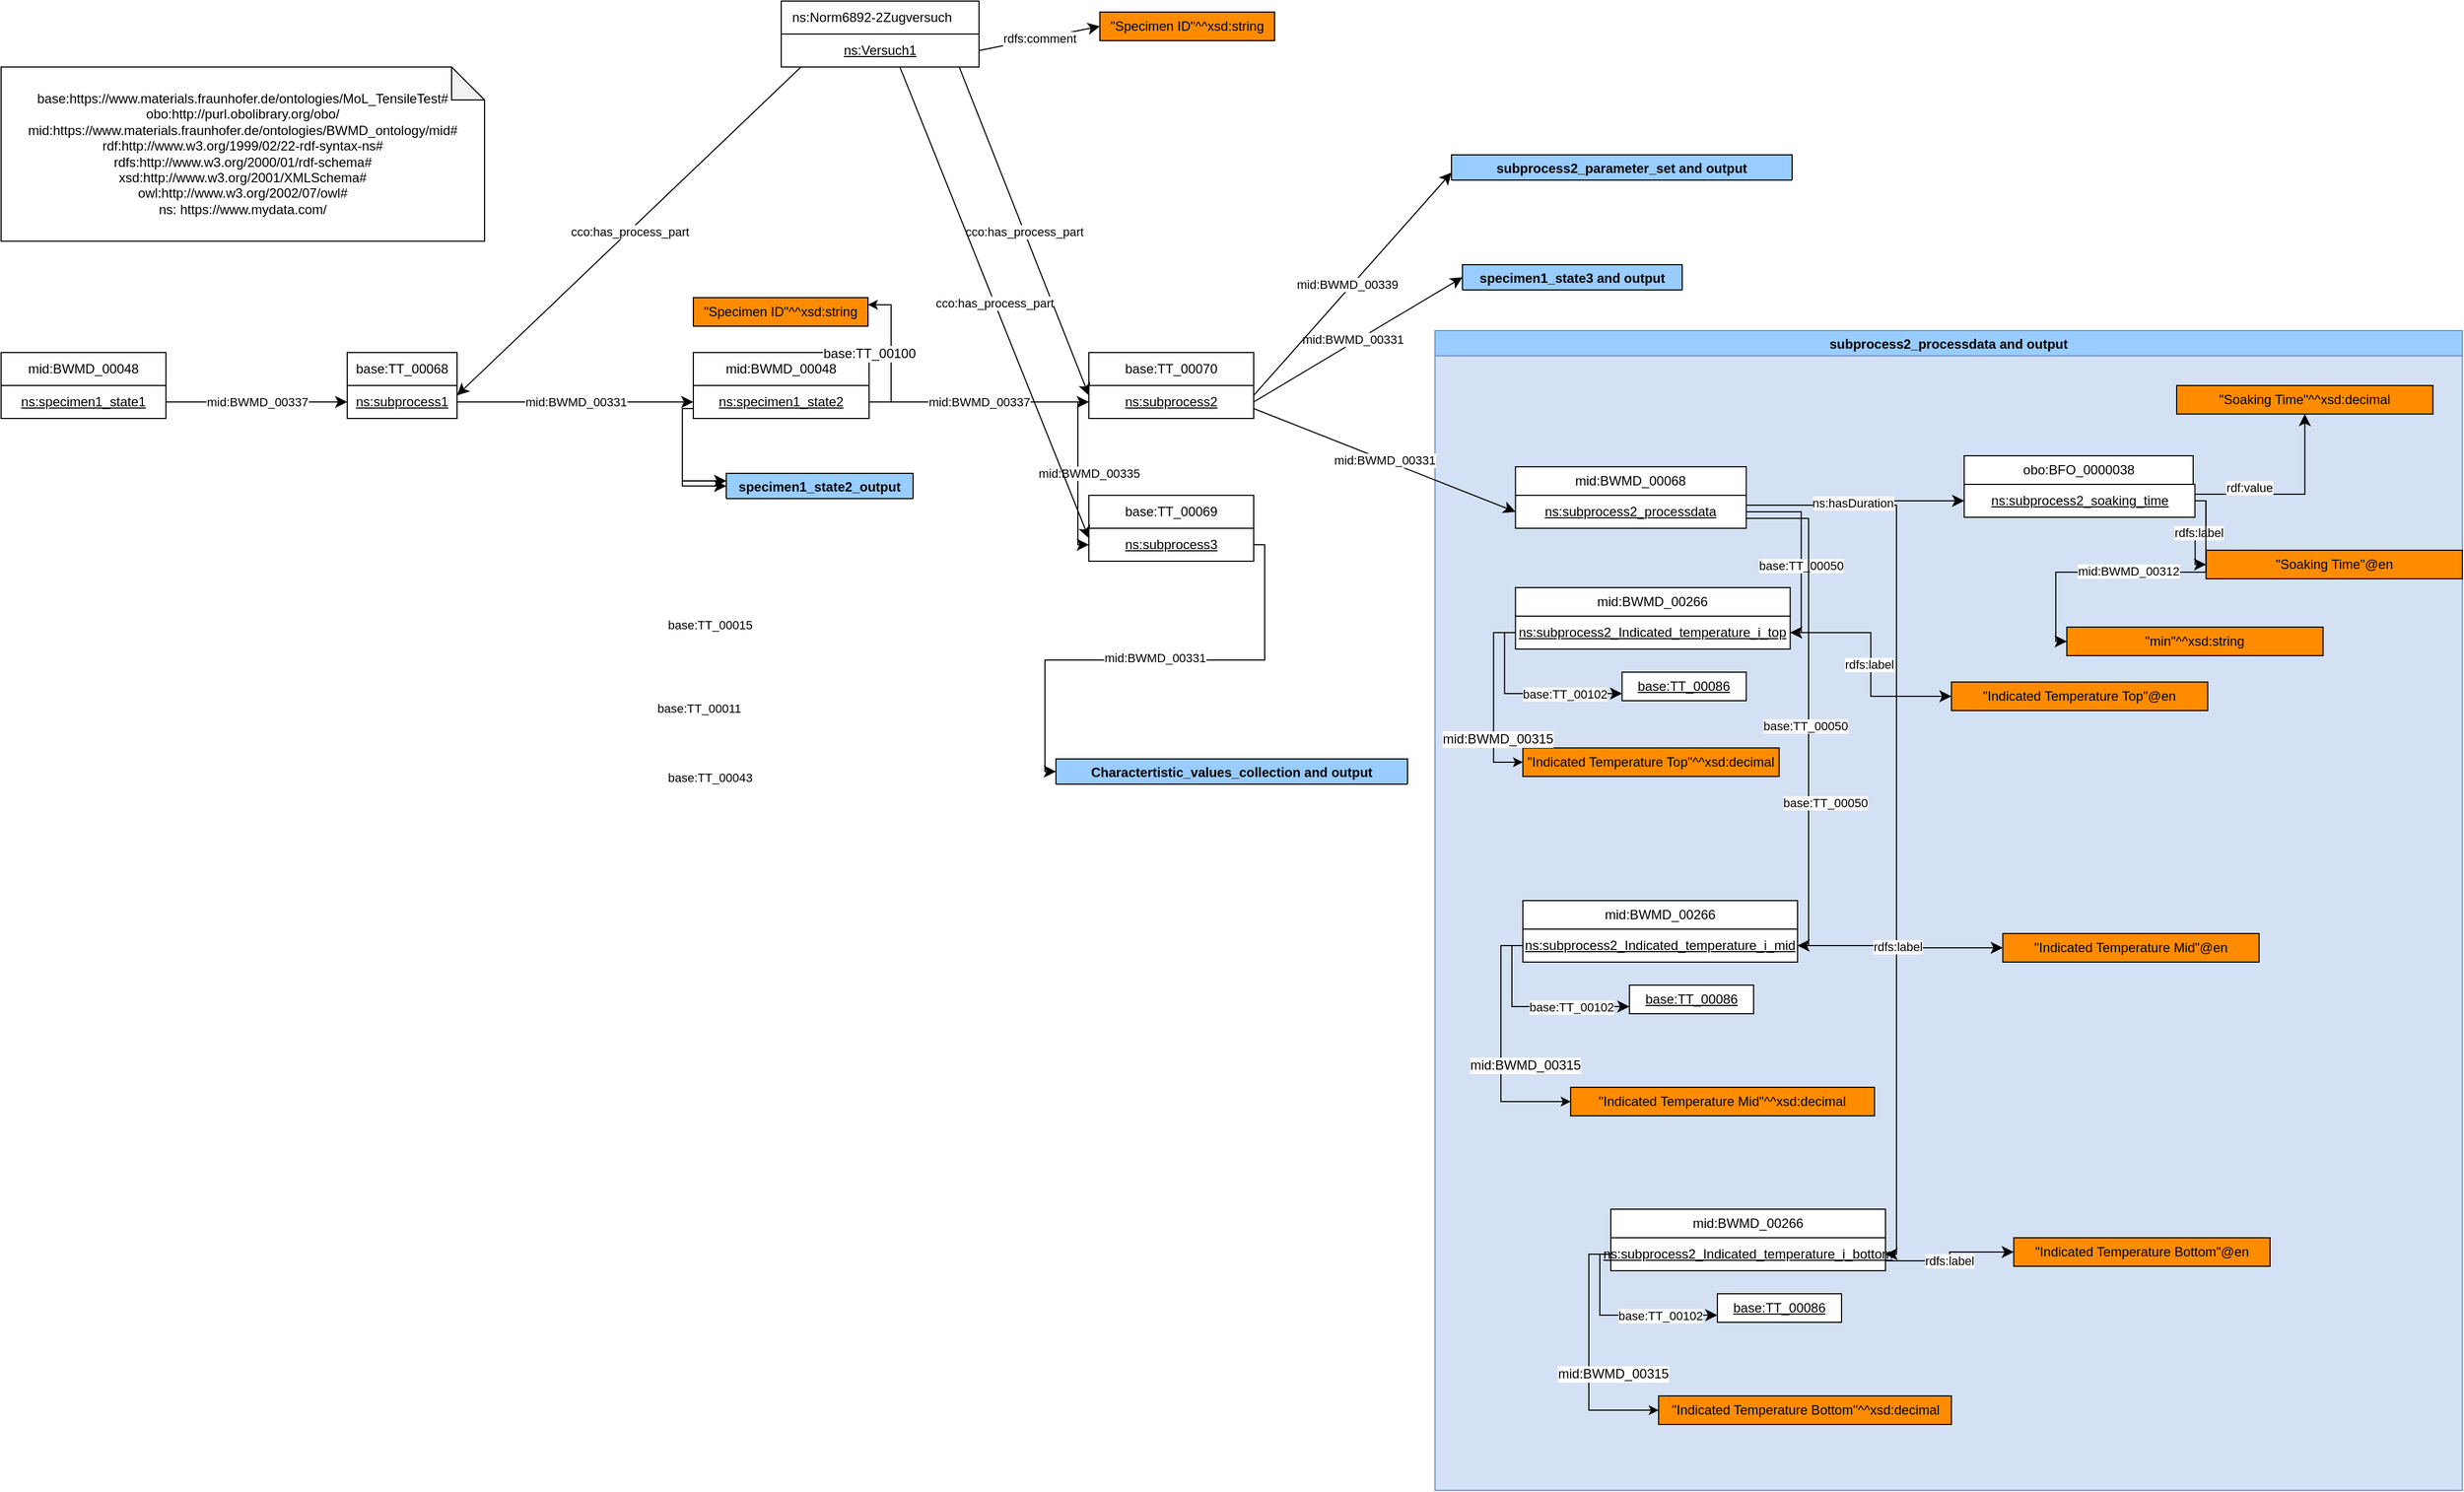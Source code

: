 <mxfile version="15.8.2" type="device" pages="3"><diagram id="6uA1ag8MaKlYGAPTEHAB" name="original"><mxGraphModel dx="1830" dy="2104" grid="1" gridSize="10" guides="1" tooltips="1" connect="1" arrows="1" fold="1" page="1" pageScale="1" pageWidth="850" pageHeight="1100" math="0" shadow="0"><root><mxCell id="_7tUopuF6SFgbVcpjxpc-0"/><mxCell id="_7tUopuF6SFgbVcpjxpc-1" parent="_7tUopuF6SFgbVcpjxpc-0"/><mxCell id="u0ljUMaMWe2oLDUQNEPp-8" value="mid:BWMD_00048" style="rounded=0;whiteSpace=wrap;html=1;" parent="_7tUopuF6SFgbVcpjxpc-1" vertex="1"><mxGeometry x="640" y="300" width="160" height="30" as="geometry"/></mxCell><mxCell id="7h7Ssi3TVG3JOyd4-sjl-20" value="subprocess2_processdata and output" style="swimlane;swimlaneFillColor=#D4E1F5;fillColor=#99CCFF;strokeColor=#6c8ebf;" parent="_7tUopuF6SFgbVcpjxpc-1" vertex="1"><mxGeometry x="1315" y="280" width="935" height="1056" as="geometry"><mxRectangle x="1310" y="270" width="270" height="23" as="alternateBounds"/></mxGeometry></mxCell><mxCell id="7h7Ssi3TVG3JOyd4-sjl-1" value="mid:BWMD_00068" style="rounded=0;whiteSpace=wrap;html=1;" parent="7h7Ssi3TVG3JOyd4-sjl-20" vertex="1"><mxGeometry x="73.25" y="124" width="210" height="26" as="geometry"/></mxCell><mxCell id="7h7Ssi3TVG3JOyd4-sjl-4" value="&lt;u&gt;ns:subprocess2_processdata&lt;/u&gt;" style="rounded=0;whiteSpace=wrap;html=1;snapToPoint=1;points=[[0.1,0],[0.2,0],[0.3,0],[0.4,0],[0.5,0],[0.6,0],[0.7,0],[0.8,0],[0.9,0],[0,0.1],[0,0.3],[0,0.5],[0,0.7],[0,0.9],[0.1,1],[0.2,1],[0.3,1],[0.4,1],[0.5,1],[0.6,1],[0.7,1],[0.8,1],[0.9,1],[1,0.1],[1,0.3],[1,0.5],[1,0.7],[1,0.9]];" parent="7h7Ssi3TVG3JOyd4-sjl-20" vertex="1"><mxGeometry x="73.25" y="150" width="210" height="30" as="geometry"/></mxCell><mxCell id="7h7Ssi3TVG3JOyd4-sjl-5" value="mid:BWMD_00266" style="rounded=0;whiteSpace=wrap;html=1;" parent="7h7Ssi3TVG3JOyd4-sjl-20" vertex="1"><mxGeometry x="73.25" y="234" width="250" height="26" as="geometry"/></mxCell><mxCell id="7h7Ssi3TVG3JOyd4-sjl-6" value="&lt;u&gt;ns:subprocess2_Indicated_temperature_i_top&lt;/u&gt;" style="rounded=0;whiteSpace=wrap;html=1;snapToPoint=1;points=[[0.1,0],[0.2,0],[0.3,0],[0.4,0],[0.5,0],[0.6,0],[0.7,0],[0.8,0],[0.9,0],[0,0.1],[0,0.3],[0,0.5],[0,0.7],[0,0.9],[0.1,1],[0.2,1],[0.3,1],[0.4,1],[0.5,1],[0.6,1],[0.7,1],[0.8,1],[0.9,1],[1,0.1],[1,0.3],[1,0.5],[1,0.7],[1,0.9]];" parent="7h7Ssi3TVG3JOyd4-sjl-20" vertex="1"><mxGeometry x="73.25" y="260" width="250" height="30" as="geometry"/></mxCell><mxCell id="7h7Ssi3TVG3JOyd4-sjl-7" value="base:TT_00050" style="endArrow=classic;html=1;exitX=1;exitY=0.5;exitDx=0;exitDy=0;entryX=1;entryY=0.5;entryDx=0;entryDy=0;endSize=8;arcSize=0;edgeStyle=orthogonalEdgeStyle;" parent="7h7Ssi3TVG3JOyd4-sjl-20" source="7h7Ssi3TVG3JOyd4-sjl-4" target="7h7Ssi3TVG3JOyd4-sjl-6" edge="1"><mxGeometry x="-1276.75" y="-226" width="90" height="26" as="geometry"><mxPoint x="367.05" y="263.4" as="sourcePoint"/><mxPoint x="491.05" y="263.4" as="targetPoint"/><mxPoint x="30" y="-6" as="offset"/></mxGeometry></mxCell><mxCell id="7h7Ssi3TVG3JOyd4-sjl-16" value="&lt;u&gt;base:TT_00086&lt;/u&gt;" style="rounded=0;whiteSpace=wrap;html=1;" parent="7h7Ssi3TVG3JOyd4-sjl-20" vertex="1"><mxGeometry x="170.25" y="311.0" width="113" height="26" as="geometry"/></mxCell><mxCell id="7h7Ssi3TVG3JOyd4-sjl-17" value="base:TT_00102" style="endArrow=classic;html=1;exitX=0;exitY=0.5;exitDx=0;exitDy=0;entryX=0;entryY=0.75;entryDx=0;entryDy=0;endSize=8;arcSize=0;edgeStyle=orthogonalEdgeStyle;" parent="7h7Ssi3TVG3JOyd4-sjl-20" source="7h7Ssi3TVG3JOyd4-sjl-6" target="7h7Ssi3TVG3JOyd4-sjl-16" edge="1"><mxGeometry x="-1276.75" y="-226" width="90" height="26" as="geometry"><mxPoint x="275.45" y="54.4" as="sourcePoint"/><mxPoint x="399.45" y="54.4" as="targetPoint"/><mxPoint x="-4" y="28" as="offset"/></mxGeometry></mxCell><mxCell id="7h7Ssi3TVG3JOyd4-sjl-18" value="&quot;Indicated Temperature Top&quot;^^xsd:decimal" style="rounded=0;whiteSpace=wrap;html=1;fillColor=#FF8C00;" parent="7h7Ssi3TVG3JOyd4-sjl-20" vertex="1"><mxGeometry x="79.95" y="380" width="233.25" height="26" as="geometry"/></mxCell><mxCell id="7h7Ssi3TVG3JOyd4-sjl-19" value="mid:BWMD_00315" style="edgeStyle=orthogonalEdgeStyle;rounded=0;orthogonalLoop=1;jettySize=auto;html=1;exitX=0;exitY=0.5;exitDx=0;exitDy=0;fontSize=12;entryX=0;entryY=0.5;entryDx=0;entryDy=0;" parent="7h7Ssi3TVG3JOyd4-sjl-20" source="7h7Ssi3TVG3JOyd4-sjl-6" target="7h7Ssi3TVG3JOyd4-sjl-18" edge="1"><mxGeometry x="-1276.75" y="-226" as="geometry"><mxPoint x="267.45" y="44.2" as="sourcePoint"/><mxPoint x="399.45" y="44.2" as="targetPoint"/><mxPoint x="-20" y="38" as="offset"/></mxGeometry></mxCell><mxCell id="NjPuueEEokN0M_Qlqa5u-16" value="mid:BWMD_00266" style="rounded=0;whiteSpace=wrap;html=1;" parent="7h7Ssi3TVG3JOyd4-sjl-20" vertex="1"><mxGeometry x="79.95" y="519" width="250" height="26" as="geometry"/></mxCell><mxCell id="NjPuueEEokN0M_Qlqa5u-17" value="&lt;u&gt;ns:subprocess2_Indicated_temperature_i_mid&lt;/u&gt;" style="rounded=0;whiteSpace=wrap;html=1;snapToPoint=1;points=[[0.1,0],[0.2,0],[0.3,0],[0.4,0],[0.5,0],[0.6,0],[0.7,0],[0.8,0],[0.9,0],[0,0.1],[0,0.3],[0,0.5],[0,0.7],[0,0.9],[0.1,1],[0.2,1],[0.3,1],[0.4,1],[0.5,1],[0.6,1],[0.7,1],[0.8,1],[0.9,1],[1,0.1],[1,0.3],[1,0.5],[1,0.7],[1,0.9]];" parent="7h7Ssi3TVG3JOyd4-sjl-20" vertex="1"><mxGeometry x="79.95" y="545" width="250" height="30" as="geometry"/></mxCell><mxCell id="NjPuueEEokN0M_Qlqa5u-18" value="base:TT_00050" style="endArrow=classic;html=1;entryX=1;entryY=0.5;entryDx=0;entryDy=0;endSize=8;arcSize=0;edgeStyle=orthogonalEdgeStyle;exitX=1;exitY=0.7;exitDx=0;exitDy=0;" parent="7h7Ssi3TVG3JOyd4-sjl-20" source="7h7Ssi3TVG3JOyd4-sjl-4" target="NjPuueEEokN0M_Qlqa5u-17" edge="1"><mxGeometry x="-2580.05" y="-211" width="90" height="26" as="geometry"><mxPoint x="290" y="170" as="sourcePoint"/><mxPoint x="-812.25" y="278.4" as="targetPoint"/><mxPoint x="30" y="-6" as="offset"/></mxGeometry></mxCell><mxCell id="NjPuueEEokN0M_Qlqa5u-19" value="&lt;u&gt;base:TT_00086&lt;/u&gt;" style="rounded=0;whiteSpace=wrap;html=1;" parent="7h7Ssi3TVG3JOyd4-sjl-20" vertex="1"><mxGeometry x="176.95" y="596.0" width="113" height="26" as="geometry"/></mxCell><mxCell id="NjPuueEEokN0M_Qlqa5u-20" value="base:TT_00102" style="endArrow=classic;html=1;exitX=0;exitY=0.5;exitDx=0;exitDy=0;entryX=0;entryY=0.75;entryDx=0;entryDy=0;endSize=8;arcSize=0;edgeStyle=orthogonalEdgeStyle;" parent="7h7Ssi3TVG3JOyd4-sjl-20" source="NjPuueEEokN0M_Qlqa5u-17" target="NjPuueEEokN0M_Qlqa5u-19" edge="1"><mxGeometry x="-2580.05" y="-211" width="90" height="26" as="geometry"><mxPoint x="-1027.85" y="69.4" as="sourcePoint"/><mxPoint x="-903.85" y="69.4" as="targetPoint"/><mxPoint x="-4" y="28" as="offset"/></mxGeometry></mxCell><mxCell id="NjPuueEEokN0M_Qlqa5u-21" value="&quot;Indicated Temperature Mid&quot;^^xsd:decimal" style="rounded=0;whiteSpace=wrap;html=1;fillColor=#FF8C00;" parent="7h7Ssi3TVG3JOyd4-sjl-20" vertex="1"><mxGeometry x="123.45" y="689" width="276.55" height="26" as="geometry"/></mxCell><mxCell id="NjPuueEEokN0M_Qlqa5u-22" value="mid:BWMD_00315" style="edgeStyle=orthogonalEdgeStyle;rounded=0;orthogonalLoop=1;jettySize=auto;html=1;exitX=0;exitY=0.5;exitDx=0;exitDy=0;fontSize=12;entryX=0;entryY=0.5;entryDx=0;entryDy=0;" parent="7h7Ssi3TVG3JOyd4-sjl-20" source="NjPuueEEokN0M_Qlqa5u-17" target="NjPuueEEokN0M_Qlqa5u-21" edge="1"><mxGeometry x="-2580.05" y="-211" as="geometry"><mxPoint x="-1035.85" y="59.2" as="sourcePoint"/><mxPoint x="-903.85" y="59.2" as="targetPoint"/><mxPoint x="-20" y="38" as="offset"/></mxGeometry></mxCell><mxCell id="NjPuueEEokN0M_Qlqa5u-23" value="mid:BWMD_00266" style="rounded=0;whiteSpace=wrap;html=1;" parent="7h7Ssi3TVG3JOyd4-sjl-20" vertex="1"><mxGeometry x="160.0" y="800" width="250" height="26" as="geometry"/></mxCell><mxCell id="NjPuueEEokN0M_Qlqa5u-24" value="&lt;u&gt;ns:subprocess2_Indicated_temperature_i_bottom&lt;/u&gt;" style="rounded=0;whiteSpace=wrap;html=1;snapToPoint=1;points=[[0.1,0],[0.2,0],[0.3,0],[0.4,0],[0.5,0],[0.6,0],[0.7,0],[0.8,0],[0.9,0],[0,0.1],[0,0.3],[0,0.5],[0,0.7],[0,0.9],[0.1,1],[0.2,1],[0.3,1],[0.4,1],[0.5,1],[0.6,1],[0.7,1],[0.8,1],[0.9,1],[1,0.1],[1,0.3],[1,0.5],[1,0.7],[1,0.9]];" parent="7h7Ssi3TVG3JOyd4-sjl-20" vertex="1"><mxGeometry x="160.0" y="826" width="250" height="30" as="geometry"/></mxCell><mxCell id="NjPuueEEokN0M_Qlqa5u-25" value="base:TT_00050" style="endArrow=classic;html=1;entryX=1;entryY=0.5;entryDx=0;entryDy=0;endSize=8;arcSize=0;edgeStyle=orthogonalEdgeStyle;exitX=1;exitY=0.3;exitDx=0;exitDy=0;" parent="7h7Ssi3TVG3JOyd4-sjl-20" source="7h7Ssi3TVG3JOyd4-sjl-4" target="NjPuueEEokN0M_Qlqa5u-24" edge="1"><mxGeometry x="-1523.25" y="331" width="90" height="26" as="geometry"><mxPoint x="490" y="300" as="sourcePoint"/><mxPoint x="-715.5" y="619.4" as="targetPoint"/><mxPoint x="8" y="-70" as="offset"/></mxGeometry></mxCell><mxCell id="NjPuueEEokN0M_Qlqa5u-26" value="&lt;u&gt;base:TT_00086&lt;/u&gt;" style="rounded=0;whiteSpace=wrap;html=1;" parent="7h7Ssi3TVG3JOyd4-sjl-20" vertex="1"><mxGeometry x="257.0" y="877.0" width="113" height="26" as="geometry"/></mxCell><mxCell id="NjPuueEEokN0M_Qlqa5u-27" value="base:TT_00102" style="endArrow=classic;html=1;exitX=0;exitY=0.5;exitDx=0;exitDy=0;entryX=0;entryY=0.75;entryDx=0;entryDy=0;endSize=8;arcSize=0;edgeStyle=orthogonalEdgeStyle;" parent="7h7Ssi3TVG3JOyd4-sjl-20" source="NjPuueEEokN0M_Qlqa5u-24" target="NjPuueEEokN0M_Qlqa5u-26" edge="1"><mxGeometry x="-2500" y="70" width="90" height="26" as="geometry"><mxPoint x="-947.8" y="350.4" as="sourcePoint"/><mxPoint x="-823.8" y="350.4" as="targetPoint"/><mxPoint x="-4" y="28" as="offset"/></mxGeometry></mxCell><mxCell id="NjPuueEEokN0M_Qlqa5u-28" value="&quot;Indicated Temperature Bottom&quot;^^xsd:decimal" style="rounded=0;whiteSpace=wrap;html=1;fillColor=#FF8C00;" parent="7h7Ssi3TVG3JOyd4-sjl-20" vertex="1"><mxGeometry x="203.5" y="970" width="266.5" height="26" as="geometry"/></mxCell><mxCell id="NjPuueEEokN0M_Qlqa5u-29" value="mid:BWMD_00315" style="edgeStyle=orthogonalEdgeStyle;rounded=0;orthogonalLoop=1;jettySize=auto;html=1;exitX=0;exitY=0.5;exitDx=0;exitDy=0;fontSize=12;entryX=0;entryY=0.5;entryDx=0;entryDy=0;" parent="7h7Ssi3TVG3JOyd4-sjl-20" source="NjPuueEEokN0M_Qlqa5u-24" target="NjPuueEEokN0M_Qlqa5u-28" edge="1"><mxGeometry x="-2500" y="70" as="geometry"><mxPoint x="-955.8" y="340.2" as="sourcePoint"/><mxPoint x="-823.8" y="340.2" as="targetPoint"/><mxPoint x="-20" y="38" as="offset"/></mxGeometry></mxCell><mxCell id="NjPuueEEokN0M_Qlqa5u-30" value="rdfs:label" style="endArrow=classic;html=1;exitX=1;exitY=0.5;exitDx=0;exitDy=0;endSize=8;arcSize=0;edgeStyle=orthogonalEdgeStyle;entryX=0;entryY=0.5;entryDx=0;entryDy=0;" parent="7h7Ssi3TVG3JOyd4-sjl-20" source="7h7Ssi3TVG3JOyd4-sjl-6" target="NjPuueEEokN0M_Qlqa5u-31" edge="1"><mxGeometry width="90" height="26" as="geometry"><mxPoint x="480" y="280" as="sourcePoint"/><mxPoint x="500" y="275" as="targetPoint"/><mxPoint x="-2" as="offset"/></mxGeometry></mxCell><mxCell id="NjPuueEEokN0M_Qlqa5u-31" value="&quot;Indicated Temperature Top&quot;@en" style="rounded=0;whiteSpace=wrap;html=1;fillColor=#FF8C00;" parent="7h7Ssi3TVG3JOyd4-sjl-20" vertex="1"><mxGeometry x="470.01" y="320" width="233.25" height="26" as="geometry"/></mxCell><mxCell id="NjPuueEEokN0M_Qlqa5u-32" value="rdfs:label" style="endArrow=classic;html=1;exitX=1;exitY=0.5;exitDx=0;exitDy=0;endSize=8;arcSize=0;edgeStyle=orthogonalEdgeStyle;entryX=0;entryY=0.5;entryDx=0;entryDy=0;" parent="7h7Ssi3TVG3JOyd4-sjl-20" source="NjPuueEEokN0M_Qlqa5u-17" target="NjPuueEEokN0M_Qlqa5u-33" edge="1"><mxGeometry x="-1263.25" y="17" width="90" height="26" as="geometry"><mxPoint x="370" y="562" as="sourcePoint"/><mxPoint x="-763.25" y="292" as="targetPoint"/><mxPoint x="-2" as="offset"/></mxGeometry></mxCell><mxCell id="NjPuueEEokN0M_Qlqa5u-33" value="&quot;Indicated Temperature Mid&quot;@en" style="rounded=0;whiteSpace=wrap;html=1;fillColor=#FF8C00;" parent="7h7Ssi3TVG3JOyd4-sjl-20" vertex="1"><mxGeometry x="516.75" y="549" width="233.25" height="26" as="geometry"/></mxCell><mxCell id="NjPuueEEokN0M_Qlqa5u-34" value="rdfs:label" style="endArrow=classic;html=1;exitX=1;exitY=0.7;exitDx=0;exitDy=0;endSize=8;arcSize=0;edgeStyle=orthogonalEdgeStyle;entryX=0;entryY=0.5;entryDx=0;entryDy=0;" parent="7h7Ssi3TVG3JOyd4-sjl-20" source="NjPuueEEokN0M_Qlqa5u-24" target="NjPuueEEokN0M_Qlqa5u-35" edge="1"><mxGeometry width="90" height="26" as="geometry"><mxPoint x="360" y="847" as="sourcePoint"/><mxPoint x="-753.25" y="569" as="targetPoint"/><mxPoint y="4" as="offset"/></mxGeometry></mxCell><mxCell id="NjPuueEEokN0M_Qlqa5u-35" value="&quot;Indicated Temperature Bottom&quot;@en" style="rounded=0;whiteSpace=wrap;html=1;fillColor=#FF8C00;" parent="7h7Ssi3TVG3JOyd4-sjl-20" vertex="1"><mxGeometry x="526.75" y="826" width="233.25" height="26" as="geometry"/></mxCell><mxCell id="NjPuueEEokN0M_Qlqa5u-36" value="obo:BFO_0000038" style="rounded=0;whiteSpace=wrap;html=1;" parent="7h7Ssi3TVG3JOyd4-sjl-20" vertex="1"><mxGeometry x="481.63" y="114" width="208.37" height="26" as="geometry"/></mxCell><mxCell id="SgeO0_YqIDIUzvDLky0u-1" value="&lt;u&gt;ns:subprocess2_soaking_time&lt;/u&gt;" style="rounded=0;whiteSpace=wrap;html=1;snapToPoint=1;points=[[0.1,0],[0.2,0],[0.3,0],[0.4,0],[0.5,0],[0.6,0],[0.7,0],[0.8,0],[0.9,0],[0,0.1],[0,0.3],[0,0.5],[0,0.7],[0,0.9],[0.1,1],[0.2,1],[0.3,1],[0.4,1],[0.5,1],[0.6,1],[0.7,1],[0.8,1],[0.9,1],[1,0.1],[1,0.3],[1,0.5],[1,0.7],[1,0.9]];" parent="7h7Ssi3TVG3JOyd4-sjl-20" vertex="1"><mxGeometry x="481.63" y="140" width="210" height="30" as="geometry"/></mxCell><mxCell id="SgeO0_YqIDIUzvDLky0u-2" value="ns:hasDuration" style="endArrow=classic;html=1;exitX=1;exitY=0.3;exitDx=0;exitDy=0;endSize=8;arcSize=0;edgeStyle=orthogonalEdgeStyle;entryX=0;entryY=0.5;entryDx=0;entryDy=0;" parent="7h7Ssi3TVG3JOyd4-sjl-20" source="7h7Ssi3TVG3JOyd4-sjl-4" target="SgeO0_YqIDIUzvDLky0u-1" edge="1"><mxGeometry x="-1333.25" y="-405" width="90" height="26" as="geometry"><mxPoint x="305" y="140" as="sourcePoint"/><mxPoint x="451.75" y="140" as="targetPoint"/><mxPoint x="-2" as="offset"/></mxGeometry></mxCell><mxCell id="SgeO0_YqIDIUzvDLky0u-3" value="rdfs:label" style="endArrow=classic;html=1;endSize=8;arcSize=0;edgeStyle=orthogonalEdgeStyle;entryX=0;entryY=0.5;entryDx=0;entryDy=0;exitX=1;exitY=0.5;exitDx=0;exitDy=0;" parent="7h7Ssi3TVG3JOyd4-sjl-20" source="SgeO0_YqIDIUzvDLky0u-1" target="SgeO0_YqIDIUzvDLky0u-4" edge="1"><mxGeometry x="-1083.25" y="-332" width="90" height="26" as="geometry"><mxPoint x="702" y="150" as="sourcePoint"/><mxPoint x="-583.25" y="-57" as="targetPoint"/><mxPoint x="-2" as="offset"/></mxGeometry></mxCell><mxCell id="SgeO0_YqIDIUzvDLky0u-4" value="&quot;Soaking Time&quot;@en" style="rounded=0;whiteSpace=wrap;html=1;fillColor=#FF8C00;" parent="7h7Ssi3TVG3JOyd4-sjl-20" vertex="1"><mxGeometry x="701.75" y="200" width="233.25" height="26" as="geometry"/></mxCell><mxCell id="SgeO0_YqIDIUzvDLky0u-5" value="rdf:value" style="endArrow=classic;html=1;exitX=1;exitY=0.3;exitDx=0;exitDy=0;endSize=8;arcSize=0;edgeStyle=orthogonalEdgeStyle;" parent="7h7Ssi3TVG3JOyd4-sjl-20" source="SgeO0_YqIDIUzvDLky0u-1" target="SgeO0_YqIDIUzvDLky0u-6" edge="1"><mxGeometry width="90" height="26" as="geometry"><mxPoint x="701.75" y="94" as="sourcePoint"/><mxPoint x="900.13" y="90" as="targetPoint"/><mxPoint x="-1" y="30" as="offset"/></mxGeometry></mxCell><mxCell id="SgeO0_YqIDIUzvDLky0u-6" value="&quot;Soaking Time&quot;^^xsd:decimal" style="rounded=0;whiteSpace=wrap;html=1;fillColor=#FF8C00;" parent="7h7Ssi3TVG3JOyd4-sjl-20" vertex="1"><mxGeometry x="675" y="50" width="233.25" height="26" as="geometry"/></mxCell><mxCell id="SgeO0_YqIDIUzvDLky0u-7" value="mid:BWMD_00312" style="endArrow=classic;html=1;exitX=1;exitY=0.5;exitDx=0;exitDy=0;endSize=8;arcSize=0;edgeStyle=orthogonalEdgeStyle;entryX=0;entryY=0.5;entryDx=0;entryDy=0;" parent="7h7Ssi3TVG3JOyd4-sjl-20" source="SgeO0_YqIDIUzvDLky0u-1" target="SgeO0_YqIDIUzvDLky0u-8" edge="1"><mxGeometry x="-878.25" y="-286" width="90" height="26" as="geometry"><mxPoint x="760" y="259" as="sourcePoint"/><mxPoint x="692" y="290" as="targetPoint"/><mxPoint x="-2" as="offset"/></mxGeometry></mxCell><mxCell id="SgeO0_YqIDIUzvDLky0u-8" value="&quot;min&quot;^^xsd:string" style="rounded=0;whiteSpace=wrap;html=1;fillColor=#FF8C00;" parent="7h7Ssi3TVG3JOyd4-sjl-20" vertex="1"><mxGeometry x="575" y="270" width="233.25" height="26" as="geometry"/></mxCell><mxCell id="u0ljUMaMWe2oLDUQNEPp-9" value="&lt;u&gt;ns:specimen1_state2&lt;/u&gt;" style="rounded=0;whiteSpace=wrap;html=1;snapToPoint=1;points=[[0.1,0],[0.2,0],[0.3,0],[0.4,0],[0.5,0],[0.6,0],[0.7,0],[0.8,0],[0.9,0],[0,0.1],[0,0.3],[0,0.5],[0,0.7],[0,0.9],[0.1,1],[0.2,1],[0.3,1],[0.4,1],[0.5,1],[0.6,1],[0.7,1],[0.8,1],[0.9,1],[1,0.1],[1,0.3],[1,0.5],[1,0.7],[1,0.9]];" parent="_7tUopuF6SFgbVcpjxpc-1" vertex="1"><mxGeometry x="640" y="330" width="160" height="30" as="geometry"/></mxCell><mxCell id="R4bhFGLJbmuyYJamRaLD-11" value="base:TT_00100" style="rounded=0;orthogonalLoop=1;jettySize=auto;html=1;exitX=1;exitY=0.5;exitDx=0;exitDy=0;fontSize=12;entryX=1;entryY=0.25;entryDx=0;entryDy=0;edgeStyle=orthogonalEdgeStyle;" parent="_7tUopuF6SFgbVcpjxpc-1" source="u0ljUMaMWe2oLDUQNEPp-9" target="R4bhFGLJbmuyYJamRaLD-12" edge="1"><mxGeometry x="395.547" y="580" as="geometry"><mxPoint x="395.547" y="580" as="sourcePoint"/><mxPoint x="790" y="160" as="targetPoint"/></mxGeometry></mxCell><mxCell id="R4bhFGLJbmuyYJamRaLD-12" value="&quot;Specimen ID&quot;^^xsd:string" style="rounded=0;whiteSpace=wrap;html=1;fillColor=#FF8C00;" parent="_7tUopuF6SFgbVcpjxpc-1" vertex="1"><mxGeometry x="640" y="250" width="159" height="26" as="geometry"/></mxCell><mxCell id="u0ljUMaMWe2oLDUQNEPp-0" value="base:https://www.materials.fraunhofer.de/ontologies/MoL_TensileTest#&lt;br&gt;obo:http://purl.obolibrary.org/obo/&lt;br&gt;mid:https://www.materials.fraunhofer.de/ontologies/BWMD_ontology/mid#&lt;br&gt;rdf:http://www.w3.org/1999/02/22-rdf-syntax-ns# &lt;br&gt;         rdfs:http://www.w3.org/2000/01/rdf-schema# &lt;br&gt;         xsd:http://www.w3.org/2001/XMLSchema# &lt;br&gt;         owl:http://www.w3.org/2002/07/owl#&lt;br&gt;ns: https://www.mydata.com/" style="shape=note;whiteSpace=wrap;html=1;backgroundOutline=1;darkOpacity=0.05;" parent="_7tUopuF6SFgbVcpjxpc-1" vertex="1"><mxGeometry x="10" y="40" width="440" height="158.6" as="geometry"/></mxCell><mxCell id="u0ljUMaMWe2oLDUQNEPp-2" value="mid:BWMD_00048" style="rounded=0;whiteSpace=wrap;html=1;" parent="_7tUopuF6SFgbVcpjxpc-1" vertex="1"><mxGeometry x="10" y="300" width="150" height="30" as="geometry"/></mxCell><mxCell id="u0ljUMaMWe2oLDUQNEPp-3" value="&lt;u&gt;ns:specimen1_state1&lt;/u&gt;" style="rounded=0;whiteSpace=wrap;html=1;snapToPoint=1;points=[[0.1,0],[0.2,0],[0.3,0],[0.4,0],[0.5,0],[0.6,0],[0.7,0],[0.8,0],[0.9,0],[0,0.1],[0,0.3],[0,0.5],[0,0.7],[0,0.9],[0.1,1],[0.2,1],[0.3,1],[0.4,1],[0.5,1],[0.6,1],[0.7,1],[0.8,1],[0.9,1],[1,0.1],[1,0.3],[1,0.5],[1,0.7],[1,0.9]];" parent="_7tUopuF6SFgbVcpjxpc-1" vertex="1"><mxGeometry x="10" y="330" width="150" height="30" as="geometry"/></mxCell><mxCell id="u0ljUMaMWe2oLDUQNEPp-4" value="mid:BWMD_00337" style="endArrow=classic;html=1;exitX=1;exitY=0.5;exitDx=0;exitDy=0;endSize=8;arcSize=0;" parent="_7tUopuF6SFgbVcpjxpc-1" source="u0ljUMaMWe2oLDUQNEPp-3" target="u0ljUMaMWe2oLDUQNEPp-6" edge="1"><mxGeometry x="466" y="283" width="90" height="26" as="geometry"><mxPoint x="466" y="283" as="sourcePoint"/><mxPoint x="340" y="345" as="targetPoint"/></mxGeometry></mxCell><mxCell id="u0ljUMaMWe2oLDUQNEPp-5" value="base:TT_00068" style="rounded=0;whiteSpace=wrap;html=1;" parent="_7tUopuF6SFgbVcpjxpc-1" vertex="1"><mxGeometry x="325" y="300" width="100" height="30" as="geometry"/></mxCell><mxCell id="u0ljUMaMWe2oLDUQNEPp-6" value="&lt;u&gt;ns:subprocess1&lt;/u&gt;" style="rounded=0;whiteSpace=wrap;html=1;snapToPoint=1;points=[[0.1,0],[0.2,0],[0.3,0],[0.4,0],[0.5,0],[0.6,0],[0.7,0],[0.8,0],[0.9,0],[0,0.1],[0,0.3],[0,0.5],[0,0.7],[0,0.9],[0.1,1],[0.2,1],[0.3,1],[0.4,1],[0.5,1],[0.6,1],[0.7,1],[0.8,1],[0.9,1],[1,0.1],[1,0.3],[1,0.5],[1,0.7],[1,0.9]];" parent="_7tUopuF6SFgbVcpjxpc-1" vertex="1"><mxGeometry x="325" y="330" width="100" height="30" as="geometry"/></mxCell><mxCell id="u0ljUMaMWe2oLDUQNEPp-7" value="mid:BWMD_00331" style="endArrow=classic;html=1;exitX=1;exitY=0.5;exitDx=0;exitDy=0;endSize=8;arcSize=0;entryX=0;entryY=0.5;entryDx=0;entryDy=0;" parent="_7tUopuF6SFgbVcpjxpc-1" source="u0ljUMaMWe2oLDUQNEPp-6" target="u0ljUMaMWe2oLDUQNEPp-9" edge="1"><mxGeometry x="547" y="286" width="90" height="26" as="geometry"><mxPoint x="547" y="286" as="sourcePoint"/><mxPoint x="630" y="345" as="targetPoint"/></mxGeometry></mxCell><mxCell id="u0ljUMaMWe2oLDUQNEPp-10" value="base:TT_00070" style="rounded=0;whiteSpace=wrap;html=1;" parent="_7tUopuF6SFgbVcpjxpc-1" vertex="1"><mxGeometry x="1000" y="300" width="150" height="30" as="geometry"/></mxCell><mxCell id="u0ljUMaMWe2oLDUQNEPp-11" value="&lt;u&gt;ns:subprocess2&lt;/u&gt;" style="rounded=0;whiteSpace=wrap;html=1;snapToPoint=1;points=[[0.1,0],[0.2,0],[0.3,0],[0.4,0],[0.5,0],[0.6,0],[0.7,0],[0.8,0],[0.9,0],[0,0.1],[0,0.3],[0,0.5],[0,0.7],[0,0.9],[0.1,1],[0.2,1],[0.3,1],[0.4,1],[0.5,1],[0.6,1],[0.7,1],[0.8,1],[0.9,1],[1,0.1],[1,0.3],[1,0.5],[1,0.7],[1,0.9]];" parent="_7tUopuF6SFgbVcpjxpc-1" vertex="1"><mxGeometry x="1000" y="330" width="150" height="30" as="geometry"/></mxCell><mxCell id="u0ljUMaMWe2oLDUQNEPp-13" value="mid:BWMD_00337" style="endArrow=classic;html=1;exitX=1;exitY=0.5;exitDx=0;exitDy=0;entryX=0;entryY=0.5;entryDx=0;entryDy=0;endSize=8;arcSize=0;" parent="_7tUopuF6SFgbVcpjxpc-1" source="u0ljUMaMWe2oLDUQNEPp-9" target="u0ljUMaMWe2oLDUQNEPp-11" edge="1"><mxGeometry x="625" y="683" width="90" height="26" as="geometry"><mxPoint x="625" y="683" as="sourcePoint"/><mxPoint x="757" y="683" as="targetPoint"/></mxGeometry></mxCell><mxCell id="u0ljUMaMWe2oLDUQNEPp-16" value="mid:BWMD_00331" style="endArrow=classic;html=1;exitX=1;exitY=0.5;exitDx=0;exitDy=0;endSize=8;arcSize=0;entryX=0;entryY=0.5;entryDx=0;entryDy=0;" parent="_7tUopuF6SFgbVcpjxpc-1" source="u0ljUMaMWe2oLDUQNEPp-11" target="u0ljUMaMWe2oLDUQNEPp-15" edge="1"><mxGeometry width="90" height="26" as="geometry"><mxPoint x="1148" y="427" as="sourcePoint"/><mxPoint x="1280" y="427" as="targetPoint"/><mxPoint x="-5" as="offset"/></mxGeometry></mxCell><mxCell id="a9RYjChuXlAZS4xHWMUX-14" value="mid:BWMD_00339" style="endArrow=classic;html=1;exitX=1;exitY=0.3;exitDx=0;exitDy=0;entryX=0;entryY=0.7;entryDx=0;entryDy=0;endSize=8;arcSize=0;" parent="_7tUopuF6SFgbVcpjxpc-1" source="u0ljUMaMWe2oLDUQNEPp-11" target="a9RYjChuXlAZS4xHWMUX-13" edge="1"><mxGeometry width="90" height="26" as="geometry"><mxPoint x="1241" y="-195" as="sourcePoint"/><mxPoint x="1373" y="-195" as="targetPoint"/><mxPoint x="-5" as="offset"/></mxGeometry></mxCell><mxCell id="7h7Ssi3TVG3JOyd4-sjl-2" value="mid:BWMD_00331" style="endArrow=classic;html=1;exitX=1;exitY=0.7;exitDx=0;exitDy=0;entryX=0;entryY=0.5;entryDx=0;entryDy=0;endSize=8;arcSize=0;" parent="_7tUopuF6SFgbVcpjxpc-1" source="u0ljUMaMWe2oLDUQNEPp-11" target="7h7Ssi3TVG3JOyd4-sjl-4" edge="1"><mxGeometry x="1432" y="344" width="90" height="26" as="geometry"><mxPoint x="1432" y="344" as="sourcePoint"/><mxPoint x="1564" y="344" as="targetPoint"/></mxGeometry></mxCell><mxCell id="7h7Ssi3TVG3JOyd4-sjl-21" value="base:TT_00069" style="rounded=0;whiteSpace=wrap;html=1;" parent="_7tUopuF6SFgbVcpjxpc-1" vertex="1"><mxGeometry x="1000" y="430" width="150" height="30" as="geometry"/></mxCell><mxCell id="7h7Ssi3TVG3JOyd4-sjl-22" value="&lt;u&gt;ns:subprocess3&lt;/u&gt;" style="rounded=0;whiteSpace=wrap;html=1;snapToPoint=1;points=[[0.1,0],[0.2,0],[0.3,0],[0.4,0],[0.5,0],[0.6,0],[0.7,0],[0.8,0],[0.9,0],[0,0.1],[0,0.3],[0,0.5],[0,0.7],[0,0.9],[0.1,1],[0.2,1],[0.3,1],[0.4,1],[0.5,1],[0.6,1],[0.7,1],[0.8,1],[0.9,1],[1,0.1],[1,0.3],[1,0.5],[1,0.7],[1,0.9]];" parent="_7tUopuF6SFgbVcpjxpc-1" vertex="1"><mxGeometry x="1000" y="460" width="150" height="30" as="geometry"/></mxCell><mxCell id="7h7Ssi3TVG3JOyd4-sjl-23" value="mid:BWMD_00335" style="endArrow=classic;html=1;exitX=0;exitY=0.5;exitDx=0;exitDy=0;entryX=0;entryY=0.5;entryDx=0;entryDy=0;endSize=8;arcSize=0;edgeStyle=orthogonalEdgeStyle;" parent="_7tUopuF6SFgbVcpjxpc-1" source="u0ljUMaMWe2oLDUQNEPp-11" target="7h7Ssi3TVG3JOyd4-sjl-22" edge="1"><mxGeometry x="1149.2" y="200.6" width="90" height="26" as="geometry"><mxPoint x="1149.2" y="200.6" as="sourcePoint"/><mxPoint x="1281.2" y="200.6" as="targetPoint"/></mxGeometry></mxCell><mxCell id="7h7Ssi3TVG3JOyd4-sjl-27" value="mid:BWMD_00331" style="endArrow=classic;html=1;exitX=1;exitY=0.5;exitDx=0;exitDy=0;entryX=0;entryY=0.5;entryDx=0;entryDy=0;endSize=8;arcSize=0;edgeStyle=orthogonalEdgeStyle;" parent="_7tUopuF6SFgbVcpjxpc-1" source="7h7Ssi3TVG3JOyd4-sjl-22" target="7h7Ssi3TVG3JOyd4-sjl-26" edge="1"><mxGeometry x="1186.2" y="441.6" width="90" height="26" as="geometry"><mxPoint x="1186.2" y="441.6" as="sourcePoint"/><mxPoint x="1318.2" y="441.6" as="targetPoint"/></mxGeometry></mxCell><mxCell id="LvkR-Wy9_OZP7PpDJUMP-99" value="Charactertistic_values_collection and output" style="swimlane;swimlaneFillColor=#D4E1F5;fillColor=#99CCFF;" parent="_7tUopuF6SFgbVcpjxpc-1" vertex="1" collapsed="1"><mxGeometry x="970" y="670" width="320" height="23" as="geometry"><mxRectangle x="1360" y="460" width="1320" height="2684" as="alternateBounds"/></mxGeometry></mxCell><mxCell id="7h7Ssi3TVG3JOyd4-sjl-25" value="base:TT_00074" style="rounded=0;whiteSpace=wrap;html=1;" parent="LvkR-Wy9_OZP7PpDJUMP-99" vertex="1"><mxGeometry x="70" y="160" width="230" height="30" as="geometry"/></mxCell><mxCell id="7h7Ssi3TVG3JOyd4-sjl-26" value="&lt;u&gt;ns:characteristic_values_collection&lt;/u&gt;" style="rounded=0;whiteSpace=wrap;html=1;snapToPoint=1;points=[[0.1,0],[0.2,0],[0.3,0],[0.4,0],[0.5,0],[0.6,0],[0.7,0],[0.8,0],[0.9,0],[0,0.1],[0,0.3],[0,0.5],[0,0.7],[0,0.9],[0.1,1],[0.2,1],[0.3,1],[0.4,1],[0.5,1],[0.6,1],[0.7,1],[0.8,1],[0.9,1],[1,0.1],[1,0.3],[1,0.5],[1,0.7],[1,0.9]];" parent="LvkR-Wy9_OZP7PpDJUMP-99" vertex="1"><mxGeometry x="70" y="190" width="230" height="30" as="geometry"/></mxCell><mxCell id="7h7Ssi3TVG3JOyd4-sjl-28" value="base:TT_00072" style="rounded=0;whiteSpace=wrap;html=1;" parent="LvkR-Wy9_OZP7PpDJUMP-99" vertex="1"><mxGeometry x="510" y="94" width="250" height="26" as="geometry"/></mxCell><mxCell id="7h7Ssi3TVG3JOyd4-sjl-29" value="&lt;u&gt;ns:tensile_strength&lt;/u&gt;" style="rounded=0;whiteSpace=wrap;html=1;snapToPoint=1;points=[[0.1,0],[0.2,0],[0.3,0],[0.4,0],[0.5,0],[0.6,0],[0.7,0],[0.8,0],[0.9,0],[0,0.1],[0,0.3],[0,0.5],[0,0.7],[0,0.9],[0.1,1],[0.2,1],[0.3,1],[0.4,1],[0.5,1],[0.6,1],[0.7,1],[0.8,1],[0.9,1],[1,0.1],[1,0.3],[1,0.5],[1,0.7],[1,0.9]];" parent="LvkR-Wy9_OZP7PpDJUMP-99" vertex="1"><mxGeometry x="510" y="120" width="250" height="30" as="geometry"/></mxCell><mxCell id="7h7Ssi3TVG3JOyd4-sjl-30" value="&lt;u&gt;base:TT_00081&lt;/u&gt;" style="rounded=0;whiteSpace=wrap;html=1;" parent="LvkR-Wy9_OZP7PpDJUMP-99" vertex="1"><mxGeometry x="886.75" y="134.0" width="113" height="26" as="geometry"/></mxCell><mxCell id="7h7Ssi3TVG3JOyd4-sjl-31" value="mid:BWMD_00340" style="endArrow=classic;html=1;exitX=1;exitY=0.3;exitDx=0;exitDy=0;entryX=0;entryY=0.5;entryDx=0;entryDy=0;endSize=8;arcSize=0;edgeStyle=orthogonalEdgeStyle;" parent="LvkR-Wy9_OZP7PpDJUMP-99" source="7h7Ssi3TVG3JOyd4-sjl-29" target="7h7Ssi3TVG3JOyd4-sjl-30" edge="1"><mxGeometry x="-2180" y="-686" width="90" height="26" as="geometry"><mxPoint x="-627.8" y="-405.6" as="sourcePoint"/><mxPoint x="-503.8" y="-405.6" as="targetPoint"/><mxPoint x="-4" y="28" as="offset"/></mxGeometry></mxCell><mxCell id="7h7Ssi3TVG3JOyd4-sjl-32" value="&quot;tensile strength in MPa&quot;^^xsd:decimal" style="rounded=0;whiteSpace=wrap;html=1;fillColor=#FF8C00;" parent="LvkR-Wy9_OZP7PpDJUMP-99" vertex="1"><mxGeometry x="886.75" y="80" width="220" height="26" as="geometry"/></mxCell><mxCell id="7h7Ssi3TVG3JOyd4-sjl-33" value="mid:BWMD_00315" style="rounded=0;orthogonalLoop=1;jettySize=auto;html=1;exitX=1;exitY=0.3;exitDx=0;exitDy=0;fontSize=12;entryX=0;entryY=0.5;entryDx=0;entryDy=0;edgeStyle=orthogonalEdgeStyle;" parent="LvkR-Wy9_OZP7PpDJUMP-99" source="7h7Ssi3TVG3JOyd4-sjl-29" target="7h7Ssi3TVG3JOyd4-sjl-32" edge="1"><mxGeometry x="-853.25" y="-380" as="geometry"><mxPoint x="-635.8" y="-415.8" as="sourcePoint"/><mxPoint x="-503.8" y="-415.8" as="targetPoint"/><mxPoint y="4" as="offset"/></mxGeometry></mxCell><mxCell id="7h7Ssi3TVG3JOyd4-sjl-34" value="base:TT_00051" style="endArrow=classic;html=1;exitX=1;exitY=0.5;exitDx=0;exitDy=0;entryX=0;entryY=0.3;entryDx=0;entryDy=0;endSize=8;arcSize=0;edgeStyle=orthogonalEdgeStyle;" parent="LvkR-Wy9_OZP7PpDJUMP-99" source="7h7Ssi3TVG3JOyd4-sjl-26" target="7h7Ssi3TVG3JOyd4-sjl-29" edge="1"><mxGeometry x="-930" y="-450" width="90" height="26" as="geometry"><mxPoint x="528.989" y="-290.906" as="sourcePoint"/><mxPoint x="652.989" y="-290.906" as="targetPoint"/><Array as="points"><mxPoint x="360" y="205"/><mxPoint x="360" y="129"/></Array><mxPoint x="35" y="-38" as="offset"/></mxGeometry></mxCell><mxCell id="pOGVI98pQ7I8joopmkfd-0" value="base:TT_00072" style="rounded=0;whiteSpace=wrap;html=1;" parent="LvkR-Wy9_OZP7PpDJUMP-99" vertex="1"><mxGeometry x="510" y="217" width="250" height="26" as="geometry"/></mxCell><mxCell id="pOGVI98pQ7I8joopmkfd-1" value="&lt;u&gt;ns:proof_strength_total_extension&lt;/u&gt;" style="rounded=0;whiteSpace=wrap;html=1;snapToPoint=1;points=[[0.1,0],[0.2,0],[0.3,0],[0.4,0],[0.5,0],[0.6,0],[0.7,0],[0.8,0],[0.9,0],[0,0.1],[0,0.3],[0,0.5],[0,0.7],[0,0.9],[0.1,1],[0.2,1],[0.3,1],[0.4,1],[0.5,1],[0.6,1],[0.7,1],[0.8,1],[0.9,1],[1,0.1],[1,0.3],[1,0.5],[1,0.7],[1,0.9]];" parent="LvkR-Wy9_OZP7PpDJUMP-99" vertex="1"><mxGeometry x="510" y="243" width="250" height="30" as="geometry"/></mxCell><mxCell id="pOGVI98pQ7I8joopmkfd-2" value="&lt;u&gt;base:TT_00081&lt;/u&gt;" style="rounded=0;whiteSpace=wrap;html=1;" parent="LvkR-Wy9_OZP7PpDJUMP-99" vertex="1"><mxGeometry x="876.75" y="263.0" width="113" height="26" as="geometry"/></mxCell><mxCell id="pOGVI98pQ7I8joopmkfd-3" value="mid:BWMD_00340" style="endArrow=classic;html=1;exitX=1;exitY=0.3;exitDx=0;exitDy=0;entryX=0;entryY=0.5;entryDx=0;entryDy=0;endSize=8;arcSize=0;edgeStyle=orthogonalEdgeStyle;" parent="LvkR-Wy9_OZP7PpDJUMP-99" source="pOGVI98pQ7I8joopmkfd-1" target="pOGVI98pQ7I8joopmkfd-2" edge="1"><mxGeometry x="-2180" y="-563" width="90" height="26" as="geometry"><mxPoint x="-627.8" y="-282.6" as="sourcePoint"/><mxPoint x="-503.8" y="-282.6" as="targetPoint"/><mxPoint x="-4" y="28" as="offset"/></mxGeometry></mxCell><mxCell id="pOGVI98pQ7I8joopmkfd-4" value="&quot;proof strength, total extension in MPa &quot;^^xsd:decimal" style="rounded=0;whiteSpace=wrap;html=1;fillColor=#FF8C00;" parent="LvkR-Wy9_OZP7PpDJUMP-99" vertex="1"><mxGeometry x="876.75" y="190" width="220" height="36" as="geometry"/></mxCell><mxCell id="pOGVI98pQ7I8joopmkfd-5" value="mid:BWMD_00315" style="rounded=0;orthogonalLoop=1;jettySize=auto;html=1;exitX=1;exitY=0.3;exitDx=0;exitDy=0;fontSize=12;entryX=0;entryY=0.5;entryDx=0;entryDy=0;edgeStyle=orthogonalEdgeStyle;" parent="LvkR-Wy9_OZP7PpDJUMP-99" source="pOGVI98pQ7I8joopmkfd-1" target="pOGVI98pQ7I8joopmkfd-4" edge="1"><mxGeometry x="-853.25" y="-257" as="geometry"><mxPoint x="-635.8" y="-292.8" as="sourcePoint"/><mxPoint x="-503.8" y="-292.8" as="targetPoint"/><mxPoint y="4" as="offset"/></mxGeometry></mxCell><mxCell id="pOGVI98pQ7I8joopmkfd-6" value="base:TT_00025" style="endArrow=classic;html=1;exitX=1;exitY=0.5;exitDx=0;exitDy=0;entryX=0;entryY=0.3;entryDx=0;entryDy=0;endSize=8;arcSize=0;edgeStyle=orthogonalEdgeStyle;" parent="LvkR-Wy9_OZP7PpDJUMP-99" source="7h7Ssi3TVG3JOyd4-sjl-26" target="pOGVI98pQ7I8joopmkfd-1" edge="1"><mxGeometry x="-930" y="-450" width="90" height="26" as="geometry"><mxPoint x="310" y="395" as="sourcePoint"/><mxPoint x="662.989" y="-100.906" as="targetPoint"/><Array as="points"><mxPoint x="360" y="205"/><mxPoint x="360" y="252"/></Array><mxPoint x="35" y="24" as="offset"/></mxGeometry></mxCell><mxCell id="LvkR-Wy9_OZP7PpDJUMP-0" value="base:TT_00072" style="rounded=0;whiteSpace=wrap;html=1;" parent="LvkR-Wy9_OZP7PpDJUMP-99" vertex="1"><mxGeometry x="510" y="394" width="250" height="26" as="geometry"/></mxCell><mxCell id="LvkR-Wy9_OZP7PpDJUMP-1" value="&lt;u&gt;ns:proof_strength_plastic_extension&lt;/u&gt;" style="rounded=0;whiteSpace=wrap;html=1;snapToPoint=1;points=[[0.1,0],[0.2,0],[0.3,0],[0.4,0],[0.5,0],[0.6,0],[0.7,0],[0.8,0],[0.9,0],[0,0.1],[0,0.3],[0,0.5],[0,0.7],[0,0.9],[0.1,1],[0.2,1],[0.3,1],[0.4,1],[0.5,1],[0.6,1],[0.7,1],[0.8,1],[0.9,1],[1,0.1],[1,0.3],[1,0.5],[1,0.7],[1,0.9]];" parent="LvkR-Wy9_OZP7PpDJUMP-99" vertex="1"><mxGeometry x="510" y="420" width="250" height="30" as="geometry"/></mxCell><mxCell id="LvkR-Wy9_OZP7PpDJUMP-2" value="&lt;u&gt;base:TT_00081&lt;/u&gt;" style="rounded=0;whiteSpace=wrap;html=1;" parent="LvkR-Wy9_OZP7PpDJUMP-99" vertex="1"><mxGeometry x="886.75" y="440.0" width="113" height="26" as="geometry"/></mxCell><mxCell id="LvkR-Wy9_OZP7PpDJUMP-3" value="mid:BWMD_00340" style="endArrow=classic;html=1;exitX=1;exitY=0.3;exitDx=0;exitDy=0;entryX=0;entryY=0.5;entryDx=0;entryDy=0;endSize=8;arcSize=0;edgeStyle=orthogonalEdgeStyle;" parent="LvkR-Wy9_OZP7PpDJUMP-99" source="LvkR-Wy9_OZP7PpDJUMP-1" target="LvkR-Wy9_OZP7PpDJUMP-2" edge="1"><mxGeometry x="-2180" y="-386" width="90" height="26" as="geometry"><mxPoint x="-627.8" y="-105.6" as="sourcePoint"/><mxPoint x="-503.8" y="-105.6" as="targetPoint"/><mxPoint x="-4" y="28" as="offset"/></mxGeometry></mxCell><mxCell id="LvkR-Wy9_OZP7PpDJUMP-4" value="&quot;proof strength&amp;nbsp; in MPa &quot;^^xsd:decimal" style="rounded=0;whiteSpace=wrap;html=1;fillColor=#FF8C00;" parent="LvkR-Wy9_OZP7PpDJUMP-99" vertex="1"><mxGeometry x="886.75" y="350" width="220" height="36" as="geometry"/></mxCell><mxCell id="LvkR-Wy9_OZP7PpDJUMP-5" value="mid:BWMD_00315" style="rounded=0;orthogonalLoop=1;jettySize=auto;html=1;exitX=1;exitY=0.3;exitDx=0;exitDy=0;fontSize=12;entryX=0;entryY=0.5;entryDx=0;entryDy=0;edgeStyle=orthogonalEdgeStyle;" parent="LvkR-Wy9_OZP7PpDJUMP-99" source="LvkR-Wy9_OZP7PpDJUMP-1" target="LvkR-Wy9_OZP7PpDJUMP-4" edge="1"><mxGeometry x="-853.25" y="-80" as="geometry"><mxPoint x="-635.8" y="-115.8" as="sourcePoint"/><mxPoint x="-503.8" y="-115.8" as="targetPoint"/><mxPoint y="4" as="offset"/></mxGeometry></mxCell><mxCell id="LvkR-Wy9_OZP7PpDJUMP-6" value="base:TT_00025" style="endArrow=classic;html=1;exitX=1;exitY=0.5;exitDx=0;exitDy=0;entryX=0;entryY=0.3;entryDx=0;entryDy=0;endSize=8;arcSize=0;edgeStyle=orthogonalEdgeStyle;" parent="LvkR-Wy9_OZP7PpDJUMP-99" source="7h7Ssi3TVG3JOyd4-sjl-26" target="LvkR-Wy9_OZP7PpDJUMP-1" edge="1"><mxGeometry x="-930" y="-450" width="90" height="26" as="geometry"><mxPoint x="300" y="385" as="sourcePoint"/><mxPoint x="662.989" y="79.094" as="targetPoint"/><Array as="points"><mxPoint x="360" y="205"/><mxPoint x="360" y="429"/></Array><mxPoint x="35" y="112" as="offset"/></mxGeometry></mxCell><mxCell id="LvkR-Wy9_OZP7PpDJUMP-7" value="base:TT_00071" style="rounded=0;whiteSpace=wrap;html=1;" parent="LvkR-Wy9_OZP7PpDJUMP-99" vertex="1"><mxGeometry x="510" y="576" width="250" height="26" as="geometry"/></mxCell><mxCell id="LvkR-Wy9_OZP7PpDJUMP-8" value="&lt;u&gt;ns:total_extension_at_maximum_force&lt;/u&gt;" style="rounded=0;whiteSpace=wrap;html=1;snapToPoint=1;points=[[0.1,0],[0.2,0],[0.3,0],[0.4,0],[0.5,0],[0.6,0],[0.7,0],[0.8,0],[0.9,0],[0,0.1],[0,0.3],[0,0.5],[0,0.7],[0,0.9],[0.1,1],[0.2,1],[0.3,1],[0.4,1],[0.5,1],[0.6,1],[0.7,1],[0.8,1],[0.9,1],[1,0.1],[1,0.3],[1,0.5],[1,0.7],[1,0.9]];" parent="LvkR-Wy9_OZP7PpDJUMP-99" vertex="1"><mxGeometry x="510" y="602" width="250" height="30" as="geometry"/></mxCell><mxCell id="LvkR-Wy9_OZP7PpDJUMP-9" value="&lt;u&gt;base:TT_00083&lt;/u&gt;" style="rounded=0;whiteSpace=wrap;html=1;" parent="LvkR-Wy9_OZP7PpDJUMP-99" vertex="1"><mxGeometry x="886.75" y="640.0" width="113" height="26" as="geometry"/></mxCell><mxCell id="LvkR-Wy9_OZP7PpDJUMP-10" value="mid:BWMD_00340" style="endArrow=classic;html=1;exitX=1;exitY=0.3;exitDx=0;exitDy=0;entryX=0;entryY=0.5;entryDx=0;entryDy=0;endSize=8;arcSize=0;edgeStyle=orthogonalEdgeStyle;" parent="LvkR-Wy9_OZP7PpDJUMP-99" source="LvkR-Wy9_OZP7PpDJUMP-8" target="LvkR-Wy9_OZP7PpDJUMP-9" edge="1"><mxGeometry x="-2180" y="-204" width="90" height="26" as="geometry"><mxPoint x="-627.8" y="76.4" as="sourcePoint"/><mxPoint x="-503.8" y="76.4" as="targetPoint"/><mxPoint x="-4" y="28" as="offset"/></mxGeometry></mxCell><mxCell id="LvkR-Wy9_OZP7PpDJUMP-11" value="&quot;total extension at maximum force in mm/mm &quot;^^xsd:decimal" style="rounded=0;whiteSpace=wrap;html=1;fillColor=#FF8C00;" parent="LvkR-Wy9_OZP7PpDJUMP-99" vertex="1"><mxGeometry x="886.75" y="540" width="220" height="36" as="geometry"/></mxCell><mxCell id="LvkR-Wy9_OZP7PpDJUMP-12" value="mid:BWMD_00315" style="rounded=0;orthogonalLoop=1;jettySize=auto;html=1;exitX=1;exitY=0.3;exitDx=0;exitDy=0;fontSize=12;entryX=0;entryY=0.5;entryDx=0;entryDy=0;edgeStyle=orthogonalEdgeStyle;" parent="LvkR-Wy9_OZP7PpDJUMP-99" source="LvkR-Wy9_OZP7PpDJUMP-8" target="LvkR-Wy9_OZP7PpDJUMP-11" edge="1"><mxGeometry x="-853.25" y="146" as="geometry"><mxPoint x="-635.8" y="110.2" as="sourcePoint"/><mxPoint x="-503.8" y="110.2" as="targetPoint"/><mxPoint y="4" as="offset"/></mxGeometry></mxCell><mxCell id="LvkR-Wy9_OZP7PpDJUMP-13" value="base:TT_00053" style="endArrow=classic;html=1;exitX=1;exitY=0.5;exitDx=0;exitDy=0;entryX=0;entryY=0.3;entryDx=0;entryDy=0;endSize=8;arcSize=0;edgeStyle=orthogonalEdgeStyle;" parent="LvkR-Wy9_OZP7PpDJUMP-99" source="7h7Ssi3TVG3JOyd4-sjl-26" target="LvkR-Wy9_OZP7PpDJUMP-8" edge="1"><mxGeometry x="-930" y="-450" width="90" height="26" as="geometry"><mxPoint x="280" y="440" as="sourcePoint"/><mxPoint x="642.989" y="314.094" as="targetPoint"/><Array as="points"><mxPoint x="360" y="205"/><mxPoint x="360" y="611"/></Array><mxPoint x="35" y="203" as="offset"/></mxGeometry></mxCell><mxCell id="LvkR-Wy9_OZP7PpDJUMP-14" value="base:TT_00071" style="rounded=0;whiteSpace=wrap;html=1;" parent="LvkR-Wy9_OZP7PpDJUMP-99" vertex="1"><mxGeometry x="510" y="754" width="250" height="26" as="geometry"/></mxCell><mxCell id="LvkR-Wy9_OZP7PpDJUMP-15" value="&lt;u&gt;ns:yield_point_extension&lt;/u&gt;" style="rounded=0;whiteSpace=wrap;html=1;snapToPoint=1;points=[[0.1,0],[0.2,0],[0.3,0],[0.4,0],[0.5,0],[0.6,0],[0.7,0],[0.8,0],[0.9,0],[0,0.1],[0,0.3],[0,0.5],[0,0.7],[0,0.9],[0.1,1],[0.2,1],[0.3,1],[0.4,1],[0.5,1],[0.6,1],[0.7,1],[0.8,1],[0.9,1],[1,0.1],[1,0.3],[1,0.5],[1,0.7],[1,0.9]];" parent="LvkR-Wy9_OZP7PpDJUMP-99" vertex="1"><mxGeometry x="510" y="780" width="250" height="30" as="geometry"/></mxCell><mxCell id="LvkR-Wy9_OZP7PpDJUMP-16" value="&lt;u&gt;base:TT_00083&lt;/u&gt;" style="rounded=0;whiteSpace=wrap;html=1;" parent="LvkR-Wy9_OZP7PpDJUMP-99" vertex="1"><mxGeometry x="886.75" y="820.0" width="113" height="26" as="geometry"/></mxCell><mxCell id="LvkR-Wy9_OZP7PpDJUMP-17" value="mid:BWMD_00340" style="endArrow=classic;html=1;exitX=1;exitY=0.3;exitDx=0;exitDy=0;entryX=0;entryY=0.5;entryDx=0;entryDy=0;endSize=8;arcSize=0;edgeStyle=orthogonalEdgeStyle;" parent="LvkR-Wy9_OZP7PpDJUMP-99" source="LvkR-Wy9_OZP7PpDJUMP-15" target="LvkR-Wy9_OZP7PpDJUMP-16" edge="1"><mxGeometry x="-2180" y="-26" width="90" height="26" as="geometry"><mxPoint x="-627.8" y="254.4" as="sourcePoint"/><mxPoint x="-503.8" y="254.4" as="targetPoint"/><mxPoint x="-4" y="28" as="offset"/></mxGeometry></mxCell><mxCell id="LvkR-Wy9_OZP7PpDJUMP-18" value="&quot;yield point extension in mm/mm &quot;^^xsd:decimal" style="rounded=0;whiteSpace=wrap;html=1;fillColor=#FF8C00;" parent="LvkR-Wy9_OZP7PpDJUMP-99" vertex="1"><mxGeometry x="886.75" y="710" width="220" height="36" as="geometry"/></mxCell><mxCell id="LvkR-Wy9_OZP7PpDJUMP-19" value="mid:BWMD_00315" style="rounded=0;orthogonalLoop=1;jettySize=auto;html=1;exitX=1;exitY=0.3;exitDx=0;exitDy=0;fontSize=12;entryX=0;entryY=0.5;entryDx=0;entryDy=0;edgeStyle=orthogonalEdgeStyle;" parent="LvkR-Wy9_OZP7PpDJUMP-99" source="LvkR-Wy9_OZP7PpDJUMP-15" target="LvkR-Wy9_OZP7PpDJUMP-18" edge="1"><mxGeometry x="-853.25" y="280" as="geometry"><mxPoint x="-635.8" y="244.2" as="sourcePoint"/><mxPoint x="-503.8" y="244.2" as="targetPoint"/><mxPoint y="4" as="offset"/></mxGeometry></mxCell><mxCell id="LvkR-Wy9_OZP7PpDJUMP-20" value="base:TT_00054" style="endArrow=classic;html=1;exitX=1;exitY=0.5;exitDx=0;exitDy=0;entryX=0;entryY=0.3;entryDx=0;entryDy=0;endSize=8;arcSize=0;edgeStyle=orthogonalEdgeStyle;" parent="LvkR-Wy9_OZP7PpDJUMP-99" source="7h7Ssi3TVG3JOyd4-sjl-26" target="LvkR-Wy9_OZP7PpDJUMP-15" edge="1"><mxGeometry x="-930" y="-450" width="90" height="26" as="geometry"><mxPoint x="300" y="410" as="sourcePoint"/><mxPoint x="642.989" y="519.094" as="targetPoint"/><Array as="points"><mxPoint x="370" y="205"/><mxPoint x="370" y="789"/></Array><mxPoint x="25" y="292" as="offset"/></mxGeometry></mxCell><mxCell id="LvkR-Wy9_OZP7PpDJUMP-21" value="base:TT_00071" style="rounded=0;whiteSpace=wrap;html=1;" parent="LvkR-Wy9_OZP7PpDJUMP-99" vertex="1"><mxGeometry x="510" y="974" width="250" height="26" as="geometry"/></mxCell><mxCell id="LvkR-Wy9_OZP7PpDJUMP-22" value="&lt;u&gt;ns:permanent_elongation&lt;/u&gt;" style="rounded=0;whiteSpace=wrap;html=1;snapToPoint=1;points=[[0.1,0],[0.2,0],[0.3,0],[0.4,0],[0.5,0],[0.6,0],[0.7,0],[0.8,0],[0.9,0],[0,0.1],[0,0.3],[0,0.5],[0,0.7],[0,0.9],[0.1,1],[0.2,1],[0.3,1],[0.4,1],[0.5,1],[0.6,1],[0.7,1],[0.8,1],[0.9,1],[1,0.1],[1,0.3],[1,0.5],[1,0.7],[1,0.9]];" parent="LvkR-Wy9_OZP7PpDJUMP-99" vertex="1"><mxGeometry x="510" y="1000" width="250" height="30" as="geometry"/></mxCell><mxCell id="LvkR-Wy9_OZP7PpDJUMP-23" value="&lt;u&gt;base:TT_00083&lt;/u&gt;" style="rounded=0;whiteSpace=wrap;html=1;" parent="LvkR-Wy9_OZP7PpDJUMP-99" vertex="1"><mxGeometry x="886.75" y="1030.0" width="113" height="26" as="geometry"/></mxCell><mxCell id="LvkR-Wy9_OZP7PpDJUMP-24" value="mid:BWMD_00340" style="endArrow=classic;html=1;exitX=1;exitY=0.3;exitDx=0;exitDy=0;entryX=0;entryY=0.5;entryDx=0;entryDy=0;endSize=8;arcSize=0;edgeStyle=orthogonalEdgeStyle;" parent="LvkR-Wy9_OZP7PpDJUMP-99" source="LvkR-Wy9_OZP7PpDJUMP-22" target="LvkR-Wy9_OZP7PpDJUMP-23" edge="1"><mxGeometry x="-2180" y="194" width="90" height="26" as="geometry"><mxPoint x="-627.8" y="474.4" as="sourcePoint"/><mxPoint x="-503.8" y="474.4" as="targetPoint"/><mxPoint x="-4" y="28" as="offset"/></mxGeometry></mxCell><mxCell id="LvkR-Wy9_OZP7PpDJUMP-25" value="&quot;permanent elongation in mm/mm &quot;^^xsd:decimal" style="rounded=0;whiteSpace=wrap;html=1;fillColor=#FF8C00;" parent="LvkR-Wy9_OZP7PpDJUMP-99" vertex="1"><mxGeometry x="886.75" y="930" width="220" height="36" as="geometry"/></mxCell><mxCell id="LvkR-Wy9_OZP7PpDJUMP-26" value="mid:BWMD_00315" style="rounded=0;orthogonalLoop=1;jettySize=auto;html=1;exitX=1;exitY=0.3;exitDx=0;exitDy=0;fontSize=12;entryX=0;entryY=0.5;entryDx=0;entryDy=0;edgeStyle=orthogonalEdgeStyle;" parent="LvkR-Wy9_OZP7PpDJUMP-99" source="LvkR-Wy9_OZP7PpDJUMP-22" target="LvkR-Wy9_OZP7PpDJUMP-25" edge="1"><mxGeometry x="-853.25" y="500" as="geometry"><mxPoint x="-635.8" y="464.2" as="sourcePoint"/><mxPoint x="-503.8" y="464.2" as="targetPoint"/><mxPoint y="4" as="offset"/></mxGeometry></mxCell><mxCell id="LvkR-Wy9_OZP7PpDJUMP-27" value="base:TT_00045" style="endArrow=classic;html=1;exitX=1;exitY=0.5;exitDx=0;exitDy=0;entryX=0;entryY=0.3;entryDx=0;entryDy=0;endSize=8;arcSize=0;edgeStyle=orthogonalEdgeStyle;" parent="LvkR-Wy9_OZP7PpDJUMP-99" source="7h7Ssi3TVG3JOyd4-sjl-26" target="LvkR-Wy9_OZP7PpDJUMP-22" edge="1"><mxGeometry x="-930" y="-450" width="90" height="26" as="geometry"><mxPoint x="300" y="420" as="sourcePoint"/><mxPoint x="642.989" y="734.094" as="targetPoint"/><mxPoint x="35" y="402" as="offset"/><Array as="points"><mxPoint x="360" y="205"/><mxPoint x="360" y="1009"/></Array></mxGeometry></mxCell><mxCell id="LvkR-Wy9_OZP7PpDJUMP-34" value="base:TT_00072" style="rounded=0;whiteSpace=wrap;html=1;" parent="LvkR-Wy9_OZP7PpDJUMP-99" vertex="1"><mxGeometry x="510" y="1164" width="250" height="26" as="geometry"/></mxCell><mxCell id="LvkR-Wy9_OZP7PpDJUMP-35" value="&lt;u&gt;ns:modulus_of_elasticity&lt;/u&gt;" style="rounded=0;whiteSpace=wrap;html=1;snapToPoint=1;points=[[0.1,0],[0.2,0],[0.3,0],[0.4,0],[0.5,0],[0.6,0],[0.7,0],[0.8,0],[0.9,0],[0,0.1],[0,0.3],[0,0.5],[0,0.7],[0,0.9],[0.1,1],[0.2,1],[0.3,1],[0.4,1],[0.5,1],[0.6,1],[0.7,1],[0.8,1],[0.9,1],[1,0.1],[1,0.3],[1,0.5],[1,0.7],[1,0.9]];" parent="LvkR-Wy9_OZP7PpDJUMP-99" vertex="1"><mxGeometry x="510" y="1190" width="250" height="30" as="geometry"/></mxCell><mxCell id="LvkR-Wy9_OZP7PpDJUMP-36" value="&lt;u&gt;base:TT_00085&lt;/u&gt;" style="rounded=0;whiteSpace=wrap;html=1;" parent="LvkR-Wy9_OZP7PpDJUMP-99" vertex="1"><mxGeometry x="886.75" y="1230.0" width="113" height="26" as="geometry"/></mxCell><mxCell id="LvkR-Wy9_OZP7PpDJUMP-37" value="mid:BWMD_00340" style="endArrow=classic;html=1;exitX=1;exitY=0.3;exitDx=0;exitDy=0;entryX=0;entryY=0.5;entryDx=0;entryDy=0;endSize=8;arcSize=0;edgeStyle=orthogonalEdgeStyle;" parent="LvkR-Wy9_OZP7PpDJUMP-99" source="LvkR-Wy9_OZP7PpDJUMP-35" target="LvkR-Wy9_OZP7PpDJUMP-36" edge="1"><mxGeometry x="-2180" y="384" width="90" height="26" as="geometry"><mxPoint x="-627.8" y="664.4" as="sourcePoint"/><mxPoint x="-503.8" y="664.4" as="targetPoint"/><mxPoint x="-4" y="28" as="offset"/></mxGeometry></mxCell><mxCell id="LvkR-Wy9_OZP7PpDJUMP-38" value="&quot;modulus of elasticity in mm/mm &quot;^^xsd:decimal" style="rounded=0;whiteSpace=wrap;html=1;fillColor=#FF8C00;" parent="LvkR-Wy9_OZP7PpDJUMP-99" vertex="1"><mxGeometry x="886.75" y="1120" width="220" height="36" as="geometry"/></mxCell><mxCell id="LvkR-Wy9_OZP7PpDJUMP-39" value="mid:BWMD_00315" style="rounded=0;orthogonalLoop=1;jettySize=auto;html=1;exitX=1;exitY=0.3;exitDx=0;exitDy=0;fontSize=12;entryX=0;entryY=0.5;entryDx=0;entryDy=0;edgeStyle=orthogonalEdgeStyle;" parent="LvkR-Wy9_OZP7PpDJUMP-99" source="LvkR-Wy9_OZP7PpDJUMP-35" target="LvkR-Wy9_OZP7PpDJUMP-38" edge="1"><mxGeometry x="-853.25" y="690" as="geometry"><mxPoint x="-635.8" y="654.2" as="sourcePoint"/><mxPoint x="-503.8" y="654.2" as="targetPoint"/><mxPoint y="4" as="offset"/></mxGeometry></mxCell><mxCell id="LvkR-Wy9_OZP7PpDJUMP-40" value="base:TT_00026" style="endArrow=classic;html=1;exitX=1;exitY=0.5;exitDx=0;exitDy=0;entryX=0;entryY=0.3;entryDx=0;entryDy=0;endSize=8;arcSize=0;edgeStyle=orthogonalEdgeStyle;" parent="LvkR-Wy9_OZP7PpDJUMP-99" source="7h7Ssi3TVG3JOyd4-sjl-26" target="LvkR-Wy9_OZP7PpDJUMP-35" edge="1"><mxGeometry x="-930" y="-450" width="90" height="26" as="geometry"><mxPoint x="300" y="450" as="sourcePoint"/><mxPoint x="642.989" y="979.094" as="targetPoint"/><mxPoint x="35" y="497" as="offset"/><Array as="points"><mxPoint x="360" y="205"/><mxPoint x="360" y="1199"/></Array></mxGeometry></mxCell><mxCell id="LvkR-Wy9_OZP7PpDJUMP-41" value="base:TT_00071" style="rounded=0;whiteSpace=wrap;html=1;" parent="LvkR-Wy9_OZP7PpDJUMP-99" vertex="1"><mxGeometry x="510" y="1354" width="250" height="26" as="geometry"/></mxCell><mxCell id="LvkR-Wy9_OZP7PpDJUMP-42" value="&lt;u&gt;ns:plastic_extension_at_maximum_force&lt;/u&gt;" style="rounded=0;whiteSpace=wrap;html=1;snapToPoint=1;points=[[0.1,0],[0.2,0],[0.3,0],[0.4,0],[0.5,0],[0.6,0],[0.7,0],[0.8,0],[0.9,0],[0,0.1],[0,0.3],[0,0.5],[0,0.7],[0,0.9],[0.1,1],[0.2,1],[0.3,1],[0.4,1],[0.5,1],[0.6,1],[0.7,1],[0.8,1],[0.9,1],[1,0.1],[1,0.3],[1,0.5],[1,0.7],[1,0.9]];" parent="LvkR-Wy9_OZP7PpDJUMP-99" vertex="1"><mxGeometry x="510" y="1380" width="250" height="30" as="geometry"/></mxCell><mxCell id="LvkR-Wy9_OZP7PpDJUMP-43" value="&lt;u&gt;base:TT_00083&lt;/u&gt;" style="rounded=0;whiteSpace=wrap;html=1;" parent="LvkR-Wy9_OZP7PpDJUMP-99" vertex="1"><mxGeometry x="886.75" y="1420.0" width="113" height="26" as="geometry"/></mxCell><mxCell id="LvkR-Wy9_OZP7PpDJUMP-44" value="mid:BWMD_00340" style="endArrow=classic;html=1;exitX=1;exitY=0.3;exitDx=0;exitDy=0;entryX=0;entryY=0.5;entryDx=0;entryDy=0;endSize=8;arcSize=0;edgeStyle=orthogonalEdgeStyle;" parent="LvkR-Wy9_OZP7PpDJUMP-99" source="LvkR-Wy9_OZP7PpDJUMP-42" target="LvkR-Wy9_OZP7PpDJUMP-43" edge="1"><mxGeometry x="-2180" y="574" width="90" height="26" as="geometry"><mxPoint x="-627.8" y="854.4" as="sourcePoint"/><mxPoint x="-503.8" y="854.4" as="targetPoint"/><mxPoint x="-4" y="28" as="offset"/></mxGeometry></mxCell><mxCell id="LvkR-Wy9_OZP7PpDJUMP-45" value="&quot;plastic extension at max force in mm/mm &quot;^^xsd:decimal" style="rounded=0;whiteSpace=wrap;html=1;fillColor=#FF8C00;" parent="LvkR-Wy9_OZP7PpDJUMP-99" vertex="1"><mxGeometry x="886.75" y="1310" width="220" height="36" as="geometry"/></mxCell><mxCell id="LvkR-Wy9_OZP7PpDJUMP-46" value="mid:BWMD_00315" style="rounded=0;orthogonalLoop=1;jettySize=auto;html=1;exitX=1;exitY=0.3;exitDx=0;exitDy=0;fontSize=12;entryX=0;entryY=0.5;entryDx=0;entryDy=0;edgeStyle=orthogonalEdgeStyle;" parent="LvkR-Wy9_OZP7PpDJUMP-99" source="LvkR-Wy9_OZP7PpDJUMP-42" target="LvkR-Wy9_OZP7PpDJUMP-45" edge="1"><mxGeometry x="-853.25" y="880" as="geometry"><mxPoint x="-635.8" y="844.2" as="sourcePoint"/><mxPoint x="-503.8" y="844.2" as="targetPoint"/><mxPoint y="4" as="offset"/></mxGeometry></mxCell><mxCell id="LvkR-Wy9_OZP7PpDJUMP-47" value="base:TT_00047" style="endArrow=classic;html=1;exitX=1;exitY=0.5;exitDx=0;exitDy=0;entryX=0;entryY=0.3;entryDx=0;entryDy=0;endSize=8;arcSize=0;edgeStyle=orthogonalEdgeStyle;" parent="LvkR-Wy9_OZP7PpDJUMP-99" source="7h7Ssi3TVG3JOyd4-sjl-26" target="LvkR-Wy9_OZP7PpDJUMP-42" edge="1"><mxGeometry x="-930" y="-450" width="90" height="26" as="geometry"><mxPoint x="310" y="386" as="sourcePoint"/><mxPoint x="652.989" y="1160.094" as="targetPoint"/><mxPoint x="25" y="592" as="offset"/><Array as="points"><mxPoint x="360" y="205"/><mxPoint x="360" y="1389"/></Array></mxGeometry></mxCell><mxCell id="LvkR-Wy9_OZP7PpDJUMP-48" value="base:TT_00071" style="rounded=0;whiteSpace=wrap;html=1;" parent="LvkR-Wy9_OZP7PpDJUMP-99" vertex="1"><mxGeometry x="510" y="1554" width="250" height="26" as="geometry"/></mxCell><mxCell id="LvkR-Wy9_OZP7PpDJUMP-49" value="&lt;u&gt;ns:total_extension_at_fracture&lt;/u&gt;" style="rounded=0;whiteSpace=wrap;html=1;snapToPoint=1;points=[[0.1,0],[0.2,0],[0.3,0],[0.4,0],[0.5,0],[0.6,0],[0.7,0],[0.8,0],[0.9,0],[0,0.1],[0,0.3],[0,0.5],[0,0.7],[0,0.9],[0.1,1],[0.2,1],[0.3,1],[0.4,1],[0.5,1],[0.6,1],[0.7,1],[0.8,1],[0.9,1],[1,0.1],[1,0.3],[1,0.5],[1,0.7],[1,0.9]];" parent="LvkR-Wy9_OZP7PpDJUMP-99" vertex="1"><mxGeometry x="510" y="1580" width="250" height="30" as="geometry"/></mxCell><mxCell id="LvkR-Wy9_OZP7PpDJUMP-50" value="&lt;u&gt;base:TT_00083&lt;/u&gt;" style="rounded=0;whiteSpace=wrap;html=1;" parent="LvkR-Wy9_OZP7PpDJUMP-99" vertex="1"><mxGeometry x="886.75" y="1620.0" width="113" height="26" as="geometry"/></mxCell><mxCell id="LvkR-Wy9_OZP7PpDJUMP-51" value="mid:BWMD_00340" style="endArrow=classic;html=1;exitX=1;exitY=0.3;exitDx=0;exitDy=0;entryX=0;entryY=0.5;entryDx=0;entryDy=0;endSize=8;arcSize=0;edgeStyle=orthogonalEdgeStyle;" parent="LvkR-Wy9_OZP7PpDJUMP-99" source="LvkR-Wy9_OZP7PpDJUMP-49" target="LvkR-Wy9_OZP7PpDJUMP-50" edge="1"><mxGeometry x="-2180" y="774" width="90" height="26" as="geometry"><mxPoint x="-627.8" y="1054.4" as="sourcePoint"/><mxPoint x="-503.8" y="1054.4" as="targetPoint"/><mxPoint x="-4" y="28" as="offset"/></mxGeometry></mxCell><mxCell id="LvkR-Wy9_OZP7PpDJUMP-52" value="&quot;total extension at fracture in mm/mm &quot;^^xsd:decimal" style="rounded=0;whiteSpace=wrap;html=1;fillColor=#FF8C00;" parent="LvkR-Wy9_OZP7PpDJUMP-99" vertex="1"><mxGeometry x="886.75" y="1510" width="220" height="36" as="geometry"/></mxCell><mxCell id="LvkR-Wy9_OZP7PpDJUMP-53" value="mid:BWMD_00315" style="rounded=0;orthogonalLoop=1;jettySize=auto;html=1;exitX=1;exitY=0.3;exitDx=0;exitDy=0;fontSize=12;entryX=0;entryY=0.5;entryDx=0;entryDy=0;edgeStyle=orthogonalEdgeStyle;" parent="LvkR-Wy9_OZP7PpDJUMP-99" source="LvkR-Wy9_OZP7PpDJUMP-49" target="LvkR-Wy9_OZP7PpDJUMP-52" edge="1"><mxGeometry x="-853.25" y="1080" as="geometry"><mxPoint x="-635.8" y="1044.2" as="sourcePoint"/><mxPoint x="-503.8" y="1044.2" as="targetPoint"/><mxPoint y="4" as="offset"/></mxGeometry></mxCell><mxCell id="LvkR-Wy9_OZP7PpDJUMP-54" value="base:TT_00052" style="endArrow=classic;html=1;exitX=1;exitY=0.5;exitDx=0;exitDy=0;entryX=0;entryY=0.3;entryDx=0;entryDy=0;endSize=8;arcSize=0;edgeStyle=orthogonalEdgeStyle;" parent="LvkR-Wy9_OZP7PpDJUMP-99" source="7h7Ssi3TVG3JOyd4-sjl-26" target="LvkR-Wy9_OZP7PpDJUMP-49" edge="1"><mxGeometry x="-930" y="-450" width="90" height="26" as="geometry"><mxPoint x="290" y="420" as="sourcePoint"/><mxPoint x="642.989" y="1375.094" as="targetPoint"/><mxPoint x="35" y="698" as="offset"/><Array as="points"><mxPoint x="370" y="205"/><mxPoint x="370" y="1589"/></Array></mxGeometry></mxCell><mxCell id="LvkR-Wy9_OZP7PpDJUMP-55" value="base:TT_00071" style="rounded=0;whiteSpace=wrap;html=1;" parent="LvkR-Wy9_OZP7PpDJUMP-99" vertex="1"><mxGeometry x="510" y="1744" width="250" height="26" as="geometry"/></mxCell><mxCell id="LvkR-Wy9_OZP7PpDJUMP-56" value="&lt;u&gt;ns:elongation_after_fracture&lt;/u&gt;" style="rounded=0;whiteSpace=wrap;html=1;snapToPoint=1;points=[[0.1,0],[0.2,0],[0.3,0],[0.4,0],[0.5,0],[0.6,0],[0.7,0],[0.8,0],[0.9,0],[0,0.1],[0,0.3],[0,0.5],[0,0.7],[0,0.9],[0.1,1],[0.2,1],[0.3,1],[0.4,1],[0.5,1],[0.6,1],[0.7,1],[0.8,1],[0.9,1],[1,0.1],[1,0.3],[1,0.5],[1,0.7],[1,0.9]];" parent="LvkR-Wy9_OZP7PpDJUMP-99" vertex="1"><mxGeometry x="510" y="1770" width="250" height="30" as="geometry"/></mxCell><mxCell id="LvkR-Wy9_OZP7PpDJUMP-57" value="&lt;u&gt;base:TT_00083&lt;/u&gt;" style="rounded=0;whiteSpace=wrap;html=1;" parent="LvkR-Wy9_OZP7PpDJUMP-99" vertex="1"><mxGeometry x="886.75" y="1810.0" width="113" height="26" as="geometry"/></mxCell><mxCell id="LvkR-Wy9_OZP7PpDJUMP-58" value="mid:BWMD_00340" style="endArrow=classic;html=1;exitX=1;exitY=0.3;exitDx=0;exitDy=0;entryX=0;entryY=0.5;entryDx=0;entryDy=0;endSize=8;arcSize=0;edgeStyle=orthogonalEdgeStyle;" parent="LvkR-Wy9_OZP7PpDJUMP-99" source="LvkR-Wy9_OZP7PpDJUMP-56" target="LvkR-Wy9_OZP7PpDJUMP-57" edge="1"><mxGeometry x="-2180" y="964" width="90" height="26" as="geometry"><mxPoint x="-627.8" y="1244.4" as="sourcePoint"/><mxPoint x="-503.8" y="1244.4" as="targetPoint"/><mxPoint x="-4" y="28" as="offset"/></mxGeometry></mxCell><mxCell id="LvkR-Wy9_OZP7PpDJUMP-59" value="&quot;elongation after fracture in mm/mm &quot;^^xsd:decimal" style="rounded=0;whiteSpace=wrap;html=1;fillColor=#FF8C00;" parent="LvkR-Wy9_OZP7PpDJUMP-99" vertex="1"><mxGeometry x="886.75" y="1700" width="220" height="36" as="geometry"/></mxCell><mxCell id="LvkR-Wy9_OZP7PpDJUMP-60" value="mid:BWMD_00315" style="rounded=0;orthogonalLoop=1;jettySize=auto;html=1;exitX=1;exitY=0.3;exitDx=0;exitDy=0;fontSize=12;entryX=0;entryY=0.5;entryDx=0;entryDy=0;edgeStyle=orthogonalEdgeStyle;" parent="LvkR-Wy9_OZP7PpDJUMP-99" source="LvkR-Wy9_OZP7PpDJUMP-56" target="LvkR-Wy9_OZP7PpDJUMP-59" edge="1"><mxGeometry x="-853.25" y="1270" as="geometry"><mxPoint x="-635.8" y="1234.2" as="sourcePoint"/><mxPoint x="-503.8" y="1234.2" as="targetPoint"/><mxPoint y="4" as="offset"/></mxGeometry></mxCell><mxCell id="LvkR-Wy9_OZP7PpDJUMP-61" value="base:TT_00023" style="endArrow=classic;html=1;exitX=1;exitY=0.5;exitDx=0;exitDy=0;entryX=0;entryY=0.3;entryDx=0;entryDy=0;endSize=8;arcSize=0;edgeStyle=orthogonalEdgeStyle;" parent="LvkR-Wy9_OZP7PpDJUMP-99" source="7h7Ssi3TVG3JOyd4-sjl-26" target="LvkR-Wy9_OZP7PpDJUMP-56" edge="1"><mxGeometry x="-930" y="-450" width="90" height="26" as="geometry"><mxPoint x="300" y="420" as="sourcePoint"/><mxPoint x="642.989" y="1590.094" as="targetPoint"/><mxPoint x="35" y="787" as="offset"/><Array as="points"><mxPoint x="360" y="205"/><mxPoint x="360" y="1779"/></Array></mxGeometry></mxCell><mxCell id="LvkR-Wy9_OZP7PpDJUMP-62" value="base:TT_00071" style="rounded=0;whiteSpace=wrap;html=1;" parent="LvkR-Wy9_OZP7PpDJUMP-99" vertex="1"><mxGeometry x="510" y="1934" width="250" height="26" as="geometry"/></mxCell><mxCell id="LvkR-Wy9_OZP7PpDJUMP-63" value="&lt;u&gt;ns:permanent_extension&lt;/u&gt;" style="rounded=0;whiteSpace=wrap;html=1;snapToPoint=1;points=[[0.1,0],[0.2,0],[0.3,0],[0.4,0],[0.5,0],[0.6,0],[0.7,0],[0.8,0],[0.9,0],[0,0.1],[0,0.3],[0,0.5],[0,0.7],[0,0.9],[0.1,1],[0.2,1],[0.3,1],[0.4,1],[0.5,1],[0.6,1],[0.7,1],[0.8,1],[0.9,1],[1,0.1],[1,0.3],[1,0.5],[1,0.7],[1,0.9]];" parent="LvkR-Wy9_OZP7PpDJUMP-99" vertex="1"><mxGeometry x="510" y="1960" width="250" height="30" as="geometry"/></mxCell><mxCell id="LvkR-Wy9_OZP7PpDJUMP-64" value="&lt;u&gt;base:TT_00083&lt;/u&gt;" style="rounded=0;whiteSpace=wrap;html=1;" parent="LvkR-Wy9_OZP7PpDJUMP-99" vertex="1"><mxGeometry x="886.75" y="2010.0" width="113" height="26" as="geometry"/></mxCell><mxCell id="LvkR-Wy9_OZP7PpDJUMP-65" value="mid:BWMD_00340" style="endArrow=classic;html=1;exitX=1;exitY=0.3;exitDx=0;exitDy=0;entryX=0;entryY=0.5;entryDx=0;entryDy=0;endSize=8;arcSize=0;edgeStyle=orthogonalEdgeStyle;" parent="LvkR-Wy9_OZP7PpDJUMP-99" source="LvkR-Wy9_OZP7PpDJUMP-63" target="LvkR-Wy9_OZP7PpDJUMP-64" edge="1"><mxGeometry x="-2180" y="1154" width="90" height="26" as="geometry"><mxPoint x="-627.8" y="1434.4" as="sourcePoint"/><mxPoint x="-503.8" y="1434.4" as="targetPoint"/><mxPoint x="-4" y="28" as="offset"/></mxGeometry></mxCell><mxCell id="LvkR-Wy9_OZP7PpDJUMP-66" value="&quot;permanent extension in mm/mm &quot;^^xsd:decimal" style="rounded=0;whiteSpace=wrap;html=1;fillColor=#FF8C00;" parent="LvkR-Wy9_OZP7PpDJUMP-99" vertex="1"><mxGeometry x="886.75" y="1890" width="220" height="36" as="geometry"/></mxCell><mxCell id="LvkR-Wy9_OZP7PpDJUMP-67" value="mid:BWMD_00315" style="rounded=0;orthogonalLoop=1;jettySize=auto;html=1;exitX=1;exitY=0.3;exitDx=0;exitDy=0;fontSize=12;entryX=0;entryY=0.5;entryDx=0;entryDy=0;edgeStyle=orthogonalEdgeStyle;" parent="LvkR-Wy9_OZP7PpDJUMP-99" source="LvkR-Wy9_OZP7PpDJUMP-63" target="LvkR-Wy9_OZP7PpDJUMP-66" edge="1"><mxGeometry x="-853.25" y="1460" as="geometry"><mxPoint x="-635.8" y="1424.2" as="sourcePoint"/><mxPoint x="-503.8" y="1424.2" as="targetPoint"/><mxPoint y="4" as="offset"/></mxGeometry></mxCell><mxCell id="LvkR-Wy9_OZP7PpDJUMP-68" value="base:TT_00046" style="endArrow=classic;html=1;exitX=1;exitY=0.5;exitDx=0;exitDy=0;entryX=0;entryY=0.3;entryDx=0;entryDy=0;endSize=8;arcSize=0;edgeStyle=orthogonalEdgeStyle;" parent="LvkR-Wy9_OZP7PpDJUMP-99" source="7h7Ssi3TVG3JOyd4-sjl-26" target="LvkR-Wy9_OZP7PpDJUMP-63" edge="1"><mxGeometry x="-930" y="-450" width="90" height="26" as="geometry"><mxPoint x="300" y="450" as="sourcePoint"/><mxPoint x="642.989" y="1835.094" as="targetPoint"/><mxPoint x="35" y="882" as="offset"/><Array as="points"><mxPoint x="370" y="205"/><mxPoint x="370" y="1969"/></Array></mxGeometry></mxCell><mxCell id="LvkR-Wy9_OZP7PpDJUMP-69" value="mid:BWMD_00286" style="rounded=0;whiteSpace=wrap;html=1;" parent="LvkR-Wy9_OZP7PpDJUMP-99" vertex="1"><mxGeometry x="510" y="2114" width="250" height="26" as="geometry"/></mxCell><mxCell id="LvkR-Wy9_OZP7PpDJUMP-70" value="&lt;u&gt;ns:reduction_of_area&lt;/u&gt;" style="rounded=0;whiteSpace=wrap;html=1;snapToPoint=1;points=[[0.1,0],[0.2,0],[0.3,0],[0.4,0],[0.5,0],[0.6,0],[0.7,0],[0.8,0],[0.9,0],[0,0.1],[0,0.3],[0,0.5],[0,0.7],[0,0.9],[0.1,1],[0.2,1],[0.3,1],[0.4,1],[0.5,1],[0.6,1],[0.7,1],[0.8,1],[0.9,1],[1,0.1],[1,0.3],[1,0.5],[1,0.7],[1,0.9]];" parent="LvkR-Wy9_OZP7PpDJUMP-99" vertex="1"><mxGeometry x="510" y="2140" width="250" height="30" as="geometry"/></mxCell><mxCell id="LvkR-Wy9_OZP7PpDJUMP-71" value="&lt;u&gt;base:TT_00084&lt;/u&gt;" style="rounded=0;whiteSpace=wrap;html=1;" parent="LvkR-Wy9_OZP7PpDJUMP-99" vertex="1"><mxGeometry x="886.75" y="2180.0" width="113" height="26" as="geometry"/></mxCell><mxCell id="LvkR-Wy9_OZP7PpDJUMP-72" value="mid:BWMD_00340" style="endArrow=classic;html=1;exitX=1;exitY=0.3;exitDx=0;exitDy=0;entryX=0;entryY=0.5;entryDx=0;entryDy=0;endSize=8;arcSize=0;edgeStyle=orthogonalEdgeStyle;" parent="LvkR-Wy9_OZP7PpDJUMP-99" source="LvkR-Wy9_OZP7PpDJUMP-70" target="LvkR-Wy9_OZP7PpDJUMP-71" edge="1"><mxGeometry x="-2180" y="1334" width="90" height="26" as="geometry"><mxPoint x="-627.8" y="1614.4" as="sourcePoint"/><mxPoint x="-503.8" y="1614.4" as="targetPoint"/><mxPoint x="-4" y="28" as="offset"/></mxGeometry></mxCell><mxCell id="LvkR-Wy9_OZP7PpDJUMP-73" value="&quot;reduction of area in mm/mm &quot;^^xsd:decimal" style="rounded=0;whiteSpace=wrap;html=1;fillColor=#FF8C00;" parent="LvkR-Wy9_OZP7PpDJUMP-99" vertex="1"><mxGeometry x="886.75" y="2070" width="220" height="36" as="geometry"/></mxCell><mxCell id="LvkR-Wy9_OZP7PpDJUMP-74" value="mid:BWMD_00315" style="rounded=0;orthogonalLoop=1;jettySize=auto;html=1;exitX=1;exitY=0.3;exitDx=0;exitDy=0;fontSize=12;entryX=0;entryY=0.5;entryDx=0;entryDy=0;edgeStyle=orthogonalEdgeStyle;" parent="LvkR-Wy9_OZP7PpDJUMP-99" source="LvkR-Wy9_OZP7PpDJUMP-70" target="LvkR-Wy9_OZP7PpDJUMP-73" edge="1"><mxGeometry x="-853.25" y="1640" as="geometry"><mxPoint x="-635.8" y="1604.2" as="sourcePoint"/><mxPoint x="-503.8" y="1604.2" as="targetPoint"/><mxPoint y="4" as="offset"/></mxGeometry></mxCell><mxCell id="LvkR-Wy9_OZP7PpDJUMP-75" value="base:TT_00022" style="endArrow=classic;html=1;exitX=1;exitY=0.5;exitDx=0;exitDy=0;entryX=0;entryY=0.3;entryDx=0;entryDy=0;endSize=8;arcSize=0;edgeStyle=orthogonalEdgeStyle;" parent="LvkR-Wy9_OZP7PpDJUMP-99" source="7h7Ssi3TVG3JOyd4-sjl-26" target="LvkR-Wy9_OZP7PpDJUMP-70" edge="1"><mxGeometry x="-930" y="-450" width="90" height="26" as="geometry"><mxPoint x="300" y="386" as="sourcePoint"/><mxPoint x="642.989" y="2016.094" as="targetPoint"/><mxPoint x="35" y="972" as="offset"/><Array as="points"><mxPoint x="360" y="205"/><mxPoint x="360" y="2149"/></Array></mxGeometry></mxCell><mxCell id="LvkR-Wy9_OZP7PpDJUMP-76" value="mid:BWMD_00033" style="rounded=0;whiteSpace=wrap;html=1;" parent="LvkR-Wy9_OZP7PpDJUMP-99" vertex="1"><mxGeometry x="510" y="2281" width="250" height="26" as="geometry"/></mxCell><mxCell id="LvkR-Wy9_OZP7PpDJUMP-77" value="&lt;u&gt;ns:maximum_force&lt;/u&gt;" style="rounded=0;whiteSpace=wrap;html=1;snapToPoint=1;points=[[0.1,0],[0.2,0],[0.3,0],[0.4,0],[0.5,0],[0.6,0],[0.7,0],[0.8,0],[0.9,0],[0,0.1],[0,0.3],[0,0.5],[0,0.7],[0,0.9],[0.1,1],[0.2,1],[0.3,1],[0.4,1],[0.5,1],[0.6,1],[0.7,1],[0.8,1],[0.9,1],[1,0.1],[1,0.3],[1,0.5],[1,0.7],[1,0.9]];" parent="LvkR-Wy9_OZP7PpDJUMP-99" vertex="1"><mxGeometry x="510" y="2307" width="250" height="30" as="geometry"/></mxCell><mxCell id="LvkR-Wy9_OZP7PpDJUMP-78" value="&lt;u&gt;base:TT_00090&lt;/u&gt;" style="rounded=0;whiteSpace=wrap;html=1;" parent="LvkR-Wy9_OZP7PpDJUMP-99" vertex="1"><mxGeometry x="886.75" y="2337.0" width="113" height="26" as="geometry"/></mxCell><mxCell id="LvkR-Wy9_OZP7PpDJUMP-79" value="mid:BWMD_00340" style="endArrow=classic;html=1;exitX=1;exitY=0.3;exitDx=0;exitDy=0;entryX=0;entryY=0.5;entryDx=0;entryDy=0;endSize=8;arcSize=0;edgeStyle=orthogonalEdgeStyle;" parent="LvkR-Wy9_OZP7PpDJUMP-99" source="LvkR-Wy9_OZP7PpDJUMP-77" target="LvkR-Wy9_OZP7PpDJUMP-78" edge="1"><mxGeometry x="-2180" y="1501" width="90" height="26" as="geometry"><mxPoint x="-627.8" y="1781.4" as="sourcePoint"/><mxPoint x="-503.8" y="1781.4" as="targetPoint"/><mxPoint x="-4" y="28" as="offset"/></mxGeometry></mxCell><mxCell id="LvkR-Wy9_OZP7PpDJUMP-80" value="&quot;maximum force in N &quot;^^xsd:decimal" style="rounded=0;whiteSpace=wrap;html=1;fillColor=#FF8C00;" parent="LvkR-Wy9_OZP7PpDJUMP-99" vertex="1"><mxGeometry x="886.75" y="2237" width="220" height="36" as="geometry"/></mxCell><mxCell id="LvkR-Wy9_OZP7PpDJUMP-81" value="mid:BWMD_00315" style="rounded=0;orthogonalLoop=1;jettySize=auto;html=1;exitX=1;exitY=0.3;exitDx=0;exitDy=0;fontSize=12;entryX=0;entryY=0.5;entryDx=0;entryDy=0;edgeStyle=orthogonalEdgeStyle;" parent="LvkR-Wy9_OZP7PpDJUMP-99" source="LvkR-Wy9_OZP7PpDJUMP-77" target="LvkR-Wy9_OZP7PpDJUMP-80" edge="1"><mxGeometry x="-853.25" y="1807" as="geometry"><mxPoint x="-635.8" y="1771.2" as="sourcePoint"/><mxPoint x="-503.8" y="1771.2" as="targetPoint"/><mxPoint y="4" as="offset"/></mxGeometry></mxCell><mxCell id="LvkR-Wy9_OZP7PpDJUMP-82" value="base:TT_00040" style="endArrow=classic;html=1;exitX=1;exitY=0.5;exitDx=0;exitDy=0;entryX=0;entryY=0.3;entryDx=0;entryDy=0;endSize=8;arcSize=0;edgeStyle=orthogonalEdgeStyle;" parent="LvkR-Wy9_OZP7PpDJUMP-99" source="7h7Ssi3TVG3JOyd4-sjl-26" target="LvkR-Wy9_OZP7PpDJUMP-77" edge="1"><mxGeometry x="-930" y="-450" width="90" height="26" as="geometry"><mxPoint x="300" y="366" as="sourcePoint"/><mxPoint x="642.989" y="2183.094" as="targetPoint"/><mxPoint x="25" y="1062" as="offset"/><Array as="points"><mxPoint x="360" y="205"/><mxPoint x="360" y="2316"/></Array></mxGeometry></mxCell><mxCell id="LvkR-Wy9_OZP7PpDJUMP-83" value="base:TT_00072" style="rounded=0;whiteSpace=wrap;html=1;" parent="LvkR-Wy9_OZP7PpDJUMP-99" vertex="1"><mxGeometry x="520" y="2448" width="250" height="26" as="geometry"/></mxCell><mxCell id="LvkR-Wy9_OZP7PpDJUMP-84" value="&lt;u&gt;ns:yield_strength&lt;/u&gt;" style="rounded=0;whiteSpace=wrap;html=1;snapToPoint=1;points=[[0.1,0],[0.2,0],[0.3,0],[0.4,0],[0.5,0],[0.6,0],[0.7,0],[0.8,0],[0.9,0],[0,0.1],[0,0.3],[0,0.5],[0,0.7],[0,0.9],[0.1,1],[0.2,1],[0.3,1],[0.4,1],[0.5,1],[0.6,1],[0.7,1],[0.8,1],[0.9,1],[1,0.1],[1,0.3],[1,0.5],[1,0.7],[1,0.9]];" parent="LvkR-Wy9_OZP7PpDJUMP-99" vertex="1"><mxGeometry x="520" y="2474" width="250" height="30" as="geometry"/></mxCell><mxCell id="LvkR-Wy9_OZP7PpDJUMP-85" value="base:TT_00019" style="endArrow=classic;html=1;entryX=0;entryY=0.3;entryDx=0;entryDy=0;endSize=8;arcSize=0;edgeStyle=orthogonalEdgeStyle;" parent="LvkR-Wy9_OZP7PpDJUMP-99" target="LvkR-Wy9_OZP7PpDJUMP-84" edge="1"><mxGeometry x="-930" y="-450" width="90" height="26" as="geometry"><mxPoint x="300" y="205" as="sourcePoint"/><mxPoint x="652.989" y="2398.094" as="targetPoint"/><mxPoint x="30" y="1139" as="offset"/><Array as="points"><mxPoint x="360" y="205"/><mxPoint x="360" y="2483"/></Array></mxGeometry></mxCell><mxCell id="LvkR-Wy9_OZP7PpDJUMP-86" value="base:TT_00072" style="rounded=0;whiteSpace=wrap;html=1;" parent="LvkR-Wy9_OZP7PpDJUMP-99" vertex="1"><mxGeometry x="876.75" y="2392" width="250" height="26" as="geometry"/></mxCell><mxCell id="LvkR-Wy9_OZP7PpDJUMP-87" value="&lt;u&gt;ns:upper_yield_strength&lt;/u&gt;" style="rounded=0;whiteSpace=wrap;html=1;snapToPoint=1;points=[[0.1,0],[0.2,0],[0.3,0],[0.4,0],[0.5,0],[0.6,0],[0.7,0],[0.8,0],[0.9,0],[0,0.1],[0,0.3],[0,0.5],[0,0.7],[0,0.9],[0.1,1],[0.2,1],[0.3,1],[0.4,1],[0.5,1],[0.6,1],[0.7,1],[0.8,1],[0.9,1],[1,0.1],[1,0.3],[1,0.5],[1,0.7],[1,0.9]];" parent="LvkR-Wy9_OZP7PpDJUMP-99" vertex="1"><mxGeometry x="876.75" y="2418" width="250" height="30" as="geometry"/></mxCell><mxCell id="LvkR-Wy9_OZP7PpDJUMP-88" value="base:TT_00072" style="rounded=0;whiteSpace=wrap;html=1;" parent="LvkR-Wy9_OZP7PpDJUMP-99" vertex="1"><mxGeometry x="876.75" y="2485" width="250" height="26" as="geometry"/></mxCell><mxCell id="LvkR-Wy9_OZP7PpDJUMP-89" value="&lt;u&gt;ns:lower_yield_strength&lt;/u&gt;" style="rounded=0;whiteSpace=wrap;html=1;snapToPoint=1;points=[[0.1,0],[0.2,0],[0.3,0],[0.4,0],[0.5,0],[0.6,0],[0.7,0],[0.8,0],[0.9,0],[0,0.1],[0,0.3],[0,0.5],[0,0.7],[0,0.9],[0.1,1],[0.2,1],[0.3,1],[0.4,1],[0.5,1],[0.6,1],[0.7,1],[0.8,1],[0.9,1],[1,0.1],[1,0.3],[1,0.5],[1,0.7],[1,0.9]];" parent="LvkR-Wy9_OZP7PpDJUMP-99" vertex="1"><mxGeometry x="876.75" y="2511" width="250" height="30" as="geometry"/></mxCell><mxCell id="LvkR-Wy9_OZP7PpDJUMP-90" value="base:TT_00020" style="endArrow=classic;html=1;exitX=1;exitY=0.5;exitDx=0;exitDy=0;endSize=8;arcSize=0;entryX=0;entryY=0.5;entryDx=0;entryDy=0;edgeStyle=orthogonalEdgeStyle;" parent="LvkR-Wy9_OZP7PpDJUMP-99" source="LvkR-Wy9_OZP7PpDJUMP-84" target="LvkR-Wy9_OZP7PpDJUMP-87" edge="1"><mxGeometry x="751.938" y="2009" width="90" height="26" as="geometry"><mxPoint x="751.938" y="2009" as="sourcePoint"/><mxPoint x="875.938" y="2009" as="targetPoint"/></mxGeometry></mxCell><mxCell id="LvkR-Wy9_OZP7PpDJUMP-91" value="base:TT_00021" style="endArrow=classic;html=1;exitX=1;exitY=0.5;exitDx=0;exitDy=0;entryX=0;entryY=0.7;entryDx=0;entryDy=0;endSize=8;arcSize=0;edgeStyle=orthogonalEdgeStyle;" parent="LvkR-Wy9_OZP7PpDJUMP-99" source="LvkR-Wy9_OZP7PpDJUMP-84" target="LvkR-Wy9_OZP7PpDJUMP-89" edge="1"><mxGeometry x="751.938" y="2010" width="90" height="26" as="geometry"><mxPoint x="751.938" y="2010" as="sourcePoint"/><mxPoint x="875.938" y="2010" as="targetPoint"/></mxGeometry></mxCell><mxCell id="LvkR-Wy9_OZP7PpDJUMP-92" value="&lt;u&gt;base:TT_00081&lt;/u&gt;" style="rounded=0;whiteSpace=wrap;html=1;" parent="LvkR-Wy9_OZP7PpDJUMP-99" vertex="1"><mxGeometry x="1281.75" y="2459.0" width="113" height="26" as="geometry"/></mxCell><mxCell id="LvkR-Wy9_OZP7PpDJUMP-93" value="mid:BWMD_00340" style="endArrow=classic;html=1;exitX=1;exitY=0.5;exitDx=0;exitDy=0;entryX=0;entryY=0.5;entryDx=0;entryDy=0;endSize=8;arcSize=0;edgeStyle=orthogonalEdgeStyle;" parent="LvkR-Wy9_OZP7PpDJUMP-99" source="LvkR-Wy9_OZP7PpDJUMP-87" target="LvkR-Wy9_OZP7PpDJUMP-92" edge="1"><mxGeometry x="-930" y="-498" width="90" height="26" as="geometry"><mxPoint x="1146.75" y="2424" as="sourcePoint"/><mxPoint x="-117.05" y="1889.4" as="targetPoint"/><mxPoint y="-1" as="offset"/></mxGeometry></mxCell><mxCell id="LvkR-Wy9_OZP7PpDJUMP-94" value="&quot;upper yield strength in MPa &quot;^^xsd:decimal" style="rounded=0;whiteSpace=wrap;html=1;fillColor=#FF8C00;" parent="LvkR-Wy9_OZP7PpDJUMP-99" vertex="1"><mxGeometry x="1281.75" y="2363" width="220" height="36" as="geometry"/></mxCell><mxCell id="LvkR-Wy9_OZP7PpDJUMP-95" value="mid:BWMD_00315" style="rounded=0;orthogonalLoop=1;jettySize=auto;html=1;exitX=1;exitY=0.5;exitDx=0;exitDy=0;fontSize=12;edgeStyle=orthogonalEdgeStyle;entryX=0;entryY=0.25;entryDx=0;entryDy=0;" parent="LvkR-Wy9_OZP7PpDJUMP-99" source="LvkR-Wy9_OZP7PpDJUMP-87" target="LvkR-Wy9_OZP7PpDJUMP-94" edge="1"><mxGeometry x="-466.5" y="1915" as="geometry"><mxPoint x="1146.75" y="2424" as="sourcePoint"/><mxPoint x="1273.5" y="2363" as="targetPoint"/><mxPoint y="4" as="offset"/></mxGeometry></mxCell><mxCell id="LvkR-Wy9_OZP7PpDJUMP-96" value="&quot;lower yield strength in MPa &quot;^^xsd:decimal" style="rounded=0;whiteSpace=wrap;html=1;fillColor=#FF8C00;" parent="LvkR-Wy9_OZP7PpDJUMP-99" vertex="1"><mxGeometry x="1281.75" y="2541" width="220" height="36" as="geometry"/></mxCell><mxCell id="LvkR-Wy9_OZP7PpDJUMP-97" value="mid:BWMD_00315" style="rounded=0;orthogonalLoop=1;jettySize=auto;html=1;exitX=1;exitY=0.5;exitDx=0;exitDy=0;fontSize=12;entryX=0;entryY=0.5;entryDx=0;entryDy=0;edgeStyle=orthogonalEdgeStyle;" parent="LvkR-Wy9_OZP7PpDJUMP-99" source="LvkR-Wy9_OZP7PpDJUMP-89" target="LvkR-Wy9_OZP7PpDJUMP-96" edge="1"><mxGeometry x="-438.37" y="2125" as="geometry"><mxPoint x="1154.88" y="2643" as="sourcePoint"/><mxPoint x="-88.92" y="2089.2" as="targetPoint"/><mxPoint y="4" as="offset"/></mxGeometry></mxCell><mxCell id="LvkR-Wy9_OZP7PpDJUMP-98" value="mid:BWMD_00340" style="endArrow=classic;html=1;exitX=1;exitY=0.5;exitDx=0;exitDy=0;entryX=0;entryY=0.5;entryDx=0;entryDy=0;endSize=8;arcSize=0;edgeStyle=orthogonalEdgeStyle;" parent="LvkR-Wy9_OZP7PpDJUMP-99" source="LvkR-Wy9_OZP7PpDJUMP-89" target="LvkR-Wy9_OZP7PpDJUMP-92" edge="1"><mxGeometry x="-930" y="-498" width="90" height="26" as="geometry"><mxPoint x="1136.75" y="2443" as="sourcePoint"/><mxPoint x="1291.75" y="2482.0" as="targetPoint"/><mxPoint y="3" as="offset"/></mxGeometry></mxCell><mxCell id="ZRbBO8LCuyXk7N84Jg-3-0" value="specimen1_state2_output" style="swimlane;direction=east;flipH=0;flipV=0;collapsible=1;fillColor=#99CCFF;swimlaneFillColor=#D4E1F5;" parent="_7tUopuF6SFgbVcpjxpc-1" vertex="1" collapsed="1"><mxGeometry x="670" y="410" width="170" height="23" as="geometry"><mxRectangle x="670" y="410" width="500" height="730" as="alternateBounds"/></mxGeometry></mxCell><mxCell id="R4bhFGLJbmuyYJamRaLD-13" value="mid:BWMD_00127" style="rounded=0;whiteSpace=wrap;html=1;" parent="ZRbBO8LCuyXk7N84Jg-3-0" vertex="1"><mxGeometry x="110" y="347.15" width="170" height="26" as="geometry"/></mxCell><mxCell id="R4bhFGLJbmuyYJamRaLD-15" value="&lt;u&gt;ns:specimen1_state2_length&lt;/u&gt;" style="rounded=0;whiteSpace=wrap;html=1;snapToPoint=1;points=[[0.1,0],[0.2,0],[0.3,0],[0.4,0],[0.5,0],[0.6,0],[0.7,0],[0.8,0],[0.9,0],[0,0.1],[0,0.3],[0,0.5],[0,0.7],[0,0.9],[0.1,1],[0.2,1],[0.3,1],[0.4,1],[0.5,1],[0.6,1],[0.7,1],[0.8,1],[0.9,1],[1,0.1],[1,0.3],[1,0.5],[1,0.7],[1,0.9]];" parent="ZRbBO8LCuyXk7N84Jg-3-0" vertex="1"><mxGeometry x="110" y="373.15" width="170" height="26" as="geometry"/></mxCell><mxCell id="R4bhFGLJbmuyYJamRaLD-16" value="mid:BWMD_00129" style="rounded=0;whiteSpace=wrap;html=1;" parent="ZRbBO8LCuyXk7N84Jg-3-0" vertex="1"><mxGeometry x="110" y="173.15" width="180" height="26" as="geometry"/></mxCell><mxCell id="R4bhFGLJbmuyYJamRaLD-17" value="&lt;u&gt;ns:specimen1_state2_diameter&lt;/u&gt;" style="rounded=0;whiteSpace=wrap;html=1;snapToPoint=1;points=[[0.1,0],[0.2,0],[0.3,0],[0.4,0],[0.5,0],[0.6,0],[0.7,0],[0.8,0],[0.9,0],[0,0.1],[0,0.3],[0,0.5],[0,0.7],[0,0.9],[0.1,1],[0.2,1],[0.3,1],[0.4,1],[0.5,1],[0.6,1],[0.7,1],[0.8,1],[0.9,1],[1,0.1],[1,0.3],[1,0.5],[1,0.7],[1,0.9]];" parent="ZRbBO8LCuyXk7N84Jg-3-0" vertex="1"><mxGeometry x="110" y="199.15" width="180" height="30" as="geometry"/></mxCell><mxCell id="R4bhFGLJbmuyYJamRaLD-22" value="&lt;u&gt;base:TT_00088&lt;/u&gt;" style="rounded=0;whiteSpace=wrap;html=1;" parent="ZRbBO8LCuyXk7N84Jg-3-0" vertex="1"><mxGeometry x="166.997" y="277.75" width="113" height="26" as="geometry"/></mxCell><mxCell id="R4bhFGLJbmuyYJamRaLD-23" value="mid:BWMD_00340" style="endArrow=classic;html=1;exitX=1;exitY=0.5;exitDx=0;exitDy=0;endSize=8;arcSize=0;entryX=1;entryY=0.5;entryDx=0;entryDy=0;edgeStyle=orthogonalEdgeStyle;" parent="ZRbBO8LCuyXk7N84Jg-3-0" source="R4bhFGLJbmuyYJamRaLD-17" target="R4bhFGLJbmuyYJamRaLD-22" edge="1"><mxGeometry x="546.547" y="618.15" width="90" height="26" as="geometry"><mxPoint x="546.547" y="618.15" as="sourcePoint"/><mxPoint x="380" y="282.15" as="targetPoint"/></mxGeometry></mxCell><mxCell id="R4bhFGLJbmuyYJamRaLD-24" value="mid:BWMD_00340" style="endArrow=classic;html=1;endSize=8;arcSize=0;entryX=1;entryY=0.5;entryDx=0;entryDy=0;exitX=1;exitY=0.5;exitDx=0;exitDy=0;edgeStyle=orthogonalEdgeStyle;" parent="ZRbBO8LCuyXk7N84Jg-3-0" source="R4bhFGLJbmuyYJamRaLD-15" target="R4bhFGLJbmuyYJamRaLD-22" edge="1"><mxGeometry x="-530" y="333.15" width="90" height="26" as="geometry"><mxPoint x="270" y="384.15" as="sourcePoint"/><mxPoint x="692.547" y="482.15" as="targetPoint"/><mxPoint x="10" as="offset"/><Array as="points"><mxPoint x="300" y="386.15"/><mxPoint x="300" y="291.15"/></Array></mxGeometry></mxCell><mxCell id="R4bhFGLJbmuyYJamRaLD-25" value="mid:BWMD_00315" style="rounded=0;orthogonalLoop=1;jettySize=auto;html=1;fontSize=12;entryX=0.5;entryY=0;entryDx=0;entryDy=0;exitX=0.5;exitY=1;exitDx=0;exitDy=0;" parent="ZRbBO8LCuyXk7N84Jg-3-0" source="R4bhFGLJbmuyYJamRaLD-15" target="R4bhFGLJbmuyYJamRaLD-26" edge="1"><mxGeometry x="544.547" y="347.15" as="geometry"><mxPoint x="189" y="393.15" as="sourcePoint"/><mxPoint x="181" y="433.15" as="targetPoint"/></mxGeometry></mxCell><mxCell id="R4bhFGLJbmuyYJamRaLD-26" value="&lt;font style=&quot;font-size: 12px ; background-color: rgb(255 , 140 , 0)&quot;&gt;&quot;&lt;span style=&quot;font-family: &amp;#34;verdana&amp;#34;&quot;&gt;Original gauge length in mm&lt;/span&gt;&quot;^^xsd:decimal&lt;/font&gt;" style="rounded=0;whiteSpace=wrap;html=1;fillColor=#FF8C00;" parent="ZRbBO8LCuyXk7N84Jg-3-0" vertex="1"><mxGeometry x="109" y="444.45" width="171" height="56" as="geometry"/></mxCell><mxCell id="R4bhFGLJbmuyYJamRaLD-27" value="base:TT_00101" style="rounded=0;orthogonalLoop=1;jettySize=auto;html=1;fontSize=12;entryX=1;entryY=0.5;entryDx=0;entryDy=0;exitX=1;exitY=0.5;exitDx=0;exitDy=0;edgeStyle=orthogonalEdgeStyle;" parent="ZRbBO8LCuyXk7N84Jg-3-0" source="R4bhFGLJbmuyYJamRaLD-17" target="R4bhFGLJbmuyYJamRaLD-28" edge="1"><mxGeometry x="-530" y="333.15" as="geometry"><mxPoint x="270" y="124.15" as="sourcePoint"/><mxPoint x="560" y="73.15" as="targetPoint"/><mxPoint x="35" y="-10" as="offset"/></mxGeometry></mxCell><mxCell id="R4bhFGLJbmuyYJamRaLD-28" value="&quot;Original diameter of a circular test piece in mm &quot;^^xsd:decimal" style="rounded=0;whiteSpace=wrap;html=1;fillColor=#FF8C00;" parent="ZRbBO8LCuyXk7N84Jg-3-0" vertex="1"><mxGeometry x="110" y="73.15" width="180" height="46" as="geometry"/></mxCell><mxCell id="LvkR-Wy9_OZP7PpDJUMP-100" value="mid:BWMD_00286" style="rounded=0;whiteSpace=wrap;html=1;" parent="ZRbBO8LCuyXk7N84Jg-3-0" vertex="1"><mxGeometry x="110" y="512.58" width="170" height="26" as="geometry"/></mxCell><mxCell id="LvkR-Wy9_OZP7PpDJUMP-101" value="&lt;u&gt;ns:specimen1_state2_area&lt;/u&gt;" style="rounded=0;whiteSpace=wrap;html=1;snapToPoint=1;points=[[0.1,0],[0.2,0],[0.3,0],[0.4,0],[0.5,0],[0.6,0],[0.7,0],[0.8,0],[0.9,0],[0,0.1],[0,0.3],[0,0.5],[0,0.7],[0,0.9],[0.1,1],[0.2,1],[0.3,1],[0.4,1],[0.5,1],[0.6,1],[0.7,1],[0.8,1],[0.9,1],[1,0.1],[1,0.3],[1,0.5],[1,0.7],[1,0.9]];" parent="ZRbBO8LCuyXk7N84Jg-3-0" vertex="1"><mxGeometry x="110" y="538.58" width="170" height="26" as="geometry"/></mxCell><mxCell id="LvkR-Wy9_OZP7PpDJUMP-102" value="&lt;u&gt;base:TT_00094&lt;/u&gt;" style="rounded=0;whiteSpace=wrap;html=1;" parent="ZRbBO8LCuyXk7N84Jg-3-0" vertex="1"><mxGeometry x="269.997" y="655" width="113" height="26" as="geometry"/></mxCell><mxCell id="LvkR-Wy9_OZP7PpDJUMP-103" value="mid:BWMD_00340" style="endArrow=classic;html=1;endSize=8;arcSize=0;entryX=0.5;entryY=0;entryDx=0;entryDy=0;exitX=0.5;exitY=1;exitDx=0;exitDy=0;edgeStyle=orthogonalEdgeStyle;" parent="ZRbBO8LCuyXk7N84Jg-3-0" source="LvkR-Wy9_OZP7PpDJUMP-101" target="LvkR-Wy9_OZP7PpDJUMP-102" edge="1"><mxGeometry x="-1200" y="88.58" width="90" height="26" as="geometry"><mxPoint x="-400" y="139.58" as="sourcePoint"/><mxPoint x="22.547" y="237.58" as="targetPoint"/><mxPoint x="10" as="offset"/></mxGeometry></mxCell><mxCell id="LvkR-Wy9_OZP7PpDJUMP-104" value="mid:BWMD_00315" style="rounded=0;orthogonalLoop=1;jettySize=auto;html=1;fontSize=12;entryX=0.5;entryY=0;entryDx=0;entryDy=0;exitX=0.5;exitY=1;exitDx=0;exitDy=0;edgeStyle=orthogonalEdgeStyle;" parent="ZRbBO8LCuyXk7N84Jg-3-0" source="LvkR-Wy9_OZP7PpDJUMP-101" target="LvkR-Wy9_OZP7PpDJUMP-105" edge="1"><mxGeometry as="geometry"><mxPoint x="-481" y="148.58" as="sourcePoint"/><mxPoint x="-489" y="188.58" as="targetPoint"/><mxPoint x="-35" y="18" as="offset"/></mxGeometry></mxCell><mxCell id="LvkR-Wy9_OZP7PpDJUMP-105" value="&lt;font style=&quot;font-size: 12px ; background-color: rgb(255 , 140 , 0)&quot;&gt;&quot;&lt;span style=&quot;font-family: &amp;#34;verdana&amp;#34;&quot;&gt;Original cross-sectional area of the parallel length in mm*mm&lt;/span&gt;&quot;^^xsd:decimal&lt;/font&gt;" style="rounded=0;whiteSpace=wrap;html=1;fillColor=#FF8C00;" parent="ZRbBO8LCuyXk7N84Jg-3-0" vertex="1"><mxGeometry x="40" y="640.0" width="171" height="56" as="geometry"/></mxCell><mxCell id="R4bhFGLJbmuyYJamRaLD-20" value="base:TT_00011" style="endArrow=classic;html=1;exitX=0;exitY=0.7;exitDx=0;exitDy=0;entryX=0;entryY=0.3;entryDx=0;entryDy=0;endSize=8;arcSize=0;edgeStyle=orthogonalEdgeStyle;" parent="_7tUopuF6SFgbVcpjxpc-1" source="u0ljUMaMWe2oLDUQNEPp-9" target="R4bhFGLJbmuyYJamRaLD-15" edge="1"><mxGeometry width="90" height="26" as="geometry"><mxPoint x="620" y="370" as="sourcePoint"/><mxPoint x="980.547" y="176.15" as="targetPoint"/><mxPoint x="-10" y="240" as="offset"/></mxGeometry></mxCell><mxCell id="R4bhFGLJbmuyYJamRaLD-21" value="base:TT_00015" style="endArrow=classic;html=1;endSize=8;arcSize=0;entryX=0;entryY=0.5;entryDx=0;entryDy=0;exitX=0;exitY=0.7;exitDx=0;exitDy=0;edgeStyle=orthogonalEdgeStyle;" parent="_7tUopuF6SFgbVcpjxpc-1" source="u0ljUMaMWe2oLDUQNEPp-9" target="R4bhFGLJbmuyYJamRaLD-17" edge="1"><mxGeometry width="90" height="26" as="geometry"><mxPoint x="620" y="370" as="sourcePoint"/><mxPoint x="640" y="-215.85" as="targetPoint"/><mxPoint y="162" as="offset"/></mxGeometry></mxCell><mxCell id="LvkR-Wy9_OZP7PpDJUMP-106" value="base:TT_00043" style="endArrow=classic;html=1;exitX=0;exitY=0.7;exitDx=0;exitDy=0;entryX=0;entryY=0.3;entryDx=0;entryDy=0;endSize=8;arcSize=0;edgeStyle=orthogonalEdgeStyle;" parent="_7tUopuF6SFgbVcpjxpc-1" source="u0ljUMaMWe2oLDUQNEPp-9" target="LvkR-Wy9_OZP7PpDJUMP-101" edge="1"><mxGeometry width="90" height="26" as="geometry"><mxPoint x="640" y="516.43" as="sourcePoint"/><mxPoint x="980.547" y="341.58" as="targetPoint"/><mxPoint y="303" as="offset"/></mxGeometry></mxCell><mxCell id="lvmB1K9eE4UAscvmJFqp-0" value="specimen1_state3 and output" style="swimlane;labelBackgroundColor=none;fontSize=12;fillColor=#99CCFF;swimlaneFillColor=#D4E1F5;" parent="_7tUopuF6SFgbVcpjxpc-1" vertex="1" collapsed="1"><mxGeometry x="1340" y="220" width="200" height="23" as="geometry"><mxRectangle x="1340" y="220" width="550" height="880" as="alternateBounds"/></mxGeometry></mxCell><mxCell id="u0ljUMaMWe2oLDUQNEPp-17" value="mid:BWMD_00129" style="rounded=0;whiteSpace=wrap;html=1;container=0;" parent="lvmB1K9eE4UAscvmJFqp-0" vertex="1"><mxGeometry x="169.196" y="396" width="180.312" height="30" as="geometry"/></mxCell><mxCell id="u0ljUMaMWe2oLDUQNEPp-18" value="&lt;u&gt;ns:specimen1_state3_Diameter&lt;/u&gt;" style="rounded=0;whiteSpace=wrap;html=1;snapToPoint=1;points=[[0.1,0],[0.2,0],[0.3,0],[0.4,0],[0.5,0],[0.6,0],[0.7,0],[0.8,0],[0.9,0],[0,0.1],[0,0.3],[0,0.5],[0,0.7],[0,0.9],[0.1,1],[0.2,1],[0.3,1],[0.4,1],[0.5,1],[0.6,1],[0.7,1],[0.8,1],[0.9,1],[1,0.1],[1,0.3],[1,0.5],[1,0.7],[1,0.9]];container=0;" parent="lvmB1K9eE4UAscvmJFqp-0" vertex="1"><mxGeometry x="169.196" y="426" width="180.312" height="30" as="geometry"/></mxCell><mxCell id="u0ljUMaMWe2oLDUQNEPp-22" value="&quot;Diamter after fracture in mm&quot;^^xsd:decimal" style="rounded=0;whiteSpace=wrap;html=1;fillColor=#FF8C00;container=0;" parent="lvmB1K9eE4UAscvmJFqp-0" vertex="1"><mxGeometry x="162.166" y="296" width="161.622" height="50" as="geometry"/></mxCell><mxCell id="u0ljUMaMWe2oLDUQNEPp-23" value="mid:BWMD_00315" style="rounded=0;orthogonalLoop=1;jettySize=auto;html=1;exitX=0;exitY=0.5;exitDx=0;exitDy=0;fontSize=12;entryX=0;entryY=0.5;entryDx=0;entryDy=0;edgeStyle=orthogonalEdgeStyle;" parent="lvmB1K9eE4UAscvmJFqp-0" source="u0ljUMaMWe2oLDUQNEPp-18" target="u0ljUMaMWe2oLDUQNEPp-22" edge="1"><mxGeometry x="606.976" y="1079" as="geometry"><mxPoint x="606.976" y="1079" as="sourcePoint"/><mxPoint x="699.733" y="1079" as="targetPoint"/></mxGeometry></mxCell><mxCell id="R4bhFGLJbmuyYJamRaLD-29" value="mid:BWMD_00127" style="rounded=0;whiteSpace=wrap;html=1;container=0;" parent="lvmB1K9eE4UAscvmJFqp-0" vertex="1"><mxGeometry x="169.196" y="560" width="170.501" height="30" as="geometry"/></mxCell><mxCell id="R4bhFGLJbmuyYJamRaLD-30" value="&lt;u&gt;ns:specimen1_state3_Length&lt;/u&gt;" style="rounded=0;whiteSpace=wrap;html=1;snapToPoint=1;points=[[0.1,0],[0.2,0],[0.3,0],[0.4,0],[0.5,0],[0.6,0],[0.7,0],[0.8,0],[0.9,0],[0,0.1],[0,0.3],[0,0.5],[0,0.7],[0,0.9],[0.1,1],[0.2,1],[0.3,1],[0.4,1],[0.5,1],[0.6,1],[0.7,1],[0.8,1],[0.9,1],[1,0.1],[1,0.3],[1,0.5],[1,0.7],[1,0.9]];container=0;" parent="lvmB1K9eE4UAscvmJFqp-0" vertex="1"><mxGeometry x="169.196" y="590" width="170.501" height="30" as="geometry"/></mxCell><mxCell id="R4bhFGLJbmuyYJamRaLD-33" value="&lt;font style=&quot;font-size: 12px ; background-color: rgb(255 , 140 , 0)&quot;&gt;&quot;&lt;span style=&quot;font-family: &amp;#34;verdana&amp;#34;&quot;&gt;Final gauge length after fracture in mm&lt;/span&gt;&quot;^^xsd:decimal&lt;/font&gt;" style="rounded=0;whiteSpace=wrap;html=1;fillColor=#FF8C00;container=0;" parent="lvmB1K9eE4UAscvmJFqp-0" vertex="1"><mxGeometry x="169.193" y="660" width="147.568" height="52" as="geometry"/></mxCell><mxCell id="R4bhFGLJbmuyYJamRaLD-34" value="mid:BWMD_00315" style="rounded=0;orthogonalLoop=1;jettySize=auto;html=1;exitX=0.5;exitY=1;exitDx=0;exitDy=0;fontSize=12;entryX=0.5;entryY=0;entryDx=0;entryDy=0;edgeStyle=orthogonalEdgeStyle;" parent="lvmB1K9eE4UAscvmJFqp-0" source="R4bhFGLJbmuyYJamRaLD-30" target="R4bhFGLJbmuyYJamRaLD-33" edge="1"><mxGeometry x="621.031" y="1289" as="geometry"><mxPoint x="569.733" y="912" as="sourcePoint"/><mxPoint x="713.787" y="1289" as="targetPoint"/></mxGeometry></mxCell><mxCell id="a9RYjChuXlAZS4xHWMUX-0" value="mid:BWMD_00340" style="endArrow=classic;html=1;entryX=0;entryY=0.5;entryDx=0;entryDy=0;endSize=8;arcSize=0;exitX=0;exitY=0.5;exitDx=0;exitDy=0;edgeStyle=orthogonalEdgeStyle;" parent="lvmB1K9eE4UAscvmJFqp-0" source="u0ljUMaMWe2oLDUQNEPp-18" target="a9RYjChuXlAZS4xHWMUX-7" edge="1"><mxGeometry x="167.787" y="453" width="63.243" height="26" as="geometry"><mxPoint x="167.787" y="410" as="sourcePoint"/><mxPoint x="260.544" y="453" as="targetPoint"/></mxGeometry></mxCell><mxCell id="a9RYjChuXlAZS4xHWMUX-1" value="mid:BWMD_00340" style="endArrow=classic;html=1;exitX=0;exitY=0.5;exitDx=0;exitDy=0;entryX=0;entryY=0.5;entryDx=0;entryDy=0;endSize=8;arcSize=0;edgeStyle=orthogonalEdgeStyle;" parent="lvmB1K9eE4UAscvmJFqp-0" source="R4bhFGLJbmuyYJamRaLD-30" target="a9RYjChuXlAZS4xHWMUX-7" edge="1"><mxGeometry x="167.787" y="457" width="63.243" height="26" as="geometry"><mxPoint x="167.787" y="457" as="sourcePoint"/><mxPoint x="260.544" y="457" as="targetPoint"/></mxGeometry></mxCell><mxCell id="a9RYjChuXlAZS4xHWMUX-2" value="mid:BWMD_00286" style="rounded=0;whiteSpace=wrap;html=1;container=0;" parent="lvmB1K9eE4UAscvmJFqp-0" vertex="1"><mxGeometry x="162.162" y="170" width="285.46" height="30" as="geometry"/></mxCell><mxCell id="a9RYjChuXlAZS4xHWMUX-3" value="&lt;u&gt;ns:specimen1_state3_mInimum_cross_section_area&lt;/u&gt;" style="rounded=0;html=1;snapToPoint=1;points=[[0.1,0],[0.2,0],[0.3,0],[0.4,0],[0.5,0],[0.6,0],[0.7,0],[0.8,0],[0.9,0],[0,0.1],[0,0.3],[0,0.5],[0,0.7],[0,0.9],[0.1,1],[0.2,1],[0.3,1],[0.4,1],[0.5,1],[0.6,1],[0.7,1],[0.8,1],[0.9,1],[1,0.1],[1,0.3],[1,0.5],[1,0.7],[1,0.9]];whiteSpace=wrap;container=0;" parent="lvmB1K9eE4UAscvmJFqp-0" vertex="1"><mxGeometry x="162.162" y="200" width="285.46" height="40" as="geometry"/></mxCell><mxCell id="a9RYjChuXlAZS4xHWMUX-4" value="&lt;font style=&quot;font-size: 12px ; background-color: rgb(255 , 140 , 0)&quot;&gt;&quot;&lt;span style=&quot;font-family: &amp;#34;verdana&amp;#34;&quot;&gt;Minimum cross-sectional area after fracture in mm²&lt;/span&gt;&quot;^^xsd:decimal&lt;/font&gt;" style="rounded=0;whiteSpace=wrap;html=1;fillColor=#FF8C00;container=0;" parent="lvmB1K9eE4UAscvmJFqp-0" vertex="1"><mxGeometry x="162.162" y="110" width="246.215" height="40" as="geometry"/></mxCell><mxCell id="a9RYjChuXlAZS4xHWMUX-5" value="mid:BWMD_00315" style="rounded=0;orthogonalLoop=1;jettySize=auto;html=1;exitX=0;exitY=0.5;exitDx=0;exitDy=0;fontSize=12;entryX=0;entryY=0.5;entryDx=0;entryDy=0;edgeStyle=orthogonalEdgeStyle;" parent="lvmB1K9eE4UAscvmJFqp-0" source="a9RYjChuXlAZS4xHWMUX-3" target="a9RYjChuXlAZS4xHWMUX-4" edge="1"><mxGeometry x="592.922" y="823" as="geometry"><mxPoint x="155.139" y="185" as="sourcePoint"/><mxPoint x="685.679" y="823" as="targetPoint"/></mxGeometry></mxCell><mxCell id="a9RYjChuXlAZS4xHWMUX-7" value="&lt;u&gt;base:TT_00088&lt;/u&gt;" style="rounded=0;whiteSpace=wrap;html=1;container=0;" parent="lvmB1K9eE4UAscvmJFqp-0" vertex="1"><mxGeometry x="169.193" y="498.6" width="112.432" height="26" as="geometry"/></mxCell><mxCell id="a9RYjChuXlAZS4xHWMUX-10" value="&lt;u&gt;base:TT_00094&lt;/u&gt;" style="rounded=0;whiteSpace=wrap;html=1;container=0;" parent="lvmB1K9eE4UAscvmJFqp-0" vertex="1"><mxGeometry x="169.193" y="40" width="100.486" height="26" as="geometry"/></mxCell><mxCell id="a9RYjChuXlAZS4xHWMUX-11" value="mid:BWMD_00340" style="endArrow=classic;html=1;exitX=0;exitY=0.5;exitDx=0;exitDy=0;entryX=0;entryY=0.5;entryDx=0;entryDy=0;endSize=8;arcSize=0;edgeStyle=orthogonalEdgeStyle;" parent="lvmB1K9eE4UAscvmJFqp-0" source="a9RYjChuXlAZS4xHWMUX-3" target="a9RYjChuXlAZS4xHWMUX-10" edge="1"><mxGeometry x="-1215.132" y="580" width="63.243" height="26" as="geometry"><mxPoint x="11.787" y="-1" as="sourcePoint"/><mxPoint x="104.544" y="-1" as="targetPoint"/><Array as="points"><mxPoint x="120.004" y="220"/><mxPoint x="120.004" y="53"/></Array><mxPoint x="-75" y="-21" as="offset"/></mxGeometry></mxCell><mxCell id="u0ljUMaMWe2oLDUQNEPp-14" value="mid:BWMD_00048" style="rounded=0;whiteSpace=wrap;html=1;" parent="lvmB1K9eE4UAscvmJFqp-0" vertex="1"><mxGeometry x="140" y="780" width="220" height="30" as="geometry"/></mxCell><mxCell id="u0ljUMaMWe2oLDUQNEPp-15" value="&lt;u&gt;ns:specimen1_state3&lt;/u&gt;" style="rounded=0;whiteSpace=wrap;html=1;snapToPoint=1;points=[[0.1,0],[0.2,0],[0.3,0],[0.4,0],[0.5,0],[0.6,0],[0.7,0],[0.8,0],[0.9,0],[0,0.1],[0,0.3],[0,0.5],[0,0.7],[0,0.9],[0.1,1],[0.2,1],[0.3,1],[0.4,1],[0.5,1],[0.6,1],[0.7,1],[0.8,1],[0.9,1],[1,0.1],[1,0.3],[1,0.5],[1,0.7],[1,0.9]];" parent="lvmB1K9eE4UAscvmJFqp-0" vertex="1"><mxGeometry x="140" y="810" width="220" height="30" as="geometry"/></mxCell><mxCell id="u0ljUMaMWe2oLDUQNEPp-19" value="base:TT_00014" style="endArrow=classic;html=1;exitX=1;exitY=0.5;exitDx=0;exitDy=0;entryX=1;entryY=0.3;entryDx=0;entryDy=0;endSize=8;arcSize=0;edgeStyle=orthogonalEdgeStyle;" parent="lvmB1K9eE4UAscvmJFqp-0" source="u0ljUMaMWe2oLDUQNEPp-15" target="u0ljUMaMWe2oLDUQNEPp-18" edge="1"><mxGeometry x="-1600" y="620" width="90" height="26" as="geometry"><mxPoint x="315" y="1027" as="sourcePoint"/><mxPoint x="439" y="1027" as="targetPoint"/><mxPoint x="10" y="25" as="offset"/></mxGeometry></mxCell><mxCell id="R4bhFGLJbmuyYJamRaLD-31" value="base:TT_00039" style="endArrow=classic;html=1;entryX=1;entryY=0.3;entryDx=0;entryDy=0;endSize=8;arcSize=0;exitX=1;exitY=0.5;exitDx=0;exitDy=0;edgeStyle=orthogonalEdgeStyle;" parent="lvmB1K9eE4UAscvmJFqp-0" source="u0ljUMaMWe2oLDUQNEPp-15" target="R4bhFGLJbmuyYJamRaLD-30" edge="1"><mxGeometry x="-1600" y="620" width="90" height="26" as="geometry"><mxPoint x="520" y="785" as="sourcePoint"/><mxPoint x="1015.547" y="917" as="targetPoint"/><mxPoint x="103" y="-429" as="offset"/></mxGeometry></mxCell><mxCell id="a9RYjChuXlAZS4xHWMUX-6" value="base:TT_00042" style="endArrow=classic;html=1;exitX=1;exitY=0.5;exitDx=0;exitDy=0;entryX=1;entryY=0.5;entryDx=0;entryDy=0;endSize=8;arcSize=0;edgeStyle=orthogonalEdgeStyle;" parent="lvmB1K9eE4UAscvmJFqp-0" source="u0ljUMaMWe2oLDUQNEPp-15" target="a9RYjChuXlAZS4xHWMUX-3" edge="1"><mxGeometry x="717" y="274" width="90" height="26" as="geometry"><mxPoint x="717" y="274" as="sourcePoint"/><mxPoint x="841" y="274" as="targetPoint"/></mxGeometry></mxCell><mxCell id="ZRbBO8LCuyXk7N84Jg-3-2" value="subprocess2_parameter_set and output" style="swimlane;labelBackgroundColor=none;fontSize=12;startSize=23;fillColor=#99CCFF;swimlaneFillColor=#D4E1F5;flipV=0;flipH=1;" parent="_7tUopuF6SFgbVcpjxpc-1" vertex="1" collapsed="1"><mxGeometry x="1330" y="120" width="310" height="23" as="geometry"><mxRectangle x="1330" y="120" width="635" height="1840" as="alternateBounds"/></mxGeometry></mxCell><mxCell id="a9RYjChuXlAZS4xHWMUX-33" value="mid:BWMD_00127" style="rounded=0;whiteSpace=wrap;html=1;" parent="ZRbBO8LCuyXk7N84Jg-3-2" vertex="1"><mxGeometry x="130" y="1102.3" width="250" height="30" as="geometry"/></mxCell><mxCell id="a9RYjChuXlAZS4xHWMUX-34" value="&lt;u&gt;ns:subprocess2_extensometer_parallel_length&lt;/u&gt;" style="rounded=0;whiteSpace=wrap;html=1;snapToPoint=1;points=[[0.1,0],[0.2,0],[0.3,0],[0.4,0],[0.5,0],[0.6,0],[0.7,0],[0.8,0],[0.9,0],[0,0.1],[0,0.3],[0,0.5],[0,0.7],[0,0.9],[0.1,1],[0.2,1],[0.3,1],[0.4,1],[0.5,1],[0.6,1],[0.7,1],[0.8,1],[0.9,1],[1,0.1],[1,0.3],[1,0.5],[1,0.7],[1,0.9]];" parent="ZRbBO8LCuyXk7N84Jg-3-2" vertex="1"><mxGeometry x="130" y="1132.3" width="250" height="32.7" as="geometry"/></mxCell><mxCell id="a9RYjChuXlAZS4xHWMUX-35" value="&lt;span style=&quot;background-color: rgb(255 , 140 , 0)&quot;&gt;&lt;font style=&quot;font-size: 12px&quot;&gt;&quot;&lt;span style=&quot;font-family: &amp;#34;verdana&amp;#34;&quot;&gt;Parallel length in mm&lt;/span&gt;&quot;^^xsd:decimal&lt;/font&gt;&lt;/span&gt;" style="rounded=0;whiteSpace=wrap;html=1;fillColor=#FF8C00;" parent="ZRbBO8LCuyXk7N84Jg-3-2" vertex="1"><mxGeometry x="133" y="1019" width="240" height="42" as="geometry"/></mxCell><mxCell id="a9RYjChuXlAZS4xHWMUX-36" value="&lt;u&gt;base:TT_00088&lt;/u&gt;" style="rounded=0;whiteSpace=wrap;html=1;" parent="ZRbBO8LCuyXk7N84Jg-3-2" vertex="1"><mxGeometry x="129.997" y="1195" width="113" height="26" as="geometry"/></mxCell><mxCell id="a9RYjChuXlAZS4xHWMUX-37" value="mid:BWMD_00340" style="endArrow=classic;html=1;endSize=8;arcSize=0;entryX=0;entryY=0.5;entryDx=0;entryDy=0;exitX=0;exitY=0.5;exitDx=0;exitDy=0;edgeStyle=orthogonalEdgeStyle;" parent="ZRbBO8LCuyXk7N84Jg-3-2" source="a9RYjChuXlAZS4xHWMUX-34" target="a9RYjChuXlAZS4xHWMUX-36" edge="1"><mxGeometry x="-743" y="1099" width="90" height="26" as="geometry"><mxPoint x="67" y="1152" as="sourcePoint"/><mxPoint x="479.547" y="1248" as="targetPoint"/><mxPoint x="10" as="offset"/></mxGeometry></mxCell><mxCell id="a9RYjChuXlAZS4xHWMUX-38" value="mid:BWMD_00315" style="edgeStyle=orthogonalEdgeStyle;rounded=0;orthogonalLoop=1;jettySize=auto;html=1;exitX=0;exitY=0.5;exitDx=0;exitDy=0;fontSize=12;entryX=0;entryY=0.25;entryDx=0;entryDy=0;" parent="ZRbBO8LCuyXk7N84Jg-3-2" source="a9RYjChuXlAZS4xHWMUX-34" target="a9RYjChuXlAZS4xHWMUX-35" edge="1"><mxGeometry x="-910" y="1631" as="geometry"><mxPoint x="225" y="879" as="sourcePoint"/><mxPoint x="357" y="879" as="targetPoint"/><mxPoint x="-20" y="-10" as="offset"/></mxGeometry></mxCell><mxCell id="a9RYjChuXlAZS4xHWMUX-40" value="mid:BWMD_00266" style="rounded=0;whiteSpace=wrap;html=1;" parent="ZRbBO8LCuyXk7N84Jg-3-2" vertex="1"><mxGeometry x="142" y="873.3" width="250" height="30" as="geometry"/></mxCell><mxCell id="a9RYjChuXlAZS4xHWMUX-41" value="&lt;u&gt;ns:subprocess2_test_temperature&lt;/u&gt;" style="rounded=0;whiteSpace=wrap;html=1;snapToPoint=1;points=[[0.1,0],[0.2,0],[0.3,0],[0.4,0],[0.5,0],[0.6,0],[0.7,0],[0.8,0],[0.9,0],[0,0.1],[0,0.3],[0,0.5],[0,0.7],[0,0.9],[0.1,1],[0.2,1],[0.3,1],[0.4,1],[0.5,1],[0.6,1],[0.7,1],[0.8,1],[0.9,1],[1,0.1],[1,0.3],[1,0.5],[1,0.7],[1,0.9]];" parent="ZRbBO8LCuyXk7N84Jg-3-2" vertex="1"><mxGeometry x="142" y="903.3" width="250" height="32.7" as="geometry"/></mxCell><mxCell id="a9RYjChuXlAZS4xHWMUX-42" value="&lt;span style=&quot;background-color: rgb(255 , 140 , 0)&quot;&gt;&lt;font style=&quot;font-size: 12px&quot;&gt;&quot;&lt;font face=&quot;verdana&quot;&gt;Test temperature in C&lt;/font&gt;&quot;^^xsd:decimal&lt;/font&gt;&lt;/span&gt;" style="rounded=0;whiteSpace=wrap;html=1;fillColor=#FF8C00;" parent="ZRbBO8LCuyXk7N84Jg-3-2" vertex="1"><mxGeometry x="140" y="800" width="240" height="40" as="geometry"/></mxCell><mxCell id="a9RYjChuXlAZS4xHWMUX-43" value="&lt;u&gt;base:TT_00086&lt;/u&gt;" style="rounded=0;whiteSpace=wrap;html=1;" parent="ZRbBO8LCuyXk7N84Jg-3-2" vertex="1"><mxGeometry x="141.997" y="966" width="113" height="26" as="geometry"/></mxCell><mxCell id="a9RYjChuXlAZS4xHWMUX-44" value="mid:BWMD_00340" style="endArrow=classic;html=1;endSize=8;arcSize=0;entryX=0;entryY=0.5;entryDx=0;entryDy=0;exitX=0;exitY=0.5;exitDx=0;exitDy=0;edgeStyle=orthogonalEdgeStyle;" parent="ZRbBO8LCuyXk7N84Jg-3-2" source="a9RYjChuXlAZS4xHWMUX-41" target="a9RYjChuXlAZS4xHWMUX-43" edge="1"><mxGeometry x="-731" y="870" width="90" height="26" as="geometry"><mxPoint x="79" y="923" as="sourcePoint"/><mxPoint x="491.547" y="1019" as="targetPoint"/><mxPoint x="10" as="offset"/></mxGeometry></mxCell><mxCell id="a9RYjChuXlAZS4xHWMUX-45" value="mid:BWMD_00315" style="edgeStyle=orthogonalEdgeStyle;rounded=0;orthogonalLoop=1;jettySize=auto;html=1;exitX=0;exitY=0.5;exitDx=0;exitDy=0;fontSize=12;entryX=0;entryY=0.25;entryDx=0;entryDy=0;" parent="ZRbBO8LCuyXk7N84Jg-3-2" source="a9RYjChuXlAZS4xHWMUX-41" target="a9RYjChuXlAZS4xHWMUX-42" edge="1"><mxGeometry x="-898" y="1402" as="geometry"><mxPoint x="237" y="650" as="sourcePoint"/><mxPoint x="369" y="650" as="targetPoint"/><mxPoint x="-20" y="-10" as="offset"/></mxGeometry></mxCell><mxCell id="a9RYjChuXlAZS4xHWMUX-47" value="base:TT_00095" style="rounded=0;whiteSpace=wrap;html=1;" parent="ZRbBO8LCuyXk7N84Jg-3-2" vertex="1"><mxGeometry x="138" y="643.3" width="250" height="30" as="geometry"/></mxCell><mxCell id="a9RYjChuXlAZS4xHWMUX-48" value="&lt;u&gt;ns:subprocess2_strain_rate&lt;/u&gt;" style="rounded=0;whiteSpace=wrap;html=1;snapToPoint=1;points=[[0.1,0],[0.2,0],[0.3,0],[0.4,0],[0.5,0],[0.6,0],[0.7,0],[0.8,0],[0.9,0],[0,0.1],[0,0.3],[0,0.5],[0,0.7],[0,0.9],[0.1,1],[0.2,1],[0.3,1],[0.4,1],[0.5,1],[0.6,1],[0.7,1],[0.8,1],[0.9,1],[1,0.1],[1,0.3],[1,0.5],[1,0.7],[1,0.9]];" parent="ZRbBO8LCuyXk7N84Jg-3-2" vertex="1"><mxGeometry x="138" y="673.3" width="250" height="32.7" as="geometry"/></mxCell><mxCell id="a9RYjChuXlAZS4xHWMUX-49" value="&lt;span style=&quot;background-color: rgb(255 , 140 , 0)&quot;&gt;&lt;font style=&quot;font-size: 12px&quot;&gt;&quot;&lt;font face=&quot;verdana&quot;&gt;Strain rate in mm/mm/s&lt;/font&gt;&quot;^^xsd:decimal&lt;/font&gt;&lt;/span&gt;" style="rounded=0;whiteSpace=wrap;html=1;fillColor=#FF8C00;" parent="ZRbBO8LCuyXk7N84Jg-3-2" vertex="1"><mxGeometry x="138" y="560" width="245" height="30" as="geometry"/></mxCell><mxCell id="a9RYjChuXlAZS4xHWMUX-50" value="&lt;u&gt;base:TT_00092&lt;/u&gt;" style="rounded=0;whiteSpace=wrap;html=1;" parent="ZRbBO8LCuyXk7N84Jg-3-2" vertex="1"><mxGeometry x="137.997" y="736" width="113" height="26" as="geometry"/></mxCell><mxCell id="a9RYjChuXlAZS4xHWMUX-51" value="mid:BWMD_00340" style="endArrow=classic;html=1;endSize=8;arcSize=0;entryX=0;entryY=0.5;entryDx=0;entryDy=0;exitX=0;exitY=0.5;exitDx=0;exitDy=0;edgeStyle=orthogonalEdgeStyle;" parent="ZRbBO8LCuyXk7N84Jg-3-2" source="a9RYjChuXlAZS4xHWMUX-48" target="a9RYjChuXlAZS4xHWMUX-50" edge="1"><mxGeometry x="-735" y="640" width="90" height="26" as="geometry"><mxPoint x="75" y="693" as="sourcePoint"/><mxPoint x="487.547" y="789" as="targetPoint"/><mxPoint x="10" as="offset"/></mxGeometry></mxCell><mxCell id="a9RYjChuXlAZS4xHWMUX-52" value="mid:BWMD_00315" style="edgeStyle=orthogonalEdgeStyle;rounded=0;orthogonalLoop=1;jettySize=auto;html=1;exitX=0;exitY=0.5;exitDx=0;exitDy=0;fontSize=12;entryX=0;entryY=0.25;entryDx=0;entryDy=0;" parent="ZRbBO8LCuyXk7N84Jg-3-2" source="a9RYjChuXlAZS4xHWMUX-48" target="a9RYjChuXlAZS4xHWMUX-49" edge="1"><mxGeometry x="-902" y="1172" as="geometry"><mxPoint x="233" y="420" as="sourcePoint"/><mxPoint x="365" y="420" as="targetPoint"/><mxPoint x="-20" y="-10" as="offset"/></mxGeometry></mxCell><mxCell id="a9RYjChuXlAZS4xHWMUX-54" value="base:TT_00073" style="rounded=0;whiteSpace=wrap;html=1;" parent="ZRbBO8LCuyXk7N84Jg-3-2" vertex="1"><mxGeometry x="138" y="400.95" width="250" height="30" as="geometry"/></mxCell><mxCell id="a9RYjChuXlAZS4xHWMUX-55" value="&lt;u&gt;ns:subprocess2_stress_rate&lt;/u&gt;" style="rounded=0;whiteSpace=wrap;html=1;snapToPoint=1;points=[[0.1,0],[0.2,0],[0.3,0],[0.4,0],[0.5,0],[0.6,0],[0.7,0],[0.8,0],[0.9,0],[0,0.1],[0,0.3],[0,0.5],[0,0.7],[0,0.9],[0.1,1],[0.2,1],[0.3,1],[0.4,1],[0.5,1],[0.6,1],[0.7,1],[0.8,1],[0.9,1],[1,0.1],[1,0.3],[1,0.5],[1,0.7],[1,0.9]];" parent="ZRbBO8LCuyXk7N84Jg-3-2" vertex="1"><mxGeometry x="138" y="430.95" width="250" height="32.7" as="geometry"/></mxCell><mxCell id="a9RYjChuXlAZS4xHWMUX-56" value="&lt;span style=&quot;background-color: rgb(255 , 140 , 0)&quot;&gt;&lt;font style=&quot;font-size: 12px&quot;&gt;&quot;&lt;font face=&quot;verdana&quot;&gt;Stress rate in MPa/s&lt;/font&gt;&quot;^^xsd:decimal&lt;/font&gt;&lt;/span&gt;" style="rounded=0;whiteSpace=wrap;html=1;fillColor=#FF8C00;" parent="ZRbBO8LCuyXk7N84Jg-3-2" vertex="1"><mxGeometry x="138" y="322.65" width="242" height="35" as="geometry"/></mxCell><mxCell id="a9RYjChuXlAZS4xHWMUX-57" value="&lt;u&gt;base:TT_00089&lt;/u&gt;" style="rounded=0;whiteSpace=wrap;html=1;" parent="ZRbBO8LCuyXk7N84Jg-3-2" vertex="1"><mxGeometry x="137.997" y="493.65" width="113" height="26" as="geometry"/></mxCell><mxCell id="a9RYjChuXlAZS4xHWMUX-58" value="mid:BWMD_00340" style="endArrow=classic;html=1;endSize=8;arcSize=0;entryX=0;entryY=0.5;entryDx=0;entryDy=0;exitX=0;exitY=0.5;exitDx=0;exitDy=0;edgeStyle=orthogonalEdgeStyle;" parent="ZRbBO8LCuyXk7N84Jg-3-2" source="a9RYjChuXlAZS4xHWMUX-55" target="a9RYjChuXlAZS4xHWMUX-57" edge="1"><mxGeometry x="-735" y="397.65" width="90" height="26" as="geometry"><mxPoint x="75" y="450.65" as="sourcePoint"/><mxPoint x="487.547" y="546.65" as="targetPoint"/><mxPoint x="10" as="offset"/></mxGeometry></mxCell><mxCell id="a9RYjChuXlAZS4xHWMUX-59" value="mid:BWMD_00315" style="edgeStyle=orthogonalEdgeStyle;rounded=0;orthogonalLoop=1;jettySize=auto;html=1;exitX=0;exitY=0.5;exitDx=0;exitDy=0;fontSize=12;entryX=0;entryY=0.25;entryDx=0;entryDy=0;" parent="ZRbBO8LCuyXk7N84Jg-3-2" source="a9RYjChuXlAZS4xHWMUX-55" target="a9RYjChuXlAZS4xHWMUX-56" edge="1"><mxGeometry x="-902" y="929.65" as="geometry"><mxPoint x="233" y="177.65" as="sourcePoint"/><mxPoint x="365" y="177.65" as="targetPoint"/><mxPoint x="-20" y="-10" as="offset"/></mxGeometry></mxCell><mxCell id="a9RYjChuXlAZS4xHWMUX-67" value="base:TT_00073" style="rounded=0;whiteSpace=wrap;html=1;" parent="ZRbBO8LCuyXk7N84Jg-3-2" vertex="1"><mxGeometry x="140" y="143.3" width="250" height="30" as="geometry"/></mxCell><mxCell id="a9RYjChuXlAZS4xHWMUX-68" value="&lt;font style=&quot;font-size: 12px&quot;&gt;&lt;u&gt;ns:subprocess_&lt;span style=&quot;font-family: &amp;#34;verdana&amp;#34; ; background-color: rgb(255 , 255 , 255)&quot;&gt;Crosshead_separation _rate&lt;/span&gt;&lt;/u&gt;&lt;/font&gt;" style="rounded=0;whiteSpace=wrap;html=1;snapToPoint=1;points=[[0.1,0],[0.2,0],[0.3,0],[0.4,0],[0.5,0],[0.6,0],[0.7,0],[0.8,0],[0.9,0],[0,0.1],[0,0.3],[0,0.5],[0,0.7],[0,0.9],[0.1,1],[0.2,1],[0.3,1],[0.4,1],[0.5,1],[0.6,1],[0.7,1],[0.8,1],[0.9,1],[1,0.1],[1,0.3],[1,0.5],[1,0.7],[1,0.9]];" parent="ZRbBO8LCuyXk7N84Jg-3-2" vertex="1"><mxGeometry x="140" y="173.3" width="250" height="32.7" as="geometry"/></mxCell><mxCell id="a9RYjChuXlAZS4xHWMUX-69" value="&lt;span style=&quot;background-color: rgb(255 , 140 , 0)&quot;&gt;&lt;font style=&quot;font-size: 12px&quot;&gt;&quot;&lt;span style=&quot;font-family: &amp;#34;verdana&amp;#34;&quot;&gt;Crosshead separation rate in mm&lt;/span&gt;&lt;font face=&quot;verdana&quot;&gt;/s&lt;/font&gt;&quot;^^xsd:decimal&lt;/font&gt;&lt;/span&gt;" style="rounded=0;whiteSpace=wrap;html=1;fillColor=#FF8C00;" parent="ZRbBO8LCuyXk7N84Jg-3-2" vertex="1"><mxGeometry x="140" y="60" width="240" height="40" as="geometry"/></mxCell><mxCell id="a9RYjChuXlAZS4xHWMUX-70" value="&lt;u&gt;base:TT_00093&lt;/u&gt;" style="rounded=0;whiteSpace=wrap;html=1;" parent="ZRbBO8LCuyXk7N84Jg-3-2" vertex="1"><mxGeometry x="139.997" y="236" width="113" height="26" as="geometry"/></mxCell><mxCell id="a9RYjChuXlAZS4xHWMUX-71" value="mid:BWMD_00340" style="endArrow=classic;html=1;endSize=8;arcSize=0;entryX=0;entryY=0.5;entryDx=0;entryDy=0;exitX=0;exitY=0.5;exitDx=0;exitDy=0;edgeStyle=orthogonalEdgeStyle;" parent="ZRbBO8LCuyXk7N84Jg-3-2" source="a9RYjChuXlAZS4xHWMUX-68" target="a9RYjChuXlAZS4xHWMUX-70" edge="1"><mxGeometry x="-733" y="140" width="90" height="26" as="geometry"><mxPoint x="77" y="193" as="sourcePoint"/><mxPoint x="489.547" y="289" as="targetPoint"/><mxPoint x="10" as="offset"/></mxGeometry></mxCell><mxCell id="a9RYjChuXlAZS4xHWMUX-72" value="mid:BWMD_00315" style="edgeStyle=orthogonalEdgeStyle;rounded=0;orthogonalLoop=1;jettySize=auto;html=1;exitX=0;exitY=0.5;exitDx=0;exitDy=0;fontSize=12;entryX=0;entryY=0.25;entryDx=0;entryDy=0;" parent="ZRbBO8LCuyXk7N84Jg-3-2" source="a9RYjChuXlAZS4xHWMUX-68" target="a9RYjChuXlAZS4xHWMUX-69" edge="1"><mxGeometry x="-900" y="672" as="geometry"><mxPoint x="235" y="-80" as="sourcePoint"/><mxPoint x="367" y="-80" as="targetPoint"/><mxPoint x="-20" y="-10" as="offset"/></mxGeometry></mxCell><mxCell id="a9RYjChuXlAZS4xHWMUX-12" value="mid:BWMD_00009" style="rounded=0;whiteSpace=wrap;html=1;" parent="ZRbBO8LCuyXk7N84Jg-3-2" vertex="1"><mxGeometry x="143" y="1732" width="220" height="30" as="geometry"/></mxCell><mxCell id="a9RYjChuXlAZS4xHWMUX-13" value="&lt;u&gt;ns:subprocess2_parameter_set&lt;/u&gt;" style="rounded=0;whiteSpace=wrap;html=1;snapToPoint=1;points=[[0.1,0],[0.2,0],[0.3,0],[0.4,0],[0.5,0],[0.6,0],[0.7,0],[0.8,0],[0.9,0],[0,0.1],[0,0.3],[0,0.5],[0,0.7],[0,0.9],[0.1,1],[0.2,1],[0.3,1],[0.4,1],[0.5,1],[0.6,1],[0.7,1],[0.8,1],[0.9,1],[1,0.1],[1,0.3],[1,0.5],[1,0.7],[1,0.9]];" parent="ZRbBO8LCuyXk7N84Jg-3-2" vertex="1"><mxGeometry x="143" y="1762" width="220" height="32.7" as="geometry"/></mxCell><mxCell id="a9RYjChuXlAZS4xHWMUX-15" value="mid:BWMD_00012" style="rounded=0;whiteSpace=wrap;html=1;" parent="ZRbBO8LCuyXk7N84Jg-3-2" vertex="1"><mxGeometry x="143" y="1595.65" width="220" height="30" as="geometry"/></mxCell><mxCell id="a9RYjChuXlAZS4xHWMUX-16" value="&lt;u&gt;ns:subprocess2_method&lt;/u&gt;" style="rounded=0;whiteSpace=wrap;html=1;snapToPoint=1;points=[[0.1,0],[0.2,0],[0.3,0],[0.4,0],[0.5,0],[0.6,0],[0.7,0],[0.8,0],[0.9,0],[0,0.1],[0,0.3],[0,0.5],[0,0.7],[0,0.9],[0.1,1],[0.2,1],[0.3,1],[0.4,1],[0.5,1],[0.6,1],[0.7,1],[0.8,1],[0.9,1],[1,0.1],[1,0.3],[1,0.5],[1,0.7],[1,0.9]];" parent="ZRbBO8LCuyXk7N84Jg-3-2" vertex="1"><mxGeometry x="143" y="1625.65" width="220" height="32.7" as="geometry"/></mxCell><mxCell id="a9RYjChuXlAZS4xHWMUX-17" value="base:TT_00041" style="endArrow=classic;html=1;exitX=1;exitY=0.5;exitDx=0;exitDy=0;entryX=1;entryY=0.3;entryDx=0;entryDy=0;endSize=8;arcSize=0;edgeStyle=orthogonalEdgeStyle;" parent="ZRbBO8LCuyXk7N84Jg-3-2" source="a9RYjChuXlAZS4xHWMUX-13" target="a9RYjChuXlAZS4xHWMUX-16" edge="1"><mxGeometry x="412" y="1382" width="90" height="26" as="geometry"><mxPoint x="412" y="1382" as="sourcePoint"/><mxPoint x="536" y="1382" as="targetPoint"/><Array as="points"><mxPoint x="383" y="1778"/><mxPoint x="383" y="1636"/></Array></mxGeometry></mxCell><mxCell id="a9RYjChuXlAZS4xHWMUX-18" value="&quot;value&quot;^^xsd:string" style="rounded=0;whiteSpace=wrap;html=1;fillColor=#FF8C00;" parent="ZRbBO8LCuyXk7N84Jg-3-2" vertex="1"><mxGeometry x="143" y="1530" width="139" height="26" as="geometry"/></mxCell><mxCell id="a9RYjChuXlAZS4xHWMUX-20" value="mid:BWMD_00315" style="edgeStyle=orthogonalEdgeStyle;rounded=0;orthogonalLoop=1;jettySize=auto;html=1;exitX=0;exitY=0.5;exitDx=0;exitDy=0;fontSize=12;entryX=0;entryY=0.25;entryDx=0;entryDy=0;" parent="ZRbBO8LCuyXk7N84Jg-3-2" source="a9RYjChuXlAZS4xHWMUX-16" target="a9RYjChuXlAZS4xHWMUX-18" edge="1"><mxGeometry x="500" y="1477" as="geometry"><mxPoint x="500" y="1477" as="sourcePoint"/><mxPoint x="632" y="1477" as="targetPoint"/></mxGeometry></mxCell><mxCell id="a9RYjChuXlAZS4xHWMUX-21" value="mid:BWMD_00127" style="rounded=0;whiteSpace=wrap;html=1;" parent="ZRbBO8LCuyXk7N84Jg-3-2" vertex="1"><mxGeometry x="143" y="1383.3" width="250" height="30" as="geometry"/></mxCell><mxCell id="a9RYjChuXlAZS4xHWMUX-22" value="&lt;u&gt;ns:subprocess2_extensometer_gauge_length&lt;/u&gt;" style="rounded=0;whiteSpace=wrap;html=1;snapToPoint=1;points=[[0.1,0],[0.2,0],[0.3,0],[0.4,0],[0.5,0],[0.6,0],[0.7,0],[0.8,0],[0.9,0],[0,0.1],[0,0.3],[0,0.5],[0,0.7],[0,0.9],[0.1,1],[0.2,1],[0.3,1],[0.4,1],[0.5,1],[0.6,1],[0.7,1],[0.8,1],[0.9,1],[1,0.1],[1,0.3],[1,0.5],[1,0.7],[1,0.9]];" parent="ZRbBO8LCuyXk7N84Jg-3-2" vertex="1"><mxGeometry x="143" y="1413.3" width="250" height="32.7" as="geometry"/></mxCell><mxCell id="a9RYjChuXlAZS4xHWMUX-23" value="&lt;span style=&quot;background-color: rgb(255 , 140 , 0)&quot;&gt;&lt;font style=&quot;font-size: 12px&quot;&gt;&quot;&lt;span style=&quot;font-family: &amp;#34;verdana&amp;#34;&quot;&gt;Extensometer gauge length in mm&lt;/span&gt;&quot;^^xsd:decimal&lt;/font&gt;&lt;/span&gt;" style="rounded=0;whiteSpace=wrap;html=1;fillColor=#FF8C00;" parent="ZRbBO8LCuyXk7N84Jg-3-2" vertex="1"><mxGeometry x="143" y="1300" width="240" height="40" as="geometry"/></mxCell><mxCell id="a9RYjChuXlAZS4xHWMUX-24" value="&lt;u&gt;base:TT_00088&lt;/u&gt;" style="rounded=0;whiteSpace=wrap;html=1;" parent="ZRbBO8LCuyXk7N84Jg-3-2" vertex="1"><mxGeometry x="142.997" y="1476" width="113" height="26" as="geometry"/></mxCell><mxCell id="a9RYjChuXlAZS4xHWMUX-25" value="mid:BWMD_00340" style="endArrow=classic;html=1;endSize=8;arcSize=0;entryX=0;entryY=0.5;entryDx=0;entryDy=0;exitX=0;exitY=0.5;exitDx=0;exitDy=0;edgeStyle=orthogonalEdgeStyle;" parent="ZRbBO8LCuyXk7N84Jg-3-2" source="a9RYjChuXlAZS4xHWMUX-22" target="a9RYjChuXlAZS4xHWMUX-24" edge="1"><mxGeometry x="-730" y="1380" width="90" height="26" as="geometry"><mxPoint x="80" y="1433" as="sourcePoint"/><mxPoint x="492.547" y="1529" as="targetPoint"/><mxPoint x="10" as="offset"/></mxGeometry></mxCell><mxCell id="a9RYjChuXlAZS4xHWMUX-26" value="mid:BWMD_00315" style="edgeStyle=orthogonalEdgeStyle;rounded=0;orthogonalLoop=1;jettySize=auto;html=1;exitX=0;exitY=0.5;exitDx=0;exitDy=0;fontSize=12;entryX=0;entryY=0.25;entryDx=0;entryDy=0;" parent="ZRbBO8LCuyXk7N84Jg-3-2" source="a9RYjChuXlAZS4xHWMUX-22" target="a9RYjChuXlAZS4xHWMUX-23" edge="1"><mxGeometry x="-897" y="1600" as="geometry"><mxPoint x="238" y="1160" as="sourcePoint"/><mxPoint x="370" y="1160" as="targetPoint"/><mxPoint x="-20" y="8" as="offset"/></mxGeometry></mxCell><mxCell id="a9RYjChuXlAZS4xHWMUX-27" value="base:TT_00038" style="endArrow=classic;html=1;exitX=1;exitY=0.5;exitDx=0;exitDy=0;entryX=1;entryY=0.3;entryDx=0;entryDy=0;endSize=8;arcSize=0;edgeStyle=orthogonalEdgeStyle;" parent="ZRbBO8LCuyXk7N84Jg-3-2" source="a9RYjChuXlAZS4xHWMUX-13" target="a9RYjChuXlAZS4xHWMUX-22" edge="1"><mxGeometry x="-927" y="1600" width="90" height="26" as="geometry"><mxPoint x="246" y="1216" as="sourcePoint"/><mxPoint x="370" y="1216" as="targetPoint"/><mxPoint x="25" y="-91" as="offset"/></mxGeometry></mxCell><mxCell id="a9RYjChuXlAZS4xHWMUX-39" value="base:TT_00044" style="endArrow=classic;html=1;entryX=1;entryY=0.5;entryDx=0;entryDy=0;endSize=8;arcSize=0;exitX=1;exitY=0.5;exitDx=0;exitDy=0;edgeStyle=orthogonalEdgeStyle;" parent="ZRbBO8LCuyXk7N84Jg-3-2" source="a9RYjChuXlAZS4xHWMUX-13" target="a9RYjChuXlAZS4xHWMUX-34" edge="1"><mxGeometry x="-940" y="1610" width="90" height="26" as="geometry"><mxPoint x="470" y="1430" as="sourcePoint"/><mxPoint x="659" y="1020" as="targetPoint"/><Array as="points"><mxPoint x="510" y="1788"/><mxPoint x="510" y="1139"/></Array><mxPoint x="74" y="-340" as="offset"/></mxGeometry></mxCell><mxCell id="a9RYjChuXlAZS4xHWMUX-46" value="base:TT_00050" style="endArrow=classic;html=1;entryX=1;entryY=0.3;entryDx=0;entryDy=0;endSize=8;arcSize=0;exitX=1;exitY=0.5;exitDx=0;exitDy=0;edgeStyle=orthogonalEdgeStyle;" parent="ZRbBO8LCuyXk7N84Jg-3-2" source="a9RYjChuXlAZS4xHWMUX-13" target="a9RYjChuXlAZS4xHWMUX-41" edge="1"><mxGeometry x="-940" y="1610" width="90" height="26" as="geometry"><mxPoint x="510" y="1620" as="sourcePoint"/><mxPoint x="606" y="939" as="targetPoint"/><Array as="points"><mxPoint x="510" y="1788"/><mxPoint x="510" y="903"/></Array><mxPoint x="78" y="-458" as="offset"/></mxGeometry></mxCell><mxCell id="a9RYjChuXlAZS4xHWMUX-53" value="base:TT_00048" style="endArrow=classic;html=1;entryX=1;entryY=0.3;entryDx=0;entryDy=0;endSize=8;arcSize=0;exitX=1;exitY=0.5;exitDx=0;exitDy=0;edgeStyle=orthogonalEdgeStyle;" parent="ZRbBO8LCuyXk7N84Jg-3-2" source="a9RYjChuXlAZS4xHWMUX-13" target="a9RYjChuXlAZS4xHWMUX-48" edge="1"><mxGeometry x="-940" y="1610" width="90" height="26" as="geometry"><mxPoint x="600" y="1390" as="sourcePoint"/><mxPoint x="761" y="845" as="targetPoint"/><Array as="points"><mxPoint x="510" y="1788"/><mxPoint x="510" y="673"/></Array><mxPoint x="80" y="-573" as="offset"/></mxGeometry></mxCell><mxCell id="a9RYjChuXlAZS4xHWMUX-60" value="base:TT_00049" style="endArrow=classic;html=1;entryX=1;entryY=0.3;entryDx=0;entryDy=0;endSize=8;arcSize=0;exitX=1;exitY=0.5;exitDx=0;exitDy=0;edgeStyle=orthogonalEdgeStyle;" parent="ZRbBO8LCuyXk7N84Jg-3-2" source="a9RYjChuXlAZS4xHWMUX-13" target="a9RYjChuXlAZS4xHWMUX-55" edge="1"><mxGeometry x="-940" y="1610" width="90" height="26" as="geometry"><mxPoint x="253" y="1690" as="sourcePoint"/><mxPoint x="754" y="580" as="targetPoint"/><Array as="points"><mxPoint x="510" y="1788"/><mxPoint x="510" y="431"/></Array><mxPoint x="80" y="-694" as="offset"/></mxGeometry></mxCell><mxCell id="a9RYjChuXlAZS4xHWMUX-73" value="base:TT_00037" style="endArrow=classic;html=1;entryX=1;entryY=0.3;entryDx=0;entryDy=0;endSize=8;arcSize=0;exitX=1;exitY=0.3;exitDx=0;exitDy=0;edgeStyle=orthogonalEdgeStyle;" parent="ZRbBO8LCuyXk7N84Jg-3-2" source="a9RYjChuXlAZS4xHWMUX-13" target="a9RYjChuXlAZS4xHWMUX-68" edge="1"><mxGeometry x="-940" y="1610" width="90" height="26" as="geometry"><mxPoint x="262" y="1660" as="sourcePoint"/><mxPoint x="756" y="285" as="targetPoint"/><Array as="points"><mxPoint x="510" y="1782"/><mxPoint x="510" y="173"/></Array><mxPoint x="85" y="-804" as="offset"/></mxGeometry></mxCell><mxCell id="NjPuueEEokN0M_Qlqa5u-0" value="rdfs:comment" style="endArrow=classic;html=1;exitX=1;exitY=0.5;exitDx=0;exitDy=0;entryX=0;entryY=0.5;entryDx=0;entryDy=0;endSize=8;arcSize=0;" parent="_7tUopuF6SFgbVcpjxpc-1" source="SgeO0_YqIDIUzvDLky0u-11" target="SgeO0_YqIDIUzvDLky0u-12" edge="1"><mxGeometry x="920" y="24.5" width="90" height="26" as="geometry"><mxPoint x="920" y="24.5" as="sourcePoint"/><mxPoint x="1044" y="24.5" as="targetPoint"/></mxGeometry></mxCell><mxCell id="SgeO0_YqIDIUzvDLky0u-10" value="ns:Norm6892-2Zugversuch&lt;span style=&quot;white-space: pre&quot;&gt;&#9;&lt;/span&gt;" style="rounded=0;whiteSpace=wrap;html=1;" parent="_7tUopuF6SFgbVcpjxpc-1" vertex="1"><mxGeometry x="720" y="-20" width="180" height="30" as="geometry"/></mxCell><mxCell id="SgeO0_YqIDIUzvDLky0u-11" value="&lt;u&gt;ns:Versuch1&lt;/u&gt;" style="rounded=0;whiteSpace=wrap;html=1;snapToPoint=1;points=[[0.1,0],[0.2,0],[0.3,0],[0.4,0],[0.5,0],[0.6,0],[0.7,0],[0.8,0],[0.9,0],[0,0.1],[0,0.3],[0,0.5],[0,0.7],[0,0.9],[0.1,1],[0.2,1],[0.3,1],[0.4,1],[0.5,1],[0.6,1],[0.7,1],[0.8,1],[0.9,1],[1,0.1],[1,0.3],[1,0.5],[1,0.7],[1,0.9]];" parent="_7tUopuF6SFgbVcpjxpc-1" vertex="1"><mxGeometry x="720" y="10" width="180" height="30" as="geometry"/></mxCell><mxCell id="SgeO0_YqIDIUzvDLky0u-12" value="&quot;Specimen ID&quot;^^xsd:string" style="rounded=0;whiteSpace=wrap;html=1;fillColor=#FF8C00;" parent="_7tUopuF6SFgbVcpjxpc-1" vertex="1"><mxGeometry x="1010" y="-10" width="159" height="26" as="geometry"/></mxCell><mxCell id="sW3DwHITG8VzEUHHG-tv-0" value="cco:has_process_part" style="endArrow=classic;html=1;exitX=0.1;exitY=1;exitDx=0;exitDy=0;endSize=8;arcSize=0;entryX=1;entryY=0.3;entryDx=0;entryDy=0;" parent="_7tUopuF6SFgbVcpjxpc-1" source="SgeO0_YqIDIUzvDLky0u-11" target="u0ljUMaMWe2oLDUQNEPp-6" edge="1"><mxGeometry x="672" y="71.91" width="90" height="26" as="geometry"><mxPoint x="550" y="130.91" as="sourcePoint"/><mxPoint x="765" y="130.91" as="targetPoint"/></mxGeometry></mxCell><mxCell id="sW3DwHITG8VzEUHHG-tv-1" value="cco:has_process_part" style="endArrow=classic;html=1;exitX=0.9;exitY=1;exitDx=0;exitDy=0;endSize=8;arcSize=0;entryX=0;entryY=0.3;entryDx=0;entryDy=0;" parent="_7tUopuF6SFgbVcpjxpc-1" source="SgeO0_YqIDIUzvDLky0u-11" target="u0ljUMaMWe2oLDUQNEPp-11" edge="1"><mxGeometry x="682" y="81.91" width="90" height="26" as="geometry"><mxPoint x="775" y="50" as="sourcePoint"/><mxPoint x="435" y="349" as="targetPoint"/></mxGeometry></mxCell><mxCell id="sW3DwHITG8VzEUHHG-tv-2" value="cco:has_process_part" style="endArrow=classic;html=1;exitX=0.6;exitY=1;exitDx=0;exitDy=0;endSize=8;arcSize=0;entryX=0;entryY=0.3;entryDx=0;entryDy=0;" parent="_7tUopuF6SFgbVcpjxpc-1" source="SgeO0_YqIDIUzvDLky0u-11" target="7h7Ssi3TVG3JOyd4-sjl-22" edge="1"><mxGeometry x="692" y="91.91" width="90" height="26" as="geometry"><mxPoint x="785" y="60" as="sourcePoint"/><mxPoint x="920" y="380" as="targetPoint"/></mxGeometry></mxCell></root></mxGraphModel></diagram><diagram name="original_mapping" id="n2grEmztCJCCmqmJWzIR"><mxGraphModel dx="1830" dy="2104" grid="1" gridSize="10" guides="1" tooltips="1" connect="1" arrows="1" fold="1" page="1" pageScale="1" pageWidth="850" pageHeight="1100" math="0" shadow="0"><root><mxCell id="RPCsWn8zYRh73iqaK4sj-0"/><mxCell id="RPCsWn8zYRh73iqaK4sj-1" parent="RPCsWn8zYRh73iqaK4sj-0"/><object label="mid:BWMD_00048" Type="Class" id="RPCsWn8zYRh73iqaK4sj-2"><mxCell style="rounded=0;whiteSpace=wrap;html=1;" parent="RPCsWn8zYRh73iqaK4sj-1" vertex="1"><mxGeometry x="640" y="300" width="160" height="30" as="geometry"/></mxCell></object><mxCell id="RPCsWn8zYRh73iqaK4sj-3" value="subprocess2_processdata and output" style="swimlane;swimlaneFillColor=#D4E1F5;fillColor=#99CCFF;strokeColor=#6c8ebf;" parent="RPCsWn8zYRh73iqaK4sj-1" vertex="1" collapsed="1"><mxGeometry x="1315" y="280" width="270" height="23" as="geometry"><mxRectangle x="1315" y="280" width="985" height="3134" as="alternateBounds"/></mxGeometry></mxCell><object label="mid:BWMD_00068" Type="Class" id="RPCsWn8zYRh73iqaK4sj-4"><mxCell style="rounded=0;whiteSpace=wrap;html=1;" parent="RPCsWn8zYRh73iqaK4sj-3" vertex="1"><mxGeometry x="73.25" y="124" width="210" height="26" as="geometry"/></mxCell></object><object label="&lt;u&gt;ns:subprocess2_processdata&lt;/u&gt;" Type="Individual" id="RPCsWn8zYRh73iqaK4sj-5"><mxCell style="rounded=0;whiteSpace=wrap;html=1;snapToPoint=1;points=[[0.1,0],[0.2,0],[0.3,0],[0.4,0],[0.5,0],[0.6,0],[0.7,0],[0.8,0],[0.9,0],[0,0.1],[0,0.3],[0,0.5],[0,0.7],[0,0.9],[0.1,1],[0.2,1],[0.3,1],[0.4,1],[0.5,1],[0.6,1],[0.7,1],[0.8,1],[0.9,1],[1,0.1],[1,0.3],[1,0.5],[1,0.7],[1,0.9]];" parent="RPCsWn8zYRh73iqaK4sj-3" vertex="1"><mxGeometry x="73.25" y="150" width="210" height="30" as="geometry"/></mxCell></object><object label="mid:BWMD_00266" Type="Class" id="RPCsWn8zYRh73iqaK4sj-6"><mxCell style="rounded=0;whiteSpace=wrap;html=1;" parent="RPCsWn8zYRh73iqaK4sj-3" vertex="1"><mxGeometry x="73.25" y="234" width="250" height="26" as="geometry"/></mxCell></object><object label="&lt;u&gt;ns:subprocess2_Indicated_temperature_i_top&lt;/u&gt;" Type="Individual" id="RPCsWn8zYRh73iqaK4sj-7"><mxCell style="rounded=0;whiteSpace=wrap;html=1;snapToPoint=1;points=[[0.1,0],[0.2,0],[0.3,0],[0.4,0],[0.5,0],[0.6,0],[0.7,0],[0.8,0],[0.9,0],[0,0.1],[0,0.3],[0,0.5],[0,0.7],[0,0.9],[0.1,1],[0.2,1],[0.3,1],[0.4,1],[0.5,1],[0.6,1],[0.7,1],[0.8,1],[0.9,1],[1,0.1],[1,0.3],[1,0.5],[1,0.7],[1,0.9]];" parent="RPCsWn8zYRh73iqaK4sj-3" vertex="1"><mxGeometry x="73.25" y="260" width="250" height="30" as="geometry"/></mxCell></object><object label="base:TT_00050" Type="ObjectProperty" id="RPCsWn8zYRh73iqaK4sj-8"><mxCell style="endArrow=classic;html=1;exitX=1;exitY=0.5;exitDx=0;exitDy=0;entryX=1;entryY=0.5;entryDx=0;entryDy=0;endSize=8;arcSize=0;edgeStyle=orthogonalEdgeStyle;" parent="RPCsWn8zYRh73iqaK4sj-3" source="RPCsWn8zYRh73iqaK4sj-5" target="RPCsWn8zYRh73iqaK4sj-7" edge="1"><mxGeometry x="-1276.75" y="-226" width="90" height="26" as="geometry"><mxPoint x="367.05" y="263.4" as="sourcePoint"/><mxPoint x="491.05" y="263.4" as="targetPoint"/><mxPoint x="30" y="-6" as="offset"/></mxGeometry></mxCell></object><object label="&lt;u&gt;base:TT_00086&lt;/u&gt;" Type="Individual" id="RPCsWn8zYRh73iqaK4sj-9"><mxCell style="rounded=0;whiteSpace=wrap;html=1;" parent="RPCsWn8zYRh73iqaK4sj-3" vertex="1"><mxGeometry x="170.25" y="311.0" width="113" height="26" as="geometry"/></mxCell></object><object label="base:TT_00102" Type="ObjectProperty" id="RPCsWn8zYRh73iqaK4sj-10"><mxCell style="endArrow=classic;html=1;exitX=0;exitY=0.5;exitDx=0;exitDy=0;entryX=0;entryY=0.75;entryDx=0;entryDy=0;endSize=8;arcSize=0;edgeStyle=orthogonalEdgeStyle;" parent="RPCsWn8zYRh73iqaK4sj-3" source="RPCsWn8zYRh73iqaK4sj-7" target="RPCsWn8zYRh73iqaK4sj-9" edge="1"><mxGeometry x="-1276.75" y="-226" width="90" height="26" as="geometry"><mxPoint x="275.45" y="54.4" as="sourcePoint"/><mxPoint x="399.45" y="54.4" as="targetPoint"/><mxPoint x="-4" y="28" as="offset"/></mxGeometry></mxCell></object><object label="&quot;Indicated Temperature Top&quot;^^xsd:decimal" Type="DataValue" id="RPCsWn8zYRh73iqaK4sj-11"><mxCell style="rounded=0;whiteSpace=wrap;html=1;fillColor=#FF8C00;" parent="RPCsWn8zYRh73iqaK4sj-3" vertex="1"><mxGeometry x="79.95" y="380" width="233.25" height="26" as="geometry"/></mxCell></object><object label="mid:BWMD_00315" Type="DatatypeProperty" id="RPCsWn8zYRh73iqaK4sj-12"><mxCell style="edgeStyle=orthogonalEdgeStyle;rounded=0;orthogonalLoop=1;jettySize=auto;html=1;exitX=0;exitY=0.5;exitDx=0;exitDy=0;fontSize=12;entryX=0;entryY=0.5;entryDx=0;entryDy=0;" parent="RPCsWn8zYRh73iqaK4sj-3" source="RPCsWn8zYRh73iqaK4sj-7" target="RPCsWn8zYRh73iqaK4sj-11" edge="1"><mxGeometry x="-1276.75" y="-226" as="geometry"><mxPoint x="267.45" y="44.2" as="sourcePoint"/><mxPoint x="399.45" y="44.2" as="targetPoint"/><mxPoint x="-20" y="38" as="offset"/></mxGeometry></mxCell></object><object label="mid:BWMD_00266" Type="Class" id="RPCsWn8zYRh73iqaK4sj-13"><mxCell style="rounded=0;whiteSpace=wrap;html=1;" parent="RPCsWn8zYRh73iqaK4sj-3" vertex="1"><mxGeometry x="79.95" y="519" width="250" height="26" as="geometry"/></mxCell></object><object label="&lt;u&gt;ns:subprocess2_Indicated_temperature_i_mid&lt;/u&gt;" Type="Individual" id="RPCsWn8zYRh73iqaK4sj-14"><mxCell style="rounded=0;whiteSpace=wrap;html=1;snapToPoint=1;points=[[0.1,0],[0.2,0],[0.3,0],[0.4,0],[0.5,0],[0.6,0],[0.7,0],[0.8,0],[0.9,0],[0,0.1],[0,0.3],[0,0.5],[0,0.7],[0,0.9],[0.1,1],[0.2,1],[0.3,1],[0.4,1],[0.5,1],[0.6,1],[0.7,1],[0.8,1],[0.9,1],[1,0.1],[1,0.3],[1,0.5],[1,0.7],[1,0.9]];" parent="RPCsWn8zYRh73iqaK4sj-3" vertex="1"><mxGeometry x="79.95" y="545" width="250" height="30" as="geometry"/></mxCell></object><object label="base:TT_00050" Type="ObjectProperty" id="RPCsWn8zYRh73iqaK4sj-15"><mxCell style="endArrow=classic;html=1;entryX=1;entryY=0.5;entryDx=0;entryDy=0;endSize=8;arcSize=0;edgeStyle=orthogonalEdgeStyle;exitX=1;exitY=0.7;exitDx=0;exitDy=0;" parent="RPCsWn8zYRh73iqaK4sj-3" source="RPCsWn8zYRh73iqaK4sj-5" target="RPCsWn8zYRh73iqaK4sj-14" edge="1"><mxGeometry x="-2580.05" y="-211" width="90" height="26" as="geometry"><mxPoint x="290" y="170" as="sourcePoint"/><mxPoint x="-812.25" y="278.4" as="targetPoint"/><mxPoint x="30" y="-6" as="offset"/></mxGeometry></mxCell></object><object label="&lt;u&gt;base:TT_00086&lt;/u&gt;" Type="Individual" id="RPCsWn8zYRh73iqaK4sj-16"><mxCell style="rounded=0;whiteSpace=wrap;html=1;" parent="RPCsWn8zYRh73iqaK4sj-3" vertex="1"><mxGeometry x="176.95" y="596.0" width="113" height="26" as="geometry"/></mxCell></object><object label="base:TT_00102" Type="ObjectProperty" id="RPCsWn8zYRh73iqaK4sj-17"><mxCell style="endArrow=classic;html=1;exitX=0;exitY=0.5;exitDx=0;exitDy=0;entryX=0;entryY=0.75;entryDx=0;entryDy=0;endSize=8;arcSize=0;edgeStyle=orthogonalEdgeStyle;" parent="RPCsWn8zYRh73iqaK4sj-3" source="RPCsWn8zYRh73iqaK4sj-14" target="RPCsWn8zYRh73iqaK4sj-16" edge="1"><mxGeometry x="-2580.05" y="-211" width="90" height="26" as="geometry"><mxPoint x="-1027.85" y="69.4" as="sourcePoint"/><mxPoint x="-903.85" y="69.4" as="targetPoint"/><mxPoint x="-4" y="28" as="offset"/></mxGeometry></mxCell></object><object label="&quot;Indicated Temperature Mid&quot;^^xsd:decimal" Type="DataValue" id="RPCsWn8zYRh73iqaK4sj-18"><mxCell style="rounded=0;whiteSpace=wrap;html=1;fillColor=#FF8C00;" parent="RPCsWn8zYRh73iqaK4sj-3" vertex="1"><mxGeometry x="123.45" y="689" width="276.55" height="26" as="geometry"/></mxCell></object><object label="mid:BWMD_00315" Type="DatatypeProperty" id="RPCsWn8zYRh73iqaK4sj-19"><mxCell style="edgeStyle=orthogonalEdgeStyle;rounded=0;orthogonalLoop=1;jettySize=auto;html=1;exitX=0;exitY=0.5;exitDx=0;exitDy=0;fontSize=12;entryX=0;entryY=0.5;entryDx=0;entryDy=0;" parent="RPCsWn8zYRh73iqaK4sj-3" source="RPCsWn8zYRh73iqaK4sj-14" target="RPCsWn8zYRh73iqaK4sj-18" edge="1"><mxGeometry x="-2580.05" y="-211" as="geometry"><mxPoint x="-1035.85" y="59.2" as="sourcePoint"/><mxPoint x="-903.85" y="59.2" as="targetPoint"/><mxPoint x="-20" y="38" as="offset"/></mxGeometry></mxCell></object><object label="mid:BWMD_00266" Type="Class" id="RPCsWn8zYRh73iqaK4sj-20"><mxCell style="rounded=0;whiteSpace=wrap;html=1;" parent="RPCsWn8zYRh73iqaK4sj-3" vertex="1"><mxGeometry x="160.0" y="800" width="250" height="26" as="geometry"/></mxCell></object><object label="&lt;u&gt;ns:subprocess2_Indicated_temperature_i_bottom&lt;/u&gt;" Type="Individual" id="RPCsWn8zYRh73iqaK4sj-21"><mxCell style="rounded=0;whiteSpace=wrap;html=1;snapToPoint=1;points=[[0.1,0],[0.2,0],[0.3,0],[0.4,0],[0.5,0],[0.6,0],[0.7,0],[0.8,0],[0.9,0],[0,0.1],[0,0.3],[0,0.5],[0,0.7],[0,0.9],[0.1,1],[0.2,1],[0.3,1],[0.4,1],[0.5,1],[0.6,1],[0.7,1],[0.8,1],[0.9,1],[1,0.1],[1,0.3],[1,0.5],[1,0.7],[1,0.9]];" parent="RPCsWn8zYRh73iqaK4sj-3" vertex="1"><mxGeometry x="160.0" y="826" width="250" height="30" as="geometry"/></mxCell></object><object label="base:TT_00050" Type="ObjectProperty" id="RPCsWn8zYRh73iqaK4sj-22"><mxCell style="endArrow=classic;html=1;entryX=1;entryY=0.5;entryDx=0;entryDy=0;endSize=8;arcSize=0;edgeStyle=orthogonalEdgeStyle;exitX=1;exitY=0.3;exitDx=0;exitDy=0;" parent="RPCsWn8zYRh73iqaK4sj-3" source="RPCsWn8zYRh73iqaK4sj-5" target="RPCsWn8zYRh73iqaK4sj-21" edge="1"><mxGeometry x="-1523.25" y="331" width="90" height="26" as="geometry"><mxPoint x="490" y="300" as="sourcePoint"/><mxPoint x="-715.5" y="619.4" as="targetPoint"/><mxPoint x="8" y="-70" as="offset"/></mxGeometry></mxCell></object><object label="&lt;u&gt;base:TT_00086&lt;/u&gt;" Type="Individual" id="RPCsWn8zYRh73iqaK4sj-23"><mxCell style="rounded=0;whiteSpace=wrap;html=1;" parent="RPCsWn8zYRh73iqaK4sj-3" vertex="1"><mxGeometry x="257.0" y="877.0" width="113" height="26" as="geometry"/></mxCell></object><object label="base:TT_00102" Type="ObjectProperty" id="RPCsWn8zYRh73iqaK4sj-24"><mxCell style="endArrow=classic;html=1;exitX=0;exitY=0.5;exitDx=0;exitDy=0;entryX=0;entryY=0.75;entryDx=0;entryDy=0;endSize=8;arcSize=0;edgeStyle=orthogonalEdgeStyle;" parent="RPCsWn8zYRh73iqaK4sj-3" source="RPCsWn8zYRh73iqaK4sj-21" target="RPCsWn8zYRh73iqaK4sj-23" edge="1"><mxGeometry x="-2500" y="70" width="90" height="26" as="geometry"><mxPoint x="-947.8" y="350.4" as="sourcePoint"/><mxPoint x="-823.8" y="350.4" as="targetPoint"/><mxPoint x="-4" y="28" as="offset"/></mxGeometry></mxCell></object><object label="&quot;Indicated Temperature Bottom&quot;^^xsd:decimal" Type="DataValue" id="RPCsWn8zYRh73iqaK4sj-25"><mxCell style="rounded=0;whiteSpace=wrap;html=1;fillColor=#FF8C00;" parent="RPCsWn8zYRh73iqaK4sj-3" vertex="1"><mxGeometry x="203.5" y="970" width="266.5" height="26" as="geometry"/></mxCell></object><object label="mid:BWMD_00315" Type="DatatypeProperty" id="RPCsWn8zYRh73iqaK4sj-26"><mxCell style="edgeStyle=orthogonalEdgeStyle;rounded=0;orthogonalLoop=1;jettySize=auto;html=1;exitX=0;exitY=0.5;exitDx=0;exitDy=0;fontSize=12;entryX=0;entryY=0.5;entryDx=0;entryDy=0;" parent="RPCsWn8zYRh73iqaK4sj-3" source="RPCsWn8zYRh73iqaK4sj-21" target="RPCsWn8zYRh73iqaK4sj-25" edge="1"><mxGeometry x="-2500" y="70" as="geometry"><mxPoint x="-955.8" y="340.2" as="sourcePoint"/><mxPoint x="-823.8" y="340.2" as="targetPoint"/><mxPoint x="-20" y="38" as="offset"/></mxGeometry></mxCell></object><object label="rdfs:label" Type="DatatypeProperty" id="RPCsWn8zYRh73iqaK4sj-27"><mxCell style="endArrow=classic;html=1;exitX=1;exitY=0.5;exitDx=0;exitDy=0;endSize=8;arcSize=0;edgeStyle=orthogonalEdgeStyle;entryX=0;entryY=0.5;entryDx=0;entryDy=0;" parent="RPCsWn8zYRh73iqaK4sj-3" source="RPCsWn8zYRh73iqaK4sj-7" target="RPCsWn8zYRh73iqaK4sj-28" edge="1"><mxGeometry width="90" height="26" as="geometry"><mxPoint x="480" y="280" as="sourcePoint"/><mxPoint x="500" y="275" as="targetPoint"/><mxPoint x="-2" as="offset"/></mxGeometry></mxCell></object><object label="&quot;Indicated Temperature Top&quot;@en" Type="DataValue" id="RPCsWn8zYRh73iqaK4sj-28"><mxCell style="rounded=0;whiteSpace=wrap;html=1;fillColor=#FF8C00;" parent="RPCsWn8zYRh73iqaK4sj-3" vertex="1"><mxGeometry x="470.01" y="320" width="233.25" height="26" as="geometry"/></mxCell></object><object label="rdfs:label" Type="DatatypeProperty" id="RPCsWn8zYRh73iqaK4sj-29"><mxCell style="endArrow=classic;html=1;exitX=1;exitY=0.5;exitDx=0;exitDy=0;endSize=8;arcSize=0;edgeStyle=orthogonalEdgeStyle;entryX=0;entryY=0.5;entryDx=0;entryDy=0;" parent="RPCsWn8zYRh73iqaK4sj-3" source="RPCsWn8zYRh73iqaK4sj-14" target="RPCsWn8zYRh73iqaK4sj-30" edge="1"><mxGeometry x="-1263.25" y="17" width="90" height="26" as="geometry"><mxPoint x="370" y="562" as="sourcePoint"/><mxPoint x="-763.25" y="292" as="targetPoint"/><mxPoint x="-2" as="offset"/></mxGeometry></mxCell></object><object label="&quot;Indicated Temperature Mid&quot;@en" Type="DataValue" id="RPCsWn8zYRh73iqaK4sj-30"><mxCell style="rounded=0;whiteSpace=wrap;html=1;fillColor=#FF8C00;" parent="RPCsWn8zYRh73iqaK4sj-3" vertex="1"><mxGeometry x="516.75" y="549" width="233.25" height="26" as="geometry"/></mxCell></object><object label="rdfs:label" Type="DatatypeProperty" id="RPCsWn8zYRh73iqaK4sj-31"><mxCell style="endArrow=classic;html=1;exitX=1;exitY=0.7;exitDx=0;exitDy=0;endSize=8;arcSize=0;edgeStyle=orthogonalEdgeStyle;entryX=0;entryY=0.5;entryDx=0;entryDy=0;" parent="RPCsWn8zYRh73iqaK4sj-3" source="RPCsWn8zYRh73iqaK4sj-21" target="RPCsWn8zYRh73iqaK4sj-32" edge="1"><mxGeometry width="90" height="26" as="geometry"><mxPoint x="360" y="847" as="sourcePoint"/><mxPoint x="-753.25" y="569" as="targetPoint"/><mxPoint y="4" as="offset"/></mxGeometry></mxCell></object><object label="&quot;Indicated Temperature Bottom&quot;@en" Type="DataValue" id="RPCsWn8zYRh73iqaK4sj-32"><mxCell style="rounded=0;whiteSpace=wrap;html=1;fillColor=#FF8C00;" parent="RPCsWn8zYRh73iqaK4sj-3" vertex="1"><mxGeometry x="526.75" y="826" width="233.25" height="26" as="geometry"/></mxCell></object><object label="obo:BFO_0000038" Type="Class" id="RPCsWn8zYRh73iqaK4sj-33"><mxCell style="rounded=0;whiteSpace=wrap;html=1;" parent="RPCsWn8zYRh73iqaK4sj-3" vertex="1"><mxGeometry x="481.63" y="114" width="208.37" height="26" as="geometry"/></mxCell></object><object label="&lt;u&gt;ns:subprocess2_soaking_time&lt;/u&gt;" Type="Individual" id="RPCsWn8zYRh73iqaK4sj-34"><mxCell style="rounded=0;whiteSpace=wrap;html=1;snapToPoint=1;points=[[0.1,0],[0.2,0],[0.3,0],[0.4,0],[0.5,0],[0.6,0],[0.7,0],[0.8,0],[0.9,0],[0,0.1],[0,0.3],[0,0.5],[0,0.7],[0,0.9],[0.1,1],[0.2,1],[0.3,1],[0.4,1],[0.5,1],[0.6,1],[0.7,1],[0.8,1],[0.9,1],[1,0.1],[1,0.3],[1,0.5],[1,0.7],[1,0.9]];" parent="RPCsWn8zYRh73iqaK4sj-3" vertex="1"><mxGeometry x="481.63" y="140" width="210" height="30" as="geometry"/></mxCell></object><object label="ns:hasDuration" Type="ObjectProperty" id="RPCsWn8zYRh73iqaK4sj-35"><mxCell style="endArrow=classic;html=1;exitX=1;exitY=0.3;exitDx=0;exitDy=0;endSize=8;arcSize=0;edgeStyle=orthogonalEdgeStyle;entryX=0;entryY=0.5;entryDx=0;entryDy=0;" parent="RPCsWn8zYRh73iqaK4sj-3" source="RPCsWn8zYRh73iqaK4sj-5" target="RPCsWn8zYRh73iqaK4sj-34" edge="1"><mxGeometry x="-1333.25" y="-405" width="90" height="26" as="geometry"><mxPoint x="305" y="140" as="sourcePoint"/><mxPoint x="451.75" y="140" as="targetPoint"/><mxPoint x="-2" as="offset"/></mxGeometry></mxCell></object><object label="rdfs:label" Type="DatatypeProperty" id="RPCsWn8zYRh73iqaK4sj-36"><mxCell style="endArrow=classic;html=1;endSize=8;arcSize=0;edgeStyle=orthogonalEdgeStyle;entryX=0;entryY=0.5;entryDx=0;entryDy=0;exitX=1;exitY=0.5;exitDx=0;exitDy=0;" parent="RPCsWn8zYRh73iqaK4sj-3" source="RPCsWn8zYRh73iqaK4sj-34" target="RPCsWn8zYRh73iqaK4sj-37" edge="1"><mxGeometry x="-1083.25" y="-332" width="90" height="26" as="geometry"><mxPoint x="702" y="150" as="sourcePoint"/><mxPoint x="-583.25" y="-57" as="targetPoint"/><mxPoint x="-2" as="offset"/></mxGeometry></mxCell></object><object label="&quot;Soaking Time&quot;@en" Type="DataValue" id="RPCsWn8zYRh73iqaK4sj-37"><mxCell style="rounded=0;whiteSpace=wrap;html=1;fillColor=#FF8C00;" parent="RPCsWn8zYRh73iqaK4sj-3" vertex="1"><mxGeometry x="701.75" y="200" width="233.25" height="26" as="geometry"/></mxCell></object><object label="rdf:value" Type="DatatypeProperty" id="RPCsWn8zYRh73iqaK4sj-38"><mxCell style="endArrow=classic;html=1;exitX=1;exitY=0.3;exitDx=0;exitDy=0;endSize=8;arcSize=0;edgeStyle=orthogonalEdgeStyle;" parent="RPCsWn8zYRh73iqaK4sj-3" source="RPCsWn8zYRh73iqaK4sj-34" target="RPCsWn8zYRh73iqaK4sj-39" edge="1"><mxGeometry width="90" height="26" as="geometry"><mxPoint x="701.75" y="94" as="sourcePoint"/><mxPoint x="900.13" y="90" as="targetPoint"/><mxPoint x="-1" y="30" as="offset"/></mxGeometry></mxCell></object><object label="&quot;Soaking Time&quot;^^xsd:decimal" Type="DataValue" id="RPCsWn8zYRh73iqaK4sj-39"><mxCell style="rounded=0;whiteSpace=wrap;html=1;fillColor=#FF8C00;" parent="RPCsWn8zYRh73iqaK4sj-3" vertex="1"><mxGeometry x="675" y="50" width="233.25" height="26" as="geometry"/></mxCell></object><object label="mid:BWMD_00312" Type="DatatypeProperty" id="RPCsWn8zYRh73iqaK4sj-40"><mxCell style="endArrow=classic;html=1;exitX=1;exitY=0.5;exitDx=0;exitDy=0;endSize=8;arcSize=0;edgeStyle=orthogonalEdgeStyle;entryX=0;entryY=0.5;entryDx=0;entryDy=0;" parent="RPCsWn8zYRh73iqaK4sj-3" source="RPCsWn8zYRh73iqaK4sj-34" target="RPCsWn8zYRh73iqaK4sj-41" edge="1"><mxGeometry x="-878.25" y="-286" width="90" height="26" as="geometry"><mxPoint x="760" y="259" as="sourcePoint"/><mxPoint x="692" y="290" as="targetPoint"/><mxPoint x="-2" as="offset"/></mxGeometry></mxCell></object><object label="&quot;min&quot;^^xsd:string" Type="DataValue" id="RPCsWn8zYRh73iqaK4sj-41"><mxCell style="rounded=0;whiteSpace=wrap;html=1;fillColor=#FF8C00;" parent="RPCsWn8zYRh73iqaK4sj-3" vertex="1"><mxGeometry x="575" y="270" width="233.25" height="26" as="geometry"/></mxCell></object><mxCell id="V02cQhoAZoTdM_B7PxKB-0" value="Charactertistic_values_collection and output" style="swimlane;swimlaneFillColor=#D4E1F5;fillColor=#99CCFF;" parent="RPCsWn8zYRh73iqaK4sj-3" vertex="1" collapsed="1"><mxGeometry x="-335" y="450" width="320" height="23" as="geometry"><mxRectangle x="-335" y="450" width="1320" height="2684" as="alternateBounds"/></mxGeometry></mxCell><object label="base:TT_00074" Type="Class" id="V02cQhoAZoTdM_B7PxKB-1"><mxCell style="rounded=0;whiteSpace=wrap;html=1;" parent="V02cQhoAZoTdM_B7PxKB-0" vertex="1"><mxGeometry x="50" y="94" width="230" height="30" as="geometry"/></mxCell></object><object label="&lt;u&gt;ns:characteristic_values_collection&lt;/u&gt;" Type="Individual" id="V02cQhoAZoTdM_B7PxKB-2"><mxCell style="rounded=0;whiteSpace=wrap;html=1;snapToPoint=1;points=[[0.1,0],[0.2,0],[0.3,0],[0.4,0],[0.5,0],[0.6,0],[0.7,0],[0.8,0],[0.9,0],[0,0.1],[0,0.3],[0,0.5],[0,0.7],[0,0.9],[0.1,1],[0.2,1],[0.3,1],[0.4,1],[0.5,1],[0.6,1],[0.7,1],[0.8,1],[0.9,1],[1,0.1],[1,0.3],[1,0.5],[1,0.7],[1,0.9]];" parent="V02cQhoAZoTdM_B7PxKB-0" vertex="1"><mxGeometry x="50" y="124" width="230" height="30" as="geometry"/></mxCell></object><object label="base:TT_00072" Type="Class" id="V02cQhoAZoTdM_B7PxKB-3"><mxCell style="rounded=0;whiteSpace=wrap;html=1;" parent="V02cQhoAZoTdM_B7PxKB-0" vertex="1"><mxGeometry x="510" y="94" width="250" height="26" as="geometry"/></mxCell></object><object label="&lt;u&gt;ns:tensile_strength&lt;/u&gt;" Type="Individual" id="V02cQhoAZoTdM_B7PxKB-4"><mxCell style="rounded=0;whiteSpace=wrap;html=1;snapToPoint=1;points=[[0.1,0],[0.2,0],[0.3,0],[0.4,0],[0.5,0],[0.6,0],[0.7,0],[0.8,0],[0.9,0],[0,0.1],[0,0.3],[0,0.5],[0,0.7],[0,0.9],[0.1,1],[0.2,1],[0.3,1],[0.4,1],[0.5,1],[0.6,1],[0.7,1],[0.8,1],[0.9,1],[1,0.1],[1,0.3],[1,0.5],[1,0.7],[1,0.9]];" parent="V02cQhoAZoTdM_B7PxKB-0" vertex="1"><mxGeometry x="510" y="120" width="250" height="30" as="geometry"/></mxCell></object><object label="&lt;u&gt;base:TT_00081&lt;/u&gt;" Type="Individual" id="V02cQhoAZoTdM_B7PxKB-5"><mxCell style="rounded=0;whiteSpace=wrap;html=1;" parent="V02cQhoAZoTdM_B7PxKB-0" vertex="1"><mxGeometry x="886.75" y="134.0" width="113" height="26" as="geometry"/></mxCell></object><object label="mid:BWMD_00340" Type="ObjectProperty" id="V02cQhoAZoTdM_B7PxKB-6"><mxCell style="endArrow=classic;html=1;exitX=1;exitY=0.3;exitDx=0;exitDy=0;entryX=0;entryY=0.5;entryDx=0;entryDy=0;endSize=8;arcSize=0;edgeStyle=orthogonalEdgeStyle;" parent="V02cQhoAZoTdM_B7PxKB-0" source="V02cQhoAZoTdM_B7PxKB-4" target="V02cQhoAZoTdM_B7PxKB-5" edge="1"><mxGeometry x="-2180" y="-686" width="90" height="26" as="geometry"><mxPoint x="-627.8" y="-405.6" as="sourcePoint"/><mxPoint x="-503.8" y="-405.6" as="targetPoint"/><mxPoint x="-4" y="28" as="offset"/></mxGeometry></mxCell></object><object label="&quot;tensile strength in MPa&quot;^^xsd:decimal" Type="DataValue" id="V02cQhoAZoTdM_B7PxKB-7"><mxCell style="rounded=0;whiteSpace=wrap;html=1;fillColor=#FF8C00;" parent="V02cQhoAZoTdM_B7PxKB-0" vertex="1"><mxGeometry x="886.75" y="80" width="220" height="26" as="geometry"/></mxCell></object><object label="mid:BWMD_00315" Type="DatatypeProperty" id="V02cQhoAZoTdM_B7PxKB-8"><mxCell style="rounded=0;orthogonalLoop=1;jettySize=auto;html=1;exitX=1;exitY=0.3;exitDx=0;exitDy=0;fontSize=12;entryX=0;entryY=0.5;entryDx=0;entryDy=0;edgeStyle=orthogonalEdgeStyle;" parent="V02cQhoAZoTdM_B7PxKB-0" source="V02cQhoAZoTdM_B7PxKB-4" target="V02cQhoAZoTdM_B7PxKB-7" edge="1"><mxGeometry x="-853.25" y="-380" as="geometry"><mxPoint x="-635.8" y="-415.8" as="sourcePoint"/><mxPoint x="-503.8" y="-415.8" as="targetPoint"/><mxPoint y="4" as="offset"/></mxGeometry></mxCell></object><object label="base:TT_00051" Type="ObjectProperty" id="V02cQhoAZoTdM_B7PxKB-9"><mxCell style="endArrow=classic;html=1;exitX=1;exitY=0.5;exitDx=0;exitDy=0;entryX=0;entryY=0.3;entryDx=0;entryDy=0;endSize=8;arcSize=0;edgeStyle=orthogonalEdgeStyle;" parent="V02cQhoAZoTdM_B7PxKB-0" source="V02cQhoAZoTdM_B7PxKB-2" target="V02cQhoAZoTdM_B7PxKB-4" edge="1"><mxGeometry x="-930" y="-450" width="90" height="26" as="geometry"><mxPoint x="528.989" y="-290.906" as="sourcePoint"/><mxPoint x="652.989" y="-290.906" as="targetPoint"/><Array as="points"><mxPoint x="360" y="205"/><mxPoint x="360" y="129"/></Array><mxPoint x="35" y="-38" as="offset"/></mxGeometry></mxCell></object><object label="base:TT_00072" Type="Class" id="V02cQhoAZoTdM_B7PxKB-10"><mxCell style="rounded=0;whiteSpace=wrap;html=1;" parent="V02cQhoAZoTdM_B7PxKB-0" vertex="1"><mxGeometry x="510" y="217" width="250" height="26" as="geometry"/></mxCell></object><object label="&lt;u&gt;ns:proof_strength_total_extension&lt;/u&gt;" Type="Individual" id="V02cQhoAZoTdM_B7PxKB-11"><mxCell style="rounded=0;whiteSpace=wrap;html=1;snapToPoint=1;points=[[0.1,0],[0.2,0],[0.3,0],[0.4,0],[0.5,0],[0.6,0],[0.7,0],[0.8,0],[0.9,0],[0,0.1],[0,0.3],[0,0.5],[0,0.7],[0,0.9],[0.1,1],[0.2,1],[0.3,1],[0.4,1],[0.5,1],[0.6,1],[0.7,1],[0.8,1],[0.9,1],[1,0.1],[1,0.3],[1,0.5],[1,0.7],[1,0.9]];" parent="V02cQhoAZoTdM_B7PxKB-0" vertex="1"><mxGeometry x="510" y="243" width="250" height="30" as="geometry"/></mxCell></object><object label="&lt;u&gt;base:TT_00081&lt;/u&gt;" Type="Individual" id="V02cQhoAZoTdM_B7PxKB-12"><mxCell style="rounded=0;whiteSpace=wrap;html=1;" parent="V02cQhoAZoTdM_B7PxKB-0" vertex="1"><mxGeometry x="876.75" y="263.0" width="113" height="26" as="geometry"/></mxCell></object><object label="mid:BWMD_00340" Type="ObjectProperty" id="V02cQhoAZoTdM_B7PxKB-13"><mxCell style="endArrow=classic;html=1;exitX=1;exitY=0.3;exitDx=0;exitDy=0;entryX=0;entryY=0.5;entryDx=0;entryDy=0;endSize=8;arcSize=0;edgeStyle=orthogonalEdgeStyle;" parent="V02cQhoAZoTdM_B7PxKB-0" source="V02cQhoAZoTdM_B7PxKB-11" target="V02cQhoAZoTdM_B7PxKB-12" edge="1"><mxGeometry x="-2180" y="-563" width="90" height="26" as="geometry"><mxPoint x="-627.8" y="-282.6" as="sourcePoint"/><mxPoint x="-503.8" y="-282.6" as="targetPoint"/><mxPoint x="-4" y="28" as="offset"/></mxGeometry></mxCell></object><object label="&quot;proof strength, total extension in MPa &quot;^^xsd:decimal" Type="DataValue" id="V02cQhoAZoTdM_B7PxKB-14"><mxCell style="rounded=0;whiteSpace=wrap;html=1;fillColor=#FF8C00;" parent="V02cQhoAZoTdM_B7PxKB-0" vertex="1"><mxGeometry x="876.75" y="190" width="220" height="36" as="geometry"/></mxCell></object><object label="mid:BWMD_00315" Type="DatatypeProperty" id="V02cQhoAZoTdM_B7PxKB-15"><mxCell style="rounded=0;orthogonalLoop=1;jettySize=auto;html=1;exitX=1;exitY=0.3;exitDx=0;exitDy=0;fontSize=12;entryX=0;entryY=0.5;entryDx=0;entryDy=0;edgeStyle=orthogonalEdgeStyle;" parent="V02cQhoAZoTdM_B7PxKB-0" source="V02cQhoAZoTdM_B7PxKB-11" target="V02cQhoAZoTdM_B7PxKB-14" edge="1"><mxGeometry x="-853.25" y="-257" as="geometry"><mxPoint x="-635.8" y="-292.8" as="sourcePoint"/><mxPoint x="-503.8" y="-292.8" as="targetPoint"/><mxPoint y="4" as="offset"/></mxGeometry></mxCell></object><object label="base:TT_00025" Type="ObjectProperty" id="V02cQhoAZoTdM_B7PxKB-16"><mxCell style="endArrow=classic;html=1;exitX=1;exitY=0.5;exitDx=0;exitDy=0;entryX=0;entryY=0.3;entryDx=0;entryDy=0;endSize=8;arcSize=0;edgeStyle=orthogonalEdgeStyle;" parent="V02cQhoAZoTdM_B7PxKB-0" source="V02cQhoAZoTdM_B7PxKB-2" target="V02cQhoAZoTdM_B7PxKB-11" edge="1"><mxGeometry x="-930" y="-450" width="90" height="26" as="geometry"><mxPoint x="310" y="395" as="sourcePoint"/><mxPoint x="662.989" y="-100.906" as="targetPoint"/><Array as="points"><mxPoint x="360" y="205"/><mxPoint x="360" y="252"/></Array><mxPoint x="35" y="24" as="offset"/></mxGeometry></mxCell></object><object label="base:TT_00072" Type="Class" id="V02cQhoAZoTdM_B7PxKB-17"><mxCell style="rounded=0;whiteSpace=wrap;html=1;" parent="V02cQhoAZoTdM_B7PxKB-0" vertex="1"><mxGeometry x="510" y="394" width="250" height="26" as="geometry"/></mxCell></object><object label="&lt;u&gt;ns:proof_strength_plastic_extension&lt;/u&gt;" Type="Individual" id="V02cQhoAZoTdM_B7PxKB-18"><mxCell style="rounded=0;whiteSpace=wrap;html=1;snapToPoint=1;points=[[0.1,0],[0.2,0],[0.3,0],[0.4,0],[0.5,0],[0.6,0],[0.7,0],[0.8,0],[0.9,0],[0,0.1],[0,0.3],[0,0.5],[0,0.7],[0,0.9],[0.1,1],[0.2,1],[0.3,1],[0.4,1],[0.5,1],[0.6,1],[0.7,1],[0.8,1],[0.9,1],[1,0.1],[1,0.3],[1,0.5],[1,0.7],[1,0.9]];" parent="V02cQhoAZoTdM_B7PxKB-0" vertex="1"><mxGeometry x="510" y="420" width="250" height="30" as="geometry"/></mxCell></object><object label="&lt;u&gt;base:TT_00081&lt;/u&gt;" Type="Individual" id="V02cQhoAZoTdM_B7PxKB-19"><mxCell style="rounded=0;whiteSpace=wrap;html=1;" parent="V02cQhoAZoTdM_B7PxKB-0" vertex="1"><mxGeometry x="886.75" y="440.0" width="113" height="26" as="geometry"/></mxCell></object><object label="mid:BWMD_00340" Type="ObjectProperty" id="V02cQhoAZoTdM_B7PxKB-20"><mxCell style="endArrow=classic;html=1;exitX=1;exitY=0.3;exitDx=0;exitDy=0;entryX=0;entryY=0.5;entryDx=0;entryDy=0;endSize=8;arcSize=0;edgeStyle=orthogonalEdgeStyle;" parent="V02cQhoAZoTdM_B7PxKB-0" source="V02cQhoAZoTdM_B7PxKB-18" target="V02cQhoAZoTdM_B7PxKB-19" edge="1"><mxGeometry x="-2180" y="-386" width="90" height="26" as="geometry"><mxPoint x="-627.8" y="-105.6" as="sourcePoint"/><mxPoint x="-503.8" y="-105.6" as="targetPoint"/><mxPoint x="-4" y="28" as="offset"/></mxGeometry></mxCell></object><object label="&quot;proof strength&amp;nbsp; in MPa &quot;^^xsd:decimal" Type="DataValue" MappingCol="Rp02" id="V02cQhoAZoTdM_B7PxKB-21"><mxCell style="rounded=0;whiteSpace=wrap;html=1;fillColor=#FF8C00;" parent="V02cQhoAZoTdM_B7PxKB-0" vertex="1"><mxGeometry x="886.75" y="310" width="220" height="36" as="geometry"/></mxCell></object><object label="mid:BWMD_00315" Type="DatatypeProperty" id="V02cQhoAZoTdM_B7PxKB-22"><mxCell style="rounded=0;orthogonalLoop=1;jettySize=auto;html=1;exitX=1;exitY=0.3;exitDx=0;exitDy=0;fontSize=12;entryX=0;entryY=0.5;entryDx=0;entryDy=0;edgeStyle=orthogonalEdgeStyle;" parent="V02cQhoAZoTdM_B7PxKB-0" source="V02cQhoAZoTdM_B7PxKB-18" target="V02cQhoAZoTdM_B7PxKB-21" edge="1"><mxGeometry x="-853.25" y="-80" as="geometry"><mxPoint x="-635.8" y="-115.8" as="sourcePoint"/><mxPoint x="-503.8" y="-115.8" as="targetPoint"/><mxPoint y="4" as="offset"/></mxGeometry></mxCell></object><object label="base:TT_00025" Type="ObjectProperty" id="V02cQhoAZoTdM_B7PxKB-23"><mxCell style="endArrow=classic;html=1;exitX=1;exitY=0.5;exitDx=0;exitDy=0;entryX=0;entryY=0.3;entryDx=0;entryDy=0;endSize=8;arcSize=0;edgeStyle=orthogonalEdgeStyle;" parent="V02cQhoAZoTdM_B7PxKB-0" source="V02cQhoAZoTdM_B7PxKB-2" target="V02cQhoAZoTdM_B7PxKB-18" edge="1"><mxGeometry x="-930" y="-450" width="90" height="26" as="geometry"><mxPoint x="300" y="385" as="sourcePoint"/><mxPoint x="662.989" y="79.094" as="targetPoint"/><Array as="points"><mxPoint x="360" y="205"/><mxPoint x="360" y="429"/></Array><mxPoint x="35" y="112" as="offset"/></mxGeometry></mxCell></object><object label="base:TT_00071" Type="Class" id="V02cQhoAZoTdM_B7PxKB-24"><mxCell style="rounded=0;whiteSpace=wrap;html=1;" parent="V02cQhoAZoTdM_B7PxKB-0" vertex="1"><mxGeometry x="510" y="576" width="250" height="26" as="geometry"/></mxCell></object><object label="&lt;u&gt;ns:total_extension_at_maximum_force&lt;/u&gt;" Type="Individual" id="V02cQhoAZoTdM_B7PxKB-25"><mxCell style="rounded=0;whiteSpace=wrap;html=1;snapToPoint=1;points=[[0.1,0],[0.2,0],[0.3,0],[0.4,0],[0.5,0],[0.6,0],[0.7,0],[0.8,0],[0.9,0],[0,0.1],[0,0.3],[0,0.5],[0,0.7],[0,0.9],[0.1,1],[0.2,1],[0.3,1],[0.4,1],[0.5,1],[0.6,1],[0.7,1],[0.8,1],[0.9,1],[1,0.1],[1,0.3],[1,0.5],[1,0.7],[1,0.9]];" parent="V02cQhoAZoTdM_B7PxKB-0" vertex="1"><mxGeometry x="510" y="602" width="250" height="30" as="geometry"/></mxCell></object><object label="&lt;u&gt;base:TT_00083&lt;/u&gt;" Type="Individual" id="V02cQhoAZoTdM_B7PxKB-26"><mxCell style="rounded=0;whiteSpace=wrap;html=1;" parent="V02cQhoAZoTdM_B7PxKB-0" vertex="1"><mxGeometry x="886.75" y="640.0" width="113" height="26" as="geometry"/></mxCell></object><object label="mid:BWMD_00340" Type="ObjectProperty" id="V02cQhoAZoTdM_B7PxKB-27"><mxCell style="endArrow=classic;html=1;exitX=1;exitY=0.3;exitDx=0;exitDy=0;entryX=0;entryY=0.5;entryDx=0;entryDy=0;endSize=8;arcSize=0;edgeStyle=orthogonalEdgeStyle;" parent="V02cQhoAZoTdM_B7PxKB-0" source="V02cQhoAZoTdM_B7PxKB-25" target="V02cQhoAZoTdM_B7PxKB-26" edge="1"><mxGeometry x="-2180" y="-204" width="90" height="26" as="geometry"><mxPoint x="-627.8" y="76.4" as="sourcePoint"/><mxPoint x="-503.8" y="76.4" as="targetPoint"/><mxPoint x="-4" y="28" as="offset"/></mxGeometry></mxCell></object><object label="&quot;total extension at maximum force in mm/mm &quot;^^xsd:decimal" Type="DataValue" id="V02cQhoAZoTdM_B7PxKB-28"><mxCell style="rounded=0;whiteSpace=wrap;html=1;fillColor=#FF8C00;" parent="V02cQhoAZoTdM_B7PxKB-0" vertex="1"><mxGeometry x="886.75" y="540" width="220" height="36" as="geometry"/></mxCell></object><object label="mid:BWMD_00315" Type="DatatypeProperty" id="V02cQhoAZoTdM_B7PxKB-29"><mxCell style="rounded=0;orthogonalLoop=1;jettySize=auto;html=1;exitX=1;exitY=0.3;exitDx=0;exitDy=0;fontSize=12;entryX=0;entryY=0.5;entryDx=0;entryDy=0;edgeStyle=orthogonalEdgeStyle;" parent="V02cQhoAZoTdM_B7PxKB-0" source="V02cQhoAZoTdM_B7PxKB-25" target="V02cQhoAZoTdM_B7PxKB-28" edge="1"><mxGeometry x="-853.25" y="146" as="geometry"><mxPoint x="-635.8" y="110.2" as="sourcePoint"/><mxPoint x="-503.8" y="110.2" as="targetPoint"/><mxPoint y="4" as="offset"/></mxGeometry></mxCell></object><object label="base:TT_00053" Type="ObjectProperty" id="V02cQhoAZoTdM_B7PxKB-30"><mxCell style="endArrow=classic;html=1;exitX=1;exitY=0.5;exitDx=0;exitDy=0;entryX=0;entryY=0.3;entryDx=0;entryDy=0;endSize=8;arcSize=0;edgeStyle=orthogonalEdgeStyle;" parent="V02cQhoAZoTdM_B7PxKB-0" source="V02cQhoAZoTdM_B7PxKB-2" target="V02cQhoAZoTdM_B7PxKB-25" edge="1"><mxGeometry x="-930" y="-450" width="90" height="26" as="geometry"><mxPoint x="280" y="440" as="sourcePoint"/><mxPoint x="642.989" y="314.094" as="targetPoint"/><Array as="points"><mxPoint x="360" y="205"/><mxPoint x="360" y="611"/></Array><mxPoint x="35" y="203" as="offset"/></mxGeometry></mxCell></object><object label="base:TT_00071" Type="Class" id="V02cQhoAZoTdM_B7PxKB-31"><mxCell style="rounded=0;whiteSpace=wrap;html=1;" parent="V02cQhoAZoTdM_B7PxKB-0" vertex="1"><mxGeometry x="510" y="754" width="250" height="26" as="geometry"/></mxCell></object><object label="&lt;u&gt;ns:yield_point_extension&lt;/u&gt;" Type="Individual" id="V02cQhoAZoTdM_B7PxKB-32"><mxCell style="rounded=0;whiteSpace=wrap;html=1;snapToPoint=1;points=[[0.1,0],[0.2,0],[0.3,0],[0.4,0],[0.5,0],[0.6,0],[0.7,0],[0.8,0],[0.9,0],[0,0.1],[0,0.3],[0,0.5],[0,0.7],[0,0.9],[0.1,1],[0.2,1],[0.3,1],[0.4,1],[0.5,1],[0.6,1],[0.7,1],[0.8,1],[0.9,1],[1,0.1],[1,0.3],[1,0.5],[1,0.7],[1,0.9]];" parent="V02cQhoAZoTdM_B7PxKB-0" vertex="1"><mxGeometry x="510" y="780" width="250" height="30" as="geometry"/></mxCell></object><object label="&lt;u&gt;base:TT_00083&lt;/u&gt;" Type="Individual" id="V02cQhoAZoTdM_B7PxKB-33"><mxCell style="rounded=0;whiteSpace=wrap;html=1;" parent="V02cQhoAZoTdM_B7PxKB-0" vertex="1"><mxGeometry x="886.75" y="820.0" width="113" height="26" as="geometry"/></mxCell></object><object label="mid:BWMD_00340" Type="ObjectProperty" id="V02cQhoAZoTdM_B7PxKB-34"><mxCell style="endArrow=classic;html=1;exitX=1;exitY=0.3;exitDx=0;exitDy=0;entryX=0;entryY=0.5;entryDx=0;entryDy=0;endSize=8;arcSize=0;edgeStyle=orthogonalEdgeStyle;" parent="V02cQhoAZoTdM_B7PxKB-0" source="V02cQhoAZoTdM_B7PxKB-32" target="V02cQhoAZoTdM_B7PxKB-33" edge="1"><mxGeometry x="-2180" y="-26" width="90" height="26" as="geometry"><mxPoint x="-627.8" y="254.4" as="sourcePoint"/><mxPoint x="-503.8" y="254.4" as="targetPoint"/><mxPoint x="-4" y="28" as="offset"/></mxGeometry></mxCell></object><object label="&quot;yield point extension in mm/mm &quot;^^xsd:decimal" Type="DataValue" id="V02cQhoAZoTdM_B7PxKB-35"><mxCell style="rounded=0;whiteSpace=wrap;html=1;fillColor=#FF8C00;" parent="V02cQhoAZoTdM_B7PxKB-0" vertex="1"><mxGeometry x="886.75" y="710" width="220" height="36" as="geometry"/></mxCell></object><object label="mid:BWMD_00315" Type="DatatypeProperty" id="V02cQhoAZoTdM_B7PxKB-36"><mxCell style="rounded=0;orthogonalLoop=1;jettySize=auto;html=1;exitX=1;exitY=0.3;exitDx=0;exitDy=0;fontSize=12;entryX=0;entryY=0.5;entryDx=0;entryDy=0;edgeStyle=orthogonalEdgeStyle;" parent="V02cQhoAZoTdM_B7PxKB-0" source="V02cQhoAZoTdM_B7PxKB-32" target="V02cQhoAZoTdM_B7PxKB-35" edge="1"><mxGeometry x="-853.25" y="280" as="geometry"><mxPoint x="-635.8" y="244.2" as="sourcePoint"/><mxPoint x="-503.8" y="244.2" as="targetPoint"/><mxPoint y="4" as="offset"/></mxGeometry></mxCell></object><object label="base:TT_00054" Type="ObjectProperty" id="V02cQhoAZoTdM_B7PxKB-37"><mxCell style="endArrow=classic;html=1;exitX=1;exitY=0.5;exitDx=0;exitDy=0;entryX=0;entryY=0.3;entryDx=0;entryDy=0;endSize=8;arcSize=0;edgeStyle=orthogonalEdgeStyle;" parent="V02cQhoAZoTdM_B7PxKB-0" source="V02cQhoAZoTdM_B7PxKB-2" target="V02cQhoAZoTdM_B7PxKB-32" edge="1"><mxGeometry x="-930" y="-450" width="90" height="26" as="geometry"><mxPoint x="300" y="410" as="sourcePoint"/><mxPoint x="642.989" y="519.094" as="targetPoint"/><Array as="points"><mxPoint x="370" y="205"/><mxPoint x="370" y="789"/></Array><mxPoint x="25" y="292" as="offset"/></mxGeometry></mxCell></object><object label="base:TT_00071" Type="Class" id="V02cQhoAZoTdM_B7PxKB-38"><mxCell style="rounded=0;whiteSpace=wrap;html=1;" parent="V02cQhoAZoTdM_B7PxKB-0" vertex="1"><mxGeometry x="510" y="974" width="250" height="26" as="geometry"/></mxCell></object><object label="&lt;u&gt;ns:permanent_elongation&lt;/u&gt;" Type="Individual" id="V02cQhoAZoTdM_B7PxKB-39"><mxCell style="rounded=0;whiteSpace=wrap;html=1;snapToPoint=1;points=[[0.1,0],[0.2,0],[0.3,0],[0.4,0],[0.5,0],[0.6,0],[0.7,0],[0.8,0],[0.9,0],[0,0.1],[0,0.3],[0,0.5],[0,0.7],[0,0.9],[0.1,1],[0.2,1],[0.3,1],[0.4,1],[0.5,1],[0.6,1],[0.7,1],[0.8,1],[0.9,1],[1,0.1],[1,0.3],[1,0.5],[1,0.7],[1,0.9]];" parent="V02cQhoAZoTdM_B7PxKB-0" vertex="1"><mxGeometry x="510" y="1000" width="250" height="30" as="geometry"/></mxCell></object><object label="&lt;u&gt;base:TT_00083&lt;/u&gt;" Type="Individual" id="V02cQhoAZoTdM_B7PxKB-40"><mxCell style="rounded=0;whiteSpace=wrap;html=1;" parent="V02cQhoAZoTdM_B7PxKB-0" vertex="1"><mxGeometry x="886.75" y="1030.0" width="113" height="26" as="geometry"/></mxCell></object><object label="mid:BWMD_00340" Type="ObjectProperty" id="V02cQhoAZoTdM_B7PxKB-41"><mxCell style="endArrow=classic;html=1;exitX=1;exitY=0.3;exitDx=0;exitDy=0;entryX=0;entryY=0.5;entryDx=0;entryDy=0;endSize=8;arcSize=0;edgeStyle=orthogonalEdgeStyle;" parent="V02cQhoAZoTdM_B7PxKB-0" source="V02cQhoAZoTdM_B7PxKB-39" target="V02cQhoAZoTdM_B7PxKB-40" edge="1"><mxGeometry x="-2180" y="194" width="90" height="26" as="geometry"><mxPoint x="-627.8" y="474.4" as="sourcePoint"/><mxPoint x="-503.8" y="474.4" as="targetPoint"/><mxPoint x="-4" y="28" as="offset"/></mxGeometry></mxCell></object><object label="&quot;permanent elongation in mm/mm &quot;^^xsd:decimal" Type="DataValue" id="V02cQhoAZoTdM_B7PxKB-42"><mxCell style="rounded=0;whiteSpace=wrap;html=1;fillColor=#FF8C00;" parent="V02cQhoAZoTdM_B7PxKB-0" vertex="1"><mxGeometry x="886.75" y="930" width="220" height="36" as="geometry"/></mxCell></object><object label="mid:BWMD_00315" Type="DatatypeProperty" id="V02cQhoAZoTdM_B7PxKB-43"><mxCell style="rounded=0;orthogonalLoop=1;jettySize=auto;html=1;exitX=1;exitY=0.3;exitDx=0;exitDy=0;fontSize=12;entryX=0;entryY=0.5;entryDx=0;entryDy=0;edgeStyle=orthogonalEdgeStyle;" parent="V02cQhoAZoTdM_B7PxKB-0" source="V02cQhoAZoTdM_B7PxKB-39" target="V02cQhoAZoTdM_B7PxKB-42" edge="1"><mxGeometry x="-853.25" y="500" as="geometry"><mxPoint x="-635.8" y="464.2" as="sourcePoint"/><mxPoint x="-503.8" y="464.2" as="targetPoint"/><mxPoint y="4" as="offset"/></mxGeometry></mxCell></object><object label="base:TT_00045" Type="ObjectProperty" id="V02cQhoAZoTdM_B7PxKB-44"><mxCell style="endArrow=classic;html=1;exitX=1;exitY=0.5;exitDx=0;exitDy=0;entryX=0;entryY=0.3;entryDx=0;entryDy=0;endSize=8;arcSize=0;edgeStyle=orthogonalEdgeStyle;" parent="V02cQhoAZoTdM_B7PxKB-0" source="V02cQhoAZoTdM_B7PxKB-2" target="V02cQhoAZoTdM_B7PxKB-39" edge="1"><mxGeometry x="-930" y="-450" width="90" height="26" as="geometry"><mxPoint x="300" y="420" as="sourcePoint"/><mxPoint x="642.989" y="734.094" as="targetPoint"/><mxPoint x="35" y="402" as="offset"/><Array as="points"><mxPoint x="360" y="205"/><mxPoint x="360" y="1009"/></Array></mxGeometry></mxCell></object><object label="base:TT_00072" Type="Class" id="V02cQhoAZoTdM_B7PxKB-45"><mxCell style="rounded=0;whiteSpace=wrap;html=1;" parent="V02cQhoAZoTdM_B7PxKB-0" vertex="1"><mxGeometry x="510" y="1164" width="250" height="26" as="geometry"/></mxCell></object><object label="&lt;u&gt;ns:modulus_of_elasticity&lt;/u&gt;" Type="Individual" id="V02cQhoAZoTdM_B7PxKB-46"><mxCell style="rounded=0;whiteSpace=wrap;html=1;snapToPoint=1;points=[[0.1,0],[0.2,0],[0.3,0],[0.4,0],[0.5,0],[0.6,0],[0.7,0],[0.8,0],[0.9,0],[0,0.1],[0,0.3],[0,0.5],[0,0.7],[0,0.9],[0.1,1],[0.2,1],[0.3,1],[0.4,1],[0.5,1],[0.6,1],[0.7,1],[0.8,1],[0.9,1],[1,0.1],[1,0.3],[1,0.5],[1,0.7],[1,0.9]];" parent="V02cQhoAZoTdM_B7PxKB-0" vertex="1"><mxGeometry x="510" y="1190" width="250" height="30" as="geometry"/></mxCell></object><object label="&lt;u&gt;base:TT_00085&lt;/u&gt;" Type="Individual" id="V02cQhoAZoTdM_B7PxKB-47"><mxCell style="rounded=0;whiteSpace=wrap;html=1;" parent="V02cQhoAZoTdM_B7PxKB-0" vertex="1"><mxGeometry x="886.75" y="1230.0" width="113" height="26" as="geometry"/></mxCell></object><object label="mid:BWMD_00340" Type="ObjectProperty" id="V02cQhoAZoTdM_B7PxKB-48"><mxCell style="endArrow=classic;html=1;exitX=1;exitY=0.3;exitDx=0;exitDy=0;entryX=0;entryY=0.5;entryDx=0;entryDy=0;endSize=8;arcSize=0;edgeStyle=orthogonalEdgeStyle;" parent="V02cQhoAZoTdM_B7PxKB-0" source="V02cQhoAZoTdM_B7PxKB-46" target="V02cQhoAZoTdM_B7PxKB-47" edge="1"><mxGeometry x="-2180" y="384" width="90" height="26" as="geometry"><mxPoint x="-627.8" y="664.4" as="sourcePoint"/><mxPoint x="-503.8" y="664.4" as="targetPoint"/><mxPoint x="-4" y="28" as="offset"/></mxGeometry></mxCell></object><object label="&quot;modulus of elasticity in mm/mm &quot;^^xsd:decimal" Type="DataValue" id="V02cQhoAZoTdM_B7PxKB-49"><mxCell style="rounded=0;whiteSpace=wrap;html=1;fillColor=#FF8C00;" parent="V02cQhoAZoTdM_B7PxKB-0" vertex="1"><mxGeometry x="886.75" y="1120" width="220" height="36" as="geometry"/></mxCell></object><object label="mid:BWMD_00315" Type="DatatypeProperty" id="V02cQhoAZoTdM_B7PxKB-50"><mxCell style="rounded=0;orthogonalLoop=1;jettySize=auto;html=1;exitX=1;exitY=0.3;exitDx=0;exitDy=0;fontSize=12;entryX=0;entryY=0.5;entryDx=0;entryDy=0;edgeStyle=orthogonalEdgeStyle;" parent="V02cQhoAZoTdM_B7PxKB-0" source="V02cQhoAZoTdM_B7PxKB-46" target="V02cQhoAZoTdM_B7PxKB-49" edge="1"><mxGeometry x="-853.25" y="690" as="geometry"><mxPoint x="-635.8" y="654.2" as="sourcePoint"/><mxPoint x="-503.8" y="654.2" as="targetPoint"/><mxPoint y="4" as="offset"/></mxGeometry></mxCell></object><object label="base:TT_00026" Type="ObjectProperty" id="V02cQhoAZoTdM_B7PxKB-51"><mxCell style="endArrow=classic;html=1;exitX=1;exitY=0.5;exitDx=0;exitDy=0;entryX=0;entryY=0.3;entryDx=0;entryDy=0;endSize=8;arcSize=0;edgeStyle=orthogonalEdgeStyle;" parent="V02cQhoAZoTdM_B7PxKB-0" source="V02cQhoAZoTdM_B7PxKB-2" target="V02cQhoAZoTdM_B7PxKB-46" edge="1"><mxGeometry x="-930" y="-450" width="90" height="26" as="geometry"><mxPoint x="300" y="450" as="sourcePoint"/><mxPoint x="642.989" y="979.094" as="targetPoint"/><mxPoint x="35" y="497" as="offset"/><Array as="points"><mxPoint x="360" y="205"/><mxPoint x="360" y="1199"/></Array></mxGeometry></mxCell></object><object label="base:TT_00071" Type="Class" id="V02cQhoAZoTdM_B7PxKB-52"><mxCell style="rounded=0;whiteSpace=wrap;html=1;" parent="V02cQhoAZoTdM_B7PxKB-0" vertex="1"><mxGeometry x="510" y="1354" width="250" height="26" as="geometry"/></mxCell></object><object label="&lt;u&gt;ns:plastic_extension_at_maximum_force&lt;/u&gt;" Type="Individual" id="V02cQhoAZoTdM_B7PxKB-53"><mxCell style="rounded=0;whiteSpace=wrap;html=1;snapToPoint=1;points=[[0.1,0],[0.2,0],[0.3,0],[0.4,0],[0.5,0],[0.6,0],[0.7,0],[0.8,0],[0.9,0],[0,0.1],[0,0.3],[0,0.5],[0,0.7],[0,0.9],[0.1,1],[0.2,1],[0.3,1],[0.4,1],[0.5,1],[0.6,1],[0.7,1],[0.8,1],[0.9,1],[1,0.1],[1,0.3],[1,0.5],[1,0.7],[1,0.9]];" parent="V02cQhoAZoTdM_B7PxKB-0" vertex="1"><mxGeometry x="510" y="1380" width="250" height="30" as="geometry"/></mxCell></object><object label="&lt;u&gt;base:TT_00083&lt;/u&gt;" Type="Individual" id="V02cQhoAZoTdM_B7PxKB-54"><mxCell style="rounded=0;whiteSpace=wrap;html=1;" parent="V02cQhoAZoTdM_B7PxKB-0" vertex="1"><mxGeometry x="886.75" y="1420.0" width="113" height="26" as="geometry"/></mxCell></object><object label="mid:BWMD_00340" Type="ObjectProperty" id="V02cQhoAZoTdM_B7PxKB-55"><mxCell style="endArrow=classic;html=1;exitX=1;exitY=0.3;exitDx=0;exitDy=0;entryX=0;entryY=0.5;entryDx=0;entryDy=0;endSize=8;arcSize=0;edgeStyle=orthogonalEdgeStyle;" parent="V02cQhoAZoTdM_B7PxKB-0" source="V02cQhoAZoTdM_B7PxKB-53" target="V02cQhoAZoTdM_B7PxKB-54" edge="1"><mxGeometry x="-2180" y="574" width="90" height="26" as="geometry"><mxPoint x="-627.8" y="854.4" as="sourcePoint"/><mxPoint x="-503.8" y="854.4" as="targetPoint"/><mxPoint x="-4" y="28" as="offset"/></mxGeometry></mxCell></object><object label="&quot;plastic extension at max force in mm/mm &quot;^^xsd:decimal" Type="DataValue" id="V02cQhoAZoTdM_B7PxKB-56"><mxCell style="rounded=0;whiteSpace=wrap;html=1;fillColor=#FF8C00;" parent="V02cQhoAZoTdM_B7PxKB-0" vertex="1"><mxGeometry x="886.75" y="1310" width="220" height="36" as="geometry"/></mxCell></object><object label="mid:BWMD_00315" Type="DatatypeProperty" id="V02cQhoAZoTdM_B7PxKB-57"><mxCell style="rounded=0;orthogonalLoop=1;jettySize=auto;html=1;exitX=1;exitY=0.3;exitDx=0;exitDy=0;fontSize=12;entryX=0;entryY=0.5;entryDx=0;entryDy=0;edgeStyle=orthogonalEdgeStyle;" parent="V02cQhoAZoTdM_B7PxKB-0" source="V02cQhoAZoTdM_B7PxKB-53" target="V02cQhoAZoTdM_B7PxKB-56" edge="1"><mxGeometry x="-853.25" y="880" as="geometry"><mxPoint x="-635.8" y="844.2" as="sourcePoint"/><mxPoint x="-503.8" y="844.2" as="targetPoint"/><mxPoint y="4" as="offset"/></mxGeometry></mxCell></object><object label="base:TT_00047" Type="ObjectProperty" id="V02cQhoAZoTdM_B7PxKB-58"><mxCell style="endArrow=classic;html=1;exitX=1;exitY=0.5;exitDx=0;exitDy=0;entryX=0;entryY=0.3;entryDx=0;entryDy=0;endSize=8;arcSize=0;edgeStyle=orthogonalEdgeStyle;" parent="V02cQhoAZoTdM_B7PxKB-0" source="V02cQhoAZoTdM_B7PxKB-2" target="V02cQhoAZoTdM_B7PxKB-53" edge="1"><mxGeometry x="-930" y="-450" width="90" height="26" as="geometry"><mxPoint x="310" y="386" as="sourcePoint"/><mxPoint x="652.989" y="1160.094" as="targetPoint"/><mxPoint x="25" y="592" as="offset"/><Array as="points"><mxPoint x="360" y="205"/><mxPoint x="360" y="1389"/></Array></mxGeometry></mxCell></object><object label="base:TT_00071" Type="Class" id="V02cQhoAZoTdM_B7PxKB-59"><mxCell style="rounded=0;whiteSpace=wrap;html=1;" parent="V02cQhoAZoTdM_B7PxKB-0" vertex="1"><mxGeometry x="510" y="1554" width="250" height="26" as="geometry"/></mxCell></object><object label="&lt;u&gt;ns:total_extension_at_fracture&lt;/u&gt;" Type="Individual" id="V02cQhoAZoTdM_B7PxKB-60"><mxCell style="rounded=0;whiteSpace=wrap;html=1;snapToPoint=1;points=[[0.1,0],[0.2,0],[0.3,0],[0.4,0],[0.5,0],[0.6,0],[0.7,0],[0.8,0],[0.9,0],[0,0.1],[0,0.3],[0,0.5],[0,0.7],[0,0.9],[0.1,1],[0.2,1],[0.3,1],[0.4,1],[0.5,1],[0.6,1],[0.7,1],[0.8,1],[0.9,1],[1,0.1],[1,0.3],[1,0.5],[1,0.7],[1,0.9]];" parent="V02cQhoAZoTdM_B7PxKB-0" vertex="1"><mxGeometry x="510" y="1580" width="250" height="30" as="geometry"/></mxCell></object><object label="&lt;u&gt;base:TT_00083&lt;/u&gt;" Type="Individual" id="V02cQhoAZoTdM_B7PxKB-61"><mxCell style="rounded=0;whiteSpace=wrap;html=1;" parent="V02cQhoAZoTdM_B7PxKB-0" vertex="1"><mxGeometry x="886.75" y="1620.0" width="113" height="26" as="geometry"/></mxCell></object><object label="mid:BWMD_00340" Type="ObjectProperty" id="V02cQhoAZoTdM_B7PxKB-62"><mxCell style="endArrow=classic;html=1;exitX=1;exitY=0.3;exitDx=0;exitDy=0;entryX=0;entryY=0.5;entryDx=0;entryDy=0;endSize=8;arcSize=0;edgeStyle=orthogonalEdgeStyle;" parent="V02cQhoAZoTdM_B7PxKB-0" source="V02cQhoAZoTdM_B7PxKB-60" target="V02cQhoAZoTdM_B7PxKB-61" edge="1"><mxGeometry x="-2180" y="774" width="90" height="26" as="geometry"><mxPoint x="-627.8" y="1054.4" as="sourcePoint"/><mxPoint x="-503.8" y="1054.4" as="targetPoint"/><mxPoint x="-4" y="28" as="offset"/></mxGeometry></mxCell></object><object label="&quot;total extension at fracture in mm/mm &quot;^^xsd:decimal" Type="DataValue" id="V02cQhoAZoTdM_B7PxKB-63"><mxCell style="rounded=0;whiteSpace=wrap;html=1;fillColor=#FF8C00;" parent="V02cQhoAZoTdM_B7PxKB-0" vertex="1"><mxGeometry x="886.75" y="1510" width="220" height="36" as="geometry"/></mxCell></object><object label="mid:BWMD_00315" Type="DatatypeProperty" id="V02cQhoAZoTdM_B7PxKB-64"><mxCell style="rounded=0;orthogonalLoop=1;jettySize=auto;html=1;exitX=1;exitY=0.3;exitDx=0;exitDy=0;fontSize=12;entryX=0;entryY=0.5;entryDx=0;entryDy=0;edgeStyle=orthogonalEdgeStyle;" parent="V02cQhoAZoTdM_B7PxKB-0" source="V02cQhoAZoTdM_B7PxKB-60" target="V02cQhoAZoTdM_B7PxKB-63" edge="1"><mxGeometry x="-853.25" y="1080" as="geometry"><mxPoint x="-635.8" y="1044.2" as="sourcePoint"/><mxPoint x="-503.8" y="1044.2" as="targetPoint"/><mxPoint y="4" as="offset"/></mxGeometry></mxCell></object><object label="base:TT_00052" Type="ObjectProperty" id="V02cQhoAZoTdM_B7PxKB-65"><mxCell style="endArrow=classic;html=1;exitX=1;exitY=0.5;exitDx=0;exitDy=0;entryX=0;entryY=0.3;entryDx=0;entryDy=0;endSize=8;arcSize=0;edgeStyle=orthogonalEdgeStyle;" parent="V02cQhoAZoTdM_B7PxKB-0" source="V02cQhoAZoTdM_B7PxKB-2" target="V02cQhoAZoTdM_B7PxKB-60" edge="1"><mxGeometry x="-930" y="-450" width="90" height="26" as="geometry"><mxPoint x="290" y="420" as="sourcePoint"/><mxPoint x="642.989" y="1375.094" as="targetPoint"/><mxPoint x="35" y="698" as="offset"/><Array as="points"><mxPoint x="370" y="205"/><mxPoint x="370" y="1589"/></Array></mxGeometry></mxCell></object><object label="base:TT_00071" Type="Class" id="V02cQhoAZoTdM_B7PxKB-66"><mxCell style="rounded=0;whiteSpace=wrap;html=1;" parent="V02cQhoAZoTdM_B7PxKB-0" vertex="1"><mxGeometry x="510" y="1744" width="250" height="26" as="geometry"/></mxCell></object><object label="&lt;u&gt;ns:elongation_after_fracture&lt;/u&gt;" Type="Individual" id="V02cQhoAZoTdM_B7PxKB-67"><mxCell style="rounded=0;whiteSpace=wrap;html=1;snapToPoint=1;points=[[0.1,0],[0.2,0],[0.3,0],[0.4,0],[0.5,0],[0.6,0],[0.7,0],[0.8,0],[0.9,0],[0,0.1],[0,0.3],[0,0.5],[0,0.7],[0,0.9],[0.1,1],[0.2,1],[0.3,1],[0.4,1],[0.5,1],[0.6,1],[0.7,1],[0.8,1],[0.9,1],[1,0.1],[1,0.3],[1,0.5],[1,0.7],[1,0.9]];" parent="V02cQhoAZoTdM_B7PxKB-0" vertex="1"><mxGeometry x="510" y="1770" width="250" height="30" as="geometry"/></mxCell></object><object label="&lt;u&gt;base:TT_00083&lt;/u&gt;" Type="Individual" id="V02cQhoAZoTdM_B7PxKB-68"><mxCell style="rounded=0;whiteSpace=wrap;html=1;" parent="V02cQhoAZoTdM_B7PxKB-0" vertex="1"><mxGeometry x="886.75" y="1810.0" width="113" height="26" as="geometry"/></mxCell></object><object label="mid:BWMD_00340" Type="ObjectProperty" id="V02cQhoAZoTdM_B7PxKB-69"><mxCell style="endArrow=classic;html=1;exitX=1;exitY=0.3;exitDx=0;exitDy=0;entryX=0;entryY=0.5;entryDx=0;entryDy=0;endSize=8;arcSize=0;edgeStyle=orthogonalEdgeStyle;" parent="V02cQhoAZoTdM_B7PxKB-0" source="V02cQhoAZoTdM_B7PxKB-67" target="V02cQhoAZoTdM_B7PxKB-68" edge="1"><mxGeometry x="-2180" y="964" width="90" height="26" as="geometry"><mxPoint x="-627.8" y="1244.4" as="sourcePoint"/><mxPoint x="-503.8" y="1244.4" as="targetPoint"/><mxPoint x="-4" y="28" as="offset"/></mxGeometry></mxCell></object><object label="&quot;elongation after fracture in mm/mm &quot;^^xsd:decimal" Type="DataValue" id="V02cQhoAZoTdM_B7PxKB-70"><mxCell style="rounded=0;whiteSpace=wrap;html=1;fillColor=#FF8C00;" parent="V02cQhoAZoTdM_B7PxKB-0" vertex="1"><mxGeometry x="886.75" y="1700" width="220" height="36" as="geometry"/></mxCell></object><object label="mid:BWMD_00315" Type="DatatypeProperty" id="V02cQhoAZoTdM_B7PxKB-71"><mxCell style="rounded=0;orthogonalLoop=1;jettySize=auto;html=1;exitX=1;exitY=0.3;exitDx=0;exitDy=0;fontSize=12;entryX=0;entryY=0.5;entryDx=0;entryDy=0;edgeStyle=orthogonalEdgeStyle;" parent="V02cQhoAZoTdM_B7PxKB-0" source="V02cQhoAZoTdM_B7PxKB-67" target="V02cQhoAZoTdM_B7PxKB-70" edge="1"><mxGeometry x="-853.25" y="1270" as="geometry"><mxPoint x="-635.8" y="1234.2" as="sourcePoint"/><mxPoint x="-503.8" y="1234.2" as="targetPoint"/><mxPoint y="4" as="offset"/></mxGeometry></mxCell></object><object label="base:TT_00023" Type="ObjectProperty" id="V02cQhoAZoTdM_B7PxKB-72"><mxCell style="endArrow=classic;html=1;exitX=1;exitY=0.5;exitDx=0;exitDy=0;entryX=0;entryY=0.3;entryDx=0;entryDy=0;endSize=8;arcSize=0;edgeStyle=orthogonalEdgeStyle;" parent="V02cQhoAZoTdM_B7PxKB-0" source="V02cQhoAZoTdM_B7PxKB-2" target="V02cQhoAZoTdM_B7PxKB-67" edge="1"><mxGeometry x="-930" y="-450" width="90" height="26" as="geometry"><mxPoint x="300" y="420" as="sourcePoint"/><mxPoint x="642.989" y="1590.094" as="targetPoint"/><mxPoint x="35" y="787" as="offset"/><Array as="points"><mxPoint x="360" y="205"/><mxPoint x="360" y="1779"/></Array></mxGeometry></mxCell></object><object label="base:TT_00071" Type="Class" id="V02cQhoAZoTdM_B7PxKB-73"><mxCell style="rounded=0;whiteSpace=wrap;html=1;" parent="V02cQhoAZoTdM_B7PxKB-0" vertex="1"><mxGeometry x="510" y="1934" width="250" height="26" as="geometry"/></mxCell></object><object label="&lt;u&gt;ns:permanent_extension&lt;/u&gt;" Type="Individual" id="V02cQhoAZoTdM_B7PxKB-74"><mxCell style="rounded=0;whiteSpace=wrap;html=1;snapToPoint=1;points=[[0.1,0],[0.2,0],[0.3,0],[0.4,0],[0.5,0],[0.6,0],[0.7,0],[0.8,0],[0.9,0],[0,0.1],[0,0.3],[0,0.5],[0,0.7],[0,0.9],[0.1,1],[0.2,1],[0.3,1],[0.4,1],[0.5,1],[0.6,1],[0.7,1],[0.8,1],[0.9,1],[1,0.1],[1,0.3],[1,0.5],[1,0.7],[1,0.9]];" parent="V02cQhoAZoTdM_B7PxKB-0" vertex="1"><mxGeometry x="510" y="1960" width="250" height="30" as="geometry"/></mxCell></object><object label="&lt;u&gt;base:TT_00083&lt;/u&gt;" Type="Individual" id="V02cQhoAZoTdM_B7PxKB-75"><mxCell style="rounded=0;whiteSpace=wrap;html=1;" parent="V02cQhoAZoTdM_B7PxKB-0" vertex="1"><mxGeometry x="886.75" y="2010.0" width="113" height="26" as="geometry"/></mxCell></object><object label="mid:BWMD_00340" Type="ObjectProperty" id="V02cQhoAZoTdM_B7PxKB-76"><mxCell style="endArrow=classic;html=1;exitX=1;exitY=0.3;exitDx=0;exitDy=0;entryX=0;entryY=0.5;entryDx=0;entryDy=0;endSize=8;arcSize=0;edgeStyle=orthogonalEdgeStyle;" parent="V02cQhoAZoTdM_B7PxKB-0" source="V02cQhoAZoTdM_B7PxKB-74" target="V02cQhoAZoTdM_B7PxKB-75" edge="1"><mxGeometry x="-2180" y="1154" width="90" height="26" as="geometry"><mxPoint x="-627.8" y="1434.4" as="sourcePoint"/><mxPoint x="-503.8" y="1434.4" as="targetPoint"/><mxPoint x="-4" y="28" as="offset"/></mxGeometry></mxCell></object><object label="&quot;permanent extension in mm/mm &quot;^^xsd:decimal" Type="DataValue" id="V02cQhoAZoTdM_B7PxKB-77"><mxCell style="rounded=0;whiteSpace=wrap;html=1;fillColor=#FF8C00;" parent="V02cQhoAZoTdM_B7PxKB-0" vertex="1"><mxGeometry x="886.75" y="1890" width="220" height="36" as="geometry"/></mxCell></object><object label="mid:BWMD_00315" Type="DatatypeProperty" id="V02cQhoAZoTdM_B7PxKB-78"><mxCell style="rounded=0;orthogonalLoop=1;jettySize=auto;html=1;exitX=1;exitY=0.3;exitDx=0;exitDy=0;fontSize=12;entryX=0;entryY=0.5;entryDx=0;entryDy=0;edgeStyle=orthogonalEdgeStyle;" parent="V02cQhoAZoTdM_B7PxKB-0" source="V02cQhoAZoTdM_B7PxKB-74" target="V02cQhoAZoTdM_B7PxKB-77" edge="1"><mxGeometry x="-853.25" y="1460" as="geometry"><mxPoint x="-635.8" y="1424.2" as="sourcePoint"/><mxPoint x="-503.8" y="1424.2" as="targetPoint"/><mxPoint y="4" as="offset"/></mxGeometry></mxCell></object><object label="base:TT_00046" Type="ObjectProperty" id="V02cQhoAZoTdM_B7PxKB-79"><mxCell style="endArrow=classic;html=1;exitX=1;exitY=0.5;exitDx=0;exitDy=0;entryX=0;entryY=0.3;entryDx=0;entryDy=0;endSize=8;arcSize=0;edgeStyle=orthogonalEdgeStyle;" parent="V02cQhoAZoTdM_B7PxKB-0" source="V02cQhoAZoTdM_B7PxKB-2" target="V02cQhoAZoTdM_B7PxKB-74" edge="1"><mxGeometry x="-930" y="-450" width="90" height="26" as="geometry"><mxPoint x="300" y="450" as="sourcePoint"/><mxPoint x="642.989" y="1835.094" as="targetPoint"/><mxPoint x="35" y="882" as="offset"/><Array as="points"><mxPoint x="370" y="205"/><mxPoint x="370" y="1969"/></Array></mxGeometry></mxCell></object><object label="mid:BWMD_00286" Type="Class" id="V02cQhoAZoTdM_B7PxKB-80"><mxCell style="rounded=0;whiteSpace=wrap;html=1;" parent="V02cQhoAZoTdM_B7PxKB-0" vertex="1"><mxGeometry x="510" y="2114" width="250" height="26" as="geometry"/></mxCell></object><object label="&lt;u&gt;ns:reduction_of_area&lt;/u&gt;" Type="Individual" id="V02cQhoAZoTdM_B7PxKB-81"><mxCell style="rounded=0;whiteSpace=wrap;html=1;snapToPoint=1;points=[[0.1,0],[0.2,0],[0.3,0],[0.4,0],[0.5,0],[0.6,0],[0.7,0],[0.8,0],[0.9,0],[0,0.1],[0,0.3],[0,0.5],[0,0.7],[0,0.9],[0.1,1],[0.2,1],[0.3,1],[0.4,1],[0.5,1],[0.6,1],[0.7,1],[0.8,1],[0.9,1],[1,0.1],[1,0.3],[1,0.5],[1,0.7],[1,0.9]];" parent="V02cQhoAZoTdM_B7PxKB-0" vertex="1"><mxGeometry x="510" y="2140" width="250" height="30" as="geometry"/></mxCell></object><object label="&lt;u&gt;base:TT_00084&lt;/u&gt;" Type="Individual" id="V02cQhoAZoTdM_B7PxKB-82"><mxCell style="rounded=0;whiteSpace=wrap;html=1;" parent="V02cQhoAZoTdM_B7PxKB-0" vertex="1"><mxGeometry x="886.75" y="2180.0" width="113" height="26" as="geometry"/></mxCell></object><object label="mid:BWMD_00340" Type="ObjectProperty" id="V02cQhoAZoTdM_B7PxKB-83"><mxCell style="endArrow=classic;html=1;exitX=1;exitY=0.3;exitDx=0;exitDy=0;entryX=0;entryY=0.5;entryDx=0;entryDy=0;endSize=8;arcSize=0;edgeStyle=orthogonalEdgeStyle;" parent="V02cQhoAZoTdM_B7PxKB-0" source="V02cQhoAZoTdM_B7PxKB-81" target="V02cQhoAZoTdM_B7PxKB-82" edge="1"><mxGeometry x="-2180" y="1334" width="90" height="26" as="geometry"><mxPoint x="-627.8" y="1614.4" as="sourcePoint"/><mxPoint x="-503.8" y="1614.4" as="targetPoint"/><mxPoint x="-4" y="28" as="offset"/></mxGeometry></mxCell></object><object label="&quot;reduction of area in mm/mm &quot;^^xsd:decimal" Type="DataValue" id="V02cQhoAZoTdM_B7PxKB-84"><mxCell style="rounded=0;whiteSpace=wrap;html=1;fillColor=#FF8C00;" parent="V02cQhoAZoTdM_B7PxKB-0" vertex="1"><mxGeometry x="886.75" y="2070" width="220" height="36" as="geometry"/></mxCell></object><object label="mid:BWMD_00315" Type="DatatypeProperty" id="V02cQhoAZoTdM_B7PxKB-85"><mxCell style="rounded=0;orthogonalLoop=1;jettySize=auto;html=1;exitX=1;exitY=0.3;exitDx=0;exitDy=0;fontSize=12;entryX=0;entryY=0.5;entryDx=0;entryDy=0;edgeStyle=orthogonalEdgeStyle;" parent="V02cQhoAZoTdM_B7PxKB-0" source="V02cQhoAZoTdM_B7PxKB-81" target="V02cQhoAZoTdM_B7PxKB-84" edge="1"><mxGeometry x="-853.25" y="1640" as="geometry"><mxPoint x="-635.8" y="1604.2" as="sourcePoint"/><mxPoint x="-503.8" y="1604.2" as="targetPoint"/><mxPoint y="4" as="offset"/></mxGeometry></mxCell></object><object label="base:TT_00022" Type="ObjectProperty" id="V02cQhoAZoTdM_B7PxKB-86"><mxCell style="endArrow=classic;html=1;exitX=1;exitY=0.5;exitDx=0;exitDy=0;entryX=0;entryY=0.3;entryDx=0;entryDy=0;endSize=8;arcSize=0;edgeStyle=orthogonalEdgeStyle;" parent="V02cQhoAZoTdM_B7PxKB-0" source="V02cQhoAZoTdM_B7PxKB-2" target="V02cQhoAZoTdM_B7PxKB-81" edge="1"><mxGeometry x="-930" y="-450" width="90" height="26" as="geometry"><mxPoint x="300" y="386" as="sourcePoint"/><mxPoint x="642.989" y="2016.094" as="targetPoint"/><mxPoint x="35" y="972" as="offset"/><Array as="points"><mxPoint x="360" y="205"/><mxPoint x="360" y="2149"/></Array></mxGeometry></mxCell></object><object label="mid:BWMD_00033" Type="Class" id="V02cQhoAZoTdM_B7PxKB-87"><mxCell style="rounded=0;whiteSpace=wrap;html=1;" parent="V02cQhoAZoTdM_B7PxKB-0" vertex="1"><mxGeometry x="510" y="2281" width="250" height="26" as="geometry"/></mxCell></object><object label="&lt;u&gt;ns:maximum_force&lt;/u&gt;" Type="Individual" id="V02cQhoAZoTdM_B7PxKB-88"><mxCell style="rounded=0;whiteSpace=wrap;html=1;snapToPoint=1;points=[[0.1,0],[0.2,0],[0.3,0],[0.4,0],[0.5,0],[0.6,0],[0.7,0],[0.8,0],[0.9,0],[0,0.1],[0,0.3],[0,0.5],[0,0.7],[0,0.9],[0.1,1],[0.2,1],[0.3,1],[0.4,1],[0.5,1],[0.6,1],[0.7,1],[0.8,1],[0.9,1],[1,0.1],[1,0.3],[1,0.5],[1,0.7],[1,0.9]];" parent="V02cQhoAZoTdM_B7PxKB-0" vertex="1"><mxGeometry x="510" y="2307" width="250" height="30" as="geometry"/></mxCell></object><object label="&lt;u&gt;base:TT_00090&lt;/u&gt;" Type="Individual" id="V02cQhoAZoTdM_B7PxKB-89"><mxCell style="rounded=0;whiteSpace=wrap;html=1;" parent="V02cQhoAZoTdM_B7PxKB-0" vertex="1"><mxGeometry x="886.75" y="2337.0" width="113" height="26" as="geometry"/></mxCell></object><object label="mid:BWMD_00340" Type="ObjectProperty" id="V02cQhoAZoTdM_B7PxKB-90"><mxCell style="endArrow=classic;html=1;exitX=1;exitY=0.3;exitDx=0;exitDy=0;entryX=0;entryY=0.5;entryDx=0;entryDy=0;endSize=8;arcSize=0;edgeStyle=orthogonalEdgeStyle;" parent="V02cQhoAZoTdM_B7PxKB-0" source="V02cQhoAZoTdM_B7PxKB-88" target="V02cQhoAZoTdM_B7PxKB-89" edge="1"><mxGeometry x="-2180" y="1501" width="90" height="26" as="geometry"><mxPoint x="-627.8" y="1781.4" as="sourcePoint"/><mxPoint x="-503.8" y="1781.4" as="targetPoint"/><mxPoint x="-4" y="28" as="offset"/></mxGeometry></mxCell></object><object label="&quot;maximum force in N &quot;^^xsd:decimal" Type="DataValue" id="V02cQhoAZoTdM_B7PxKB-91"><mxCell style="rounded=0;whiteSpace=wrap;html=1;fillColor=#FF8C00;" parent="V02cQhoAZoTdM_B7PxKB-0" vertex="1"><mxGeometry x="886.75" y="2237" width="220" height="36" as="geometry"/></mxCell></object><object label="mid:BWMD_00315" Type="DatatypeProperty" id="V02cQhoAZoTdM_B7PxKB-92"><mxCell style="rounded=0;orthogonalLoop=1;jettySize=auto;html=1;exitX=1;exitY=0.3;exitDx=0;exitDy=0;fontSize=12;entryX=0;entryY=0.5;entryDx=0;entryDy=0;edgeStyle=orthogonalEdgeStyle;" parent="V02cQhoAZoTdM_B7PxKB-0" source="V02cQhoAZoTdM_B7PxKB-88" target="V02cQhoAZoTdM_B7PxKB-91" edge="1"><mxGeometry x="-853.25" y="1807" as="geometry"><mxPoint x="-635.8" y="1771.2" as="sourcePoint"/><mxPoint x="-503.8" y="1771.2" as="targetPoint"/><mxPoint y="4" as="offset"/></mxGeometry></mxCell></object><object label="base:TT_00040" Type="ObjectProperty" id="V02cQhoAZoTdM_B7PxKB-93"><mxCell style="endArrow=classic;html=1;exitX=1;exitY=0.5;exitDx=0;exitDy=0;entryX=0;entryY=0.3;entryDx=0;entryDy=0;endSize=8;arcSize=0;edgeStyle=orthogonalEdgeStyle;" parent="V02cQhoAZoTdM_B7PxKB-0" source="V02cQhoAZoTdM_B7PxKB-2" target="V02cQhoAZoTdM_B7PxKB-88" edge="1"><mxGeometry x="-930" y="-450" width="90" height="26" as="geometry"><mxPoint x="300" y="366" as="sourcePoint"/><mxPoint x="642.989" y="2183.094" as="targetPoint"/><mxPoint x="25" y="1062" as="offset"/><Array as="points"><mxPoint x="360" y="205"/><mxPoint x="360" y="2316"/></Array></mxGeometry></mxCell></object><object label="base:TT_00072" Type="Class" id="V02cQhoAZoTdM_B7PxKB-94"><mxCell style="rounded=0;whiteSpace=wrap;html=1;" parent="V02cQhoAZoTdM_B7PxKB-0" vertex="1"><mxGeometry x="520" y="2448" width="250" height="26" as="geometry"/></mxCell></object><object label="&lt;u&gt;ns:yield_strength&lt;/u&gt;" Type="Individual" id="V02cQhoAZoTdM_B7PxKB-95"><mxCell style="rounded=0;whiteSpace=wrap;html=1;snapToPoint=1;points=[[0.1,0],[0.2,0],[0.3,0],[0.4,0],[0.5,0],[0.6,0],[0.7,0],[0.8,0],[0.9,0],[0,0.1],[0,0.3],[0,0.5],[0,0.7],[0,0.9],[0.1,1],[0.2,1],[0.3,1],[0.4,1],[0.5,1],[0.6,1],[0.7,1],[0.8,1],[0.9,1],[1,0.1],[1,0.3],[1,0.5],[1,0.7],[1,0.9]];" parent="V02cQhoAZoTdM_B7PxKB-0" vertex="1"><mxGeometry x="520" y="2474" width="250" height="30" as="geometry"/></mxCell></object><object label="base:TT_00019" Type="ObjectProperty" id="V02cQhoAZoTdM_B7PxKB-96"><mxCell style="endArrow=classic;html=1;entryX=0;entryY=0.3;entryDx=0;entryDy=0;endSize=8;arcSize=0;edgeStyle=orthogonalEdgeStyle;exitX=1;exitY=0.7;exitDx=0;exitDy=0;" parent="V02cQhoAZoTdM_B7PxKB-0" source="V02cQhoAZoTdM_B7PxKB-2" target="V02cQhoAZoTdM_B7PxKB-95" edge="1"><mxGeometry x="-930" y="-450" width="90" height="26" as="geometry"><mxPoint x="300" y="205" as="sourcePoint"/><mxPoint x="652.989" y="2398.094" as="targetPoint"/><mxPoint x="30" y="1139" as="offset"/><Array as="points"><mxPoint x="300" y="145"/><mxPoint x="300" y="290"/><mxPoint x="330" y="290"/><mxPoint x="330" y="2483"/></Array></mxGeometry></mxCell></object><object label="base:TT_00072" Type="Class" id="V02cQhoAZoTdM_B7PxKB-97"><mxCell style="rounded=0;whiteSpace=wrap;html=1;" parent="V02cQhoAZoTdM_B7PxKB-0" vertex="1"><mxGeometry x="876.75" y="2392" width="250" height="26" as="geometry"/></mxCell></object><object label="&lt;u&gt;ns:upper_yield_strength&lt;/u&gt;" Type="Individual" id="V02cQhoAZoTdM_B7PxKB-98"><mxCell style="rounded=0;whiteSpace=wrap;html=1;snapToPoint=1;points=[[0.1,0],[0.2,0],[0.3,0],[0.4,0],[0.5,0],[0.6,0],[0.7,0],[0.8,0],[0.9,0],[0,0.1],[0,0.3],[0,0.5],[0,0.7],[0,0.9],[0.1,1],[0.2,1],[0.3,1],[0.4,1],[0.5,1],[0.6,1],[0.7,1],[0.8,1],[0.9,1],[1,0.1],[1,0.3],[1,0.5],[1,0.7],[1,0.9]];" parent="V02cQhoAZoTdM_B7PxKB-0" vertex="1"><mxGeometry x="876.75" y="2418" width="250" height="30" as="geometry"/></mxCell></object><object label="base:TT_00072" Type="Class" id="V02cQhoAZoTdM_B7PxKB-99"><mxCell style="rounded=0;whiteSpace=wrap;html=1;" parent="V02cQhoAZoTdM_B7PxKB-0" vertex="1"><mxGeometry x="876.75" y="2485" width="250" height="26" as="geometry"/></mxCell></object><object label="&lt;u&gt;ns:lower_yield_strength&lt;/u&gt;" Type="Individual" id="V02cQhoAZoTdM_B7PxKB-100"><mxCell style="rounded=0;whiteSpace=wrap;html=1;snapToPoint=1;points=[[0.1,0],[0.2,0],[0.3,0],[0.4,0],[0.5,0],[0.6,0],[0.7,0],[0.8,0],[0.9,0],[0,0.1],[0,0.3],[0,0.5],[0,0.7],[0,0.9],[0.1,1],[0.2,1],[0.3,1],[0.4,1],[0.5,1],[0.6,1],[0.7,1],[0.8,1],[0.9,1],[1,0.1],[1,0.3],[1,0.5],[1,0.7],[1,0.9]];" parent="V02cQhoAZoTdM_B7PxKB-0" vertex="1"><mxGeometry x="876.75" y="2511" width="250" height="30" as="geometry"/></mxCell></object><object label="base:TT_00020" Type="ObjectProperty" id="V02cQhoAZoTdM_B7PxKB-101"><mxCell style="endArrow=classic;html=1;exitX=1;exitY=0.5;exitDx=0;exitDy=0;endSize=8;arcSize=0;entryX=0;entryY=0.5;entryDx=0;entryDy=0;edgeStyle=orthogonalEdgeStyle;" parent="V02cQhoAZoTdM_B7PxKB-0" source="V02cQhoAZoTdM_B7PxKB-95" target="V02cQhoAZoTdM_B7PxKB-98" edge="1"><mxGeometry x="751.938" y="2009" width="90" height="26" as="geometry"><mxPoint x="751.938" y="2009" as="sourcePoint"/><mxPoint x="875.938" y="2009" as="targetPoint"/></mxGeometry></mxCell></object><object label="base:TT_00021" Type="ObjectProperty" id="V02cQhoAZoTdM_B7PxKB-102"><mxCell style="endArrow=classic;html=1;exitX=1;exitY=0.5;exitDx=0;exitDy=0;entryX=0;entryY=0.7;entryDx=0;entryDy=0;endSize=8;arcSize=0;edgeStyle=orthogonalEdgeStyle;" parent="V02cQhoAZoTdM_B7PxKB-0" source="V02cQhoAZoTdM_B7PxKB-95" target="V02cQhoAZoTdM_B7PxKB-100" edge="1"><mxGeometry x="751.938" y="2010" width="90" height="26" as="geometry"><mxPoint x="751.938" y="2010" as="sourcePoint"/><mxPoint x="875.938" y="2010" as="targetPoint"/></mxGeometry></mxCell></object><object label="&lt;u&gt;base:TT_00081&lt;/u&gt;" Type="Individual" id="V02cQhoAZoTdM_B7PxKB-103"><mxCell style="rounded=0;whiteSpace=wrap;html=1;" parent="V02cQhoAZoTdM_B7PxKB-0" vertex="1"><mxGeometry x="1281.75" y="2459.0" width="113" height="26" as="geometry"/></mxCell></object><object label="mid:BWMD_00340" Type="ObjectProperty" id="V02cQhoAZoTdM_B7PxKB-104"><mxCell style="endArrow=classic;html=1;exitX=1;exitY=0.5;exitDx=0;exitDy=0;entryX=0;entryY=0.5;entryDx=0;entryDy=0;endSize=8;arcSize=0;edgeStyle=orthogonalEdgeStyle;" parent="V02cQhoAZoTdM_B7PxKB-0" source="V02cQhoAZoTdM_B7PxKB-98" target="V02cQhoAZoTdM_B7PxKB-103" edge="1"><mxGeometry x="-930" y="-498" width="90" height="26" as="geometry"><mxPoint x="1146.75" y="2424" as="sourcePoint"/><mxPoint x="-117.05" y="1889.4" as="targetPoint"/><mxPoint y="-1" as="offset"/></mxGeometry></mxCell></object><object label="&quot;upper yield strength in MPa &quot;^^xsd:decimal" Type="DataValue" id="V02cQhoAZoTdM_B7PxKB-105"><mxCell style="rounded=0;whiteSpace=wrap;html=1;fillColor=#FF8C00;" parent="V02cQhoAZoTdM_B7PxKB-0" vertex="1"><mxGeometry x="1281.75" y="2363" width="220" height="36" as="geometry"/></mxCell></object><object label="mid:BWMD_00315" Type="DatatypeProperty" id="V02cQhoAZoTdM_B7PxKB-106"><mxCell style="rounded=0;orthogonalLoop=1;jettySize=auto;html=1;exitX=1;exitY=0.5;exitDx=0;exitDy=0;fontSize=12;edgeStyle=orthogonalEdgeStyle;entryX=0;entryY=0.25;entryDx=0;entryDy=0;" parent="V02cQhoAZoTdM_B7PxKB-0" source="V02cQhoAZoTdM_B7PxKB-98" target="V02cQhoAZoTdM_B7PxKB-105" edge="1"><mxGeometry x="-466.5" y="1915" as="geometry"><mxPoint x="1146.75" y="2424" as="sourcePoint"/><mxPoint x="1273.5" y="2363" as="targetPoint"/><mxPoint y="4" as="offset"/></mxGeometry></mxCell></object><object label="&quot;lower yield strength in MPa &quot;^^xsd:decimal" Type="DataValue" id="V02cQhoAZoTdM_B7PxKB-107"><mxCell style="rounded=0;whiteSpace=wrap;html=1;fillColor=#FF8C00;" parent="V02cQhoAZoTdM_B7PxKB-0" vertex="1"><mxGeometry x="1281.75" y="2541" width="220" height="36" as="geometry"/></mxCell></object><object label="mid:BWMD_00315" Type="DatatypeProperty" id="V02cQhoAZoTdM_B7PxKB-108"><mxCell style="rounded=0;orthogonalLoop=1;jettySize=auto;html=1;exitX=1;exitY=0.5;exitDx=0;exitDy=0;fontSize=12;entryX=0;entryY=0.5;entryDx=0;entryDy=0;edgeStyle=orthogonalEdgeStyle;" parent="V02cQhoAZoTdM_B7PxKB-0" source="V02cQhoAZoTdM_B7PxKB-100" target="V02cQhoAZoTdM_B7PxKB-107" edge="1"><mxGeometry x="-438.37" y="2125" as="geometry"><mxPoint x="1154.88" y="2643" as="sourcePoint"/><mxPoint x="-88.92" y="2089.2" as="targetPoint"/><mxPoint y="4" as="offset"/></mxGeometry></mxCell></object><object label="mid:BWMD_00340" Type="ObjectProperty" id="V02cQhoAZoTdM_B7PxKB-109"><mxCell style="endArrow=classic;html=1;exitX=1;exitY=0.5;exitDx=0;exitDy=0;entryX=0;entryY=0.5;entryDx=0;entryDy=0;endSize=8;arcSize=0;edgeStyle=orthogonalEdgeStyle;" parent="V02cQhoAZoTdM_B7PxKB-0" source="V02cQhoAZoTdM_B7PxKB-100" target="V02cQhoAZoTdM_B7PxKB-103" edge="1"><mxGeometry x="-930" y="-498" width="90" height="26" as="geometry"><mxPoint x="1136.75" y="2443" as="sourcePoint"/><mxPoint x="1291.75" y="2482.0" as="targetPoint"/><mxPoint y="3" as="offset"/></mxGeometry></mxCell></object><object label="&lt;u&gt;ns:specimen1_state2&lt;/u&gt;" Type="Individual" MappingCol="experiment_id" id="RPCsWn8zYRh73iqaK4sj-42"><mxCell style="rounded=0;whiteSpace=wrap;html=1;snapToPoint=1;points=[[0.1,0],[0.2,0],[0.3,0],[0.4,0],[0.5,0],[0.6,0],[0.7,0],[0.8,0],[0.9,0],[0,0.1],[0,0.3],[0,0.5],[0,0.7],[0,0.9],[0.1,1],[0.2,1],[0.3,1],[0.4,1],[0.5,1],[0.6,1],[0.7,1],[0.8,1],[0.9,1],[1,0.1],[1,0.3],[1,0.5],[1,0.7],[1,0.9]];strokeWidth=3;strokeColor=#CC0000;" parent="RPCsWn8zYRh73iqaK4sj-1" vertex="1"><mxGeometry x="640" y="330" width="160" height="30" as="geometry"/></mxCell></object><object label="base:TT_00100" Type="DatatypeProperty" id="RPCsWn8zYRh73iqaK4sj-43"><mxCell style="rounded=0;orthogonalLoop=1;jettySize=auto;html=1;exitX=1;exitY=0.5;exitDx=0;exitDy=0;fontSize=12;entryX=1;entryY=0.25;entryDx=0;entryDy=0;edgeStyle=orthogonalEdgeStyle;" parent="RPCsWn8zYRh73iqaK4sj-1" source="RPCsWn8zYRh73iqaK4sj-42" target="RPCsWn8zYRh73iqaK4sj-44" edge="1"><mxGeometry x="395.547" y="580" as="geometry"><mxPoint x="395.547" y="580" as="sourcePoint"/><mxPoint x="790" y="160" as="targetPoint"/></mxGeometry></mxCell></object><object label="&quot;Specimen ID&quot;^^xsd:string" Type="DataValue" MappingCol="testpiece_id" id="RPCsWn8zYRh73iqaK4sj-44"><mxCell style="rounded=0;whiteSpace=wrap;html=1;fillColor=#FF8C00;strokeWidth=3;strokeColor=#CC0000;" parent="RPCsWn8zYRh73iqaK4sj-1" vertex="1"><mxGeometry x="640" y="250" width="159" height="26" as="geometry"/></mxCell></object><object label="&lt;div&gt;ns: https://www.mydata.com/&lt;/div&gt;&lt;div&gt;base:https://www.materials.fraunhofer.de/ontologies/MoL_TensileTest#&lt;/div&gt;obo:http://purl.obolibrary.org/obo/&lt;br&gt;mid:https://www.materials.fraunhofer.de/ontologies/BWMD_ontology/mid#&lt;br&gt;rdf:http://www.w3.org/1999/02/22-rdf-syntax-ns# &lt;br&gt;         rdfs:http://www.w3.org/2000/01/rdf-schema# &lt;br&gt;         xsd:http://www.w3.org/2001/XMLSchema# &lt;br&gt;&lt;div&gt;         owl:http://www.w3.org/2002/07/owl#&lt;/div&gt;&lt;div&gt;cco:http://www.ontologyrepository.com/CommonCoreOntologies/&lt;br&gt;&lt;/div&gt;" Type="Namespace" id="RPCsWn8zYRh73iqaK4sj-45"><mxCell style="shape=note;whiteSpace=wrap;html=1;backgroundOutline=1;darkOpacity=0.05;" parent="RPCsWn8zYRh73iqaK4sj-1" vertex="1"><mxGeometry x="10" y="40" width="440" height="158.6" as="geometry"/></mxCell></object><object label="mid:BWMD_00048" Type="Class" id="RPCsWn8zYRh73iqaK4sj-46"><mxCell style="rounded=0;whiteSpace=wrap;html=1;" parent="RPCsWn8zYRh73iqaK4sj-1" vertex="1"><mxGeometry x="10" y="300" width="150" height="30" as="geometry"/></mxCell></object><object label="&lt;u&gt;ns:specimen1_state1&lt;/u&gt;" Type="Individual" MappingCol="experiment_id" id="RPCsWn8zYRh73iqaK4sj-47"><mxCell style="rounded=0;whiteSpace=wrap;html=1;snapToPoint=1;points=[[0.1,0],[0.2,0],[0.3,0],[0.4,0],[0.5,0],[0.6,0],[0.7,0],[0.8,0],[0.9,0],[0,0.1],[0,0.3],[0,0.5],[0,0.7],[0,0.9],[0.1,1],[0.2,1],[0.3,1],[0.4,1],[0.5,1],[0.6,1],[0.7,1],[0.8,1],[0.9,1],[1,0.1],[1,0.3],[1,0.5],[1,0.7],[1,0.9]];strokeWidth=3;strokeColor=#CC0000;" parent="RPCsWn8zYRh73iqaK4sj-1" vertex="1"><mxGeometry x="10" y="330" width="150" height="30" as="geometry"/></mxCell></object><object label="mid:BWMD_00337" Type="ObjectProperty" id="RPCsWn8zYRh73iqaK4sj-48"><mxCell style="endArrow=classic;html=1;exitX=1;exitY=0.5;exitDx=0;exitDy=0;endSize=8;arcSize=0;" parent="RPCsWn8zYRh73iqaK4sj-1" source="RPCsWn8zYRh73iqaK4sj-47" target="RPCsWn8zYRh73iqaK4sj-50" edge="1"><mxGeometry x="466" y="283" width="90" height="26" as="geometry"><mxPoint x="466" y="283" as="sourcePoint"/><mxPoint x="340" y="345" as="targetPoint"/></mxGeometry></mxCell></object><object label="base:TT_00068" Type="Class" id="RPCsWn8zYRh73iqaK4sj-49"><mxCell style="rounded=0;whiteSpace=wrap;html=1;" parent="RPCsWn8zYRh73iqaK4sj-1" vertex="1"><mxGeometry x="325" y="300" width="100" height="30" as="geometry"/></mxCell></object><object label="&lt;u&gt;ns:subprocess1&lt;/u&gt;" Type="Individual" MappingCol="experiment_id" id="RPCsWn8zYRh73iqaK4sj-50"><mxCell style="rounded=0;whiteSpace=wrap;html=1;snapToPoint=1;points=[[0.1,0],[0.2,0],[0.3,0],[0.4,0],[0.5,0],[0.6,0],[0.7,0],[0.8,0],[0.9,0],[0,0.1],[0,0.3],[0,0.5],[0,0.7],[0,0.9],[0.1,1],[0.2,1],[0.3,1],[0.4,1],[0.5,1],[0.6,1],[0.7,1],[0.8,1],[0.9,1],[1,0.1],[1,0.3],[1,0.5],[1,0.7],[1,0.9]];strokeWidth=3;strokeColor=#CC0000;" parent="RPCsWn8zYRh73iqaK4sj-1" vertex="1"><mxGeometry x="325" y="330" width="100" height="30" as="geometry"/></mxCell></object><object label="mid:BWMD_00331" Type="ObjectProperty" id="RPCsWn8zYRh73iqaK4sj-51"><mxCell style="endArrow=classic;html=1;exitX=1;exitY=0.5;exitDx=0;exitDy=0;endSize=8;arcSize=0;entryX=0;entryY=0.5;entryDx=0;entryDy=0;" parent="RPCsWn8zYRh73iqaK4sj-1" source="RPCsWn8zYRh73iqaK4sj-50" target="RPCsWn8zYRh73iqaK4sj-42" edge="1"><mxGeometry x="547" y="286" width="90" height="26" as="geometry"><mxPoint x="547" y="286" as="sourcePoint"/><mxPoint x="630" y="345" as="targetPoint"/></mxGeometry></mxCell></object><object label="base:TT_00070" Type="Class" id="RPCsWn8zYRh73iqaK4sj-52"><mxCell style="rounded=0;whiteSpace=wrap;html=1;" parent="RPCsWn8zYRh73iqaK4sj-1" vertex="1"><mxGeometry x="1000" y="300" width="150" height="30" as="geometry"/></mxCell></object><object label="&lt;u&gt;ns:subprocess2&lt;/u&gt;" Type="Individual" MappingCol="experiment_id" id="RPCsWn8zYRh73iqaK4sj-53"><mxCell style="rounded=0;whiteSpace=wrap;html=1;snapToPoint=1;points=[[0.1,0],[0.2,0],[0.3,0],[0.4,0],[0.5,0],[0.6,0],[0.7,0],[0.8,0],[0.9,0],[0,0.1],[0,0.3],[0,0.5],[0,0.7],[0,0.9],[0.1,1],[0.2,1],[0.3,1],[0.4,1],[0.5,1],[0.6,1],[0.7,1],[0.8,1],[0.9,1],[1,0.1],[1,0.3],[1,0.5],[1,0.7],[1,0.9]];strokeWidth=3;strokeColor=#CC0000;" parent="RPCsWn8zYRh73iqaK4sj-1" vertex="1"><mxGeometry x="1000" y="330" width="150" height="30" as="geometry"/></mxCell></object><object label="mid:BWMD_00337" Type="ObjectProperty" id="RPCsWn8zYRh73iqaK4sj-54"><mxCell style="endArrow=classic;html=1;exitX=1;exitY=0.5;exitDx=0;exitDy=0;entryX=0;entryY=0.5;entryDx=0;entryDy=0;endSize=8;arcSize=0;" parent="RPCsWn8zYRh73iqaK4sj-1" source="RPCsWn8zYRh73iqaK4sj-42" target="RPCsWn8zYRh73iqaK4sj-53" edge="1"><mxGeometry x="625" y="683" width="90" height="26" as="geometry"><mxPoint x="625" y="683" as="sourcePoint"/><mxPoint x="757" y="683" as="targetPoint"/></mxGeometry></mxCell></object><object label="mid:BWMD_00331" Type="ObjectProperty" id="RPCsWn8zYRh73iqaK4sj-55"><mxCell style="endArrow=classic;html=1;exitX=1;exitY=0.5;exitDx=0;exitDy=0;endSize=8;arcSize=0;entryX=0;entryY=0.5;entryDx=0;entryDy=0;" parent="RPCsWn8zYRh73iqaK4sj-1" source="RPCsWn8zYRh73iqaK4sj-53" target="RPCsWn8zYRh73iqaK4sj-212" edge="1"><mxGeometry width="90" height="26" as="geometry"><mxPoint x="1148" y="427" as="sourcePoint"/><mxPoint x="1280" y="427" as="targetPoint"/><mxPoint x="-5" as="offset"/></mxGeometry></mxCell></object><object label="mid:BWMD_00339" Type="ObjectProperty" id="RPCsWn8zYRh73iqaK4sj-56"><mxCell style="endArrow=classic;html=1;exitX=1;exitY=0.3;exitDx=0;exitDy=0;entryX=0;entryY=0.7;entryDx=0;entryDy=0;endSize=8;arcSize=0;" parent="RPCsWn8zYRh73iqaK4sj-1" source="RPCsWn8zYRh73iqaK4sj-53" target="RPCsWn8zYRh73iqaK4sj-248" edge="1"><mxGeometry width="90" height="26" as="geometry"><mxPoint x="1241" y="-195" as="sourcePoint"/><mxPoint x="1373" y="-195" as="targetPoint"/><mxPoint x="-5" as="offset"/></mxGeometry></mxCell></object><object label="mid:BWMD_00331" Type="ObjectProperty" id="RPCsWn8zYRh73iqaK4sj-57"><mxCell style="endArrow=classic;html=1;exitX=1;exitY=0.7;exitDx=0;exitDy=0;entryX=0;entryY=0.5;entryDx=0;entryDy=0;endSize=8;arcSize=0;" parent="RPCsWn8zYRh73iqaK4sj-1" source="RPCsWn8zYRh73iqaK4sj-53" target="RPCsWn8zYRh73iqaK4sj-5" edge="1"><mxGeometry x="1432" y="344" width="90" height="26" as="geometry"><mxPoint x="1432" y="344" as="sourcePoint"/><mxPoint x="1564" y="344" as="targetPoint"/></mxGeometry></mxCell></object><object label="base:TT_00069" Type="Class" id="RPCsWn8zYRh73iqaK4sj-58"><mxCell style="rounded=0;whiteSpace=wrap;html=1;" parent="RPCsWn8zYRh73iqaK4sj-1" vertex="1"><mxGeometry x="1000" y="430" width="150" height="30" as="geometry"/></mxCell></object><object label="&lt;u&gt;ns:subprocess3&lt;/u&gt;" Type="Individual" MappingCol="experiment_id" id="RPCsWn8zYRh73iqaK4sj-59"><mxCell style="rounded=0;whiteSpace=wrap;html=1;snapToPoint=1;points=[[0.1,0],[0.2,0],[0.3,0],[0.4,0],[0.5,0],[0.6,0],[0.7,0],[0.8,0],[0.9,0],[0,0.1],[0,0.3],[0,0.5],[0,0.7],[0,0.9],[0.1,1],[0.2,1],[0.3,1],[0.4,1],[0.5,1],[0.6,1],[0.7,1],[0.8,1],[0.9,1],[1,0.1],[1,0.3],[1,0.5],[1,0.7],[1,0.9]];strokeWidth=3;strokeColor=#CC0000;" parent="RPCsWn8zYRh73iqaK4sj-1" vertex="1"><mxGeometry x="1000" y="460" width="150" height="30" as="geometry"/></mxCell></object><object label="mid:BWMD_00335" Type="ObjectProperty" id="RPCsWn8zYRh73iqaK4sj-60"><mxCell style="endArrow=classic;html=1;exitX=0;exitY=0.5;exitDx=0;exitDy=0;entryX=0;entryY=0.5;entryDx=0;entryDy=0;endSize=8;arcSize=0;edgeStyle=orthogonalEdgeStyle;" parent="RPCsWn8zYRh73iqaK4sj-1" source="RPCsWn8zYRh73iqaK4sj-53" target="RPCsWn8zYRh73iqaK4sj-59" edge="1"><mxGeometry x="1149.2" y="200.6" width="90" height="26" as="geometry"><mxPoint x="1149.2" y="200.6" as="sourcePoint"/><mxPoint x="1281.2" y="200.6" as="targetPoint"/></mxGeometry></mxCell></object><object label="mid:BWMD_00331" Type="ObjectProperty" id="RPCsWn8zYRh73iqaK4sj-61"><mxCell style="endArrow=classic;html=1;exitX=1;exitY=0.5;exitDx=0;exitDy=0;entryX=0;entryY=0.5;entryDx=0;entryDy=0;endSize=8;arcSize=0;edgeStyle=orthogonalEdgeStyle;" parent="RPCsWn8zYRh73iqaK4sj-1" source="RPCsWn8zYRh73iqaK4sj-59" target="RPCsWn8zYRh73iqaK4sj-64" edge="1"><mxGeometry x="1186.2" y="441.6" width="90" height="26" as="geometry"><mxPoint x="1186.2" y="441.6" as="sourcePoint"/><mxPoint x="1318.2" y="441.6" as="targetPoint"/></mxGeometry></mxCell></object><mxCell id="RPCsWn8zYRh73iqaK4sj-62" value="Charactertistic_values_collection and output" style="swimlane;swimlaneFillColor=#D4E1F5;fillColor=#99CCFF;" parent="RPCsWn8zYRh73iqaK4sj-1" vertex="1" collapsed="1"><mxGeometry x="970" y="670" width="320" height="23" as="geometry"><mxRectangle x="970" y="670" width="1320" height="2684" as="alternateBounds"/></mxGeometry></mxCell><object label="base:TT_00074" Type="Class" id="RPCsWn8zYRh73iqaK4sj-63"><mxCell style="rounded=0;whiteSpace=wrap;html=1;" parent="RPCsWn8zYRh73iqaK4sj-62" vertex="1"><mxGeometry x="50" y="94" width="230" height="30" as="geometry"/></mxCell></object><object label="&lt;u&gt;ns:characteristic_values_collection&lt;/u&gt;" Type="Individual" MappingCol="experiment_id" id="RPCsWn8zYRh73iqaK4sj-64"><mxCell style="rounded=0;whiteSpace=wrap;html=1;snapToPoint=1;points=[[0.1,0],[0.2,0],[0.3,0],[0.4,0],[0.5,0],[0.6,0],[0.7,0],[0.8,0],[0.9,0],[0,0.1],[0,0.3],[0,0.5],[0,0.7],[0,0.9],[0.1,1],[0.2,1],[0.3,1],[0.4,1],[0.5,1],[0.6,1],[0.7,1],[0.8,1],[0.9,1],[1,0.1],[1,0.3],[1,0.5],[1,0.7],[1,0.9]];strokeWidth=3;strokeColor=#CC0000;" parent="RPCsWn8zYRh73iqaK4sj-62" vertex="1"><mxGeometry x="50" y="124" width="230" height="30" as="geometry"/></mxCell></object><object label="base:TT_00072" Type="Class" id="RPCsWn8zYRh73iqaK4sj-65"><mxCell style="rounded=0;whiteSpace=wrap;html=1;" parent="RPCsWn8zYRh73iqaK4sj-62" vertex="1"><mxGeometry x="510" y="94" width="250" height="26" as="geometry"/></mxCell></object><object label="&lt;u&gt;ns:tensile_strength&lt;/u&gt;" Type="Individual" MappingCol="experiment_id" id="RPCsWn8zYRh73iqaK4sj-66"><mxCell style="rounded=0;whiteSpace=wrap;html=1;snapToPoint=1;points=[[0.1,0],[0.2,0],[0.3,0],[0.4,0],[0.5,0],[0.6,0],[0.7,0],[0.8,0],[0.9,0],[0,0.1],[0,0.3],[0,0.5],[0,0.7],[0,0.9],[0.1,1],[0.2,1],[0.3,1],[0.4,1],[0.5,1],[0.6,1],[0.7,1],[0.8,1],[0.9,1],[1,0.1],[1,0.3],[1,0.5],[1,0.7],[1,0.9]];strokeWidth=3;strokeColor=#CC0000;" parent="RPCsWn8zYRh73iqaK4sj-62" vertex="1"><mxGeometry x="510" y="120" width="250" height="30" as="geometry"/></mxCell></object><object label="&lt;u&gt;base:TT_00081&lt;/u&gt;" Type="Individual" id="RPCsWn8zYRh73iqaK4sj-67"><mxCell style="rounded=0;whiteSpace=wrap;html=1;" parent="RPCsWn8zYRh73iqaK4sj-62" vertex="1"><mxGeometry x="886.75" y="134.0" width="113" height="26" as="geometry"/></mxCell></object><object label="mid:BWMD_00340" Type="ObjectProperty" id="RPCsWn8zYRh73iqaK4sj-68"><mxCell style="endArrow=classic;html=1;exitX=1;exitY=0.3;exitDx=0;exitDy=0;entryX=0;entryY=0.5;entryDx=0;entryDy=0;endSize=8;arcSize=0;edgeStyle=orthogonalEdgeStyle;" parent="RPCsWn8zYRh73iqaK4sj-62" source="RPCsWn8zYRh73iqaK4sj-66" target="RPCsWn8zYRh73iqaK4sj-67" edge="1"><mxGeometry x="-2180" y="-686" width="90" height="26" as="geometry"><mxPoint x="-627.8" y="-405.6" as="sourcePoint"/><mxPoint x="-503.8" y="-405.6" as="targetPoint"/><mxPoint x="-4" y="28" as="offset"/></mxGeometry></mxCell></object><object label="&quot;tensile strength in MPa&quot;^^xsd:decimal" Type="DataValue" MappingCol="Rm" id="RPCsWn8zYRh73iqaK4sj-69"><mxCell style="rounded=0;whiteSpace=wrap;html=1;fillColor=#FF8C00;strokeWidth=3;strokeColor=#CC0000;" parent="RPCsWn8zYRh73iqaK4sj-62" vertex="1"><mxGeometry x="886.75" y="80" width="220" height="26" as="geometry"/></mxCell></object><object label="mid:BWMD_00315" Type="DatatypeProperty" id="RPCsWn8zYRh73iqaK4sj-70"><mxCell style="rounded=0;orthogonalLoop=1;jettySize=auto;html=1;exitX=1;exitY=0.3;exitDx=0;exitDy=0;fontSize=12;entryX=0;entryY=0.5;entryDx=0;entryDy=0;edgeStyle=orthogonalEdgeStyle;" parent="RPCsWn8zYRh73iqaK4sj-62" source="RPCsWn8zYRh73iqaK4sj-66" target="RPCsWn8zYRh73iqaK4sj-69" edge="1"><mxGeometry x="-853.25" y="-380" as="geometry"><mxPoint x="-635.8" y="-415.8" as="sourcePoint"/><mxPoint x="-503.8" y="-415.8" as="targetPoint"/><mxPoint y="4" as="offset"/></mxGeometry></mxCell></object><object label="base:TT_00051" Type="ObjectProperty" id="RPCsWn8zYRh73iqaK4sj-71"><mxCell style="endArrow=classic;html=1;exitX=1;exitY=0.5;exitDx=0;exitDy=0;entryX=0;entryY=0.3;entryDx=0;entryDy=0;endSize=8;arcSize=0;edgeStyle=orthogonalEdgeStyle;" parent="RPCsWn8zYRh73iqaK4sj-62" source="RPCsWn8zYRh73iqaK4sj-64" target="RPCsWn8zYRh73iqaK4sj-66" edge="1"><mxGeometry x="-930" y="-450" width="90" height="26" as="geometry"><mxPoint x="528.989" y="-290.906" as="sourcePoint"/><mxPoint x="652.989" y="-290.906" as="targetPoint"/><Array as="points"><mxPoint x="360" y="205"/><mxPoint x="360" y="129"/></Array><mxPoint x="35" y="-38" as="offset"/></mxGeometry></mxCell></object><object label="base:TT_00072" Type="Class" id="RPCsWn8zYRh73iqaK4sj-72"><mxCell style="rounded=0;whiteSpace=wrap;html=1;" parent="RPCsWn8zYRh73iqaK4sj-62" vertex="1"><mxGeometry x="510" y="217" width="250" height="26" as="geometry"/></mxCell></object><object label="&lt;u&gt;ns:proof_strength_total_extension&lt;/u&gt;" Type="Individual" id="RPCsWn8zYRh73iqaK4sj-73"><mxCell style="rounded=0;whiteSpace=wrap;html=1;snapToPoint=1;points=[[0.1,0],[0.2,0],[0.3,0],[0.4,0],[0.5,0],[0.6,0],[0.7,0],[0.8,0],[0.9,0],[0,0.1],[0,0.3],[0,0.5],[0,0.7],[0,0.9],[0.1,1],[0.2,1],[0.3,1],[0.4,1],[0.5,1],[0.6,1],[0.7,1],[0.8,1],[0.9,1],[1,0.1],[1,0.3],[1,0.5],[1,0.7],[1,0.9]];strokeWidth=1;strokeColor=default;" parent="RPCsWn8zYRh73iqaK4sj-62" vertex="1"><mxGeometry x="510" y="243" width="250" height="30" as="geometry"/></mxCell></object><object label="&lt;u&gt;base:TT_00081&lt;/u&gt;" Type="Individual" id="RPCsWn8zYRh73iqaK4sj-74"><mxCell style="rounded=0;whiteSpace=wrap;html=1;" parent="RPCsWn8zYRh73iqaK4sj-62" vertex="1"><mxGeometry x="876.75" y="263.0" width="113" height="26" as="geometry"/></mxCell></object><object label="mid:BWMD_00340" Type="ObjectProperty" id="RPCsWn8zYRh73iqaK4sj-75"><mxCell style="endArrow=classic;html=1;exitX=1;exitY=0.3;exitDx=0;exitDy=0;entryX=0;entryY=0.5;entryDx=0;entryDy=0;endSize=8;arcSize=0;edgeStyle=orthogonalEdgeStyle;" parent="RPCsWn8zYRh73iqaK4sj-62" source="RPCsWn8zYRh73iqaK4sj-73" target="RPCsWn8zYRh73iqaK4sj-74" edge="1"><mxGeometry x="-2180" y="-563" width="90" height="26" as="geometry"><mxPoint x="-627.8" y="-282.6" as="sourcePoint"/><mxPoint x="-503.8" y="-282.6" as="targetPoint"/><mxPoint x="-4" y="28" as="offset"/></mxGeometry></mxCell></object><object label="&quot;proof strength, total extension in MPa &quot;^^xsd:decimal" Type="DataValue" id="RPCsWn8zYRh73iqaK4sj-76"><mxCell style="rounded=0;whiteSpace=wrap;html=1;fillColor=#FF8C00;strokeWidth=1;strokeColor=default;" parent="RPCsWn8zYRh73iqaK4sj-62" vertex="1"><mxGeometry x="876.75" y="190" width="220" height="36" as="geometry"/></mxCell></object><object label="mid:BWMD_00315" Type="DatatypeProperty" id="RPCsWn8zYRh73iqaK4sj-77"><mxCell style="rounded=0;orthogonalLoop=1;jettySize=auto;html=1;exitX=1;exitY=0.3;exitDx=0;exitDy=0;fontSize=12;entryX=0;entryY=0.5;entryDx=0;entryDy=0;edgeStyle=orthogonalEdgeStyle;" parent="RPCsWn8zYRh73iqaK4sj-62" source="RPCsWn8zYRh73iqaK4sj-73" target="RPCsWn8zYRh73iqaK4sj-76" edge="1"><mxGeometry x="-853.25" y="-257" as="geometry"><mxPoint x="-635.8" y="-292.8" as="sourcePoint"/><mxPoint x="-503.8" y="-292.8" as="targetPoint"/><mxPoint y="4" as="offset"/></mxGeometry></mxCell></object><object label="base:TT_00025" Type="ObjectProperty" id="RPCsWn8zYRh73iqaK4sj-78"><mxCell style="endArrow=classic;html=1;exitX=1;exitY=0.5;exitDx=0;exitDy=0;entryX=0;entryY=0.3;entryDx=0;entryDy=0;endSize=8;arcSize=0;edgeStyle=orthogonalEdgeStyle;" parent="RPCsWn8zYRh73iqaK4sj-62" source="RPCsWn8zYRh73iqaK4sj-64" target="RPCsWn8zYRh73iqaK4sj-73" edge="1"><mxGeometry x="-930" y="-450" width="90" height="26" as="geometry"><mxPoint x="310" y="395" as="sourcePoint"/><mxPoint x="662.989" y="-100.906" as="targetPoint"/><Array as="points"><mxPoint x="360" y="205"/><mxPoint x="360" y="252"/></Array><mxPoint x="35" y="24" as="offset"/></mxGeometry></mxCell></object><object label="base:TT_00072" Type="Class" id="RPCsWn8zYRh73iqaK4sj-79"><mxCell style="rounded=0;whiteSpace=wrap;html=1;" parent="RPCsWn8zYRh73iqaK4sj-62" vertex="1"><mxGeometry x="510" y="394" width="250" height="26" as="geometry"/></mxCell></object><object label="&lt;u&gt;ns:proof_strength_plastic_extension&lt;/u&gt;" Type="Individual" MappingCol="experiment_id" id="RPCsWn8zYRh73iqaK4sj-80"><mxCell style="rounded=0;whiteSpace=wrap;html=1;snapToPoint=1;points=[[0.1,0],[0.2,0],[0.3,0],[0.4,0],[0.5,0],[0.6,0],[0.7,0],[0.8,0],[0.9,0],[0,0.1],[0,0.3],[0,0.5],[0,0.7],[0,0.9],[0.1,1],[0.2,1],[0.3,1],[0.4,1],[0.5,1],[0.6,1],[0.7,1],[0.8,1],[0.9,1],[1,0.1],[1,0.3],[1,0.5],[1,0.7],[1,0.9]];strokeWidth=3;strokeColor=#CC0000;" parent="RPCsWn8zYRh73iqaK4sj-62" vertex="1"><mxGeometry x="510" y="420" width="250" height="30" as="geometry"/></mxCell></object><object label="&lt;u&gt;base:TT_00081&lt;/u&gt;" Type="Individual" id="RPCsWn8zYRh73iqaK4sj-81"><mxCell style="rounded=0;whiteSpace=wrap;html=1;" parent="RPCsWn8zYRh73iqaK4sj-62" vertex="1"><mxGeometry x="886.75" y="440.0" width="113" height="26" as="geometry"/></mxCell></object><object label="mid:BWMD_00340" Type="ObjectProperty" id="RPCsWn8zYRh73iqaK4sj-82"><mxCell style="endArrow=classic;html=1;exitX=1;exitY=0.3;exitDx=0;exitDy=0;entryX=0;entryY=0.5;entryDx=0;entryDy=0;endSize=8;arcSize=0;edgeStyle=orthogonalEdgeStyle;" parent="RPCsWn8zYRh73iqaK4sj-62" source="RPCsWn8zYRh73iqaK4sj-80" target="RPCsWn8zYRh73iqaK4sj-81" edge="1"><mxGeometry x="-2180" y="-386" width="90" height="26" as="geometry"><mxPoint x="-627.8" y="-105.6" as="sourcePoint"/><mxPoint x="-503.8" y="-105.6" as="targetPoint"/><mxPoint x="-4" y="28" as="offset"/></mxGeometry></mxCell></object><object label="&quot;proof strength Rp01&amp;nbsp; in MPa &quot;^^xsd:decimal" Type="DataValue" MappingCol="Rp01" id="RPCsWn8zYRh73iqaK4sj-83"><mxCell style="rounded=0;whiteSpace=wrap;html=1;fillColor=#FF8C00;strokeWidth=3;strokeColor=#CC0000;" parent="RPCsWn8zYRh73iqaK4sj-62" vertex="1"><mxGeometry x="886.75" y="310" width="220" height="36" as="geometry"/></mxCell></object><object label="mid:BWMD_00315" Type="DatatypeProperty" id="RPCsWn8zYRh73iqaK4sj-84"><mxCell style="rounded=0;orthogonalLoop=1;jettySize=auto;html=1;exitX=1;exitY=0.3;exitDx=0;exitDy=0;fontSize=12;entryX=0;entryY=0.5;entryDx=0;entryDy=0;edgeStyle=orthogonalEdgeStyle;" parent="RPCsWn8zYRh73iqaK4sj-62" source="RPCsWn8zYRh73iqaK4sj-80" target="RPCsWn8zYRh73iqaK4sj-83" edge="1"><mxGeometry x="-853.25" y="-80" as="geometry"><mxPoint x="-635.8" y="-115.8" as="sourcePoint"/><mxPoint x="-503.8" y="-115.8" as="targetPoint"/><mxPoint y="4" as="offset"/></mxGeometry></mxCell></object><object label="base:TT_00025" Type="ObjectProperty" id="RPCsWn8zYRh73iqaK4sj-85"><mxCell style="endArrow=classic;html=1;exitX=1;exitY=0.5;exitDx=0;exitDy=0;entryX=0;entryY=0.3;entryDx=0;entryDy=0;endSize=8;arcSize=0;edgeStyle=orthogonalEdgeStyle;" parent="RPCsWn8zYRh73iqaK4sj-62" source="RPCsWn8zYRh73iqaK4sj-64" target="RPCsWn8zYRh73iqaK4sj-80" edge="1"><mxGeometry x="-930" y="-450" width="90" height="26" as="geometry"><mxPoint x="300" y="385" as="sourcePoint"/><mxPoint x="662.989" y="79.094" as="targetPoint"/><Array as="points"><mxPoint x="360" y="205"/><mxPoint x="360" y="429"/></Array><mxPoint x="35" y="112" as="offset"/></mxGeometry></mxCell></object><object label="base:TT_00071" Type="Class" id="RPCsWn8zYRh73iqaK4sj-86"><mxCell style="rounded=0;whiteSpace=wrap;html=1;" parent="RPCsWn8zYRh73iqaK4sj-62" vertex="1"><mxGeometry x="510" y="576" width="250" height="26" as="geometry"/></mxCell></object><object label="&lt;u&gt;ns:total_extension_at_maximum_force&lt;/u&gt;" Type="Individual" id="RPCsWn8zYRh73iqaK4sj-87"><mxCell style="rounded=0;whiteSpace=wrap;html=1;snapToPoint=1;points=[[0.1,0],[0.2,0],[0.3,0],[0.4,0],[0.5,0],[0.6,0],[0.7,0],[0.8,0],[0.9,0],[0,0.1],[0,0.3],[0,0.5],[0,0.7],[0,0.9],[0.1,1],[0.2,1],[0.3,1],[0.4,1],[0.5,1],[0.6,1],[0.7,1],[0.8,1],[0.9,1],[1,0.1],[1,0.3],[1,0.5],[1,0.7],[1,0.9]];" parent="RPCsWn8zYRh73iqaK4sj-62" vertex="1"><mxGeometry x="510" y="602" width="250" height="30" as="geometry"/></mxCell></object><object label="&lt;u&gt;base:TT_00083&lt;/u&gt;" Type="Individual" id="RPCsWn8zYRh73iqaK4sj-88"><mxCell style="rounded=0;whiteSpace=wrap;html=1;" parent="RPCsWn8zYRh73iqaK4sj-62" vertex="1"><mxGeometry x="886.75" y="640.0" width="113" height="26" as="geometry"/></mxCell></object><object label="mid:BWMD_00340" Type="ObjectProperty" id="RPCsWn8zYRh73iqaK4sj-89"><mxCell style="endArrow=classic;html=1;exitX=1;exitY=0.3;exitDx=0;exitDy=0;entryX=0;entryY=0.5;entryDx=0;entryDy=0;endSize=8;arcSize=0;edgeStyle=orthogonalEdgeStyle;" parent="RPCsWn8zYRh73iqaK4sj-62" source="RPCsWn8zYRh73iqaK4sj-87" target="RPCsWn8zYRh73iqaK4sj-88" edge="1"><mxGeometry x="-2180" y="-204" width="90" height="26" as="geometry"><mxPoint x="-627.8" y="76.4" as="sourcePoint"/><mxPoint x="-503.8" y="76.4" as="targetPoint"/><mxPoint x="-4" y="28" as="offset"/></mxGeometry></mxCell></object><object label="&quot;total extension at maximum force in mm/mm &quot;^^xsd:decimal" Type="DataValue" id="RPCsWn8zYRh73iqaK4sj-90"><mxCell style="rounded=0;whiteSpace=wrap;html=1;fillColor=#FF8C00;" parent="RPCsWn8zYRh73iqaK4sj-62" vertex="1"><mxGeometry x="886.75" y="540" width="220" height="36" as="geometry"/></mxCell></object><object label="mid:BWMD_00315" Type="DatatypeProperty" id="RPCsWn8zYRh73iqaK4sj-91"><mxCell style="rounded=0;orthogonalLoop=1;jettySize=auto;html=1;exitX=1;exitY=0.3;exitDx=0;exitDy=0;fontSize=12;entryX=0;entryY=0.5;entryDx=0;entryDy=0;edgeStyle=orthogonalEdgeStyle;" parent="RPCsWn8zYRh73iqaK4sj-62" source="RPCsWn8zYRh73iqaK4sj-87" target="RPCsWn8zYRh73iqaK4sj-90" edge="1"><mxGeometry x="-853.25" y="146" as="geometry"><mxPoint x="-635.8" y="110.2" as="sourcePoint"/><mxPoint x="-503.8" y="110.2" as="targetPoint"/><mxPoint y="4" as="offset"/></mxGeometry></mxCell></object><object label="base:TT_00053" Type="ObjectProperty" id="RPCsWn8zYRh73iqaK4sj-92"><mxCell style="endArrow=classic;html=1;exitX=1;exitY=0.5;exitDx=0;exitDy=0;entryX=0;entryY=0.3;entryDx=0;entryDy=0;endSize=8;arcSize=0;edgeStyle=orthogonalEdgeStyle;" parent="RPCsWn8zYRh73iqaK4sj-62" source="RPCsWn8zYRh73iqaK4sj-64" target="RPCsWn8zYRh73iqaK4sj-87" edge="1"><mxGeometry x="-930" y="-450" width="90" height="26" as="geometry"><mxPoint x="280" y="440" as="sourcePoint"/><mxPoint x="642.989" y="314.094" as="targetPoint"/><Array as="points"><mxPoint x="360" y="205"/><mxPoint x="360" y="611"/></Array><mxPoint x="35" y="203" as="offset"/></mxGeometry></mxCell></object><object label="base:TT_00071" Type="Class" id="RPCsWn8zYRh73iqaK4sj-93"><mxCell style="rounded=0;whiteSpace=wrap;html=1;" parent="RPCsWn8zYRh73iqaK4sj-62" vertex="1"><mxGeometry x="510" y="754" width="250" height="26" as="geometry"/></mxCell></object><object label="&lt;u&gt;ns:yield_point_extension&lt;/u&gt;" Type="Individual" id="RPCsWn8zYRh73iqaK4sj-94"><mxCell style="rounded=0;whiteSpace=wrap;html=1;snapToPoint=1;points=[[0.1,0],[0.2,0],[0.3,0],[0.4,0],[0.5,0],[0.6,0],[0.7,0],[0.8,0],[0.9,0],[0,0.1],[0,0.3],[0,0.5],[0,0.7],[0,0.9],[0.1,1],[0.2,1],[0.3,1],[0.4,1],[0.5,1],[0.6,1],[0.7,1],[0.8,1],[0.9,1],[1,0.1],[1,0.3],[1,0.5],[1,0.7],[1,0.9]];" parent="RPCsWn8zYRh73iqaK4sj-62" vertex="1"><mxGeometry x="510" y="780" width="250" height="30" as="geometry"/></mxCell></object><object label="&lt;u&gt;base:TT_00083&lt;/u&gt;" Type="Individual" id="RPCsWn8zYRh73iqaK4sj-95"><mxCell style="rounded=0;whiteSpace=wrap;html=1;" parent="RPCsWn8zYRh73iqaK4sj-62" vertex="1"><mxGeometry x="886.75" y="820.0" width="113" height="26" as="geometry"/></mxCell></object><object label="mid:BWMD_00340" Type="ObjectProperty" id="RPCsWn8zYRh73iqaK4sj-96"><mxCell style="endArrow=classic;html=1;exitX=1;exitY=0.3;exitDx=0;exitDy=0;entryX=0;entryY=0.5;entryDx=0;entryDy=0;endSize=8;arcSize=0;edgeStyle=orthogonalEdgeStyle;" parent="RPCsWn8zYRh73iqaK4sj-62" source="RPCsWn8zYRh73iqaK4sj-94" target="RPCsWn8zYRh73iqaK4sj-95" edge="1"><mxGeometry x="-2180" y="-26" width="90" height="26" as="geometry"><mxPoint x="-627.8" y="254.4" as="sourcePoint"/><mxPoint x="-503.8" y="254.4" as="targetPoint"/><mxPoint x="-4" y="28" as="offset"/></mxGeometry></mxCell></object><object label="&quot;yield point extension in mm/mm &quot;^^xsd:decimal" Type="DataValue" id="RPCsWn8zYRh73iqaK4sj-97"><mxCell style="rounded=0;whiteSpace=wrap;html=1;fillColor=#FF8C00;" parent="RPCsWn8zYRh73iqaK4sj-62" vertex="1"><mxGeometry x="886.75" y="710" width="220" height="36" as="geometry"/></mxCell></object><object label="mid:BWMD_00315" Type="DatatypeProperty" id="RPCsWn8zYRh73iqaK4sj-98"><mxCell style="rounded=0;orthogonalLoop=1;jettySize=auto;html=1;exitX=1;exitY=0.3;exitDx=0;exitDy=0;fontSize=12;entryX=0;entryY=0.5;entryDx=0;entryDy=0;edgeStyle=orthogonalEdgeStyle;" parent="RPCsWn8zYRh73iqaK4sj-62" source="RPCsWn8zYRh73iqaK4sj-94" target="RPCsWn8zYRh73iqaK4sj-97" edge="1"><mxGeometry x="-853.25" y="280" as="geometry"><mxPoint x="-635.8" y="244.2" as="sourcePoint"/><mxPoint x="-503.8" y="244.2" as="targetPoint"/><mxPoint y="4" as="offset"/></mxGeometry></mxCell></object><object label="base:TT_00054" Type="ObjectProperty" id="RPCsWn8zYRh73iqaK4sj-99"><mxCell style="endArrow=classic;html=1;exitX=1;exitY=0.5;exitDx=0;exitDy=0;entryX=0;entryY=0.3;entryDx=0;entryDy=0;endSize=8;arcSize=0;edgeStyle=orthogonalEdgeStyle;" parent="RPCsWn8zYRh73iqaK4sj-62" source="RPCsWn8zYRh73iqaK4sj-64" target="RPCsWn8zYRh73iqaK4sj-94" edge="1"><mxGeometry x="-930" y="-450" width="90" height="26" as="geometry"><mxPoint x="300" y="410" as="sourcePoint"/><mxPoint x="642.989" y="519.094" as="targetPoint"/><Array as="points"><mxPoint x="370" y="205"/><mxPoint x="370" y="789"/></Array><mxPoint x="25" y="292" as="offset"/></mxGeometry></mxCell></object><object label="base:TT_00071" Type="Class" id="RPCsWn8zYRh73iqaK4sj-100"><mxCell style="rounded=0;whiteSpace=wrap;html=1;" parent="RPCsWn8zYRh73iqaK4sj-62" vertex="1"><mxGeometry x="510" y="974" width="250" height="26" as="geometry"/></mxCell></object><object label="&lt;u&gt;ns:permanent_elongation&lt;/u&gt;" Type="Individual" id="RPCsWn8zYRh73iqaK4sj-101"><mxCell style="rounded=0;whiteSpace=wrap;html=1;snapToPoint=1;points=[[0.1,0],[0.2,0],[0.3,0],[0.4,0],[0.5,0],[0.6,0],[0.7,0],[0.8,0],[0.9,0],[0,0.1],[0,0.3],[0,0.5],[0,0.7],[0,0.9],[0.1,1],[0.2,1],[0.3,1],[0.4,1],[0.5,1],[0.6,1],[0.7,1],[0.8,1],[0.9,1],[1,0.1],[1,0.3],[1,0.5],[1,0.7],[1,0.9]];" parent="RPCsWn8zYRh73iqaK4sj-62" vertex="1"><mxGeometry x="510" y="1000" width="250" height="30" as="geometry"/></mxCell></object><object label="&lt;u&gt;base:TT_00083&lt;/u&gt;" Type="Individual" id="RPCsWn8zYRh73iqaK4sj-102"><mxCell style="rounded=0;whiteSpace=wrap;html=1;" parent="RPCsWn8zYRh73iqaK4sj-62" vertex="1"><mxGeometry x="886.75" y="1030.0" width="113" height="26" as="geometry"/></mxCell></object><object label="mid:BWMD_00340" Type="ObjectProperty" id="RPCsWn8zYRh73iqaK4sj-103"><mxCell style="endArrow=classic;html=1;exitX=1;exitY=0.3;exitDx=0;exitDy=0;entryX=0;entryY=0.5;entryDx=0;entryDy=0;endSize=8;arcSize=0;edgeStyle=orthogonalEdgeStyle;" parent="RPCsWn8zYRh73iqaK4sj-62" source="RPCsWn8zYRh73iqaK4sj-101" target="RPCsWn8zYRh73iqaK4sj-102" edge="1"><mxGeometry x="-2180" y="194" width="90" height="26" as="geometry"><mxPoint x="-627.8" y="474.4" as="sourcePoint"/><mxPoint x="-503.8" y="474.4" as="targetPoint"/><mxPoint x="-4" y="28" as="offset"/></mxGeometry></mxCell></object><object label="&quot;permanent elongation in mm/mm &quot;^^xsd:decimal" Type="DataValue" id="RPCsWn8zYRh73iqaK4sj-104"><mxCell style="rounded=0;whiteSpace=wrap;html=1;fillColor=#FF8C00;" parent="RPCsWn8zYRh73iqaK4sj-62" vertex="1"><mxGeometry x="886.75" y="930" width="220" height="36" as="geometry"/></mxCell></object><object label="mid:BWMD_00315" Type="DatatypeProperty" id="RPCsWn8zYRh73iqaK4sj-105"><mxCell style="rounded=0;orthogonalLoop=1;jettySize=auto;html=1;exitX=1;exitY=0.3;exitDx=0;exitDy=0;fontSize=12;entryX=0;entryY=0.5;entryDx=0;entryDy=0;edgeStyle=orthogonalEdgeStyle;" parent="RPCsWn8zYRh73iqaK4sj-62" source="RPCsWn8zYRh73iqaK4sj-101" target="RPCsWn8zYRh73iqaK4sj-104" edge="1"><mxGeometry x="-853.25" y="500" as="geometry"><mxPoint x="-635.8" y="464.2" as="sourcePoint"/><mxPoint x="-503.8" y="464.2" as="targetPoint"/><mxPoint y="4" as="offset"/></mxGeometry></mxCell></object><object label="base:TT_00045" Type="ObjectProperty" id="RPCsWn8zYRh73iqaK4sj-106"><mxCell style="endArrow=classic;html=1;exitX=1;exitY=0.5;exitDx=0;exitDy=0;entryX=0;entryY=0.3;entryDx=0;entryDy=0;endSize=8;arcSize=0;edgeStyle=orthogonalEdgeStyle;" parent="RPCsWn8zYRh73iqaK4sj-62" source="RPCsWn8zYRh73iqaK4sj-64" target="RPCsWn8zYRh73iqaK4sj-101" edge="1"><mxGeometry x="-930" y="-450" width="90" height="26" as="geometry"><mxPoint x="300" y="420" as="sourcePoint"/><mxPoint x="642.989" y="734.094" as="targetPoint"/><mxPoint x="35" y="402" as="offset"/><Array as="points"><mxPoint x="360" y="205"/><mxPoint x="360" y="1009"/></Array></mxGeometry></mxCell></object><object label="base:TT_00072" Type="Class" id="RPCsWn8zYRh73iqaK4sj-107"><mxCell style="rounded=0;whiteSpace=wrap;html=1;" parent="RPCsWn8zYRh73iqaK4sj-62" vertex="1"><mxGeometry x="510" y="1164" width="250" height="26" as="geometry"/></mxCell></object><object label="&lt;u&gt;ns:modulus_of_elasticity&lt;/u&gt;" Type="Individual" id="RPCsWn8zYRh73iqaK4sj-108"><mxCell style="rounded=0;whiteSpace=wrap;html=1;snapToPoint=1;points=[[0.1,0],[0.2,0],[0.3,0],[0.4,0],[0.5,0],[0.6,0],[0.7,0],[0.8,0],[0.9,0],[0,0.1],[0,0.3],[0,0.5],[0,0.7],[0,0.9],[0.1,1],[0.2,1],[0.3,1],[0.4,1],[0.5,1],[0.6,1],[0.7,1],[0.8,1],[0.9,1],[1,0.1],[1,0.3],[1,0.5],[1,0.7],[1,0.9]];" parent="RPCsWn8zYRh73iqaK4sj-62" vertex="1"><mxGeometry x="510" y="1190" width="250" height="30" as="geometry"/></mxCell></object><object label="&lt;u&gt;base:TT_00085&lt;/u&gt;" Type="Individual" id="RPCsWn8zYRh73iqaK4sj-109"><mxCell style="rounded=0;whiteSpace=wrap;html=1;" parent="RPCsWn8zYRh73iqaK4sj-62" vertex="1"><mxGeometry x="886.75" y="1230.0" width="113" height="26" as="geometry"/></mxCell></object><object label="mid:BWMD_00340" Type="ObjectProperty" id="RPCsWn8zYRh73iqaK4sj-110"><mxCell style="endArrow=classic;html=1;exitX=1;exitY=0.3;exitDx=0;exitDy=0;entryX=0;entryY=0.5;entryDx=0;entryDy=0;endSize=8;arcSize=0;edgeStyle=orthogonalEdgeStyle;" parent="RPCsWn8zYRh73iqaK4sj-62" source="RPCsWn8zYRh73iqaK4sj-108" target="RPCsWn8zYRh73iqaK4sj-109" edge="1"><mxGeometry x="-2180" y="384" width="90" height="26" as="geometry"><mxPoint x="-627.8" y="664.4" as="sourcePoint"/><mxPoint x="-503.8" y="664.4" as="targetPoint"/><mxPoint x="-4" y="28" as="offset"/></mxGeometry></mxCell></object><object label="&quot;modulus of elasticity in mm/mm &quot;^^xsd:decimal" Type="DataValue" id="RPCsWn8zYRh73iqaK4sj-111"><mxCell style="rounded=0;whiteSpace=wrap;html=1;fillColor=#FF8C00;" parent="RPCsWn8zYRh73iqaK4sj-62" vertex="1"><mxGeometry x="886.75" y="1120" width="220" height="36" as="geometry"/></mxCell></object><object label="mid:BWMD_00315" Type="DatatypeProperty" id="RPCsWn8zYRh73iqaK4sj-112"><mxCell style="rounded=0;orthogonalLoop=1;jettySize=auto;html=1;exitX=1;exitY=0.3;exitDx=0;exitDy=0;fontSize=12;entryX=0;entryY=0.5;entryDx=0;entryDy=0;edgeStyle=orthogonalEdgeStyle;" parent="RPCsWn8zYRh73iqaK4sj-62" source="RPCsWn8zYRh73iqaK4sj-108" target="RPCsWn8zYRh73iqaK4sj-111" edge="1"><mxGeometry x="-853.25" y="690" as="geometry"><mxPoint x="-635.8" y="654.2" as="sourcePoint"/><mxPoint x="-503.8" y="654.2" as="targetPoint"/><mxPoint y="4" as="offset"/></mxGeometry></mxCell></object><object label="base:TT_00026" Type="ObjectProperty" id="RPCsWn8zYRh73iqaK4sj-113"><mxCell style="endArrow=classic;html=1;exitX=1;exitY=0.5;exitDx=0;exitDy=0;entryX=0;entryY=0.3;entryDx=0;entryDy=0;endSize=8;arcSize=0;edgeStyle=orthogonalEdgeStyle;" parent="RPCsWn8zYRh73iqaK4sj-62" source="RPCsWn8zYRh73iqaK4sj-64" target="RPCsWn8zYRh73iqaK4sj-108" edge="1"><mxGeometry x="-930" y="-450" width="90" height="26" as="geometry"><mxPoint x="300" y="450" as="sourcePoint"/><mxPoint x="642.989" y="979.094" as="targetPoint"/><mxPoint x="35" y="497" as="offset"/><Array as="points"><mxPoint x="360" y="205"/><mxPoint x="360" y="1199"/></Array></mxGeometry></mxCell></object><object label="base:TT_00071" Type="Class" id="RPCsWn8zYRh73iqaK4sj-114"><mxCell style="rounded=0;whiteSpace=wrap;html=1;" parent="RPCsWn8zYRh73iqaK4sj-62" vertex="1"><mxGeometry x="510" y="1354" width="250" height="26" as="geometry"/></mxCell></object><object label="&lt;u&gt;ns:plastic_extension_at_maximum_force&lt;/u&gt;" Type="Individual" id="RPCsWn8zYRh73iqaK4sj-115"><mxCell style="rounded=0;whiteSpace=wrap;html=1;snapToPoint=1;points=[[0.1,0],[0.2,0],[0.3,0],[0.4,0],[0.5,0],[0.6,0],[0.7,0],[0.8,0],[0.9,0],[0,0.1],[0,0.3],[0,0.5],[0,0.7],[0,0.9],[0.1,1],[0.2,1],[0.3,1],[0.4,1],[0.5,1],[0.6,1],[0.7,1],[0.8,1],[0.9,1],[1,0.1],[1,0.3],[1,0.5],[1,0.7],[1,0.9]];" parent="RPCsWn8zYRh73iqaK4sj-62" vertex="1"><mxGeometry x="510" y="1380" width="250" height="30" as="geometry"/></mxCell></object><object label="&lt;u&gt;base:TT_00083&lt;/u&gt;" Type="Individual" id="RPCsWn8zYRh73iqaK4sj-116"><mxCell style="rounded=0;whiteSpace=wrap;html=1;" parent="RPCsWn8zYRh73iqaK4sj-62" vertex="1"><mxGeometry x="886.75" y="1420.0" width="113" height="26" as="geometry"/></mxCell></object><object label="mid:BWMD_00340" Type="ObjectProperty" id="RPCsWn8zYRh73iqaK4sj-117"><mxCell style="endArrow=classic;html=1;exitX=1;exitY=0.3;exitDx=0;exitDy=0;entryX=0;entryY=0.5;entryDx=0;entryDy=0;endSize=8;arcSize=0;edgeStyle=orthogonalEdgeStyle;" parent="RPCsWn8zYRh73iqaK4sj-62" source="RPCsWn8zYRh73iqaK4sj-115" target="RPCsWn8zYRh73iqaK4sj-116" edge="1"><mxGeometry x="-2180" y="574" width="90" height="26" as="geometry"><mxPoint x="-627.8" y="854.4" as="sourcePoint"/><mxPoint x="-503.8" y="854.4" as="targetPoint"/><mxPoint x="-4" y="28" as="offset"/></mxGeometry></mxCell></object><object label="&quot;plastic extension at max force in mm/mm &quot;^^xsd:decimal" Type="DataValue" id="RPCsWn8zYRh73iqaK4sj-118"><mxCell style="rounded=0;whiteSpace=wrap;html=1;fillColor=#FF8C00;" parent="RPCsWn8zYRh73iqaK4sj-62" vertex="1"><mxGeometry x="886.75" y="1310" width="220" height="36" as="geometry"/></mxCell></object><object label="mid:BWMD_00315" Type="DatatypeProperty" id="RPCsWn8zYRh73iqaK4sj-119"><mxCell style="rounded=0;orthogonalLoop=1;jettySize=auto;html=1;exitX=1;exitY=0.3;exitDx=0;exitDy=0;fontSize=12;entryX=0;entryY=0.5;entryDx=0;entryDy=0;edgeStyle=orthogonalEdgeStyle;" parent="RPCsWn8zYRh73iqaK4sj-62" source="RPCsWn8zYRh73iqaK4sj-115" target="RPCsWn8zYRh73iqaK4sj-118" edge="1"><mxGeometry x="-853.25" y="880" as="geometry"><mxPoint x="-635.8" y="844.2" as="sourcePoint"/><mxPoint x="-503.8" y="844.2" as="targetPoint"/><mxPoint y="4" as="offset"/></mxGeometry></mxCell></object><object label="base:TT_00047" Type="ObjectProperty" id="RPCsWn8zYRh73iqaK4sj-120"><mxCell style="endArrow=classic;html=1;exitX=1;exitY=0.5;exitDx=0;exitDy=0;entryX=0;entryY=0.3;entryDx=0;entryDy=0;endSize=8;arcSize=0;edgeStyle=orthogonalEdgeStyle;" parent="RPCsWn8zYRh73iqaK4sj-62" source="RPCsWn8zYRh73iqaK4sj-64" target="RPCsWn8zYRh73iqaK4sj-115" edge="1"><mxGeometry x="-930" y="-450" width="90" height="26" as="geometry"><mxPoint x="310" y="386" as="sourcePoint"/><mxPoint x="652.989" y="1160.094" as="targetPoint"/><mxPoint x="25" y="592" as="offset"/><Array as="points"><mxPoint x="360" y="205"/><mxPoint x="360" y="1389"/></Array></mxGeometry></mxCell></object><object label="base:TT_00071" Type="Class" id="RPCsWn8zYRh73iqaK4sj-121"><mxCell style="rounded=0;whiteSpace=wrap;html=1;" parent="RPCsWn8zYRh73iqaK4sj-62" vertex="1"><mxGeometry x="510" y="1554" width="250" height="26" as="geometry"/></mxCell></object><object label="&lt;u&gt;ns:total_extension_at_fracture&lt;/u&gt;" Type="Individual" id="RPCsWn8zYRh73iqaK4sj-122"><mxCell style="rounded=0;whiteSpace=wrap;html=1;snapToPoint=1;points=[[0.1,0],[0.2,0],[0.3,0],[0.4,0],[0.5,0],[0.6,0],[0.7,0],[0.8,0],[0.9,0],[0,0.1],[0,0.3],[0,0.5],[0,0.7],[0,0.9],[0.1,1],[0.2,1],[0.3,1],[0.4,1],[0.5,1],[0.6,1],[0.7,1],[0.8,1],[0.9,1],[1,0.1],[1,0.3],[1,0.5],[1,0.7],[1,0.9]];" parent="RPCsWn8zYRh73iqaK4sj-62" vertex="1"><mxGeometry x="510" y="1580" width="250" height="30" as="geometry"/></mxCell></object><object label="&lt;u&gt;base:TT_00083&lt;/u&gt;" Type="Individual" id="RPCsWn8zYRh73iqaK4sj-123"><mxCell style="rounded=0;whiteSpace=wrap;html=1;" parent="RPCsWn8zYRh73iqaK4sj-62" vertex="1"><mxGeometry x="886.75" y="1620.0" width="113" height="26" as="geometry"/></mxCell></object><object label="mid:BWMD_00340" Type="ObjectProperty" id="RPCsWn8zYRh73iqaK4sj-124"><mxCell style="endArrow=classic;html=1;exitX=1;exitY=0.3;exitDx=0;exitDy=0;entryX=0;entryY=0.5;entryDx=0;entryDy=0;endSize=8;arcSize=0;edgeStyle=orthogonalEdgeStyle;" parent="RPCsWn8zYRh73iqaK4sj-62" source="RPCsWn8zYRh73iqaK4sj-122" target="RPCsWn8zYRh73iqaK4sj-123" edge="1"><mxGeometry x="-2180" y="774" width="90" height="26" as="geometry"><mxPoint x="-627.8" y="1054.4" as="sourcePoint"/><mxPoint x="-503.8" y="1054.4" as="targetPoint"/><mxPoint x="-4" y="28" as="offset"/></mxGeometry></mxCell></object><object label="&quot;total extension at fracture in mm/mm &quot;^^xsd:decimal" Type="DataValue" id="RPCsWn8zYRh73iqaK4sj-125"><mxCell style="rounded=0;whiteSpace=wrap;html=1;fillColor=#FF8C00;" parent="RPCsWn8zYRh73iqaK4sj-62" vertex="1"><mxGeometry x="886.75" y="1510" width="220" height="36" as="geometry"/></mxCell></object><object label="mid:BWMD_00315" Type="DatatypeProperty" id="RPCsWn8zYRh73iqaK4sj-126"><mxCell style="rounded=0;orthogonalLoop=1;jettySize=auto;html=1;exitX=1;exitY=0.3;exitDx=0;exitDy=0;fontSize=12;entryX=0;entryY=0.5;entryDx=0;entryDy=0;edgeStyle=orthogonalEdgeStyle;" parent="RPCsWn8zYRh73iqaK4sj-62" source="RPCsWn8zYRh73iqaK4sj-122" target="RPCsWn8zYRh73iqaK4sj-125" edge="1"><mxGeometry x="-853.25" y="1080" as="geometry"><mxPoint x="-635.8" y="1044.2" as="sourcePoint"/><mxPoint x="-503.8" y="1044.2" as="targetPoint"/><mxPoint y="4" as="offset"/></mxGeometry></mxCell></object><object label="base:TT_00052" Type="ObjectProperty" id="RPCsWn8zYRh73iqaK4sj-127"><mxCell style="endArrow=classic;html=1;exitX=1;exitY=0.5;exitDx=0;exitDy=0;entryX=0;entryY=0.3;entryDx=0;entryDy=0;endSize=8;arcSize=0;edgeStyle=orthogonalEdgeStyle;" parent="RPCsWn8zYRh73iqaK4sj-62" source="RPCsWn8zYRh73iqaK4sj-64" target="RPCsWn8zYRh73iqaK4sj-122" edge="1"><mxGeometry x="-930" y="-450" width="90" height="26" as="geometry"><mxPoint x="290" y="420" as="sourcePoint"/><mxPoint x="642.989" y="1375.094" as="targetPoint"/><mxPoint x="35" y="698" as="offset"/><Array as="points"><mxPoint x="370" y="205"/><mxPoint x="370" y="1589"/></Array></mxGeometry></mxCell></object><object label="base:TT_00071" Type="Class" id="RPCsWn8zYRh73iqaK4sj-128"><mxCell style="rounded=0;whiteSpace=wrap;html=1;" parent="RPCsWn8zYRh73iqaK4sj-62" vertex="1"><mxGeometry x="510" y="1744" width="250" height="26" as="geometry"/></mxCell></object><object label="&lt;u&gt;ns:elongation_after_fracture&lt;/u&gt;" Type="Individual" MappingCol="experiment_id" id="RPCsWn8zYRh73iqaK4sj-129"><mxCell style="rounded=0;whiteSpace=wrap;html=1;snapToPoint=1;points=[[0.1,0],[0.2,0],[0.3,0],[0.4,0],[0.5,0],[0.6,0],[0.7,0],[0.8,0],[0.9,0],[0,0.1],[0,0.3],[0,0.5],[0,0.7],[0,0.9],[0.1,1],[0.2,1],[0.3,1],[0.4,1],[0.5,1],[0.6,1],[0.7,1],[0.8,1],[0.9,1],[1,0.1],[1,0.3],[1,0.5],[1,0.7],[1,0.9]];strokeWidth=3;strokeColor=#CC0000;" parent="RPCsWn8zYRh73iqaK4sj-62" vertex="1"><mxGeometry x="510" y="1770" width="250" height="30" as="geometry"/></mxCell></object><object label="&lt;u&gt;base:TT_00083&lt;/u&gt;" Type="Individual" id="RPCsWn8zYRh73iqaK4sj-130"><mxCell style="rounded=0;whiteSpace=wrap;html=1;" parent="RPCsWn8zYRh73iqaK4sj-62" vertex="1"><mxGeometry x="886.75" y="1810.0" width="113" height="26" as="geometry"/></mxCell></object><object label="mid:BWMD_00340" Type="ObjectProperty" id="RPCsWn8zYRh73iqaK4sj-131"><mxCell style="endArrow=classic;html=1;exitX=1;exitY=0.3;exitDx=0;exitDy=0;entryX=0;entryY=0.5;entryDx=0;entryDy=0;endSize=8;arcSize=0;edgeStyle=orthogonalEdgeStyle;" parent="RPCsWn8zYRh73iqaK4sj-62" source="RPCsWn8zYRh73iqaK4sj-129" target="RPCsWn8zYRh73iqaK4sj-130" edge="1"><mxGeometry x="-2180" y="964" width="90" height="26" as="geometry"><mxPoint x="-627.8" y="1244.4" as="sourcePoint"/><mxPoint x="-503.8" y="1244.4" as="targetPoint"/><mxPoint x="-4" y="28" as="offset"/></mxGeometry></mxCell></object><object label="&quot;elongation after fracture in mm/mm &quot;^^xsd:decimal" Type="DataValue" MappingCol="A" id="RPCsWn8zYRh73iqaK4sj-132"><mxCell style="rounded=0;whiteSpace=wrap;html=1;fillColor=#FF8C00;strokeWidth=3;strokeColor=#CC0000;" parent="RPCsWn8zYRh73iqaK4sj-62" vertex="1"><mxGeometry x="886.75" y="1700" width="220" height="36" as="geometry"/></mxCell></object><object label="mid:BWMD_00315" Type="DatatypeProperty" id="RPCsWn8zYRh73iqaK4sj-133"><mxCell style="rounded=0;orthogonalLoop=1;jettySize=auto;html=1;exitX=1;exitY=0.3;exitDx=0;exitDy=0;fontSize=12;entryX=0;entryY=0.5;entryDx=0;entryDy=0;edgeStyle=orthogonalEdgeStyle;" parent="RPCsWn8zYRh73iqaK4sj-62" source="RPCsWn8zYRh73iqaK4sj-129" target="RPCsWn8zYRh73iqaK4sj-132" edge="1"><mxGeometry x="-853.25" y="1270" as="geometry"><mxPoint x="-635.8" y="1234.2" as="sourcePoint"/><mxPoint x="-503.8" y="1234.2" as="targetPoint"/><mxPoint y="4" as="offset"/></mxGeometry></mxCell></object><object label="base:TT_00023" Type="ObjectProperty" id="RPCsWn8zYRh73iqaK4sj-134"><mxCell style="endArrow=classic;html=1;exitX=1;exitY=0.5;exitDx=0;exitDy=0;entryX=0;entryY=0.3;entryDx=0;entryDy=0;endSize=8;arcSize=0;edgeStyle=orthogonalEdgeStyle;" parent="RPCsWn8zYRh73iqaK4sj-62" source="RPCsWn8zYRh73iqaK4sj-64" target="RPCsWn8zYRh73iqaK4sj-129" edge="1"><mxGeometry x="-930" y="-450" width="90" height="26" as="geometry"><mxPoint x="300" y="420" as="sourcePoint"/><mxPoint x="642.989" y="1590.094" as="targetPoint"/><mxPoint x="35" y="787" as="offset"/><Array as="points"><mxPoint x="360" y="205"/><mxPoint x="360" y="1779"/></Array></mxGeometry></mxCell></object><object label="base:TT_00071" Type="Class" id="RPCsWn8zYRh73iqaK4sj-135"><mxCell style="rounded=0;whiteSpace=wrap;html=1;" parent="RPCsWn8zYRh73iqaK4sj-62" vertex="1"><mxGeometry x="510" y="1934" width="250" height="26" as="geometry"/></mxCell></object><object label="&lt;u&gt;ns:permanent_extension&lt;/u&gt;" Type="Individual" id="RPCsWn8zYRh73iqaK4sj-136"><mxCell style="rounded=0;whiteSpace=wrap;html=1;snapToPoint=1;points=[[0.1,0],[0.2,0],[0.3,0],[0.4,0],[0.5,0],[0.6,0],[0.7,0],[0.8,0],[0.9,0],[0,0.1],[0,0.3],[0,0.5],[0,0.7],[0,0.9],[0.1,1],[0.2,1],[0.3,1],[0.4,1],[0.5,1],[0.6,1],[0.7,1],[0.8,1],[0.9,1],[1,0.1],[1,0.3],[1,0.5],[1,0.7],[1,0.9]];" parent="RPCsWn8zYRh73iqaK4sj-62" vertex="1"><mxGeometry x="510" y="1960" width="250" height="30" as="geometry"/></mxCell></object><object label="&lt;u&gt;base:TT_00083&lt;/u&gt;" Type="Individual" id="RPCsWn8zYRh73iqaK4sj-137"><mxCell style="rounded=0;whiteSpace=wrap;html=1;" parent="RPCsWn8zYRh73iqaK4sj-62" vertex="1"><mxGeometry x="886.75" y="2010.0" width="113" height="26" as="geometry"/></mxCell></object><object label="mid:BWMD_00340" Type="ObjectProperty" id="RPCsWn8zYRh73iqaK4sj-138"><mxCell style="endArrow=classic;html=1;exitX=1;exitY=0.3;exitDx=0;exitDy=0;entryX=0;entryY=0.5;entryDx=0;entryDy=0;endSize=8;arcSize=0;edgeStyle=orthogonalEdgeStyle;" parent="RPCsWn8zYRh73iqaK4sj-62" source="RPCsWn8zYRh73iqaK4sj-136" target="RPCsWn8zYRh73iqaK4sj-137" edge="1"><mxGeometry x="-2180" y="1154" width="90" height="26" as="geometry"><mxPoint x="-627.8" y="1434.4" as="sourcePoint"/><mxPoint x="-503.8" y="1434.4" as="targetPoint"/><mxPoint x="-4" y="28" as="offset"/></mxGeometry></mxCell></object><object label="&quot;permanent extension in mm/mm &quot;^^xsd:decimal" Type="DataValue" id="RPCsWn8zYRh73iqaK4sj-139"><mxCell style="rounded=0;whiteSpace=wrap;html=1;fillColor=#FF8C00;" parent="RPCsWn8zYRh73iqaK4sj-62" vertex="1"><mxGeometry x="886.75" y="1890" width="220" height="36" as="geometry"/></mxCell></object><object label="mid:BWMD_00315" Type="DatatypeProperty" id="RPCsWn8zYRh73iqaK4sj-140"><mxCell style="rounded=0;orthogonalLoop=1;jettySize=auto;html=1;exitX=1;exitY=0.3;exitDx=0;exitDy=0;fontSize=12;entryX=0;entryY=0.5;entryDx=0;entryDy=0;edgeStyle=orthogonalEdgeStyle;" parent="RPCsWn8zYRh73iqaK4sj-62" source="RPCsWn8zYRh73iqaK4sj-136" target="RPCsWn8zYRh73iqaK4sj-139" edge="1"><mxGeometry x="-853.25" y="1460" as="geometry"><mxPoint x="-635.8" y="1424.2" as="sourcePoint"/><mxPoint x="-503.8" y="1424.2" as="targetPoint"/><mxPoint y="4" as="offset"/></mxGeometry></mxCell></object><object label="base:TT_00046" Type="ObjectProperty" id="RPCsWn8zYRh73iqaK4sj-141"><mxCell style="endArrow=classic;html=1;exitX=1;exitY=0.5;exitDx=0;exitDy=0;entryX=0;entryY=0.3;entryDx=0;entryDy=0;endSize=8;arcSize=0;edgeStyle=orthogonalEdgeStyle;" parent="RPCsWn8zYRh73iqaK4sj-62" source="RPCsWn8zYRh73iqaK4sj-64" target="RPCsWn8zYRh73iqaK4sj-136" edge="1"><mxGeometry x="-930" y="-450" width="90" height="26" as="geometry"><mxPoint x="300" y="450" as="sourcePoint"/><mxPoint x="642.989" y="1835.094" as="targetPoint"/><mxPoint x="35" y="882" as="offset"/><Array as="points"><mxPoint x="370" y="205"/><mxPoint x="370" y="1969"/></Array></mxGeometry></mxCell></object><object label="mid:BWMD_00286" Type="Class" id="RPCsWn8zYRh73iqaK4sj-142"><mxCell style="rounded=0;whiteSpace=wrap;html=1;" parent="RPCsWn8zYRh73iqaK4sj-62" vertex="1"><mxGeometry x="510" y="2114" width="250" height="26" as="geometry"/></mxCell></object><object label="&lt;u&gt;ns:reduction_of_area&lt;/u&gt;" Type="Individual" MappingCol="experiment_id" id="RPCsWn8zYRh73iqaK4sj-143"><mxCell style="rounded=0;whiteSpace=wrap;html=1;snapToPoint=1;points=[[0.1,0],[0.2,0],[0.3,0],[0.4,0],[0.5,0],[0.6,0],[0.7,0],[0.8,0],[0.9,0],[0,0.1],[0,0.3],[0,0.5],[0,0.7],[0,0.9],[0.1,1],[0.2,1],[0.3,1],[0.4,1],[0.5,1],[0.6,1],[0.7,1],[0.8,1],[0.9,1],[1,0.1],[1,0.3],[1,0.5],[1,0.7],[1,0.9]];strokeWidth=3;strokeColor=#CC0000;" parent="RPCsWn8zYRh73iqaK4sj-62" vertex="1"><mxGeometry x="510" y="2140" width="250" height="30" as="geometry"/></mxCell></object><object label="&lt;u&gt;base:TT_00084&lt;/u&gt;" Type="Individual" id="RPCsWn8zYRh73iqaK4sj-144"><mxCell style="rounded=0;whiteSpace=wrap;html=1;" parent="RPCsWn8zYRh73iqaK4sj-62" vertex="1"><mxGeometry x="886.75" y="2180.0" width="113" height="26" as="geometry"/></mxCell></object><object label="mid:BWMD_00340" Type="ObjectProperty" id="RPCsWn8zYRh73iqaK4sj-145"><mxCell style="endArrow=classic;html=1;exitX=1;exitY=0.3;exitDx=0;exitDy=0;entryX=0;entryY=0.5;entryDx=0;entryDy=0;endSize=8;arcSize=0;edgeStyle=orthogonalEdgeStyle;" parent="RPCsWn8zYRh73iqaK4sj-62" source="RPCsWn8zYRh73iqaK4sj-143" target="RPCsWn8zYRh73iqaK4sj-144" edge="1"><mxGeometry x="-2180" y="1334" width="90" height="26" as="geometry"><mxPoint x="-627.8" y="1614.4" as="sourcePoint"/><mxPoint x="-503.8" y="1614.4" as="targetPoint"/><mxPoint x="-4" y="28" as="offset"/></mxGeometry></mxCell></object><object label="&quot;reduction of area in mm/mm &quot;^^xsd:decimal" Type="DataValue" MappingCol="reduction of area" id="RPCsWn8zYRh73iqaK4sj-146"><mxCell style="rounded=0;whiteSpace=wrap;html=1;fillColor=#FF8C00;strokeWidth=3;strokeColor=#CC0000;" parent="RPCsWn8zYRh73iqaK4sj-62" vertex="1"><mxGeometry x="886.75" y="2070" width="220" height="36" as="geometry"/></mxCell></object><object label="mid:BWMD_00315" Type="DatatypeProperty" id="RPCsWn8zYRh73iqaK4sj-147"><mxCell style="rounded=0;orthogonalLoop=1;jettySize=auto;html=1;exitX=1;exitY=0.3;exitDx=0;exitDy=0;fontSize=12;entryX=0;entryY=0.5;entryDx=0;entryDy=0;edgeStyle=orthogonalEdgeStyle;" parent="RPCsWn8zYRh73iqaK4sj-62" source="RPCsWn8zYRh73iqaK4sj-143" target="RPCsWn8zYRh73iqaK4sj-146" edge="1"><mxGeometry x="-853.25" y="1640" as="geometry"><mxPoint x="-635.8" y="1604.2" as="sourcePoint"/><mxPoint x="-503.8" y="1604.2" as="targetPoint"/><mxPoint y="4" as="offset"/></mxGeometry></mxCell></object><object label="base:TT_00022" Type="ObjectProperty" id="RPCsWn8zYRh73iqaK4sj-148"><mxCell style="endArrow=classic;html=1;exitX=1;exitY=0.5;exitDx=0;exitDy=0;entryX=0;entryY=0.3;entryDx=0;entryDy=0;endSize=8;arcSize=0;edgeStyle=orthogonalEdgeStyle;" parent="RPCsWn8zYRh73iqaK4sj-62" source="RPCsWn8zYRh73iqaK4sj-64" target="RPCsWn8zYRh73iqaK4sj-143" edge="1"><mxGeometry x="-930" y="-450" width="90" height="26" as="geometry"><mxPoint x="300" y="386" as="sourcePoint"/><mxPoint x="642.989" y="2016.094" as="targetPoint"/><mxPoint x="35" y="972" as="offset"/><Array as="points"><mxPoint x="360" y="205"/><mxPoint x="360" y="2149"/></Array></mxGeometry></mxCell></object><object label="mid:BWMD_00033" Type="Class" id="RPCsWn8zYRh73iqaK4sj-149"><mxCell style="rounded=0;whiteSpace=wrap;html=1;" parent="RPCsWn8zYRh73iqaK4sj-62" vertex="1"><mxGeometry x="510" y="2281" width="250" height="26" as="geometry"/></mxCell></object><object label="&lt;u&gt;ns:maximum_force&lt;/u&gt;" Type="Individual" id="RPCsWn8zYRh73iqaK4sj-150"><mxCell style="rounded=0;whiteSpace=wrap;html=1;snapToPoint=1;points=[[0.1,0],[0.2,0],[0.3,0],[0.4,0],[0.5,0],[0.6,0],[0.7,0],[0.8,0],[0.9,0],[0,0.1],[0,0.3],[0,0.5],[0,0.7],[0,0.9],[0.1,1],[0.2,1],[0.3,1],[0.4,1],[0.5,1],[0.6,1],[0.7,1],[0.8,1],[0.9,1],[1,0.1],[1,0.3],[1,0.5],[1,0.7],[1,0.9]];" parent="RPCsWn8zYRh73iqaK4sj-62" vertex="1"><mxGeometry x="510" y="2307" width="250" height="30" as="geometry"/></mxCell></object><object label="&lt;u&gt;base:TT_00090&lt;/u&gt;" Type="Individual" id="RPCsWn8zYRh73iqaK4sj-151"><mxCell style="rounded=0;whiteSpace=wrap;html=1;" parent="RPCsWn8zYRh73iqaK4sj-62" vertex="1"><mxGeometry x="886.75" y="2337.0" width="113" height="26" as="geometry"/></mxCell></object><object label="mid:BWMD_00340" Type="ObjectProperty" id="RPCsWn8zYRh73iqaK4sj-152"><mxCell style="endArrow=classic;html=1;exitX=1;exitY=0.3;exitDx=0;exitDy=0;entryX=0;entryY=0.5;entryDx=0;entryDy=0;endSize=8;arcSize=0;edgeStyle=orthogonalEdgeStyle;" parent="RPCsWn8zYRh73iqaK4sj-62" source="RPCsWn8zYRh73iqaK4sj-150" target="RPCsWn8zYRh73iqaK4sj-151" edge="1"><mxGeometry x="-2180" y="1501" width="90" height="26" as="geometry"><mxPoint x="-627.8" y="1781.4" as="sourcePoint"/><mxPoint x="-503.8" y="1781.4" as="targetPoint"/><mxPoint x="-4" y="28" as="offset"/></mxGeometry></mxCell></object><object label="&quot;maximum force in N &quot;^^xsd:decimal" Type="DataValue" id="RPCsWn8zYRh73iqaK4sj-153"><mxCell style="rounded=0;whiteSpace=wrap;html=1;fillColor=#FF8C00;" parent="RPCsWn8zYRh73iqaK4sj-62" vertex="1"><mxGeometry x="886.75" y="2237" width="220" height="36" as="geometry"/></mxCell></object><object label="mid:BWMD_00315" Type="DatatypeProperty" id="RPCsWn8zYRh73iqaK4sj-154"><mxCell style="rounded=0;orthogonalLoop=1;jettySize=auto;html=1;exitX=1;exitY=0.3;exitDx=0;exitDy=0;fontSize=12;entryX=0;entryY=0.5;entryDx=0;entryDy=0;edgeStyle=orthogonalEdgeStyle;" parent="RPCsWn8zYRh73iqaK4sj-62" source="RPCsWn8zYRh73iqaK4sj-150" target="RPCsWn8zYRh73iqaK4sj-153" edge="1"><mxGeometry x="-853.25" y="1807" as="geometry"><mxPoint x="-635.8" y="1771.2" as="sourcePoint"/><mxPoint x="-503.8" y="1771.2" as="targetPoint"/><mxPoint y="4" as="offset"/></mxGeometry></mxCell></object><object label="base:TT_00040" Type="ObjectProperty" id="RPCsWn8zYRh73iqaK4sj-155"><mxCell style="endArrow=classic;html=1;exitX=1;exitY=0.5;exitDx=0;exitDy=0;entryX=0;entryY=0.3;entryDx=0;entryDy=0;endSize=8;arcSize=0;edgeStyle=orthogonalEdgeStyle;" parent="RPCsWn8zYRh73iqaK4sj-62" source="RPCsWn8zYRh73iqaK4sj-64" target="RPCsWn8zYRh73iqaK4sj-150" edge="1"><mxGeometry x="-930" y="-450" width="90" height="26" as="geometry"><mxPoint x="300" y="366" as="sourcePoint"/><mxPoint x="642.989" y="2183.094" as="targetPoint"/><mxPoint x="25" y="1062" as="offset"/><Array as="points"><mxPoint x="360" y="205"/><mxPoint x="360" y="2316"/></Array></mxGeometry></mxCell></object><object label="base:TT_00072" Type="Class" id="RPCsWn8zYRh73iqaK4sj-156"><mxCell style="rounded=0;whiteSpace=wrap;html=1;" parent="RPCsWn8zYRh73iqaK4sj-62" vertex="1"><mxGeometry x="520" y="2448" width="250" height="26" as="geometry"/></mxCell></object><object label="&lt;u&gt;ns:yield_strength&lt;/u&gt;" Type="Individual" id="RPCsWn8zYRh73iqaK4sj-157"><mxCell style="rounded=0;whiteSpace=wrap;html=1;snapToPoint=1;points=[[0.1,0],[0.2,0],[0.3,0],[0.4,0],[0.5,0],[0.6,0],[0.7,0],[0.8,0],[0.9,0],[0,0.1],[0,0.3],[0,0.5],[0,0.7],[0,0.9],[0.1,1],[0.2,1],[0.3,1],[0.4,1],[0.5,1],[0.6,1],[0.7,1],[0.8,1],[0.9,1],[1,0.1],[1,0.3],[1,0.5],[1,0.7],[1,0.9]];" parent="RPCsWn8zYRh73iqaK4sj-62" vertex="1"><mxGeometry x="520" y="2474" width="250" height="30" as="geometry"/></mxCell></object><object label="base:TT_00019" Type="ObjectProperty" id="RPCsWn8zYRh73iqaK4sj-158"><mxCell style="endArrow=classic;html=1;entryX=0;entryY=0.3;entryDx=0;entryDy=0;endSize=8;arcSize=0;edgeStyle=orthogonalEdgeStyle;exitX=1;exitY=0.7;exitDx=0;exitDy=0;" parent="RPCsWn8zYRh73iqaK4sj-62" source="RPCsWn8zYRh73iqaK4sj-64" target="RPCsWn8zYRh73iqaK4sj-157" edge="1"><mxGeometry x="-930" y="-450" width="90" height="26" as="geometry"><mxPoint x="300" y="205" as="sourcePoint"/><mxPoint x="652.989" y="2398.094" as="targetPoint"/><mxPoint x="30" y="1139" as="offset"/><Array as="points"><mxPoint x="300" y="145"/><mxPoint x="300" y="290"/><mxPoint x="330" y="290"/><mxPoint x="330" y="2483"/></Array></mxGeometry></mxCell></object><object label="base:TT_00072" Type="Class" id="RPCsWn8zYRh73iqaK4sj-159"><mxCell style="rounded=0;whiteSpace=wrap;html=1;" parent="RPCsWn8zYRh73iqaK4sj-62" vertex="1"><mxGeometry x="876.75" y="2392" width="250" height="26" as="geometry"/></mxCell></object><object label="&lt;u&gt;ns:upper_yield_strength&lt;/u&gt;" Type="Individual" id="RPCsWn8zYRh73iqaK4sj-160"><mxCell style="rounded=0;whiteSpace=wrap;html=1;snapToPoint=1;points=[[0.1,0],[0.2,0],[0.3,0],[0.4,0],[0.5,0],[0.6,0],[0.7,0],[0.8,0],[0.9,0],[0,0.1],[0,0.3],[0,0.5],[0,0.7],[0,0.9],[0.1,1],[0.2,1],[0.3,1],[0.4,1],[0.5,1],[0.6,1],[0.7,1],[0.8,1],[0.9,1],[1,0.1],[1,0.3],[1,0.5],[1,0.7],[1,0.9]];" parent="RPCsWn8zYRh73iqaK4sj-62" vertex="1"><mxGeometry x="876.75" y="2418" width="250" height="30" as="geometry"/></mxCell></object><object label="base:TT_00072" Type="Class" id="RPCsWn8zYRh73iqaK4sj-161"><mxCell style="rounded=0;whiteSpace=wrap;html=1;" parent="RPCsWn8zYRh73iqaK4sj-62" vertex="1"><mxGeometry x="876.75" y="2485" width="250" height="26" as="geometry"/></mxCell></object><object label="&lt;u&gt;ns:lower_yield_strength&lt;/u&gt;" Type="Individual" id="RPCsWn8zYRh73iqaK4sj-162"><mxCell style="rounded=0;whiteSpace=wrap;html=1;snapToPoint=1;points=[[0.1,0],[0.2,0],[0.3,0],[0.4,0],[0.5,0],[0.6,0],[0.7,0],[0.8,0],[0.9,0],[0,0.1],[0,0.3],[0,0.5],[0,0.7],[0,0.9],[0.1,1],[0.2,1],[0.3,1],[0.4,1],[0.5,1],[0.6,1],[0.7,1],[0.8,1],[0.9,1],[1,0.1],[1,0.3],[1,0.5],[1,0.7],[1,0.9]];" parent="RPCsWn8zYRh73iqaK4sj-62" vertex="1"><mxGeometry x="876.75" y="2511" width="250" height="30" as="geometry"/></mxCell></object><object label="base:TT_00020" Type="ObjectProperty" id="RPCsWn8zYRh73iqaK4sj-163"><mxCell style="endArrow=classic;html=1;exitX=1;exitY=0.5;exitDx=0;exitDy=0;endSize=8;arcSize=0;entryX=0;entryY=0.5;entryDx=0;entryDy=0;edgeStyle=orthogonalEdgeStyle;" parent="RPCsWn8zYRh73iqaK4sj-62" source="RPCsWn8zYRh73iqaK4sj-157" target="RPCsWn8zYRh73iqaK4sj-160" edge="1"><mxGeometry x="751.938" y="2009" width="90" height="26" as="geometry"><mxPoint x="751.938" y="2009" as="sourcePoint"/><mxPoint x="875.938" y="2009" as="targetPoint"/></mxGeometry></mxCell></object><object label="base:TT_00021" Type="ObjectProperty" id="RPCsWn8zYRh73iqaK4sj-164"><mxCell style="endArrow=classic;html=1;exitX=1;exitY=0.5;exitDx=0;exitDy=0;entryX=0;entryY=0.7;entryDx=0;entryDy=0;endSize=8;arcSize=0;edgeStyle=orthogonalEdgeStyle;" parent="RPCsWn8zYRh73iqaK4sj-62" source="RPCsWn8zYRh73iqaK4sj-157" target="RPCsWn8zYRh73iqaK4sj-162" edge="1"><mxGeometry x="751.938" y="2010" width="90" height="26" as="geometry"><mxPoint x="751.938" y="2010" as="sourcePoint"/><mxPoint x="875.938" y="2010" as="targetPoint"/></mxGeometry></mxCell></object><object label="&lt;u&gt;base:TT_00081&lt;/u&gt;" Type="Individual" id="RPCsWn8zYRh73iqaK4sj-165"><mxCell style="rounded=0;whiteSpace=wrap;html=1;" parent="RPCsWn8zYRh73iqaK4sj-62" vertex="1"><mxGeometry x="1281.75" y="2459.0" width="113" height="26" as="geometry"/></mxCell></object><object label="mid:BWMD_00340" Type="ObjectProperty" id="RPCsWn8zYRh73iqaK4sj-166"><mxCell style="endArrow=classic;html=1;exitX=1;exitY=0.5;exitDx=0;exitDy=0;entryX=0;entryY=0.5;entryDx=0;entryDy=0;endSize=8;arcSize=0;edgeStyle=orthogonalEdgeStyle;" parent="RPCsWn8zYRh73iqaK4sj-62" source="RPCsWn8zYRh73iqaK4sj-160" target="RPCsWn8zYRh73iqaK4sj-165" edge="1"><mxGeometry x="-930" y="-498" width="90" height="26" as="geometry"><mxPoint x="1146.75" y="2424" as="sourcePoint"/><mxPoint x="-117.05" y="1889.4" as="targetPoint"/><mxPoint y="-1" as="offset"/></mxGeometry></mxCell></object><object label="&quot;upper yield strength in MPa &quot;^^xsd:decimal" Type="DataValue" id="RPCsWn8zYRh73iqaK4sj-167"><mxCell style="rounded=0;whiteSpace=wrap;html=1;fillColor=#FF8C00;" parent="RPCsWn8zYRh73iqaK4sj-62" vertex="1"><mxGeometry x="1281.75" y="2363" width="220" height="36" as="geometry"/></mxCell></object><object label="mid:BWMD_00315" Type="DatatypeProperty" id="RPCsWn8zYRh73iqaK4sj-168"><mxCell style="rounded=0;orthogonalLoop=1;jettySize=auto;html=1;exitX=1;exitY=0.5;exitDx=0;exitDy=0;fontSize=12;edgeStyle=orthogonalEdgeStyle;entryX=0;entryY=0.25;entryDx=0;entryDy=0;" parent="RPCsWn8zYRh73iqaK4sj-62" source="RPCsWn8zYRh73iqaK4sj-160" target="RPCsWn8zYRh73iqaK4sj-167" edge="1"><mxGeometry x="-466.5" y="1915" as="geometry"><mxPoint x="1146.75" y="2424" as="sourcePoint"/><mxPoint x="1273.5" y="2363" as="targetPoint"/><mxPoint y="4" as="offset"/></mxGeometry></mxCell></object><object label="&quot;lower yield strength in MPa &quot;^^xsd:decimal" Type="DataValue" id="RPCsWn8zYRh73iqaK4sj-169"><mxCell style="rounded=0;whiteSpace=wrap;html=1;fillColor=#FF8C00;" parent="RPCsWn8zYRh73iqaK4sj-62" vertex="1"><mxGeometry x="1281.75" y="2541" width="220" height="36" as="geometry"/></mxCell></object><object label="mid:BWMD_00315" Type="DatatypeProperty" id="RPCsWn8zYRh73iqaK4sj-170"><mxCell style="rounded=0;orthogonalLoop=1;jettySize=auto;html=1;exitX=1;exitY=0.5;exitDx=0;exitDy=0;fontSize=12;entryX=0;entryY=0.5;entryDx=0;entryDy=0;edgeStyle=orthogonalEdgeStyle;" parent="RPCsWn8zYRh73iqaK4sj-62" source="RPCsWn8zYRh73iqaK4sj-162" target="RPCsWn8zYRh73iqaK4sj-169" edge="1"><mxGeometry x="-438.37" y="2125" as="geometry"><mxPoint x="1154.88" y="2643" as="sourcePoint"/><mxPoint x="-88.92" y="2089.2" as="targetPoint"/><mxPoint y="4" as="offset"/></mxGeometry></mxCell></object><object label="mid:BWMD_00340" Type="ObjectProperty" id="RPCsWn8zYRh73iqaK4sj-171"><mxCell style="endArrow=classic;html=1;exitX=1;exitY=0.5;exitDx=0;exitDy=0;entryX=0;entryY=0.5;entryDx=0;entryDy=0;endSize=8;arcSize=0;edgeStyle=orthogonalEdgeStyle;" parent="RPCsWn8zYRh73iqaK4sj-62" source="RPCsWn8zYRh73iqaK4sj-162" target="RPCsWn8zYRh73iqaK4sj-165" edge="1"><mxGeometry x="-930" y="-498" width="90" height="26" as="geometry"><mxPoint x="1136.75" y="2443" as="sourcePoint"/><mxPoint x="1291.75" y="2482.0" as="targetPoint"/><mxPoint y="3" as="offset"/></mxGeometry></mxCell></object><object label="&quot;proof strength Rp02&amp;nbsp; in MPa &quot;^^xsd:decimal" Type="DataValue" MappingCol="Rp02" id="V02cQhoAZoTdM_B7PxKB-110"><mxCell style="rounded=0;whiteSpace=wrap;html=1;fillColor=#FF8C00;strokeWidth=3;strokeColor=#CC0000;" parent="RPCsWn8zYRh73iqaK4sj-62" vertex="1"><mxGeometry x="886.75" y="358" width="220" height="36" as="geometry"/></mxCell></object><object label="mid:BWMD_00315" Type="DatatypeProperty" id="V02cQhoAZoTdM_B7PxKB-112"><mxCell style="rounded=0;orthogonalLoop=1;jettySize=auto;html=1;exitX=1;exitY=0.3;exitDx=0;exitDy=0;fontSize=12;entryX=0;entryY=0.25;entryDx=0;entryDy=0;edgeStyle=orthogonalEdgeStyle;" parent="RPCsWn8zYRh73iqaK4sj-62" source="RPCsWn8zYRh73iqaK4sj-80" target="V02cQhoAZoTdM_B7PxKB-110" edge="1"><mxGeometry x="-1813.25" y="-740" as="geometry"><mxPoint x="770" y="439" as="sourcePoint"/><mxPoint x="896.75" y="338" as="targetPoint"/><mxPoint y="4" as="offset"/></mxGeometry></mxCell></object><mxCell id="RPCsWn8zYRh73iqaK4sj-172" value="specimen1_state2_output" style="swimlane;direction=east;flipH=0;flipV=0;collapsible=1;fillColor=#99CCFF;swimlaneFillColor=#D4E1F5;" parent="RPCsWn8zYRh73iqaK4sj-1" vertex="1" collapsed="1"><mxGeometry x="670" y="410" width="170" height="23" as="geometry"><mxRectangle x="670" y="410" width="500" height="730" as="alternateBounds"/></mxGeometry></mxCell><object label="mid:BWMD_00127" Type="Class" id="RPCsWn8zYRh73iqaK4sj-173"><mxCell style="rounded=0;whiteSpace=wrap;html=1;" parent="RPCsWn8zYRh73iqaK4sj-172" vertex="1"><mxGeometry x="110" y="347.15" width="170" height="26" as="geometry"/></mxCell></object><object label="&lt;u&gt;ns:specimen1_state2_length&lt;/u&gt;" Type="Individual" id="RPCsWn8zYRh73iqaK4sj-174"><mxCell style="rounded=0;whiteSpace=wrap;html=1;snapToPoint=1;points=[[0.1,0],[0.2,0],[0.3,0],[0.4,0],[0.5,0],[0.6,0],[0.7,0],[0.8,0],[0.9,0],[0,0.1],[0,0.3],[0,0.5],[0,0.7],[0,0.9],[0.1,1],[0.2,1],[0.3,1],[0.4,1],[0.5,1],[0.6,1],[0.7,1],[0.8,1],[0.9,1],[1,0.1],[1,0.3],[1,0.5],[1,0.7],[1,0.9]];" parent="RPCsWn8zYRh73iqaK4sj-172" vertex="1"><mxGeometry x="110" y="373.15" width="170" height="26" as="geometry"/></mxCell></object><object label="mid:BWMD_00129" Type="Class" id="RPCsWn8zYRh73iqaK4sj-175"><mxCell style="rounded=0;whiteSpace=wrap;html=1;" parent="RPCsWn8zYRh73iqaK4sj-172" vertex="1"><mxGeometry x="110" y="173.15" width="180" height="26" as="geometry"/></mxCell></object><object label="&lt;u&gt;ns:specimen1_state2_diameter&lt;/u&gt;" Type="Individual" id="RPCsWn8zYRh73iqaK4sj-176"><mxCell style="rounded=0;whiteSpace=wrap;html=1;snapToPoint=1;points=[[0.1,0],[0.2,0],[0.3,0],[0.4,0],[0.5,0],[0.6,0],[0.7,0],[0.8,0],[0.9,0],[0,0.1],[0,0.3],[0,0.5],[0,0.7],[0,0.9],[0.1,1],[0.2,1],[0.3,1],[0.4,1],[0.5,1],[0.6,1],[0.7,1],[0.8,1],[0.9,1],[1,0.1],[1,0.3],[1,0.5],[1,0.7],[1,0.9]];" parent="RPCsWn8zYRh73iqaK4sj-172" vertex="1"><mxGeometry x="110" y="199.15" width="180" height="30" as="geometry"/></mxCell></object><object label="&lt;u&gt;base:TT_00088&lt;/u&gt;" Type="Individual" id="RPCsWn8zYRh73iqaK4sj-177"><mxCell style="rounded=0;whiteSpace=wrap;html=1;" parent="RPCsWn8zYRh73iqaK4sj-172" vertex="1"><mxGeometry x="166.997" y="277.75" width="113" height="26" as="geometry"/></mxCell></object><object label="mid:BWMD_00340" Type="ObjectProperty" id="RPCsWn8zYRh73iqaK4sj-178"><mxCell style="endArrow=classic;html=1;exitX=1;exitY=0.5;exitDx=0;exitDy=0;endSize=8;arcSize=0;entryX=1;entryY=0.5;entryDx=0;entryDy=0;edgeStyle=orthogonalEdgeStyle;" parent="RPCsWn8zYRh73iqaK4sj-172" source="RPCsWn8zYRh73iqaK4sj-176" target="RPCsWn8zYRh73iqaK4sj-177" edge="1"><mxGeometry x="546.547" y="618.15" width="90" height="26" as="geometry"><mxPoint x="546.547" y="618.15" as="sourcePoint"/><mxPoint x="380" y="282.15" as="targetPoint"/></mxGeometry></mxCell></object><object label="mid:BWMD_00340" Type="ObjectProperty" id="RPCsWn8zYRh73iqaK4sj-179"><mxCell style="endArrow=classic;html=1;endSize=8;arcSize=0;entryX=1;entryY=0.5;entryDx=0;entryDy=0;exitX=1;exitY=0.5;exitDx=0;exitDy=0;edgeStyle=orthogonalEdgeStyle;" parent="RPCsWn8zYRh73iqaK4sj-172" source="RPCsWn8zYRh73iqaK4sj-174" target="RPCsWn8zYRh73iqaK4sj-177" edge="1"><mxGeometry x="-530" y="333.15" width="90" height="26" as="geometry"><mxPoint x="270" y="384.15" as="sourcePoint"/><mxPoint x="692.547" y="482.15" as="targetPoint"/><mxPoint x="10" as="offset"/><Array as="points"><mxPoint x="300" y="386.15"/><mxPoint x="300" y="291.15"/></Array></mxGeometry></mxCell></object><object label="mid:BWMD_00315" Type="DatatypeProperty" id="RPCsWn8zYRh73iqaK4sj-180"><mxCell style="rounded=0;orthogonalLoop=1;jettySize=auto;html=1;fontSize=12;entryX=0.5;entryY=0;entryDx=0;entryDy=0;exitX=0.5;exitY=1;exitDx=0;exitDy=0;" parent="RPCsWn8zYRh73iqaK4sj-172" source="RPCsWn8zYRh73iqaK4sj-174" target="RPCsWn8zYRh73iqaK4sj-181" edge="1"><mxGeometry x="544.547" y="347.15" as="geometry"><mxPoint x="189" y="393.15" as="sourcePoint"/><mxPoint x="181" y="433.15" as="targetPoint"/></mxGeometry></mxCell></object><object label="&lt;font style=&quot;font-size: 12px ; background-color: rgb(255 , 140 , 0)&quot;&gt;&quot;&lt;span style=&quot;font-family: &amp;#34;verdana&amp;#34;&quot;&gt;Original gauge length in mm&lt;/span&gt;&quot;^^xsd:decimal&lt;/font&gt;" Type="DataValue" id="RPCsWn8zYRh73iqaK4sj-181"><mxCell style="rounded=0;whiteSpace=wrap;html=1;fillColor=#FF8C00;" parent="RPCsWn8zYRh73iqaK4sj-172" vertex="1"><mxGeometry x="109" y="444.45" width="171" height="56" as="geometry"/></mxCell></object><object label="base:TT_00101" Type="DatatypeProperty" id="RPCsWn8zYRh73iqaK4sj-182"><mxCell style="rounded=0;orthogonalLoop=1;jettySize=auto;html=1;fontSize=12;entryX=1;entryY=0.5;entryDx=0;entryDy=0;exitX=1;exitY=0.5;exitDx=0;exitDy=0;edgeStyle=orthogonalEdgeStyle;" parent="RPCsWn8zYRh73iqaK4sj-172" source="RPCsWn8zYRh73iqaK4sj-176" target="RPCsWn8zYRh73iqaK4sj-183" edge="1"><mxGeometry x="-530" y="333.15" as="geometry"><mxPoint x="270" y="124.15" as="sourcePoint"/><mxPoint x="560" y="73.15" as="targetPoint"/><mxPoint x="35" y="-10" as="offset"/></mxGeometry></mxCell></object><object label="&quot;Original diameter of a circular test piece in mm &quot;^^xsd:decimal" Type="DataValue" id="RPCsWn8zYRh73iqaK4sj-183"><mxCell style="rounded=0;whiteSpace=wrap;html=1;fillColor=#FF8C00;" parent="RPCsWn8zYRh73iqaK4sj-172" vertex="1"><mxGeometry x="110" y="73.15" width="180" height="46" as="geometry"/></mxCell></object><object label="mid:BWMD_00286" Type="Class" id="RPCsWn8zYRh73iqaK4sj-184"><mxCell style="rounded=0;whiteSpace=wrap;html=1;" parent="RPCsWn8zYRh73iqaK4sj-172" vertex="1"><mxGeometry x="110" y="512.58" width="170" height="26" as="geometry"/></mxCell></object><object label="&lt;u&gt;ns:specimen1_state2_area&lt;/u&gt;" Type="Individual" id="RPCsWn8zYRh73iqaK4sj-185"><mxCell style="rounded=0;whiteSpace=wrap;html=1;snapToPoint=1;points=[[0.1,0],[0.2,0],[0.3,0],[0.4,0],[0.5,0],[0.6,0],[0.7,0],[0.8,0],[0.9,0],[0,0.1],[0,0.3],[0,0.5],[0,0.7],[0,0.9],[0.1,1],[0.2,1],[0.3,1],[0.4,1],[0.5,1],[0.6,1],[0.7,1],[0.8,1],[0.9,1],[1,0.1],[1,0.3],[1,0.5],[1,0.7],[1,0.9]];" parent="RPCsWn8zYRh73iqaK4sj-172" vertex="1"><mxGeometry x="110" y="538.58" width="170" height="26" as="geometry"/></mxCell></object><object label="&lt;u&gt;base:TT_00094&lt;/u&gt;" Type="Individual" id="RPCsWn8zYRh73iqaK4sj-186"><mxCell style="rounded=0;whiteSpace=wrap;html=1;" parent="RPCsWn8zYRh73iqaK4sj-172" vertex="1"><mxGeometry x="269.997" y="655" width="113" height="26" as="geometry"/></mxCell></object><object label="mid:BWMD_00340" Type="ObjectProperty" id="RPCsWn8zYRh73iqaK4sj-187"><mxCell style="endArrow=classic;html=1;endSize=8;arcSize=0;entryX=0.5;entryY=0;entryDx=0;entryDy=0;exitX=0.5;exitY=1;exitDx=0;exitDy=0;edgeStyle=orthogonalEdgeStyle;" parent="RPCsWn8zYRh73iqaK4sj-172" source="RPCsWn8zYRh73iqaK4sj-185" target="RPCsWn8zYRh73iqaK4sj-186" edge="1"><mxGeometry x="-1200" y="88.58" width="90" height="26" as="geometry"><mxPoint x="-400" y="139.58" as="sourcePoint"/><mxPoint x="22.547" y="237.58" as="targetPoint"/><mxPoint x="10" as="offset"/></mxGeometry></mxCell></object><object label="mid:BWMD_00315" Type="DatatypeProperty" id="RPCsWn8zYRh73iqaK4sj-188"><mxCell style="rounded=0;orthogonalLoop=1;jettySize=auto;html=1;fontSize=12;entryX=0.5;entryY=0;entryDx=0;entryDy=0;exitX=0.5;exitY=1;exitDx=0;exitDy=0;edgeStyle=orthogonalEdgeStyle;" parent="RPCsWn8zYRh73iqaK4sj-172" source="RPCsWn8zYRh73iqaK4sj-185" target="RPCsWn8zYRh73iqaK4sj-189" edge="1"><mxGeometry as="geometry"><mxPoint x="-481" y="148.58" as="sourcePoint"/><mxPoint x="-489" y="188.58" as="targetPoint"/><mxPoint x="-35" y="18" as="offset"/></mxGeometry></mxCell></object><object label="&lt;font style=&quot;font-size: 12px ; background-color: rgb(255 , 140 , 0)&quot;&gt;&quot;&lt;span style=&quot;font-family: &amp;#34;verdana&amp;#34;&quot;&gt;Original cross-sectional area of the parallel length in mm*mm&lt;/span&gt;&quot;^^xsd:decimal&lt;/font&gt;" Type="DataValue" id="RPCsWn8zYRh73iqaK4sj-189"><mxCell style="rounded=0;whiteSpace=wrap;html=1;fillColor=#FF8C00;" parent="RPCsWn8zYRh73iqaK4sj-172" vertex="1"><mxGeometry x="40" y="640.0" width="171" height="56" as="geometry"/></mxCell></object><object label="base:TT_00011" Type="ObjectProperty" id="RPCsWn8zYRh73iqaK4sj-190"><mxCell style="endArrow=classic;html=1;exitX=0;exitY=0.7;exitDx=0;exitDy=0;entryX=0;entryY=0.3;entryDx=0;entryDy=0;endSize=8;arcSize=0;edgeStyle=orthogonalEdgeStyle;" parent="RPCsWn8zYRh73iqaK4sj-1" source="RPCsWn8zYRh73iqaK4sj-42" target="RPCsWn8zYRh73iqaK4sj-174" edge="1"><mxGeometry width="90" height="26" as="geometry"><mxPoint x="620" y="370" as="sourcePoint"/><mxPoint x="980.547" y="176.15" as="targetPoint"/><mxPoint x="-10" y="240" as="offset"/></mxGeometry></mxCell></object><object label="base:TT_00015" Type="ObjectProperty" id="RPCsWn8zYRh73iqaK4sj-191"><mxCell style="endArrow=classic;html=1;endSize=8;arcSize=0;entryX=0;entryY=0.5;entryDx=0;entryDy=0;exitX=0;exitY=0.7;exitDx=0;exitDy=0;edgeStyle=orthogonalEdgeStyle;" parent="RPCsWn8zYRh73iqaK4sj-1" source="RPCsWn8zYRh73iqaK4sj-42" target="RPCsWn8zYRh73iqaK4sj-176" edge="1"><mxGeometry width="90" height="26" as="geometry"><mxPoint x="620" y="370" as="sourcePoint"/><mxPoint x="640" y="-215.85" as="targetPoint"/><mxPoint y="162" as="offset"/></mxGeometry></mxCell></object><object label="base:TT_00043" Type="ObjectProperty" id="RPCsWn8zYRh73iqaK4sj-192"><mxCell style="endArrow=classic;html=1;exitX=0;exitY=0.7;exitDx=0;exitDy=0;entryX=0;entryY=0.3;entryDx=0;entryDy=0;endSize=8;arcSize=0;edgeStyle=orthogonalEdgeStyle;" parent="RPCsWn8zYRh73iqaK4sj-1" source="RPCsWn8zYRh73iqaK4sj-42" target="RPCsWn8zYRh73iqaK4sj-185" edge="1"><mxGeometry width="90" height="26" as="geometry"><mxPoint x="640" y="516.43" as="sourcePoint"/><mxPoint x="980.547" y="341.58" as="targetPoint"/><mxPoint y="303" as="offset"/></mxGeometry></mxCell></object><mxCell id="RPCsWn8zYRh73iqaK4sj-193" value="specimen1_state3 and output" style="swimlane;labelBackgroundColor=none;fontSize=12;fillColor=#99CCFF;swimlaneFillColor=#D4E1F5;" parent="RPCsWn8zYRh73iqaK4sj-1" vertex="1" collapsed="1"><mxGeometry x="1340" y="220" width="200" height="23" as="geometry"><mxRectangle x="1340" y="220" width="550" height="880" as="alternateBounds"/></mxGeometry></mxCell><object label="mid:BWMD_00129" Type="Class" id="RPCsWn8zYRh73iqaK4sj-194"><mxCell style="rounded=0;whiteSpace=wrap;html=1;container=0;" parent="RPCsWn8zYRh73iqaK4sj-193" vertex="1"><mxGeometry x="169.196" y="396" width="180.312" height="30" as="geometry"/></mxCell></object><object label="&lt;u&gt;ns:specimen1_state3_Diameter&lt;/u&gt;" Type="Individual" id="RPCsWn8zYRh73iqaK4sj-195"><mxCell style="rounded=0;whiteSpace=wrap;html=1;snapToPoint=1;points=[[0.1,0],[0.2,0],[0.3,0],[0.4,0],[0.5,0],[0.6,0],[0.7,0],[0.8,0],[0.9,0],[0,0.1],[0,0.3],[0,0.5],[0,0.7],[0,0.9],[0.1,1],[0.2,1],[0.3,1],[0.4,1],[0.5,1],[0.6,1],[0.7,1],[0.8,1],[0.9,1],[1,0.1],[1,0.3],[1,0.5],[1,0.7],[1,0.9]];container=0;" parent="RPCsWn8zYRh73iqaK4sj-193" vertex="1"><mxGeometry x="169.196" y="426" width="180.312" height="30" as="geometry"/></mxCell></object><object label="&quot;Diamter after fracture in mm&quot;^^xsd:decimal" Type="DataValue" id="RPCsWn8zYRh73iqaK4sj-196"><mxCell style="rounded=0;whiteSpace=wrap;html=1;fillColor=#FF8C00;container=0;" parent="RPCsWn8zYRh73iqaK4sj-193" vertex="1"><mxGeometry x="162.166" y="296" width="161.622" height="50" as="geometry"/></mxCell></object><object label="mid:BWMD_00315" Type="DatatypeProperty" id="RPCsWn8zYRh73iqaK4sj-197"><mxCell style="rounded=0;orthogonalLoop=1;jettySize=auto;html=1;exitX=0;exitY=0.5;exitDx=0;exitDy=0;fontSize=12;entryX=0;entryY=0.5;entryDx=0;entryDy=0;edgeStyle=orthogonalEdgeStyle;" parent="RPCsWn8zYRh73iqaK4sj-193" source="RPCsWn8zYRh73iqaK4sj-195" target="RPCsWn8zYRh73iqaK4sj-196" edge="1"><mxGeometry x="606.976" y="1079" as="geometry"><mxPoint x="606.976" y="1079" as="sourcePoint"/><mxPoint x="699.733" y="1079" as="targetPoint"/></mxGeometry></mxCell></object><object label="mid:BWMD_00127" Type="Class" id="RPCsWn8zYRh73iqaK4sj-198"><mxCell style="rounded=0;whiteSpace=wrap;html=1;container=0;" parent="RPCsWn8zYRh73iqaK4sj-193" vertex="1"><mxGeometry x="169.196" y="560" width="170.501" height="30" as="geometry"/></mxCell></object><object label="&lt;u&gt;ns:specimen1_state3_Length&lt;/u&gt;" Type="Individual" id="RPCsWn8zYRh73iqaK4sj-199"><mxCell style="rounded=0;whiteSpace=wrap;html=1;snapToPoint=1;points=[[0.1,0],[0.2,0],[0.3,0],[0.4,0],[0.5,0],[0.6,0],[0.7,0],[0.8,0],[0.9,0],[0,0.1],[0,0.3],[0,0.5],[0,0.7],[0,0.9],[0.1,1],[0.2,1],[0.3,1],[0.4,1],[0.5,1],[0.6,1],[0.7,1],[0.8,1],[0.9,1],[1,0.1],[1,0.3],[1,0.5],[1,0.7],[1,0.9]];container=0;" parent="RPCsWn8zYRh73iqaK4sj-193" vertex="1"><mxGeometry x="169.196" y="590" width="170.501" height="30" as="geometry"/></mxCell></object><object label="&lt;font style=&quot;font-size: 12px ; background-color: rgb(255 , 140 , 0)&quot;&gt;&quot;&lt;span style=&quot;font-family: &amp;#34;verdana&amp;#34;&quot;&gt;Final gauge length after fracture in mm&lt;/span&gt;&quot;^^xsd:decimal&lt;/font&gt;" Type="DataValue" id="RPCsWn8zYRh73iqaK4sj-200"><mxCell style="rounded=0;whiteSpace=wrap;html=1;fillColor=#FF8C00;container=0;" parent="RPCsWn8zYRh73iqaK4sj-193" vertex="1"><mxGeometry x="169.193" y="660" width="147.568" height="52" as="geometry"/></mxCell></object><object label="mid:BWMD_00315" Type="DatatypeProperty" id="RPCsWn8zYRh73iqaK4sj-201"><mxCell style="rounded=0;orthogonalLoop=1;jettySize=auto;html=1;exitX=0.5;exitY=1;exitDx=0;exitDy=0;fontSize=12;entryX=0.5;entryY=0;entryDx=0;entryDy=0;edgeStyle=orthogonalEdgeStyle;" parent="RPCsWn8zYRh73iqaK4sj-193" source="RPCsWn8zYRh73iqaK4sj-199" target="RPCsWn8zYRh73iqaK4sj-200" edge="1"><mxGeometry x="621.031" y="1289" as="geometry"><mxPoint x="569.733" y="912" as="sourcePoint"/><mxPoint x="713.787" y="1289" as="targetPoint"/></mxGeometry></mxCell></object><object label="mid:BWMD_00340" Type="ObjectProperty" id="RPCsWn8zYRh73iqaK4sj-202"><mxCell style="endArrow=classic;html=1;entryX=0;entryY=0.5;entryDx=0;entryDy=0;endSize=8;arcSize=0;exitX=0;exitY=0.5;exitDx=0;exitDy=0;edgeStyle=orthogonalEdgeStyle;" parent="RPCsWn8zYRh73iqaK4sj-193" source="RPCsWn8zYRh73iqaK4sj-195" target="RPCsWn8zYRh73iqaK4sj-208" edge="1"><mxGeometry x="167.787" y="453" width="63.243" height="26" as="geometry"><mxPoint x="167.787" y="410" as="sourcePoint"/><mxPoint x="260.544" y="453" as="targetPoint"/></mxGeometry></mxCell></object><object label="mid:BWMD_00340" Type="ObjectProperty" id="RPCsWn8zYRh73iqaK4sj-203"><mxCell style="endArrow=classic;html=1;exitX=0;exitY=0.5;exitDx=0;exitDy=0;entryX=0;entryY=0.5;entryDx=0;entryDy=0;endSize=8;arcSize=0;edgeStyle=orthogonalEdgeStyle;" parent="RPCsWn8zYRh73iqaK4sj-193" source="RPCsWn8zYRh73iqaK4sj-199" target="RPCsWn8zYRh73iqaK4sj-208" edge="1"><mxGeometry x="167.787" y="457" width="63.243" height="26" as="geometry"><mxPoint x="167.787" y="457" as="sourcePoint"/><mxPoint x="260.544" y="457" as="targetPoint"/></mxGeometry></mxCell></object><object label="mid:BWMD_00286" Type="Class" id="RPCsWn8zYRh73iqaK4sj-204"><mxCell style="rounded=0;whiteSpace=wrap;html=1;container=0;" parent="RPCsWn8zYRh73iqaK4sj-193" vertex="1"><mxGeometry x="162.162" y="170" width="285.46" height="30" as="geometry"/></mxCell></object><object label="&lt;u&gt;ns:specimen1_state3_mInimum_cross_section_area&lt;/u&gt;" Type="Individual" id="RPCsWn8zYRh73iqaK4sj-205"><mxCell style="rounded=0;html=1;snapToPoint=1;points=[[0.1,0],[0.2,0],[0.3,0],[0.4,0],[0.5,0],[0.6,0],[0.7,0],[0.8,0],[0.9,0],[0,0.1],[0,0.3],[0,0.5],[0,0.7],[0,0.9],[0.1,1],[0.2,1],[0.3,1],[0.4,1],[0.5,1],[0.6,1],[0.7,1],[0.8,1],[0.9,1],[1,0.1],[1,0.3],[1,0.5],[1,0.7],[1,0.9]];whiteSpace=wrap;container=0;" parent="RPCsWn8zYRh73iqaK4sj-193" vertex="1"><mxGeometry x="162.162" y="200" width="285.46" height="40" as="geometry"/></mxCell></object><object label="&lt;font style=&quot;font-size: 12px ; background-color: rgb(255 , 140 , 0)&quot;&gt;&quot;&lt;span style=&quot;font-family: &amp;#34;verdana&amp;#34;&quot;&gt;Minimum cross-sectional area after fracture in mm²&lt;/span&gt;&quot;^^xsd:decimal&lt;/font&gt;" Type="DataValue" id="RPCsWn8zYRh73iqaK4sj-206"><mxCell style="rounded=0;whiteSpace=wrap;html=1;fillColor=#FF8C00;container=0;" parent="RPCsWn8zYRh73iqaK4sj-193" vertex="1"><mxGeometry x="162.162" y="110" width="246.215" height="40" as="geometry"/></mxCell></object><object label="mid:BWMD_00315" Type="DatatypeProperty" id="RPCsWn8zYRh73iqaK4sj-207"><mxCell style="rounded=0;orthogonalLoop=1;jettySize=auto;html=1;exitX=0;exitY=0.5;exitDx=0;exitDy=0;fontSize=12;entryX=0;entryY=0.5;entryDx=0;entryDy=0;edgeStyle=orthogonalEdgeStyle;" parent="RPCsWn8zYRh73iqaK4sj-193" source="RPCsWn8zYRh73iqaK4sj-205" target="RPCsWn8zYRh73iqaK4sj-206" edge="1"><mxGeometry x="592.922" y="823" as="geometry"><mxPoint x="155.139" y="185" as="sourcePoint"/><mxPoint x="685.679" y="823" as="targetPoint"/></mxGeometry></mxCell></object><object label="&lt;u&gt;base:TT_00088&lt;/u&gt;" Type="Individual" id="RPCsWn8zYRh73iqaK4sj-208"><mxCell style="rounded=0;whiteSpace=wrap;html=1;container=0;" parent="RPCsWn8zYRh73iqaK4sj-193" vertex="1"><mxGeometry x="169.193" y="498.6" width="112.432" height="26" as="geometry"/></mxCell></object><object label="&lt;u&gt;base:TT_00094&lt;/u&gt;" Type="Individual" id="RPCsWn8zYRh73iqaK4sj-209"><mxCell style="rounded=0;whiteSpace=wrap;html=1;container=0;" parent="RPCsWn8zYRh73iqaK4sj-193" vertex="1"><mxGeometry x="169.193" y="40" width="100.486" height="26" as="geometry"/></mxCell></object><object label="mid:BWMD_00340" Type="ObjectProperty" id="RPCsWn8zYRh73iqaK4sj-210"><mxCell style="endArrow=classic;html=1;exitX=0;exitY=0.5;exitDx=0;exitDy=0;entryX=0;entryY=0.5;entryDx=0;entryDy=0;endSize=8;arcSize=0;edgeStyle=orthogonalEdgeStyle;" parent="RPCsWn8zYRh73iqaK4sj-193" source="RPCsWn8zYRh73iqaK4sj-205" target="RPCsWn8zYRh73iqaK4sj-209" edge="1"><mxGeometry x="-1215.132" y="580" width="63.243" height="26" as="geometry"><mxPoint x="11.787" y="-1" as="sourcePoint"/><mxPoint x="104.544" y="-1" as="targetPoint"/><Array as="points"><mxPoint x="120.004" y="220"/><mxPoint x="120.004" y="53"/></Array><mxPoint x="-75" y="-21" as="offset"/></mxGeometry></mxCell></object><object label="mid:BWMD_00048" Type="Class" id="RPCsWn8zYRh73iqaK4sj-211"><mxCell style="rounded=0;whiteSpace=wrap;html=1;" parent="RPCsWn8zYRh73iqaK4sj-193" vertex="1"><mxGeometry x="140" y="780" width="220" height="30" as="geometry"/></mxCell></object><object label="&lt;u&gt;ns:specimen1_state3&lt;/u&gt;" Type="Individual" id="RPCsWn8zYRh73iqaK4sj-212"><mxCell style="rounded=0;whiteSpace=wrap;html=1;snapToPoint=1;points=[[0.1,0],[0.2,0],[0.3,0],[0.4,0],[0.5,0],[0.6,0],[0.7,0],[0.8,0],[0.9,0],[0,0.1],[0,0.3],[0,0.5],[0,0.7],[0,0.9],[0.1,1],[0.2,1],[0.3,1],[0.4,1],[0.5,1],[0.6,1],[0.7,1],[0.8,1],[0.9,1],[1,0.1],[1,0.3],[1,0.5],[1,0.7],[1,0.9]];" parent="RPCsWn8zYRh73iqaK4sj-193" vertex="1"><mxGeometry x="140" y="810" width="220" height="30" as="geometry"/></mxCell></object><object label="base:TT_00014" Type="ObjectProperty" id="RPCsWn8zYRh73iqaK4sj-213"><mxCell style="endArrow=classic;html=1;exitX=1;exitY=0.5;exitDx=0;exitDy=0;entryX=1;entryY=0.3;entryDx=0;entryDy=0;endSize=8;arcSize=0;edgeStyle=orthogonalEdgeStyle;" parent="RPCsWn8zYRh73iqaK4sj-193" source="RPCsWn8zYRh73iqaK4sj-212" target="RPCsWn8zYRh73iqaK4sj-195" edge="1"><mxGeometry x="-1600" y="620" width="90" height="26" as="geometry"><mxPoint x="315" y="1027" as="sourcePoint"/><mxPoint x="439" y="1027" as="targetPoint"/><mxPoint x="10" y="25" as="offset"/></mxGeometry></mxCell></object><object label="base:TT_00039" Type="ObjectProperty" id="RPCsWn8zYRh73iqaK4sj-214"><mxCell style="endArrow=classic;html=1;entryX=1;entryY=0.3;entryDx=0;entryDy=0;endSize=8;arcSize=0;exitX=1;exitY=0.5;exitDx=0;exitDy=0;edgeStyle=orthogonalEdgeStyle;" parent="RPCsWn8zYRh73iqaK4sj-193" source="RPCsWn8zYRh73iqaK4sj-212" target="RPCsWn8zYRh73iqaK4sj-199" edge="1"><mxGeometry x="-1600" y="620" width="90" height="26" as="geometry"><mxPoint x="520" y="785" as="sourcePoint"/><mxPoint x="1015.547" y="917" as="targetPoint"/><mxPoint x="103" y="-429" as="offset"/></mxGeometry></mxCell></object><object label="base:TT_00042" Type="ObjectProperty" id="RPCsWn8zYRh73iqaK4sj-215"><mxCell style="endArrow=classic;html=1;exitX=1;exitY=0.5;exitDx=0;exitDy=0;entryX=1;entryY=0.5;entryDx=0;entryDy=0;endSize=8;arcSize=0;edgeStyle=orthogonalEdgeStyle;" parent="RPCsWn8zYRh73iqaK4sj-193" source="RPCsWn8zYRh73iqaK4sj-212" target="RPCsWn8zYRh73iqaK4sj-205" edge="1"><mxGeometry x="717" y="274" width="90" height="26" as="geometry"><mxPoint x="717" y="274" as="sourcePoint"/><mxPoint x="841" y="274" as="targetPoint"/></mxGeometry></mxCell></object><mxCell id="RPCsWn8zYRh73iqaK4sj-216" value="subprocess2_parameter_set and output" style="swimlane;labelBackgroundColor=none;fontSize=12;startSize=23;fillColor=#99CCFF;swimlaneFillColor=#D4E1F5;flipV=0;flipH=1;" parent="RPCsWn8zYRh73iqaK4sj-1" vertex="1" collapsed="1"><mxGeometry x="1330" y="120" width="310" height="23" as="geometry"><mxRectangle x="1330" y="120" width="635" height="1840" as="alternateBounds"/></mxGeometry></mxCell><object label="mid:BWMD_00127" Type="Class" id="RPCsWn8zYRh73iqaK4sj-217"><mxCell style="rounded=0;whiteSpace=wrap;html=1;" parent="RPCsWn8zYRh73iqaK4sj-216" vertex="1"><mxGeometry x="130" y="1102.3" width="250" height="30" as="geometry"/></mxCell></object><object label="&lt;u&gt;ns:subprocess2_extensometer_parallel_length&lt;/u&gt;" Type="Individual" id="RPCsWn8zYRh73iqaK4sj-218"><mxCell style="rounded=0;whiteSpace=wrap;html=1;snapToPoint=1;points=[[0.1,0],[0.2,0],[0.3,0],[0.4,0],[0.5,0],[0.6,0],[0.7,0],[0.8,0],[0.9,0],[0,0.1],[0,0.3],[0,0.5],[0,0.7],[0,0.9],[0.1,1],[0.2,1],[0.3,1],[0.4,1],[0.5,1],[0.6,1],[0.7,1],[0.8,1],[0.9,1],[1,0.1],[1,0.3],[1,0.5],[1,0.7],[1,0.9]];" parent="RPCsWn8zYRh73iqaK4sj-216" vertex="1"><mxGeometry x="130" y="1132.3" width="250" height="32.7" as="geometry"/></mxCell></object><object label="&lt;span style=&quot;background-color: rgb(255 , 140 , 0)&quot;&gt;&lt;font style=&quot;font-size: 12px&quot;&gt;&quot;&lt;span style=&quot;font-family: &amp;#34;verdana&amp;#34;&quot;&gt;Parallel length in mm&lt;/span&gt;&quot;^^xsd:decimal&lt;/font&gt;&lt;/span&gt;" Type="DataValue" id="RPCsWn8zYRh73iqaK4sj-219"><mxCell style="rounded=0;whiteSpace=wrap;html=1;fillColor=#FF8C00;" parent="RPCsWn8zYRh73iqaK4sj-216" vertex="1"><mxGeometry x="133" y="1019" width="240" height="42" as="geometry"/></mxCell></object><object label="&lt;u&gt;base:TT_00088&lt;/u&gt;" Type="Individual" id="RPCsWn8zYRh73iqaK4sj-220"><mxCell style="rounded=0;whiteSpace=wrap;html=1;" parent="RPCsWn8zYRh73iqaK4sj-216" vertex="1"><mxGeometry x="129.997" y="1195" width="113" height="26" as="geometry"/></mxCell></object><object label="mid:BWMD_00340" Type="ObjectProperty" id="RPCsWn8zYRh73iqaK4sj-221"><mxCell style="endArrow=classic;html=1;endSize=8;arcSize=0;entryX=0;entryY=0.5;entryDx=0;entryDy=0;exitX=0;exitY=0.5;exitDx=0;exitDy=0;edgeStyle=orthogonalEdgeStyle;" parent="RPCsWn8zYRh73iqaK4sj-216" source="RPCsWn8zYRh73iqaK4sj-218" target="RPCsWn8zYRh73iqaK4sj-220" edge="1"><mxGeometry x="-743" y="1099" width="90" height="26" as="geometry"><mxPoint x="67" y="1152" as="sourcePoint"/><mxPoint x="479.547" y="1248" as="targetPoint"/><mxPoint x="10" as="offset"/></mxGeometry></mxCell></object><object label="mid:BWMD_00315" Type="DatatypeProperty" id="RPCsWn8zYRh73iqaK4sj-222"><mxCell style="edgeStyle=orthogonalEdgeStyle;rounded=0;orthogonalLoop=1;jettySize=auto;html=1;exitX=0;exitY=0.5;exitDx=0;exitDy=0;fontSize=12;entryX=0;entryY=0.25;entryDx=0;entryDy=0;" parent="RPCsWn8zYRh73iqaK4sj-216" source="RPCsWn8zYRh73iqaK4sj-218" target="RPCsWn8zYRh73iqaK4sj-219" edge="1"><mxGeometry x="-910" y="1631" as="geometry"><mxPoint x="225" y="879" as="sourcePoint"/><mxPoint x="357" y="879" as="targetPoint"/><mxPoint x="-20" y="-10" as="offset"/></mxGeometry></mxCell></object><object label="mid:BWMD_00266" Type="Class" id="RPCsWn8zYRh73iqaK4sj-223"><mxCell style="rounded=0;whiteSpace=wrap;html=1;" parent="RPCsWn8zYRh73iqaK4sj-216" vertex="1"><mxGeometry x="142" y="873.3" width="250" height="30" as="geometry"/></mxCell></object><object label="&lt;u&gt;ns:subprocess2_test_temperature&lt;/u&gt;" Type="Individual" MappingCol="experiment_id" id="RPCsWn8zYRh73iqaK4sj-224"><mxCell style="rounded=0;whiteSpace=wrap;html=1;snapToPoint=1;points=[[0.1,0],[0.2,0],[0.3,0],[0.4,0],[0.5,0],[0.6,0],[0.7,0],[0.8,0],[0.9,0],[0,0.1],[0,0.3],[0,0.5],[0,0.7],[0,0.9],[0.1,1],[0.2,1],[0.3,1],[0.4,1],[0.5,1],[0.6,1],[0.7,1],[0.8,1],[0.9,1],[1,0.1],[1,0.3],[1,0.5],[1,0.7],[1,0.9]];strokeWidth=3;strokeColor=#CC0000;" parent="RPCsWn8zYRh73iqaK4sj-216" vertex="1"><mxGeometry x="142" y="903.3" width="250" height="32.7" as="geometry"/></mxCell></object><object label="&lt;span style=&quot;background-color: rgb(255 , 140 , 0)&quot;&gt;&lt;font style=&quot;font-size: 12px&quot;&gt;&quot;&lt;font face=&quot;verdana&quot;&gt;Test temperature in C&lt;/font&gt;&quot;^^xsd:decimal&lt;/font&gt;&lt;/span&gt;" Type="DataValue" MappingCol="test_temperature" id="RPCsWn8zYRh73iqaK4sj-225"><mxCell style="rounded=0;whiteSpace=wrap;html=1;fillColor=#FF8C00;strokeWidth=3;strokeColor=#CC0000;" parent="RPCsWn8zYRh73iqaK4sj-216" vertex="1"><mxGeometry x="140" y="800" width="240" height="40" as="geometry"/></mxCell></object><object label="&lt;u&gt;base:TT_00086&lt;/u&gt;" Type="Individual" id="RPCsWn8zYRh73iqaK4sj-226"><mxCell style="rounded=0;whiteSpace=wrap;html=1;" parent="RPCsWn8zYRh73iqaK4sj-216" vertex="1"><mxGeometry x="141.997" y="966" width="113" height="26" as="geometry"/></mxCell></object><object label="mid:BWMD_00340" Type="ObjectProperty" id="RPCsWn8zYRh73iqaK4sj-227"><mxCell style="endArrow=classic;html=1;endSize=8;arcSize=0;entryX=0;entryY=0.5;entryDx=0;entryDy=0;exitX=0;exitY=0.5;exitDx=0;exitDy=0;edgeStyle=orthogonalEdgeStyle;" parent="RPCsWn8zYRh73iqaK4sj-216" source="RPCsWn8zYRh73iqaK4sj-224" target="RPCsWn8zYRh73iqaK4sj-226" edge="1"><mxGeometry x="-731" y="870" width="90" height="26" as="geometry"><mxPoint x="79" y="923" as="sourcePoint"/><mxPoint x="491.547" y="1019" as="targetPoint"/><mxPoint x="10" as="offset"/></mxGeometry></mxCell></object><object label="mid:BWMD_00315" Type="DatatypeProperty" id="RPCsWn8zYRh73iqaK4sj-228"><mxCell style="edgeStyle=orthogonalEdgeStyle;rounded=0;orthogonalLoop=1;jettySize=auto;html=1;exitX=0;exitY=0.5;exitDx=0;exitDy=0;fontSize=12;entryX=0;entryY=0.25;entryDx=0;entryDy=0;" parent="RPCsWn8zYRh73iqaK4sj-216" source="RPCsWn8zYRh73iqaK4sj-224" target="RPCsWn8zYRh73iqaK4sj-225" edge="1"><mxGeometry x="-898" y="1402" as="geometry"><mxPoint x="237" y="650" as="sourcePoint"/><mxPoint x="369" y="650" as="targetPoint"/><mxPoint x="-20" y="-10" as="offset"/></mxGeometry></mxCell></object><object label="base:TT_00095" Type="Class" id="RPCsWn8zYRh73iqaK4sj-229"><mxCell style="rounded=0;whiteSpace=wrap;html=1;" parent="RPCsWn8zYRh73iqaK4sj-216" vertex="1"><mxGeometry x="138" y="643.3" width="250" height="30" as="geometry"/></mxCell></object><object label="&lt;u&gt;ns:subprocess2_strain_rate&lt;/u&gt;" Type="Individual" MappingCol="experiment_id" id="RPCsWn8zYRh73iqaK4sj-230"><mxCell style="rounded=0;whiteSpace=wrap;html=1;snapToPoint=1;points=[[0.1,0],[0.2,0],[0.3,0],[0.4,0],[0.5,0],[0.6,0],[0.7,0],[0.8,0],[0.9,0],[0,0.1],[0,0.3],[0,0.5],[0,0.7],[0,0.9],[0.1,1],[0.2,1],[0.3,1],[0.4,1],[0.5,1],[0.6,1],[0.7,1],[0.8,1],[0.9,1],[1,0.1],[1,0.3],[1,0.5],[1,0.7],[1,0.9]];strokeWidth=3;strokeColor=#CC0000;" parent="RPCsWn8zYRh73iqaK4sj-216" vertex="1"><mxGeometry x="138" y="673.3" width="250" height="32.7" as="geometry"/></mxCell></object><object label="&lt;span style=&quot;background-color: rgb(255 , 140 , 0)&quot;&gt;&lt;font style=&quot;font-size: 12px&quot;&gt;&quot;&lt;font face=&quot;verdana&quot;&gt;Strain rate in mm/mm/s&lt;/font&gt;&quot;^^xsd:decimal&lt;/font&gt;&lt;/span&gt;" Type="DataValue" MappingCol="strain_rate" id="RPCsWn8zYRh73iqaK4sj-231"><mxCell style="rounded=0;whiteSpace=wrap;html=1;fillColor=#FF8C00;strokeWidth=3;strokeColor=#CC0000;" parent="RPCsWn8zYRh73iqaK4sj-216" vertex="1"><mxGeometry x="138" y="560" width="245" height="30" as="geometry"/></mxCell></object><object label="&lt;u&gt;base:TT_00092&lt;/u&gt;" Type="Individual" id="RPCsWn8zYRh73iqaK4sj-232"><mxCell style="rounded=0;whiteSpace=wrap;html=1;" parent="RPCsWn8zYRh73iqaK4sj-216" vertex="1"><mxGeometry x="137.997" y="736" width="113" height="26" as="geometry"/></mxCell></object><object label="mid:BWMD_00340" Type="ObjectProperty" id="RPCsWn8zYRh73iqaK4sj-233"><mxCell style="endArrow=classic;html=1;endSize=8;arcSize=0;entryX=0;entryY=0.5;entryDx=0;entryDy=0;exitX=0;exitY=0.5;exitDx=0;exitDy=0;edgeStyle=orthogonalEdgeStyle;" parent="RPCsWn8zYRh73iqaK4sj-216" source="RPCsWn8zYRh73iqaK4sj-230" target="RPCsWn8zYRh73iqaK4sj-232" edge="1"><mxGeometry x="-735" y="640" width="90" height="26" as="geometry"><mxPoint x="75" y="693" as="sourcePoint"/><mxPoint x="487.547" y="789" as="targetPoint"/><mxPoint x="10" as="offset"/></mxGeometry></mxCell></object><object label="mid:BWMD_00315" Type="DatatypeProperty" id="RPCsWn8zYRh73iqaK4sj-234"><mxCell style="edgeStyle=orthogonalEdgeStyle;rounded=0;orthogonalLoop=1;jettySize=auto;html=1;exitX=0;exitY=0.5;exitDx=0;exitDy=0;fontSize=12;entryX=0;entryY=0.25;entryDx=0;entryDy=0;" parent="RPCsWn8zYRh73iqaK4sj-216" source="RPCsWn8zYRh73iqaK4sj-230" target="RPCsWn8zYRh73iqaK4sj-231" edge="1"><mxGeometry x="-902" y="1172" as="geometry"><mxPoint x="233" y="420" as="sourcePoint"/><mxPoint x="365" y="420" as="targetPoint"/><mxPoint x="-20" y="-10" as="offset"/></mxGeometry></mxCell></object><object label="base:TT_00073" Type="Class" id="RPCsWn8zYRh73iqaK4sj-235"><mxCell style="rounded=0;whiteSpace=wrap;html=1;" parent="RPCsWn8zYRh73iqaK4sj-216" vertex="1"><mxGeometry x="138" y="400.95" width="250" height="30" as="geometry"/></mxCell></object><object label="&lt;u&gt;ns:subprocess2_stress_rate&lt;/u&gt;" Type="Individual" id="RPCsWn8zYRh73iqaK4sj-236"><mxCell style="rounded=0;whiteSpace=wrap;html=1;snapToPoint=1;points=[[0.1,0],[0.2,0],[0.3,0],[0.4,0],[0.5,0],[0.6,0],[0.7,0],[0.8,0],[0.9,0],[0,0.1],[0,0.3],[0,0.5],[0,0.7],[0,0.9],[0.1,1],[0.2,1],[0.3,1],[0.4,1],[0.5,1],[0.6,1],[0.7,1],[0.8,1],[0.9,1],[1,0.1],[1,0.3],[1,0.5],[1,0.7],[1,0.9]];" parent="RPCsWn8zYRh73iqaK4sj-216" vertex="1"><mxGeometry x="138" y="430.95" width="250" height="32.7" as="geometry"/></mxCell></object><object label="&lt;span style=&quot;background-color: rgb(255 , 140 , 0)&quot;&gt;&lt;font style=&quot;font-size: 12px&quot;&gt;&quot;&lt;font face=&quot;verdana&quot;&gt;Stress rate in MPa/s&lt;/font&gt;&quot;^^xsd:decimal&lt;/font&gt;&lt;/span&gt;" Type="DataValue" id="RPCsWn8zYRh73iqaK4sj-237"><mxCell style="rounded=0;whiteSpace=wrap;html=1;fillColor=#FF8C00;" parent="RPCsWn8zYRh73iqaK4sj-216" vertex="1"><mxGeometry x="138" y="322.65" width="242" height="35" as="geometry"/></mxCell></object><object label="&lt;u&gt;base:TT_00089&lt;/u&gt;" Type="Individual" id="RPCsWn8zYRh73iqaK4sj-238"><mxCell style="rounded=0;whiteSpace=wrap;html=1;" parent="RPCsWn8zYRh73iqaK4sj-216" vertex="1"><mxGeometry x="137.997" y="493.65" width="113" height="26" as="geometry"/></mxCell></object><object label="mid:BWMD_00340" Type="ObjectProperty" id="RPCsWn8zYRh73iqaK4sj-239"><mxCell style="endArrow=classic;html=1;endSize=8;arcSize=0;entryX=0;entryY=0.5;entryDx=0;entryDy=0;exitX=0;exitY=0.5;exitDx=0;exitDy=0;edgeStyle=orthogonalEdgeStyle;" parent="RPCsWn8zYRh73iqaK4sj-216" source="RPCsWn8zYRh73iqaK4sj-236" target="RPCsWn8zYRh73iqaK4sj-238" edge="1"><mxGeometry x="-735" y="397.65" width="90" height="26" as="geometry"><mxPoint x="75" y="450.65" as="sourcePoint"/><mxPoint x="487.547" y="546.65" as="targetPoint"/><mxPoint x="10" as="offset"/></mxGeometry></mxCell></object><object label="mid:BWMD_00315" Type="DatatypeProperty" id="RPCsWn8zYRh73iqaK4sj-240"><mxCell style="edgeStyle=orthogonalEdgeStyle;rounded=0;orthogonalLoop=1;jettySize=auto;html=1;exitX=0;exitY=0.5;exitDx=0;exitDy=0;fontSize=12;entryX=0;entryY=0.25;entryDx=0;entryDy=0;" parent="RPCsWn8zYRh73iqaK4sj-216" source="RPCsWn8zYRh73iqaK4sj-236" target="RPCsWn8zYRh73iqaK4sj-237" edge="1"><mxGeometry x="-902" y="929.65" as="geometry"><mxPoint x="233" y="177.65" as="sourcePoint"/><mxPoint x="365" y="177.65" as="targetPoint"/><mxPoint x="-20" y="-10" as="offset"/></mxGeometry></mxCell></object><object label="base:TT_00073" Type="Class" id="RPCsWn8zYRh73iqaK4sj-241"><mxCell style="rounded=0;whiteSpace=wrap;html=1;" parent="RPCsWn8zYRh73iqaK4sj-216" vertex="1"><mxGeometry x="140" y="143.3" width="250" height="30" as="geometry"/></mxCell></object><object label="&lt;font style=&quot;font-size: 12px&quot;&gt;&lt;u&gt;ns:subprocess_&lt;span style=&quot;font-family: &amp;#34;verdana&amp;#34; ; background-color: rgb(255 , 255 , 255)&quot;&gt;Crosshead_separation _rate&lt;/span&gt;&lt;/u&gt;&lt;/font&gt;" Type="Individual" id="RPCsWn8zYRh73iqaK4sj-242"><mxCell style="rounded=0;whiteSpace=wrap;html=1;snapToPoint=1;points=[[0.1,0],[0.2,0],[0.3,0],[0.4,0],[0.5,0],[0.6,0],[0.7,0],[0.8,0],[0.9,0],[0,0.1],[0,0.3],[0,0.5],[0,0.7],[0,0.9],[0.1,1],[0.2,1],[0.3,1],[0.4,1],[0.5,1],[0.6,1],[0.7,1],[0.8,1],[0.9,1],[1,0.1],[1,0.3],[1,0.5],[1,0.7],[1,0.9]];" parent="RPCsWn8zYRh73iqaK4sj-216" vertex="1"><mxGeometry x="140" y="173.3" width="250" height="32.7" as="geometry"/></mxCell></object><object label="&lt;span style=&quot;background-color: rgb(255 , 140 , 0)&quot;&gt;&lt;font style=&quot;font-size: 12px&quot;&gt;&quot;&lt;span style=&quot;font-family: &amp;#34;verdana&amp;#34;&quot;&gt;Crosshead separation rate in mm&lt;/span&gt;&lt;font face=&quot;verdana&quot;&gt;/s&lt;/font&gt;&quot;^^xsd:decimal&lt;/font&gt;&lt;/span&gt;" Type="DataValue" id="RPCsWn8zYRh73iqaK4sj-243"><mxCell style="rounded=0;whiteSpace=wrap;html=1;fillColor=#FF8C00;" parent="RPCsWn8zYRh73iqaK4sj-216" vertex="1"><mxGeometry x="140" y="60" width="240" height="40" as="geometry"/></mxCell></object><object label="&lt;u&gt;base:TT_00093&lt;/u&gt;" Type="Individual" id="RPCsWn8zYRh73iqaK4sj-244"><mxCell style="rounded=0;whiteSpace=wrap;html=1;" parent="RPCsWn8zYRh73iqaK4sj-216" vertex="1"><mxGeometry x="139.997" y="236" width="113" height="26" as="geometry"/></mxCell></object><object label="mid:BWMD_00340" Type="ObjectProperty" id="RPCsWn8zYRh73iqaK4sj-245"><mxCell style="endArrow=classic;html=1;endSize=8;arcSize=0;entryX=0;entryY=0.5;entryDx=0;entryDy=0;exitX=0;exitY=0.5;exitDx=0;exitDy=0;edgeStyle=orthogonalEdgeStyle;" parent="RPCsWn8zYRh73iqaK4sj-216" source="RPCsWn8zYRh73iqaK4sj-242" target="RPCsWn8zYRh73iqaK4sj-244" edge="1"><mxGeometry x="-733" y="140" width="90" height="26" as="geometry"><mxPoint x="77" y="193" as="sourcePoint"/><mxPoint x="489.547" y="289" as="targetPoint"/><mxPoint x="10" as="offset"/></mxGeometry></mxCell></object><object label="mid:BWMD_00315" Type="DatatypeProperty" id="RPCsWn8zYRh73iqaK4sj-246"><mxCell style="edgeStyle=orthogonalEdgeStyle;rounded=0;orthogonalLoop=1;jettySize=auto;html=1;exitX=0;exitY=0.5;exitDx=0;exitDy=0;fontSize=12;entryX=0;entryY=0.25;entryDx=0;entryDy=0;" parent="RPCsWn8zYRh73iqaK4sj-216" source="RPCsWn8zYRh73iqaK4sj-242" target="RPCsWn8zYRh73iqaK4sj-243" edge="1"><mxGeometry x="-900" y="672" as="geometry"><mxPoint x="235" y="-80" as="sourcePoint"/><mxPoint x="367" y="-80" as="targetPoint"/><mxPoint x="-20" y="-10" as="offset"/></mxGeometry></mxCell></object><object label="mid:BWMD_00009" Type="Class" id="RPCsWn8zYRh73iqaK4sj-247"><mxCell style="rounded=0;whiteSpace=wrap;html=1;" parent="RPCsWn8zYRh73iqaK4sj-216" vertex="1"><mxGeometry x="143" y="1732" width="220" height="30" as="geometry"/></mxCell></object><object label="&lt;u&gt;ns:subprocess2_parameter_set&lt;/u&gt;" Type="Individual" MappingCol="experiment_id" id="RPCsWn8zYRh73iqaK4sj-248"><mxCell style="rounded=0;whiteSpace=wrap;html=1;snapToPoint=1;points=[[0.1,0],[0.2,0],[0.3,0],[0.4,0],[0.5,0],[0.6,0],[0.7,0],[0.8,0],[0.9,0],[0,0.1],[0,0.3],[0,0.5],[0,0.7],[0,0.9],[0.1,1],[0.2,1],[0.3,1],[0.4,1],[0.5,1],[0.6,1],[0.7,1],[0.8,1],[0.9,1],[1,0.1],[1,0.3],[1,0.5],[1,0.7],[1,0.9]];strokeWidth=3;strokeColor=#CC0000;" parent="RPCsWn8zYRh73iqaK4sj-216" vertex="1"><mxGeometry x="143" y="1762" width="220" height="32.7" as="geometry"/></mxCell></object><object label="mid:BWMD_00012" Type="Class" id="RPCsWn8zYRh73iqaK4sj-249"><mxCell style="rounded=0;whiteSpace=wrap;html=1;" parent="RPCsWn8zYRh73iqaK4sj-216" vertex="1"><mxGeometry x="143" y="1595.65" width="220" height="30" as="geometry"/></mxCell></object><object label="&lt;u&gt;ns:subprocess2_method&lt;/u&gt;" Type="Individual" id="RPCsWn8zYRh73iqaK4sj-250"><mxCell style="rounded=0;whiteSpace=wrap;html=1;snapToPoint=1;points=[[0.1,0],[0.2,0],[0.3,0],[0.4,0],[0.5,0],[0.6,0],[0.7,0],[0.8,0],[0.9,0],[0,0.1],[0,0.3],[0,0.5],[0,0.7],[0,0.9],[0.1,1],[0.2,1],[0.3,1],[0.4,1],[0.5,1],[0.6,1],[0.7,1],[0.8,1],[0.9,1],[1,0.1],[1,0.3],[1,0.5],[1,0.7],[1,0.9]];" parent="RPCsWn8zYRh73iqaK4sj-216" vertex="1"><mxGeometry x="143" y="1625.65" width="220" height="32.7" as="geometry"/></mxCell></object><object label="base:TT_00041" Type="ObjectProperty" id="RPCsWn8zYRh73iqaK4sj-251"><mxCell style="endArrow=classic;html=1;exitX=1;exitY=0.5;exitDx=0;exitDy=0;entryX=1;entryY=0.3;entryDx=0;entryDy=0;endSize=8;arcSize=0;edgeStyle=orthogonalEdgeStyle;" parent="RPCsWn8zYRh73iqaK4sj-216" source="RPCsWn8zYRh73iqaK4sj-248" target="RPCsWn8zYRh73iqaK4sj-250" edge="1"><mxGeometry x="412" y="1382" width="90" height="26" as="geometry"><mxPoint x="412" y="1382" as="sourcePoint"/><mxPoint x="536" y="1382" as="targetPoint"/><Array as="points"><mxPoint x="383" y="1778"/><mxPoint x="383" y="1636"/></Array></mxGeometry></mxCell></object><object label="&quot;value&quot;^^xsd:string" Type="DataValue" id="RPCsWn8zYRh73iqaK4sj-252"><mxCell style="rounded=0;whiteSpace=wrap;html=1;fillColor=#FF8C00;" parent="RPCsWn8zYRh73iqaK4sj-216" vertex="1"><mxGeometry x="143" y="1530" width="139" height="26" as="geometry"/></mxCell></object><object label="mid:BWMD_00315" Type="DatatypeProperty" id="RPCsWn8zYRh73iqaK4sj-253"><mxCell style="edgeStyle=orthogonalEdgeStyle;rounded=0;orthogonalLoop=1;jettySize=auto;html=1;exitX=0;exitY=0.5;exitDx=0;exitDy=0;fontSize=12;entryX=0;entryY=0.25;entryDx=0;entryDy=0;" parent="RPCsWn8zYRh73iqaK4sj-216" source="RPCsWn8zYRh73iqaK4sj-250" target="RPCsWn8zYRh73iqaK4sj-252" edge="1"><mxGeometry x="500" y="1477" as="geometry"><mxPoint x="500" y="1477" as="sourcePoint"/><mxPoint x="632" y="1477" as="targetPoint"/></mxGeometry></mxCell></object><object label="mid:BWMD_00127" Type="Class" id="RPCsWn8zYRh73iqaK4sj-254"><mxCell style="rounded=0;whiteSpace=wrap;html=1;" parent="RPCsWn8zYRh73iqaK4sj-216" vertex="1"><mxGeometry x="143" y="1383.3" width="250" height="30" as="geometry"/></mxCell></object><object label="&lt;u&gt;ns:subprocess2_extensometer_gauge_length&lt;/u&gt;" Type="Individual" id="RPCsWn8zYRh73iqaK4sj-255"><mxCell style="rounded=0;whiteSpace=wrap;html=1;snapToPoint=1;points=[[0.1,0],[0.2,0],[0.3,0],[0.4,0],[0.5,0],[0.6,0],[0.7,0],[0.8,0],[0.9,0],[0,0.1],[0,0.3],[0,0.5],[0,0.7],[0,0.9],[0.1,1],[0.2,1],[0.3,1],[0.4,1],[0.5,1],[0.6,1],[0.7,1],[0.8,1],[0.9,1],[1,0.1],[1,0.3],[1,0.5],[1,0.7],[1,0.9]];" parent="RPCsWn8zYRh73iqaK4sj-216" vertex="1"><mxGeometry x="143" y="1413.3" width="250" height="32.7" as="geometry"/></mxCell></object><object label="&lt;span style=&quot;background-color: rgb(255 , 140 , 0)&quot;&gt;&lt;font style=&quot;font-size: 12px&quot;&gt;&quot;&lt;span style=&quot;font-family: &amp;#34;verdana&amp;#34;&quot;&gt;Extensometer gauge length in mm&lt;/span&gt;&quot;^^xsd:decimal&lt;/font&gt;&lt;/span&gt;" Type="DataValue" id="RPCsWn8zYRh73iqaK4sj-256"><mxCell style="rounded=0;whiteSpace=wrap;html=1;fillColor=#FF8C00;" parent="RPCsWn8zYRh73iqaK4sj-216" vertex="1"><mxGeometry x="143" y="1300" width="240" height="40" as="geometry"/></mxCell></object><object label="&lt;u&gt;base:TT_00088&lt;/u&gt;" Type="Individual" id="RPCsWn8zYRh73iqaK4sj-257"><mxCell style="rounded=0;whiteSpace=wrap;html=1;" parent="RPCsWn8zYRh73iqaK4sj-216" vertex="1"><mxGeometry x="142.997" y="1476" width="113" height="26" as="geometry"/></mxCell></object><object label="mid:BWMD_00340" Type="ObjectProperty" id="RPCsWn8zYRh73iqaK4sj-258"><mxCell style="endArrow=classic;html=1;endSize=8;arcSize=0;entryX=0;entryY=0.5;entryDx=0;entryDy=0;exitX=0;exitY=0.5;exitDx=0;exitDy=0;edgeStyle=orthogonalEdgeStyle;" parent="RPCsWn8zYRh73iqaK4sj-216" source="RPCsWn8zYRh73iqaK4sj-255" target="RPCsWn8zYRh73iqaK4sj-257" edge="1"><mxGeometry x="-730" y="1380" width="90" height="26" as="geometry"><mxPoint x="80" y="1433" as="sourcePoint"/><mxPoint x="492.547" y="1529" as="targetPoint"/><mxPoint x="10" as="offset"/></mxGeometry></mxCell></object><object label="mid:BWMD_00315" Type="DatatypeProperty" id="RPCsWn8zYRh73iqaK4sj-259"><mxCell style="edgeStyle=orthogonalEdgeStyle;rounded=0;orthogonalLoop=1;jettySize=auto;html=1;exitX=0;exitY=0.5;exitDx=0;exitDy=0;fontSize=12;entryX=0;entryY=0.25;entryDx=0;entryDy=0;" parent="RPCsWn8zYRh73iqaK4sj-216" source="RPCsWn8zYRh73iqaK4sj-255" target="RPCsWn8zYRh73iqaK4sj-256" edge="1"><mxGeometry x="-897" y="1600" as="geometry"><mxPoint x="238" y="1160" as="sourcePoint"/><mxPoint x="370" y="1160" as="targetPoint"/><mxPoint x="-20" y="8" as="offset"/></mxGeometry></mxCell></object><object label="base:TT_00038" Type="ObjectProperty" id="RPCsWn8zYRh73iqaK4sj-260"><mxCell style="endArrow=classic;html=1;exitX=1;exitY=0.5;exitDx=0;exitDy=0;entryX=1;entryY=0.3;entryDx=0;entryDy=0;endSize=8;arcSize=0;edgeStyle=orthogonalEdgeStyle;" parent="RPCsWn8zYRh73iqaK4sj-216" source="RPCsWn8zYRh73iqaK4sj-248" target="RPCsWn8zYRh73iqaK4sj-255" edge="1"><mxGeometry x="-927" y="1600" width="90" height="26" as="geometry"><mxPoint x="246" y="1216" as="sourcePoint"/><mxPoint x="370" y="1216" as="targetPoint"/><mxPoint x="25" y="-91" as="offset"/></mxGeometry></mxCell></object><object label="base:TT_00044" Type="ObjectProperty" id="RPCsWn8zYRh73iqaK4sj-261"><mxCell style="endArrow=classic;html=1;entryX=1;entryY=0.5;entryDx=0;entryDy=0;endSize=8;arcSize=0;exitX=1;exitY=0.5;exitDx=0;exitDy=0;edgeStyle=orthogonalEdgeStyle;" parent="RPCsWn8zYRh73iqaK4sj-216" source="RPCsWn8zYRh73iqaK4sj-248" target="RPCsWn8zYRh73iqaK4sj-218" edge="1"><mxGeometry x="-940" y="1610" width="90" height="26" as="geometry"><mxPoint x="470" y="1430" as="sourcePoint"/><mxPoint x="659" y="1020" as="targetPoint"/><Array as="points"><mxPoint x="510" y="1788"/><mxPoint x="510" y="1139"/></Array><mxPoint x="74" y="-340" as="offset"/></mxGeometry></mxCell></object><object label="base:TT_00050" Type="ObjectProperty" id="RPCsWn8zYRh73iqaK4sj-262"><mxCell style="endArrow=classic;html=1;entryX=1;entryY=0.3;entryDx=0;entryDy=0;endSize=8;arcSize=0;exitX=1;exitY=0.5;exitDx=0;exitDy=0;edgeStyle=orthogonalEdgeStyle;" parent="RPCsWn8zYRh73iqaK4sj-216" source="RPCsWn8zYRh73iqaK4sj-248" target="RPCsWn8zYRh73iqaK4sj-224" edge="1"><mxGeometry x="-940" y="1610" width="90" height="26" as="geometry"><mxPoint x="510" y="1620" as="sourcePoint"/><mxPoint x="606" y="939" as="targetPoint"/><Array as="points"><mxPoint x="510" y="1788"/><mxPoint x="510" y="903"/></Array><mxPoint x="78" y="-458" as="offset"/></mxGeometry></mxCell></object><object label="base:TT_00048" Type="ObjectProperty" id="RPCsWn8zYRh73iqaK4sj-263"><mxCell style="endArrow=classic;html=1;entryX=1;entryY=0.3;entryDx=0;entryDy=0;endSize=8;arcSize=0;exitX=1;exitY=0.5;exitDx=0;exitDy=0;edgeStyle=orthogonalEdgeStyle;" parent="RPCsWn8zYRh73iqaK4sj-216" source="RPCsWn8zYRh73iqaK4sj-248" target="RPCsWn8zYRh73iqaK4sj-230" edge="1"><mxGeometry x="-940" y="1610" width="90" height="26" as="geometry"><mxPoint x="600" y="1390" as="sourcePoint"/><mxPoint x="761" y="845" as="targetPoint"/><Array as="points"><mxPoint x="510" y="1788"/><mxPoint x="510" y="673"/></Array><mxPoint x="80" y="-573" as="offset"/></mxGeometry></mxCell></object><object label="base:TT_00049" Type="ObjectProperty" id="RPCsWn8zYRh73iqaK4sj-264"><mxCell style="endArrow=classic;html=1;entryX=1;entryY=0.3;entryDx=0;entryDy=0;endSize=8;arcSize=0;exitX=1;exitY=0.5;exitDx=0;exitDy=0;edgeStyle=orthogonalEdgeStyle;" parent="RPCsWn8zYRh73iqaK4sj-216" source="RPCsWn8zYRh73iqaK4sj-248" target="RPCsWn8zYRh73iqaK4sj-236" edge="1"><mxGeometry x="-940" y="1610" width="90" height="26" as="geometry"><mxPoint x="253" y="1690" as="sourcePoint"/><mxPoint x="754" y="580" as="targetPoint"/><Array as="points"><mxPoint x="510" y="1788"/><mxPoint x="510" y="431"/></Array><mxPoint x="80" y="-694" as="offset"/></mxGeometry></mxCell></object><object label="base:TT_00037" Type="ObjectProperty" id="RPCsWn8zYRh73iqaK4sj-265"><mxCell style="endArrow=classic;html=1;entryX=1;entryY=0.3;entryDx=0;entryDy=0;endSize=8;arcSize=0;exitX=1;exitY=0.3;exitDx=0;exitDy=0;edgeStyle=orthogonalEdgeStyle;" parent="RPCsWn8zYRh73iqaK4sj-216" source="RPCsWn8zYRh73iqaK4sj-248" target="RPCsWn8zYRh73iqaK4sj-242" edge="1"><mxGeometry x="-940" y="1610" width="90" height="26" as="geometry"><mxPoint x="262" y="1660" as="sourcePoint"/><mxPoint x="756" y="285" as="targetPoint"/><Array as="points"><mxPoint x="510" y="1782"/><mxPoint x="510" y="173"/></Array><mxPoint x="85" y="-804" as="offset"/></mxGeometry></mxCell></object><object label="ns:Norm6892-2Zugversuch&lt;span style=&quot;white-space: pre&quot;&gt;&#9;&lt;/span&gt;" Type="Class" id="RPCsWn8zYRh73iqaK4sj-267"><mxCell style="rounded=0;whiteSpace=wrap;html=1;" parent="RPCsWn8zYRh73iqaK4sj-1" vertex="1"><mxGeometry x="720" y="-20" width="180" height="30" as="geometry"/></mxCell></object><object label="&lt;u&gt;ns:Versuch_&lt;/u&gt;" Type="Individual" MappingCol="experiment_id" id="RPCsWn8zYRh73iqaK4sj-268"><mxCell style="rounded=0;whiteSpace=wrap;html=1;snapToPoint=1;points=[[0.1,0],[0.2,0],[0.3,0],[0.4,0],[0.5,0],[0.6,0],[0.7,0],[0.8,0],[0.9,0],[0,0.1],[0,0.3],[0,0.5],[0,0.7],[0,0.9],[0.1,1],[0.2,1],[0.3,1],[0.4,1],[0.5,1],[0.6,1],[0.7,1],[0.8,1],[0.9,1],[1,0.1],[1,0.3],[1,0.5],[1,0.7],[1,0.9]];" parent="RPCsWn8zYRh73iqaK4sj-1" vertex="1"><mxGeometry x="720" y="10" width="180" height="30" as="geometry"/></mxCell></object><object label="cco:has_process_part" Type="ObjectProperty" id="RPCsWn8zYRh73iqaK4sj-270"><mxCell style="endArrow=classic;html=1;exitX=0.1;exitY=1;exitDx=0;exitDy=0;endSize=8;arcSize=0;entryX=1;entryY=0.3;entryDx=0;entryDy=0;" parent="RPCsWn8zYRh73iqaK4sj-1" source="RPCsWn8zYRh73iqaK4sj-268" target="RPCsWn8zYRh73iqaK4sj-50" edge="1"><mxGeometry x="672" y="71.91" width="90" height="26" as="geometry"><mxPoint x="550" y="130.91" as="sourcePoint"/><mxPoint x="765" y="130.91" as="targetPoint"/></mxGeometry></mxCell></object><object label="cco:has_process_part" Type="ObjectProperty" id="RPCsWn8zYRh73iqaK4sj-271"><mxCell style="endArrow=classic;html=1;exitX=0.9;exitY=1;exitDx=0;exitDy=0;endSize=8;arcSize=0;entryX=0;entryY=0.3;entryDx=0;entryDy=0;" parent="RPCsWn8zYRh73iqaK4sj-1" source="RPCsWn8zYRh73iqaK4sj-268" target="RPCsWn8zYRh73iqaK4sj-53" edge="1"><mxGeometry x="682" y="81.91" width="90" height="26" as="geometry"><mxPoint x="775" y="50" as="sourcePoint"/><mxPoint x="435" y="349" as="targetPoint"/></mxGeometry></mxCell></object><object label="cco:has_process_part" Type="ObjectProperty" id="RPCsWn8zYRh73iqaK4sj-272"><mxCell style="endArrow=classic;html=1;exitX=0.6;exitY=1;exitDx=0;exitDy=0;endSize=8;arcSize=0;entryX=0;entryY=0.3;entryDx=0;entryDy=0;" parent="RPCsWn8zYRh73iqaK4sj-1" source="RPCsWn8zYRh73iqaK4sj-268" target="RPCsWn8zYRh73iqaK4sj-59" edge="1"><mxGeometry x="692" y="91.91" width="90" height="26" as="geometry"><mxPoint x="785" y="60" as="sourcePoint"/><mxPoint x="920" y="380" as="targetPoint"/></mxGeometry></mxCell></object><object label="rdfs:label" Type="AnnotationProperty" IRI="http://www.w3.org/2000/01/rdf-schema#label" id="RPCsWn8zYRh73iqaK4sj-276"><mxCell style="rounded=0;orthogonalLoop=1;jettySize=auto;html=1;exitX=1;exitY=0.3;exitDx=0;exitDy=0;endArrow=diamond;endFill=1;strokeWidth=1;entryX=0;entryY=0.5;entryDx=0;entryDy=0;" parent="RPCsWn8zYRh73iqaK4sj-1" source="RPCsWn8zYRh73iqaK4sj-268" target="RPCsWn8zYRh73iqaK4sj-277" edge="1"><mxGeometry x="950" y="60" as="geometry"><mxPoint x="950" y="60" as="sourcePoint"/><mxPoint x="1050" y="60" as="targetPoint"/></mxGeometry></mxCell></object><object label="&quot;experiment_ID&quot;^^xsd:string" Type="DataValue" MappingCol="experiment_id" id="RPCsWn8zYRh73iqaK4sj-277"><mxCell style="rounded=0;whiteSpace=wrap;html=1;fillColor=#FF8C00;" parent="RPCsWn8zYRh73iqaK4sj-1" vertex="1"><mxGeometry x="1020" y="10" width="159" height="26" as="geometry"/></mxCell></object><mxCell id="ydXDQU96QEESn3oFwA6a-0" style="edgeStyle=orthogonalEdgeStyle;rounded=0;orthogonalLoop=1;jettySize=auto;html=1;exitX=0;exitY=0.25;exitDx=0;exitDy=0;entryX=0.031;entryY=0.261;entryDx=0;entryDy=0;entryPerimeter=0;" parent="RPCsWn8zYRh73iqaK4sj-1" source="RPCsWn8zYRh73iqaK4sj-62" target="RPCsWn8zYRh73iqaK4sj-62" edge="1"><mxGeometry relative="1" as="geometry"/></mxCell></root></mxGraphModel></diagram><diagram name="original_CCO" id="AKDhTcIBjipVibXyTuRh"><mxGraphModel dx="1022" dy="364" grid="1" gridSize="10" guides="1" tooltips="1" connect="1" arrows="1" fold="1" page="1" pageScale="1" pageWidth="850" pageHeight="1100" math="0" shadow="0"><root><mxCell id="85Xw5bIh9AF7ouOm5EO1-0"/><mxCell id="85Xw5bIh9AF7ouOm5EO1-1" parent="85Xw5bIh9AF7ouOm5EO1-0"/><mxCell id="85Xw5bIh9AF7ouOm5EO1-12" value="mid:BWMD_00048" style="rounded=0;whiteSpace=wrap;html=1;" parent="85Xw5bIh9AF7ouOm5EO1-1" vertex="1"><mxGeometry x="640" y="300" width="160" height="30" as="geometry"/></mxCell><mxCell id="85Xw5bIh9AF7ouOm5EO1-13" value="&lt;u&gt;ns:specimen1_state2&lt;/u&gt;" style="rounded=0;whiteSpace=wrap;html=1;snapToPoint=1;points=[[0.1,0],[0.2,0],[0.3,0],[0.4,0],[0.5,0],[0.6,0],[0.7,0],[0.8,0],[0.9,0],[0,0.1],[0,0.3],[0,0.5],[0,0.7],[0,0.9],[0.1,1],[0.2,1],[0.3,1],[0.4,1],[0.5,1],[0.6,1],[0.7,1],[0.8,1],[0.9,1],[1,0.1],[1,0.3],[1,0.5],[1,0.7],[1,0.9]];" parent="85Xw5bIh9AF7ouOm5EO1-1" vertex="1"><mxGeometry x="640" y="330" width="160" height="30" as="geometry"/></mxCell><mxCell id="85Xw5bIh9AF7ouOm5EO1-16" value="base:https://www.materials.fraunhofer.de/ontologies/MoL_TensileTest#&lt;br&gt;obo:http://purl.obolibrary.org/obo/&lt;br&gt;mid:https://www.materials.fraunhofer.de/ontologies/BWMD_ontology/mid#&lt;br&gt;rdf:http://www.w3.org/1999/02/22-rdf-syntax-ns# &lt;br&gt;         rdfs:http://www.w3.org/2000/01/rdf-schema# &lt;br&gt;         xsd:http://www.w3.org/2001/XMLSchema# &lt;br&gt;         owl:http://www.w3.org/2002/07/owl#&lt;br&gt;ns: https://www.mydata.com/" style="shape=note;whiteSpace=wrap;html=1;backgroundOutline=1;darkOpacity=0.05;" parent="85Xw5bIh9AF7ouOm5EO1-1" vertex="1"><mxGeometry x="10" y="40" width="440" height="158.6" as="geometry"/></mxCell><mxCell id="85Xw5bIh9AF7ouOm5EO1-17" value="mid:BWMD_00048" style="rounded=0;whiteSpace=wrap;html=1;" parent="85Xw5bIh9AF7ouOm5EO1-1" vertex="1"><mxGeometry x="10" y="300" width="150" height="30" as="geometry"/></mxCell><mxCell id="85Xw5bIh9AF7ouOm5EO1-18" value="&lt;u&gt;ns:specimen1_state1&lt;/u&gt;" style="rounded=0;whiteSpace=wrap;html=1;snapToPoint=1;points=[[0.1,0],[0.2,0],[0.3,0],[0.4,0],[0.5,0],[0.6,0],[0.7,0],[0.8,0],[0.9,0],[0,0.1],[0,0.3],[0,0.5],[0,0.7],[0,0.9],[0.1,1],[0.2,1],[0.3,1],[0.4,1],[0.5,1],[0.6,1],[0.7,1],[0.8,1],[0.9,1],[1,0.1],[1,0.3],[1,0.5],[1,0.7],[1,0.9]];" parent="85Xw5bIh9AF7ouOm5EO1-1" vertex="1"><mxGeometry x="10" y="330" width="150" height="30" as="geometry"/></mxCell><mxCell id="85Xw5bIh9AF7ouOm5EO1-19" value="mid:BWMD_00337" style="endArrow=classic;html=1;exitX=1;exitY=0.5;exitDx=0;exitDy=0;endSize=8;arcSize=0;" parent="85Xw5bIh9AF7ouOm5EO1-1" source="85Xw5bIh9AF7ouOm5EO1-18" target="85Xw5bIh9AF7ouOm5EO1-21" edge="1"><mxGeometry x="466" y="283" width="90" height="26" as="geometry"><mxPoint x="466" y="283" as="sourcePoint"/><mxPoint x="340" y="345" as="targetPoint"/></mxGeometry></mxCell><mxCell id="85Xw5bIh9AF7ouOm5EO1-20" value="base:TT_00068" style="rounded=0;whiteSpace=wrap;html=1;" parent="85Xw5bIh9AF7ouOm5EO1-1" vertex="1"><mxGeometry x="325" y="300" width="100" height="30" as="geometry"/></mxCell><mxCell id="85Xw5bIh9AF7ouOm5EO1-21" value="&lt;u&gt;ns:subprocess1&lt;/u&gt;" style="rounded=0;whiteSpace=wrap;html=1;snapToPoint=1;points=[[0.1,0],[0.2,0],[0.3,0],[0.4,0],[0.5,0],[0.6,0],[0.7,0],[0.8,0],[0.9,0],[0,0.1],[0,0.3],[0,0.5],[0,0.7],[0,0.9],[0.1,1],[0.2,1],[0.3,1],[0.4,1],[0.5,1],[0.6,1],[0.7,1],[0.8,1],[0.9,1],[1,0.1],[1,0.3],[1,0.5],[1,0.7],[1,0.9]];" parent="85Xw5bIh9AF7ouOm5EO1-1" vertex="1"><mxGeometry x="325" y="330" width="100" height="30" as="geometry"/></mxCell><mxCell id="85Xw5bIh9AF7ouOm5EO1-22" value="mid:BWMD_00331" style="endArrow=classic;html=1;exitX=1;exitY=0.5;exitDx=0;exitDy=0;endSize=8;arcSize=0;entryX=0;entryY=0.5;entryDx=0;entryDy=0;" parent="85Xw5bIh9AF7ouOm5EO1-1" source="85Xw5bIh9AF7ouOm5EO1-21" target="85Xw5bIh9AF7ouOm5EO1-13" edge="1"><mxGeometry x="547" y="286" width="90" height="26" as="geometry"><mxPoint x="547" y="286" as="sourcePoint"/><mxPoint x="630" y="345" as="targetPoint"/></mxGeometry></mxCell><mxCell id="85Xw5bIh9AF7ouOm5EO1-23" value="base:TT_00070" style="rounded=0;whiteSpace=wrap;html=1;" parent="85Xw5bIh9AF7ouOm5EO1-1" vertex="1"><mxGeometry x="1000" y="300" width="150" height="30" as="geometry"/></mxCell><mxCell id="85Xw5bIh9AF7ouOm5EO1-24" value="&lt;u&gt;ns:subprocess2&lt;/u&gt;" style="rounded=0;whiteSpace=wrap;html=1;snapToPoint=1;points=[[0.1,0],[0.2,0],[0.3,0],[0.4,0],[0.5,0],[0.6,0],[0.7,0],[0.8,0],[0.9,0],[0,0.1],[0,0.3],[0,0.5],[0,0.7],[0,0.9],[0.1,1],[0.2,1],[0.3,1],[0.4,1],[0.5,1],[0.6,1],[0.7,1],[0.8,1],[0.9,1],[1,0.1],[1,0.3],[1,0.5],[1,0.7],[1,0.9]];" parent="85Xw5bIh9AF7ouOm5EO1-1" vertex="1"><mxGeometry x="1000" y="330" width="150" height="30" as="geometry"/></mxCell><mxCell id="85Xw5bIh9AF7ouOm5EO1-25" value="mid:BWMD_00337" style="endArrow=classic;html=1;exitX=1;exitY=0.5;exitDx=0;exitDy=0;entryX=0;entryY=0.5;entryDx=0;entryDy=0;endSize=8;arcSize=0;" parent="85Xw5bIh9AF7ouOm5EO1-1" source="85Xw5bIh9AF7ouOm5EO1-13" target="85Xw5bIh9AF7ouOm5EO1-24" edge="1"><mxGeometry x="625" y="683" width="90" height="26" as="geometry"><mxPoint x="625" y="683" as="sourcePoint"/><mxPoint x="757" y="683" as="targetPoint"/></mxGeometry></mxCell><mxCell id="85Xw5bIh9AF7ouOm5EO1-26" value="mid:BWMD_00331" style="endArrow=classic;html=1;exitX=1;exitY=0.5;exitDx=0;exitDy=0;endSize=8;arcSize=0;entryX=0;entryY=0.5;entryDx=0;entryDy=0;" parent="85Xw5bIh9AF7ouOm5EO1-1" source="85Xw5bIh9AF7ouOm5EO1-24" target="85Xw5bIh9AF7ouOm5EO1-233" edge="1"><mxGeometry width="90" height="26" as="geometry"><mxPoint x="1148" y="427" as="sourcePoint"/><mxPoint x="1280" y="427" as="targetPoint"/><mxPoint x="-5" as="offset"/></mxGeometry></mxCell><mxCell id="85Xw5bIh9AF7ouOm5EO1-27" value="mid:BWMD_00339" style="endArrow=classic;html=1;exitX=1;exitY=0.3;exitDx=0;exitDy=0;entryX=0;entryY=0.7;entryDx=0;entryDy=0;endSize=8;arcSize=0;" parent="85Xw5bIh9AF7ouOm5EO1-1" source="85Xw5bIh9AF7ouOm5EO1-24" target="85Xw5bIh9AF7ouOm5EO1-196" edge="1"><mxGeometry width="90" height="26" as="geometry"><mxPoint x="1241" y="-195" as="sourcePoint"/><mxPoint x="1373" y="-195" as="targetPoint"/><mxPoint x="-5" as="offset"/></mxGeometry></mxCell><mxCell id="85Xw5bIh9AF7ouOm5EO1-28" value="mid:BWMD_00331" style="endArrow=classic;html=1;exitX=1;exitY=0.7;exitDx=0;exitDy=0;entryX=0;entryY=0.5;entryDx=0;entryDy=0;endSize=8;arcSize=0;" parent="85Xw5bIh9AF7ouOm5EO1-1" source="85Xw5bIh9AF7ouOm5EO1-24" target="85Xw5bIh9AF7ouOm5EO1-4" edge="1"><mxGeometry x="1432" y="344" width="90" height="26" as="geometry"><mxPoint x="1432" y="344" as="sourcePoint"/><mxPoint x="1564" y="344" as="targetPoint"/></mxGeometry></mxCell><mxCell id="85Xw5bIh9AF7ouOm5EO1-29" value="base:TT_00069" style="rounded=0;whiteSpace=wrap;html=1;" parent="85Xw5bIh9AF7ouOm5EO1-1" vertex="1"><mxGeometry x="1000" y="430" width="150" height="30" as="geometry"/></mxCell><mxCell id="85Xw5bIh9AF7ouOm5EO1-30" value="&lt;u&gt;ns:subprocess3&lt;/u&gt;" style="rounded=0;whiteSpace=wrap;html=1;snapToPoint=1;points=[[0.1,0],[0.2,0],[0.3,0],[0.4,0],[0.5,0],[0.6,0],[0.7,0],[0.8,0],[0.9,0],[0,0.1],[0,0.3],[0,0.5],[0,0.7],[0,0.9],[0.1,1],[0.2,1],[0.3,1],[0.4,1],[0.5,1],[0.6,1],[0.7,1],[0.8,1],[0.9,1],[1,0.1],[1,0.3],[1,0.5],[1,0.7],[1,0.9]];" parent="85Xw5bIh9AF7ouOm5EO1-1" vertex="1"><mxGeometry x="1000" y="460" width="150" height="30" as="geometry"/></mxCell><mxCell id="85Xw5bIh9AF7ouOm5EO1-31" value="mid:BWMD_00335" style="endArrow=classic;html=1;exitX=0;exitY=0.5;exitDx=0;exitDy=0;entryX=0;entryY=0.5;entryDx=0;entryDy=0;endSize=8;arcSize=0;edgeStyle=orthogonalEdgeStyle;" parent="85Xw5bIh9AF7ouOm5EO1-1" source="85Xw5bIh9AF7ouOm5EO1-24" target="85Xw5bIh9AF7ouOm5EO1-30" edge="1"><mxGeometry x="1149.2" y="200.6" width="90" height="26" as="geometry"><mxPoint x="1149.2" y="200.6" as="sourcePoint"/><mxPoint x="1281.2" y="200.6" as="targetPoint"/></mxGeometry></mxCell><mxCell id="85Xw5bIh9AF7ouOm5EO1-32" value="mid:BWMD_00331" style="endArrow=classic;html=1;exitX=1;exitY=0.5;exitDx=0;exitDy=0;entryX=0;entryY=0.5;entryDx=0;entryDy=0;endSize=8;arcSize=0;edgeStyle=orthogonalEdgeStyle;" parent="85Xw5bIh9AF7ouOm5EO1-1" source="85Xw5bIh9AF7ouOm5EO1-30" target="85Xw5bIh9AF7ouOm5EO1-35" edge="1"><mxGeometry x="1186.2" y="441.6" width="90" height="26" as="geometry"><mxPoint x="1186.2" y="441.6" as="sourcePoint"/><mxPoint x="1318.2" y="441.6" as="targetPoint"/></mxGeometry></mxCell><mxCell id="85Xw5bIh9AF7ouOm5EO1-33" value="Charactertistic_values_collection and output" style="swimlane;swimlaneFillColor=#D4E1F5;fillColor=#99CCFF;" parent="85Xw5bIh9AF7ouOm5EO1-1" vertex="1" collapsed="1"><mxGeometry x="1360" y="460" width="320" height="23" as="geometry"><mxRectangle x="1360" y="460" width="1680" height="2684" as="alternateBounds"/></mxGeometry></mxCell><mxCell id="85Xw5bIh9AF7ouOm5EO1-34" value="base:TT_00074" style="rounded=0;whiteSpace=wrap;html=1;" parent="85Xw5bIh9AF7ouOm5EO1-33" vertex="1"><mxGeometry x="70" y="160" width="230" height="30" as="geometry"/></mxCell><mxCell id="85Xw5bIh9AF7ouOm5EO1-35" value="&lt;u&gt;ns:characteristic_values_collection&lt;/u&gt;" style="rounded=0;whiteSpace=wrap;html=1;snapToPoint=1;points=[[0.1,0],[0.2,0],[0.3,0],[0.4,0],[0.5,0],[0.6,0],[0.7,0],[0.8,0],[0.9,0],[0,0.1],[0,0.3],[0,0.5],[0,0.7],[0,0.9],[0.1,1],[0.2,1],[0.3,1],[0.4,1],[0.5,1],[0.6,1],[0.7,1],[0.8,1],[0.9,1],[1,0.1],[1,0.3],[1,0.5],[1,0.7],[1,0.9]];" parent="85Xw5bIh9AF7ouOm5EO1-33" vertex="1"><mxGeometry x="70" y="190" width="230" height="30" as="geometry"/></mxCell><mxCell id="85Xw5bIh9AF7ouOm5EO1-36" value="base:TT_00072" style="rounded=0;whiteSpace=wrap;html=1;" parent="85Xw5bIh9AF7ouOm5EO1-33" vertex="1"><mxGeometry x="510" y="94" width="250" height="26" as="geometry"/></mxCell><mxCell id="85Xw5bIh9AF7ouOm5EO1-37" value="&lt;u&gt;ns:tensile_strength&lt;/u&gt;" style="rounded=0;whiteSpace=wrap;html=1;snapToPoint=1;points=[[0.1,0],[0.2,0],[0.3,0],[0.4,0],[0.5,0],[0.6,0],[0.7,0],[0.8,0],[0.9,0],[0,0.1],[0,0.3],[0,0.5],[0,0.7],[0,0.9],[0.1,1],[0.2,1],[0.3,1],[0.4,1],[0.5,1],[0.6,1],[0.7,1],[0.8,1],[0.9,1],[1,0.1],[1,0.3],[1,0.5],[1,0.7],[1,0.9]];" parent="85Xw5bIh9AF7ouOm5EO1-33" vertex="1"><mxGeometry x="510" y="120" width="250" height="30" as="geometry"/></mxCell><mxCell id="85Xw5bIh9AF7ouOm5EO1-39" value="cco:designated_by" style="endArrow=classic;html=1;exitX=1;exitY=0.3;exitDx=0;exitDy=0;entryX=0;entryY=0.5;entryDx=0;entryDy=0;endSize=8;arcSize=0;edgeStyle=orthogonalEdgeStyle;" parent="85Xw5bIh9AF7ouOm5EO1-33" source="85Xw5bIh9AF7ouOm5EO1-37" target="QAxeOLy-PXym-YE--7D7-1" edge="1"><mxGeometry width="90" height="26" as="geometry"><mxPoint x="-627.8" y="-405.6" as="sourcePoint"/><mxPoint x="886.75" y="147.0" as="targetPoint"/><mxPoint y="1" as="offset"/></mxGeometry></mxCell><mxCell id="85Xw5bIh9AF7ouOm5EO1-42" value="base:TT_00051" style="endArrow=classic;html=1;exitX=1;exitY=0.5;exitDx=0;exitDy=0;entryX=0;entryY=0.3;entryDx=0;entryDy=0;endSize=8;arcSize=0;edgeStyle=orthogonalEdgeStyle;" parent="85Xw5bIh9AF7ouOm5EO1-33" source="85Xw5bIh9AF7ouOm5EO1-35" target="85Xw5bIh9AF7ouOm5EO1-37" edge="1"><mxGeometry x="-930" y="-450" width="90" height="26" as="geometry"><mxPoint x="528.989" y="-290.906" as="sourcePoint"/><mxPoint x="652.989" y="-290.906" as="targetPoint"/><Array as="points"><mxPoint x="360" y="205"/><mxPoint x="360" y="129"/></Array><mxPoint x="35" y="-38" as="offset"/></mxGeometry></mxCell><mxCell id="85Xw5bIh9AF7ouOm5EO1-43" value="base:TT_00072" style="rounded=0;whiteSpace=wrap;html=1;" parent="85Xw5bIh9AF7ouOm5EO1-33" vertex="1"><mxGeometry x="510" y="217" width="250" height="26" as="geometry"/></mxCell><mxCell id="85Xw5bIh9AF7ouOm5EO1-44" value="&lt;u&gt;ns:proof_strength_total_extension&lt;/u&gt;" style="rounded=0;whiteSpace=wrap;html=1;snapToPoint=1;points=[[0.1,0],[0.2,0],[0.3,0],[0.4,0],[0.5,0],[0.6,0],[0.7,0],[0.8,0],[0.9,0],[0,0.1],[0,0.3],[0,0.5],[0,0.7],[0,0.9],[0.1,1],[0.2,1],[0.3,1],[0.4,1],[0.5,1],[0.6,1],[0.7,1],[0.8,1],[0.9,1],[1,0.1],[1,0.3],[1,0.5],[1,0.7],[1,0.9]];" parent="85Xw5bIh9AF7ouOm5EO1-33" vertex="1"><mxGeometry x="510" y="243" width="250" height="30" as="geometry"/></mxCell><mxCell id="85Xw5bIh9AF7ouOm5EO1-49" value="base:TT_00025" style="endArrow=classic;html=1;exitX=1;exitY=0.5;exitDx=0;exitDy=0;entryX=0;entryY=0.3;entryDx=0;entryDy=0;endSize=8;arcSize=0;edgeStyle=orthogonalEdgeStyle;" parent="85Xw5bIh9AF7ouOm5EO1-33" source="85Xw5bIh9AF7ouOm5EO1-35" target="85Xw5bIh9AF7ouOm5EO1-44" edge="1"><mxGeometry x="-930" y="-450" width="90" height="26" as="geometry"><mxPoint x="310" y="395" as="sourcePoint"/><mxPoint x="662.989" y="-100.906" as="targetPoint"/><Array as="points"><mxPoint x="360" y="205"/><mxPoint x="360" y="252"/></Array><mxPoint x="35" y="24" as="offset"/></mxGeometry></mxCell><mxCell id="85Xw5bIh9AF7ouOm5EO1-50" value="base:TT_00072" style="rounded=0;whiteSpace=wrap;html=1;" parent="85Xw5bIh9AF7ouOm5EO1-33" vertex="1"><mxGeometry x="510" y="394" width="250" height="26" as="geometry"/></mxCell><mxCell id="85Xw5bIh9AF7ouOm5EO1-51" value="&lt;u&gt;ns:proof_strength_plastic_extension&lt;/u&gt;" style="rounded=0;whiteSpace=wrap;html=1;snapToPoint=1;points=[[0.1,0],[0.2,0],[0.3,0],[0.4,0],[0.5,0],[0.6,0],[0.7,0],[0.8,0],[0.9,0],[0,0.1],[0,0.3],[0,0.5],[0,0.7],[0,0.9],[0.1,1],[0.2,1],[0.3,1],[0.4,1],[0.5,1],[0.6,1],[0.7,1],[0.8,1],[0.9,1],[1,0.1],[1,0.3],[1,0.5],[1,0.7],[1,0.9]];" parent="85Xw5bIh9AF7ouOm5EO1-33" vertex="1"><mxGeometry x="510" y="420" width="250" height="30" as="geometry"/></mxCell><mxCell id="85Xw5bIh9AF7ouOm5EO1-56" value="base:TT_00025" style="endArrow=classic;html=1;exitX=1;exitY=0.5;exitDx=0;exitDy=0;entryX=0;entryY=0.3;entryDx=0;entryDy=0;endSize=8;arcSize=0;edgeStyle=orthogonalEdgeStyle;" parent="85Xw5bIh9AF7ouOm5EO1-33" source="85Xw5bIh9AF7ouOm5EO1-35" target="85Xw5bIh9AF7ouOm5EO1-51" edge="1"><mxGeometry x="-930" y="-450" width="90" height="26" as="geometry"><mxPoint x="300" y="385" as="sourcePoint"/><mxPoint x="662.989" y="79.094" as="targetPoint"/><Array as="points"><mxPoint x="360" y="205"/><mxPoint x="360" y="429"/></Array><mxPoint x="35" y="112" as="offset"/></mxGeometry></mxCell><mxCell id="85Xw5bIh9AF7ouOm5EO1-57" value="base:TT_00071" style="rounded=0;whiteSpace=wrap;html=1;" parent="85Xw5bIh9AF7ouOm5EO1-33" vertex="1"><mxGeometry x="510" y="576" width="250" height="26" as="geometry"/></mxCell><mxCell id="85Xw5bIh9AF7ouOm5EO1-58" value="&lt;u&gt;ns:total_extension_at_maximum_force&lt;/u&gt;" style="rounded=0;whiteSpace=wrap;html=1;snapToPoint=1;points=[[0.1,0],[0.2,0],[0.3,0],[0.4,0],[0.5,0],[0.6,0],[0.7,0],[0.8,0],[0.9,0],[0,0.1],[0,0.3],[0,0.5],[0,0.7],[0,0.9],[0.1,1],[0.2,1],[0.3,1],[0.4,1],[0.5,1],[0.6,1],[0.7,1],[0.8,1],[0.9,1],[1,0.1],[1,0.3],[1,0.5],[1,0.7],[1,0.9]];" parent="85Xw5bIh9AF7ouOm5EO1-33" vertex="1"><mxGeometry x="510" y="602" width="250" height="30" as="geometry"/></mxCell><mxCell id="85Xw5bIh9AF7ouOm5EO1-63" value="base:TT_00053" style="endArrow=classic;html=1;exitX=1;exitY=0.5;exitDx=0;exitDy=0;entryX=0;entryY=0.3;entryDx=0;entryDy=0;endSize=8;arcSize=0;edgeStyle=orthogonalEdgeStyle;" parent="85Xw5bIh9AF7ouOm5EO1-33" source="85Xw5bIh9AF7ouOm5EO1-35" target="85Xw5bIh9AF7ouOm5EO1-58" edge="1"><mxGeometry x="-930" y="-450" width="90" height="26" as="geometry"><mxPoint x="280" y="440" as="sourcePoint"/><mxPoint x="642.989" y="314.094" as="targetPoint"/><Array as="points"><mxPoint x="360" y="205"/><mxPoint x="360" y="611"/></Array><mxPoint x="35" y="203" as="offset"/></mxGeometry></mxCell><mxCell id="85Xw5bIh9AF7ouOm5EO1-64" value="base:TT_00071" style="rounded=0;whiteSpace=wrap;html=1;" parent="85Xw5bIh9AF7ouOm5EO1-33" vertex="1"><mxGeometry x="510" y="754" width="250" height="26" as="geometry"/></mxCell><mxCell id="85Xw5bIh9AF7ouOm5EO1-65" value="&lt;u&gt;ns:yield_point_extension&lt;/u&gt;" style="rounded=0;whiteSpace=wrap;html=1;snapToPoint=1;points=[[0.1,0],[0.2,0],[0.3,0],[0.4,0],[0.5,0],[0.6,0],[0.7,0],[0.8,0],[0.9,0],[0,0.1],[0,0.3],[0,0.5],[0,0.7],[0,0.9],[0.1,1],[0.2,1],[0.3,1],[0.4,1],[0.5,1],[0.6,1],[0.7,1],[0.8,1],[0.9,1],[1,0.1],[1,0.3],[1,0.5],[1,0.7],[1,0.9]];" parent="85Xw5bIh9AF7ouOm5EO1-33" vertex="1"><mxGeometry x="510" y="780" width="250" height="30" as="geometry"/></mxCell><mxCell id="85Xw5bIh9AF7ouOm5EO1-70" value="base:TT_00054" style="endArrow=classic;html=1;exitX=1;exitY=0.5;exitDx=0;exitDy=0;entryX=0;entryY=0.3;entryDx=0;entryDy=0;endSize=8;arcSize=0;edgeStyle=orthogonalEdgeStyle;" parent="85Xw5bIh9AF7ouOm5EO1-33" source="85Xw5bIh9AF7ouOm5EO1-35" target="85Xw5bIh9AF7ouOm5EO1-65" edge="1"><mxGeometry x="-930" y="-450" width="90" height="26" as="geometry"><mxPoint x="300" y="410" as="sourcePoint"/><mxPoint x="642.989" y="519.094" as="targetPoint"/><Array as="points"><mxPoint x="370" y="205"/><mxPoint x="370" y="789"/></Array><mxPoint x="25" y="292" as="offset"/></mxGeometry></mxCell><mxCell id="85Xw5bIh9AF7ouOm5EO1-71" value="base:TT_00071" style="rounded=0;whiteSpace=wrap;html=1;" parent="85Xw5bIh9AF7ouOm5EO1-33" vertex="1"><mxGeometry x="510" y="974" width="250" height="26" as="geometry"/></mxCell><mxCell id="85Xw5bIh9AF7ouOm5EO1-72" value="&lt;u&gt;ns:permanent_elongation&lt;/u&gt;" style="rounded=0;whiteSpace=wrap;html=1;snapToPoint=1;points=[[0.1,0],[0.2,0],[0.3,0],[0.4,0],[0.5,0],[0.6,0],[0.7,0],[0.8,0],[0.9,0],[0,0.1],[0,0.3],[0,0.5],[0,0.7],[0,0.9],[0.1,1],[0.2,1],[0.3,1],[0.4,1],[0.5,1],[0.6,1],[0.7,1],[0.8,1],[0.9,1],[1,0.1],[1,0.3],[1,0.5],[1,0.7],[1,0.9]];" parent="85Xw5bIh9AF7ouOm5EO1-33" vertex="1"><mxGeometry x="510" y="1000" width="250" height="30" as="geometry"/></mxCell><mxCell id="85Xw5bIh9AF7ouOm5EO1-77" value="base:TT_00045" style="endArrow=classic;html=1;exitX=1;exitY=0.5;exitDx=0;exitDy=0;entryX=0;entryY=0.3;entryDx=0;entryDy=0;endSize=8;arcSize=0;edgeStyle=orthogonalEdgeStyle;" parent="85Xw5bIh9AF7ouOm5EO1-33" source="85Xw5bIh9AF7ouOm5EO1-35" target="85Xw5bIh9AF7ouOm5EO1-72" edge="1"><mxGeometry x="-930" y="-450" width="90" height="26" as="geometry"><mxPoint x="300" y="420" as="sourcePoint"/><mxPoint x="642.989" y="734.094" as="targetPoint"/><mxPoint x="35" y="402" as="offset"/><Array as="points"><mxPoint x="360" y="205"/><mxPoint x="360" y="1009"/></Array></mxGeometry></mxCell><mxCell id="85Xw5bIh9AF7ouOm5EO1-78" value="base:TT_00072" style="rounded=0;whiteSpace=wrap;html=1;" parent="85Xw5bIh9AF7ouOm5EO1-33" vertex="1"><mxGeometry x="510" y="1164" width="250" height="26" as="geometry"/></mxCell><mxCell id="85Xw5bIh9AF7ouOm5EO1-79" value="&lt;u&gt;ns:modulus_of_elasticity&lt;/u&gt;" style="rounded=0;whiteSpace=wrap;html=1;snapToPoint=1;points=[[0.1,0],[0.2,0],[0.3,0],[0.4,0],[0.5,0],[0.6,0],[0.7,0],[0.8,0],[0.9,0],[0,0.1],[0,0.3],[0,0.5],[0,0.7],[0,0.9],[0.1,1],[0.2,1],[0.3,1],[0.4,1],[0.5,1],[0.6,1],[0.7,1],[0.8,1],[0.9,1],[1,0.1],[1,0.3],[1,0.5],[1,0.7],[1,0.9]];" parent="85Xw5bIh9AF7ouOm5EO1-33" vertex="1"><mxGeometry x="510" y="1190" width="250" height="30" as="geometry"/></mxCell><mxCell id="85Xw5bIh9AF7ouOm5EO1-84" value="base:TT_00026" style="endArrow=classic;html=1;exitX=1;exitY=0.5;exitDx=0;exitDy=0;entryX=0;entryY=0.3;entryDx=0;entryDy=0;endSize=8;arcSize=0;edgeStyle=orthogonalEdgeStyle;" parent="85Xw5bIh9AF7ouOm5EO1-33" source="85Xw5bIh9AF7ouOm5EO1-35" target="85Xw5bIh9AF7ouOm5EO1-79" edge="1"><mxGeometry x="-930" y="-450" width="90" height="26" as="geometry"><mxPoint x="300" y="450" as="sourcePoint"/><mxPoint x="642.989" y="979.094" as="targetPoint"/><mxPoint x="35" y="497" as="offset"/><Array as="points"><mxPoint x="360" y="205"/><mxPoint x="360" y="1199"/></Array></mxGeometry></mxCell><mxCell id="85Xw5bIh9AF7ouOm5EO1-85" value="base:TT_00071" style="rounded=0;whiteSpace=wrap;html=1;" parent="85Xw5bIh9AF7ouOm5EO1-33" vertex="1"><mxGeometry x="510" y="1354" width="250" height="26" as="geometry"/></mxCell><mxCell id="85Xw5bIh9AF7ouOm5EO1-86" value="&lt;u&gt;ns:plastic_extension_at_maximum_force&lt;/u&gt;" style="rounded=0;whiteSpace=wrap;html=1;snapToPoint=1;points=[[0.1,0],[0.2,0],[0.3,0],[0.4,0],[0.5,0],[0.6,0],[0.7,0],[0.8,0],[0.9,0],[0,0.1],[0,0.3],[0,0.5],[0,0.7],[0,0.9],[0.1,1],[0.2,1],[0.3,1],[0.4,1],[0.5,1],[0.6,1],[0.7,1],[0.8,1],[0.9,1],[1,0.1],[1,0.3],[1,0.5],[1,0.7],[1,0.9]];" parent="85Xw5bIh9AF7ouOm5EO1-33" vertex="1"><mxGeometry x="510" y="1380" width="250" height="30" as="geometry"/></mxCell><mxCell id="85Xw5bIh9AF7ouOm5EO1-91" value="base:TT_00047" style="endArrow=classic;html=1;exitX=1;exitY=0.5;exitDx=0;exitDy=0;entryX=0;entryY=0.3;entryDx=0;entryDy=0;endSize=8;arcSize=0;edgeStyle=orthogonalEdgeStyle;" parent="85Xw5bIh9AF7ouOm5EO1-33" source="85Xw5bIh9AF7ouOm5EO1-35" target="85Xw5bIh9AF7ouOm5EO1-86" edge="1"><mxGeometry x="-930" y="-450" width="90" height="26" as="geometry"><mxPoint x="310" y="386" as="sourcePoint"/><mxPoint x="652.989" y="1160.094" as="targetPoint"/><mxPoint x="25" y="592" as="offset"/><Array as="points"><mxPoint x="360" y="205"/><mxPoint x="360" y="1389"/></Array></mxGeometry></mxCell><mxCell id="85Xw5bIh9AF7ouOm5EO1-92" value="base:TT_00071" style="rounded=0;whiteSpace=wrap;html=1;" parent="85Xw5bIh9AF7ouOm5EO1-33" vertex="1"><mxGeometry x="510" y="1554" width="250" height="26" as="geometry"/></mxCell><mxCell id="85Xw5bIh9AF7ouOm5EO1-93" value="&lt;u&gt;ns:total_extension_at_fracture&lt;/u&gt;" style="rounded=0;whiteSpace=wrap;html=1;snapToPoint=1;points=[[0.1,0],[0.2,0],[0.3,0],[0.4,0],[0.5,0],[0.6,0],[0.7,0],[0.8,0],[0.9,0],[0,0.1],[0,0.3],[0,0.5],[0,0.7],[0,0.9],[0.1,1],[0.2,1],[0.3,1],[0.4,1],[0.5,1],[0.6,1],[0.7,1],[0.8,1],[0.9,1],[1,0.1],[1,0.3],[1,0.5],[1,0.7],[1,0.9]];" parent="85Xw5bIh9AF7ouOm5EO1-33" vertex="1"><mxGeometry x="510" y="1580" width="250" height="30" as="geometry"/></mxCell><mxCell id="85Xw5bIh9AF7ouOm5EO1-98" value="base:TT_00052" style="endArrow=classic;html=1;exitX=1;exitY=0.5;exitDx=0;exitDy=0;entryX=0;entryY=0.3;entryDx=0;entryDy=0;endSize=8;arcSize=0;edgeStyle=orthogonalEdgeStyle;" parent="85Xw5bIh9AF7ouOm5EO1-33" source="85Xw5bIh9AF7ouOm5EO1-35" target="85Xw5bIh9AF7ouOm5EO1-93" edge="1"><mxGeometry x="-930" y="-450" width="90" height="26" as="geometry"><mxPoint x="290" y="420" as="sourcePoint"/><mxPoint x="642.989" y="1375.094" as="targetPoint"/><mxPoint x="35" y="698" as="offset"/><Array as="points"><mxPoint x="370" y="205"/><mxPoint x="370" y="1589"/></Array></mxGeometry></mxCell><mxCell id="85Xw5bIh9AF7ouOm5EO1-99" value="base:TT_00071" style="rounded=0;whiteSpace=wrap;html=1;" parent="85Xw5bIh9AF7ouOm5EO1-33" vertex="1"><mxGeometry x="510" y="1744" width="250" height="26" as="geometry"/></mxCell><mxCell id="85Xw5bIh9AF7ouOm5EO1-100" value="&lt;u&gt;ns:elongation_after_fracture&lt;/u&gt;" style="rounded=0;whiteSpace=wrap;html=1;snapToPoint=1;points=[[0.1,0],[0.2,0],[0.3,0],[0.4,0],[0.5,0],[0.6,0],[0.7,0],[0.8,0],[0.9,0],[0,0.1],[0,0.3],[0,0.5],[0,0.7],[0,0.9],[0.1,1],[0.2,1],[0.3,1],[0.4,1],[0.5,1],[0.6,1],[0.7,1],[0.8,1],[0.9,1],[1,0.1],[1,0.3],[1,0.5],[1,0.7],[1,0.9]];" parent="85Xw5bIh9AF7ouOm5EO1-33" vertex="1"><mxGeometry x="510" y="1770" width="250" height="30" as="geometry"/></mxCell><mxCell id="85Xw5bIh9AF7ouOm5EO1-105" value="base:TT_00023" style="endArrow=classic;html=1;exitX=1;exitY=0.5;exitDx=0;exitDy=0;entryX=0;entryY=0.3;entryDx=0;entryDy=0;endSize=8;arcSize=0;edgeStyle=orthogonalEdgeStyle;" parent="85Xw5bIh9AF7ouOm5EO1-33" source="85Xw5bIh9AF7ouOm5EO1-35" target="85Xw5bIh9AF7ouOm5EO1-100" edge="1"><mxGeometry x="-930" y="-450" width="90" height="26" as="geometry"><mxPoint x="300" y="420" as="sourcePoint"/><mxPoint x="642.989" y="1590.094" as="targetPoint"/><mxPoint x="35" y="787" as="offset"/><Array as="points"><mxPoint x="360" y="205"/><mxPoint x="360" y="1779"/></Array></mxGeometry></mxCell><mxCell id="85Xw5bIh9AF7ouOm5EO1-106" value="base:TT_00071" style="rounded=0;whiteSpace=wrap;html=1;" parent="85Xw5bIh9AF7ouOm5EO1-33" vertex="1"><mxGeometry x="510" y="1934" width="250" height="26" as="geometry"/></mxCell><mxCell id="85Xw5bIh9AF7ouOm5EO1-107" value="&lt;u&gt;ns:permanent_extension&lt;/u&gt;" style="rounded=0;whiteSpace=wrap;html=1;snapToPoint=1;points=[[0.1,0],[0.2,0],[0.3,0],[0.4,0],[0.5,0],[0.6,0],[0.7,0],[0.8,0],[0.9,0],[0,0.1],[0,0.3],[0,0.5],[0,0.7],[0,0.9],[0.1,1],[0.2,1],[0.3,1],[0.4,1],[0.5,1],[0.6,1],[0.7,1],[0.8,1],[0.9,1],[1,0.1],[1,0.3],[1,0.5],[1,0.7],[1,0.9]];" parent="85Xw5bIh9AF7ouOm5EO1-33" vertex="1"><mxGeometry x="510" y="1960" width="250" height="30" as="geometry"/></mxCell><mxCell id="85Xw5bIh9AF7ouOm5EO1-112" value="base:TT_00046" style="endArrow=classic;html=1;exitX=1;exitY=0.5;exitDx=0;exitDy=0;entryX=0;entryY=0.3;entryDx=0;entryDy=0;endSize=8;arcSize=0;edgeStyle=orthogonalEdgeStyle;" parent="85Xw5bIh9AF7ouOm5EO1-33" source="85Xw5bIh9AF7ouOm5EO1-35" target="85Xw5bIh9AF7ouOm5EO1-107" edge="1"><mxGeometry x="-930" y="-450" width="90" height="26" as="geometry"><mxPoint x="300" y="450" as="sourcePoint"/><mxPoint x="642.989" y="1835.094" as="targetPoint"/><mxPoint x="35" y="882" as="offset"/><Array as="points"><mxPoint x="370" y="205"/><mxPoint x="370" y="1969"/></Array></mxGeometry></mxCell><mxCell id="85Xw5bIh9AF7ouOm5EO1-113" value="mid:BWMD_00286" style="rounded=0;whiteSpace=wrap;html=1;" parent="85Xw5bIh9AF7ouOm5EO1-33" vertex="1"><mxGeometry x="510" y="2114" width="250" height="26" as="geometry"/></mxCell><mxCell id="85Xw5bIh9AF7ouOm5EO1-114" value="&lt;u&gt;ns:reduction_of_area&lt;/u&gt;" style="rounded=0;whiteSpace=wrap;html=1;snapToPoint=1;points=[[0.1,0],[0.2,0],[0.3,0],[0.4,0],[0.5,0],[0.6,0],[0.7,0],[0.8,0],[0.9,0],[0,0.1],[0,0.3],[0,0.5],[0,0.7],[0,0.9],[0.1,1],[0.2,1],[0.3,1],[0.4,1],[0.5,1],[0.6,1],[0.7,1],[0.8,1],[0.9,1],[1,0.1],[1,0.3],[1,0.5],[1,0.7],[1,0.9]];" parent="85Xw5bIh9AF7ouOm5EO1-33" vertex="1"><mxGeometry x="510" y="2140" width="250" height="30" as="geometry"/></mxCell><mxCell id="85Xw5bIh9AF7ouOm5EO1-119" value="base:TT_00022" style="endArrow=classic;html=1;exitX=1;exitY=0.5;exitDx=0;exitDy=0;entryX=0;entryY=0.3;entryDx=0;entryDy=0;endSize=8;arcSize=0;edgeStyle=orthogonalEdgeStyle;" parent="85Xw5bIh9AF7ouOm5EO1-33" source="85Xw5bIh9AF7ouOm5EO1-35" target="85Xw5bIh9AF7ouOm5EO1-114" edge="1"><mxGeometry x="-930" y="-450" width="90" height="26" as="geometry"><mxPoint x="300" y="386" as="sourcePoint"/><mxPoint x="642.989" y="2016.094" as="targetPoint"/><mxPoint x="35" y="972" as="offset"/><Array as="points"><mxPoint x="360" y="205"/><mxPoint x="360" y="2149"/></Array></mxGeometry></mxCell><mxCell id="85Xw5bIh9AF7ouOm5EO1-120" value="mid:BWMD_00033" style="rounded=0;whiteSpace=wrap;html=1;" parent="85Xw5bIh9AF7ouOm5EO1-33" vertex="1"><mxGeometry x="510" y="2281" width="250" height="26" as="geometry"/></mxCell><mxCell id="85Xw5bIh9AF7ouOm5EO1-121" value="&lt;u&gt;ns:maximum_force&lt;/u&gt;" style="rounded=0;whiteSpace=wrap;html=1;snapToPoint=1;points=[[0.1,0],[0.2,0],[0.3,0],[0.4,0],[0.5,0],[0.6,0],[0.7,0],[0.8,0],[0.9,0],[0,0.1],[0,0.3],[0,0.5],[0,0.7],[0,0.9],[0.1,1],[0.2,1],[0.3,1],[0.4,1],[0.5,1],[0.6,1],[0.7,1],[0.8,1],[0.9,1],[1,0.1],[1,0.3],[1,0.5],[1,0.7],[1,0.9]];" parent="85Xw5bIh9AF7ouOm5EO1-33" vertex="1"><mxGeometry x="510" y="2307" width="250" height="30" as="geometry"/></mxCell><mxCell id="85Xw5bIh9AF7ouOm5EO1-126" value="base:TT_00040" style="endArrow=classic;html=1;exitX=1;exitY=0.5;exitDx=0;exitDy=0;entryX=0;entryY=0.3;entryDx=0;entryDy=0;endSize=8;arcSize=0;edgeStyle=orthogonalEdgeStyle;" parent="85Xw5bIh9AF7ouOm5EO1-33" source="85Xw5bIh9AF7ouOm5EO1-35" target="85Xw5bIh9AF7ouOm5EO1-121" edge="1"><mxGeometry x="-930" y="-450" width="90" height="26" as="geometry"><mxPoint x="300" y="366" as="sourcePoint"/><mxPoint x="642.989" y="2183.094" as="targetPoint"/><mxPoint x="25" y="1062" as="offset"/><Array as="points"><mxPoint x="360" y="205"/><mxPoint x="360" y="2316"/></Array></mxGeometry></mxCell><mxCell id="85Xw5bIh9AF7ouOm5EO1-127" value="base:TT_00072" style="rounded=0;whiteSpace=wrap;html=1;" parent="85Xw5bIh9AF7ouOm5EO1-33" vertex="1"><mxGeometry x="520" y="2448" width="250" height="26" as="geometry"/></mxCell><mxCell id="85Xw5bIh9AF7ouOm5EO1-128" value="&lt;u&gt;ns:yield_strength&lt;/u&gt;" style="rounded=0;whiteSpace=wrap;html=1;snapToPoint=1;points=[[0.1,0],[0.2,0],[0.3,0],[0.4,0],[0.5,0],[0.6,0],[0.7,0],[0.8,0],[0.9,0],[0,0.1],[0,0.3],[0,0.5],[0,0.7],[0,0.9],[0.1,1],[0.2,1],[0.3,1],[0.4,1],[0.5,1],[0.6,1],[0.7,1],[0.8,1],[0.9,1],[1,0.1],[1,0.3],[1,0.5],[1,0.7],[1,0.9]];" parent="85Xw5bIh9AF7ouOm5EO1-33" vertex="1"><mxGeometry x="520" y="2474" width="250" height="30" as="geometry"/></mxCell><mxCell id="85Xw5bIh9AF7ouOm5EO1-129" value="base:TT_00019" style="endArrow=classic;html=1;entryX=0;entryY=0.3;entryDx=0;entryDy=0;endSize=8;arcSize=0;edgeStyle=orthogonalEdgeStyle;" parent="85Xw5bIh9AF7ouOm5EO1-33" target="85Xw5bIh9AF7ouOm5EO1-128" edge="1"><mxGeometry x="-930" y="-450" width="90" height="26" as="geometry"><mxPoint x="300" y="205" as="sourcePoint"/><mxPoint x="652.989" y="2398.094" as="targetPoint"/><mxPoint x="30" y="1139" as="offset"/><Array as="points"><mxPoint x="360" y="205"/><mxPoint x="360" y="2483"/></Array></mxGeometry></mxCell><mxCell id="85Xw5bIh9AF7ouOm5EO1-130" value="base:TT_00072" style="rounded=0;whiteSpace=wrap;html=1;" parent="85Xw5bIh9AF7ouOm5EO1-33" vertex="1"><mxGeometry x="876.75" y="2392" width="250" height="26" as="geometry"/></mxCell><mxCell id="85Xw5bIh9AF7ouOm5EO1-131" value="&lt;u&gt;ns:upper_yield_strength&lt;/u&gt;" style="rounded=0;whiteSpace=wrap;html=1;snapToPoint=1;points=[[0.1,0],[0.2,0],[0.3,0],[0.4,0],[0.5,0],[0.6,0],[0.7,0],[0.8,0],[0.9,0],[0,0.1],[0,0.3],[0,0.5],[0,0.7],[0,0.9],[0.1,1],[0.2,1],[0.3,1],[0.4,1],[0.5,1],[0.6,1],[0.7,1],[0.8,1],[0.9,1],[1,0.1],[1,0.3],[1,0.5],[1,0.7],[1,0.9]];" parent="85Xw5bIh9AF7ouOm5EO1-33" vertex="1"><mxGeometry x="876.75" y="2418" width="250" height="30" as="geometry"/></mxCell><mxCell id="85Xw5bIh9AF7ouOm5EO1-132" value="base:TT_00072" style="rounded=0;whiteSpace=wrap;html=1;" parent="85Xw5bIh9AF7ouOm5EO1-33" vertex="1"><mxGeometry x="876.75" y="2485" width="250" height="26" as="geometry"/></mxCell><mxCell id="85Xw5bIh9AF7ouOm5EO1-133" value="&lt;u&gt;ns:lower_yield_strength&lt;/u&gt;" style="rounded=0;whiteSpace=wrap;html=1;snapToPoint=1;points=[[0.1,0],[0.2,0],[0.3,0],[0.4,0],[0.5,0],[0.6,0],[0.7,0],[0.8,0],[0.9,0],[0,0.1],[0,0.3],[0,0.5],[0,0.7],[0,0.9],[0.1,1],[0.2,1],[0.3,1],[0.4,1],[0.5,1],[0.6,1],[0.7,1],[0.8,1],[0.9,1],[1,0.1],[1,0.3],[1,0.5],[1,0.7],[1,0.9]];" parent="85Xw5bIh9AF7ouOm5EO1-33" vertex="1"><mxGeometry x="876.75" y="2511" width="250" height="30" as="geometry"/></mxCell><mxCell id="85Xw5bIh9AF7ouOm5EO1-134" value="base:TT_00020" style="endArrow=classic;html=1;exitX=1;exitY=0.5;exitDx=0;exitDy=0;endSize=8;arcSize=0;entryX=0;entryY=0.5;entryDx=0;entryDy=0;edgeStyle=orthogonalEdgeStyle;" parent="85Xw5bIh9AF7ouOm5EO1-33" source="85Xw5bIh9AF7ouOm5EO1-128" target="85Xw5bIh9AF7ouOm5EO1-131" edge="1"><mxGeometry x="751.938" y="2009" width="90" height="26" as="geometry"><mxPoint x="751.938" y="2009" as="sourcePoint"/><mxPoint x="875.938" y="2009" as="targetPoint"/></mxGeometry></mxCell><mxCell id="85Xw5bIh9AF7ouOm5EO1-135" value="base:TT_00021" style="endArrow=classic;html=1;exitX=1;exitY=0.5;exitDx=0;exitDy=0;entryX=0;entryY=0.7;entryDx=0;entryDy=0;endSize=8;arcSize=0;edgeStyle=orthogonalEdgeStyle;" parent="85Xw5bIh9AF7ouOm5EO1-33" source="85Xw5bIh9AF7ouOm5EO1-128" target="85Xw5bIh9AF7ouOm5EO1-133" edge="1"><mxGeometry x="751.938" y="2010" width="90" height="26" as="geometry"><mxPoint x="751.938" y="2010" as="sourcePoint"/><mxPoint x="875.938" y="2010" as="targetPoint"/></mxGeometry></mxCell><mxCell id="QAxeOLy-PXym-YE--7D7-0" value="cco:MeasurementInformationContentEntity" style="rounded=0;whiteSpace=wrap;html=1;fillColor=#F0F000;" parent="85Xw5bIh9AF7ouOm5EO1-33" vertex="1"><mxGeometry x="886.75" y="90" width="250" height="26" as="geometry"/></mxCell><mxCell id="QAxeOLy-PXym-YE--7D7-1" value="&lt;u&gt;ns:tensile_strength_value&lt;/u&gt;" style="rounded=0;whiteSpace=wrap;html=1;snapToPoint=1;points=[[0.1,0],[0.2,0],[0.3,0],[0.4,0],[0.5,0],[0.6,0],[0.7,0],[0.8,0],[0.9,0],[0,0.1],[0,0.3],[0,0.5],[0,0.7],[0,0.9],[0.1,1],[0.2,1],[0.3,1],[0.4,1],[0.5,1],[0.6,1],[0.7,1],[0.8,1],[0.9,1],[1,0.1],[1,0.3],[1,0.5],[1,0.7],[1,0.9]];" parent="85Xw5bIh9AF7ouOm5EO1-33" vertex="1"><mxGeometry x="886.75" y="116" width="250" height="30" as="geometry"/></mxCell><mxCell id="QAxeOLy-PXym-YE--7D7-2" value="cco:designated_by" style="endArrow=classic;html=1;entryX=0;entryY=0.5;entryDx=0;entryDy=0;endSize=8;arcSize=0;edgeStyle=orthogonalEdgeStyle;" parent="85Xw5bIh9AF7ouOm5EO1-33" target="QAxeOLy-PXym-YE--7D7-4" edge="1"><mxGeometry x="-1355" y="-330" width="90" height="26" as="geometry"><mxPoint x="760" y="261" as="sourcePoint"/><mxPoint x="-468.25" y="-183.0" as="targetPoint"/><mxPoint y="1" as="offset"/></mxGeometry></mxCell><mxCell id="QAxeOLy-PXym-YE--7D7-3" value="cco:MeasurementInformationContentEntity" style="rounded=0;whiteSpace=wrap;html=1;fillColor=#F0F000;" parent="85Xw5bIh9AF7ouOm5EO1-33" vertex="1"><mxGeometry x="891.75" y="220" width="250" height="26" as="geometry"/></mxCell><mxCell id="QAxeOLy-PXym-YE--7D7-4" value="&lt;u&gt;ns:&lt;/u&gt;&lt;u&gt;proof_strength_total_extension&lt;/u&gt;&lt;u&gt;_value&lt;/u&gt;" style="rounded=0;whiteSpace=wrap;html=1;snapToPoint=1;points=[[0.1,0],[0.2,0],[0.3,0],[0.4,0],[0.5,0],[0.6,0],[0.7,0],[0.8,0],[0.9,0],[0,0.1],[0,0.3],[0,0.5],[0,0.7],[0,0.9],[0.1,1],[0.2,1],[0.3,1],[0.4,1],[0.5,1],[0.6,1],[0.7,1],[0.8,1],[0.9,1],[1,0.1],[1,0.3],[1,0.5],[1,0.7],[1,0.9]];" parent="85Xw5bIh9AF7ouOm5EO1-33" vertex="1"><mxGeometry x="891.75" y="246" width="250" height="30" as="geometry"/></mxCell><mxCell id="QAxeOLy-PXym-YE--7D7-8" value="cco:designated_by" style="endArrow=classic;html=1;entryX=0;entryY=0.5;entryDx=0;entryDy=0;endSize=8;arcSize=0;edgeStyle=orthogonalEdgeStyle;exitX=1;exitY=0.5;exitDx=0;exitDy=0;" parent="85Xw5bIh9AF7ouOm5EO1-33" source="85Xw5bIh9AF7ouOm5EO1-51" target="QAxeOLy-PXym-YE--7D7-10" edge="1"><mxGeometry x="-2705" y="-616" width="90" height="26" as="geometry"><mxPoint x="770" y="435" as="sourcePoint"/><mxPoint x="-1818.25" y="-469.0" as="targetPoint"/><mxPoint y="1" as="offset"/></mxGeometry></mxCell><mxCell id="QAxeOLy-PXym-YE--7D7-9" value="cco:MeasurementInformationContentEntity" style="rounded=0;whiteSpace=wrap;html=1;fillColor=#F0F000;" parent="85Xw5bIh9AF7ouOm5EO1-33" vertex="1"><mxGeometry x="901.75" y="394" width="250" height="26" as="geometry"/></mxCell><mxCell id="QAxeOLy-PXym-YE--7D7-10" value="&lt;u&gt;ns:&lt;/u&gt;&lt;u&gt;proof_strength_plastic_extension&lt;/u&gt;&lt;u&gt;_value&lt;/u&gt;" style="rounded=0;whiteSpace=wrap;html=1;snapToPoint=1;points=[[0.1,0],[0.2,0],[0.3,0],[0.4,0],[0.5,0],[0.6,0],[0.7,0],[0.8,0],[0.9,0],[0,0.1],[0,0.3],[0,0.5],[0,0.7],[0,0.9],[0.1,1],[0.2,1],[0.3,1],[0.4,1],[0.5,1],[0.6,1],[0.7,1],[0.8,1],[0.9,1],[1,0.1],[1,0.3],[1,0.5],[1,0.7],[1,0.9]];" parent="85Xw5bIh9AF7ouOm5EO1-33" vertex="1"><mxGeometry x="901.75" y="420" width="250" height="30" as="geometry"/></mxCell><mxCell id="QAxeOLy-PXym-YE--7D7-11" value="cco:designated_by" style="endArrow=classic;html=1;entryX=0;entryY=0.5;entryDx=0;entryDy=0;endSize=8;arcSize=0;edgeStyle=orthogonalEdgeStyle;exitX=1;exitY=0.5;exitDx=0;exitDy=0;" parent="85Xw5bIh9AF7ouOm5EO1-33" source="85Xw5bIh9AF7ouOm5EO1-58" target="QAxeOLy-PXym-YE--7D7-13" edge="1"><mxGeometry x="-4055" y="-894" width="90" height="26" as="geometry"><mxPoint x="770" y="617" as="sourcePoint"/><mxPoint x="-3168.25" y="-747.0" as="targetPoint"/><mxPoint y="1" as="offset"/></mxGeometry></mxCell><mxCell id="QAxeOLy-PXym-YE--7D7-12" value="cco:MeasurementInformationContentEntity" style="rounded=0;whiteSpace=wrap;html=1;fillColor=#F0F000;" parent="85Xw5bIh9AF7ouOm5EO1-33" vertex="1"><mxGeometry x="911.75" y="576" width="250" height="26" as="geometry"/></mxCell><mxCell id="QAxeOLy-PXym-YE--7D7-13" value="&lt;u&gt;ns:total_extension_at_maximum_force_value&lt;/u&gt;" style="rounded=0;whiteSpace=wrap;html=1;snapToPoint=1;points=[[0.1,0],[0.2,0],[0.3,0],[0.4,0],[0.5,0],[0.6,0],[0.7,0],[0.8,0],[0.9,0],[0,0.1],[0,0.3],[0,0.5],[0,0.7],[0,0.9],[0.1,1],[0.2,1],[0.3,1],[0.4,1],[0.5,1],[0.6,1],[0.7,1],[0.8,1],[0.9,1],[1,0.1],[1,0.3],[1,0.5],[1,0.7],[1,0.9]];" parent="85Xw5bIh9AF7ouOm5EO1-33" vertex="1"><mxGeometry x="911.75" y="602" width="250" height="30" as="geometry"/></mxCell><mxCell id="QAxeOLy-PXym-YE--7D7-14" value="cco:designated_by" style="endArrow=classic;html=1;entryX=0;entryY=0.5;entryDx=0;entryDy=0;endSize=8;arcSize=0;edgeStyle=orthogonalEdgeStyle;exitX=1;exitY=0.5;exitDx=0;exitDy=0;" parent="85Xw5bIh9AF7ouOm5EO1-33" source="85Xw5bIh9AF7ouOm5EO1-65" target="QAxeOLy-PXym-YE--7D7-16" edge="1"><mxGeometry x="-5405" y="-1176" width="90" height="26" as="geometry"><mxPoint x="770" y="795" as="sourcePoint"/><mxPoint x="-4518.25" y="-1029.0" as="targetPoint"/><mxPoint y="1" as="offset"/></mxGeometry></mxCell><mxCell id="QAxeOLy-PXym-YE--7D7-15" value="cco:MeasurementInformationContentEntity" style="rounded=0;whiteSpace=wrap;html=1;fillColor=#F0F000;" parent="85Xw5bIh9AF7ouOm5EO1-33" vertex="1"><mxGeometry x="921.75" y="754" width="250" height="26" as="geometry"/></mxCell><mxCell id="QAxeOLy-PXym-YE--7D7-16" value="&lt;u&gt;ns:yield_point_extension_value&lt;/u&gt;" style="rounded=0;whiteSpace=wrap;html=1;snapToPoint=1;points=[[0.1,0],[0.2,0],[0.3,0],[0.4,0],[0.5,0],[0.6,0],[0.7,0],[0.8,0],[0.9,0],[0,0.1],[0,0.3],[0,0.5],[0,0.7],[0,0.9],[0.1,1],[0.2,1],[0.3,1],[0.4,1],[0.5,1],[0.6,1],[0.7,1],[0.8,1],[0.9,1],[1,0.1],[1,0.3],[1,0.5],[1,0.7],[1,0.9]];" parent="85Xw5bIh9AF7ouOm5EO1-33" vertex="1"><mxGeometry x="921.75" y="780" width="250" height="30" as="geometry"/></mxCell><mxCell id="QAxeOLy-PXym-YE--7D7-17" value="cco:designated_by" style="endArrow=classic;html=1;entryX=0;entryY=0.5;entryDx=0;entryDy=0;endSize=8;arcSize=0;edgeStyle=orthogonalEdgeStyle;exitX=1;exitY=0.5;exitDx=0;exitDy=0;" parent="85Xw5bIh9AF7ouOm5EO1-33" source="85Xw5bIh9AF7ouOm5EO1-72" target="QAxeOLy-PXym-YE--7D7-19" edge="1"><mxGeometry x="-6760" y="-1410" width="90" height="26" as="geometry"><mxPoint x="765" y="1021" as="sourcePoint"/><mxPoint x="-5873.25" y="-1263.0" as="targetPoint"/><mxPoint y="1" as="offset"/></mxGeometry></mxCell><mxCell id="QAxeOLy-PXym-YE--7D7-18" value="cco:MeasurementInformationContentEntity" style="rounded=0;whiteSpace=wrap;html=1;fillColor=#F0F000;" parent="85Xw5bIh9AF7ouOm5EO1-33" vertex="1"><mxGeometry x="926.75" y="980" width="250" height="26" as="geometry"/></mxCell><mxCell id="QAxeOLy-PXym-YE--7D7-19" value="&lt;u&gt;ns:permanent_elongation&lt;/u&gt;&lt;u&gt;_value&lt;/u&gt;" style="rounded=0;whiteSpace=wrap;html=1;snapToPoint=1;points=[[0.1,0],[0.2,0],[0.3,0],[0.4,0],[0.5,0],[0.6,0],[0.7,0],[0.8,0],[0.9,0],[0,0.1],[0,0.3],[0,0.5],[0,0.7],[0,0.9],[0.1,1],[0.2,1],[0.3,1],[0.4,1],[0.5,1],[0.6,1],[0.7,1],[0.8,1],[0.9,1],[1,0.1],[1,0.3],[1,0.5],[1,0.7],[1,0.9]];" parent="85Xw5bIh9AF7ouOm5EO1-33" vertex="1"><mxGeometry x="926.75" y="1006" width="250" height="30" as="geometry"/></mxCell><mxCell id="QAxeOLy-PXym-YE--7D7-21" value="cco:designated_by" style="endArrow=classic;html=1;entryX=0;entryY=0.5;entryDx=0;entryDy=0;endSize=8;arcSize=0;edgeStyle=orthogonalEdgeStyle;" parent="85Xw5bIh9AF7ouOm5EO1-33" target="QAxeOLy-PXym-YE--7D7-23" edge="1"><mxGeometry x="-8115" y="-1673" width="90" height="26" as="geometry"><mxPoint x="760" y="1200" as="sourcePoint"/><mxPoint x="-7228.25" y="-1526.0" as="targetPoint"/><mxPoint y="1" as="offset"/></mxGeometry></mxCell><mxCell id="QAxeOLy-PXym-YE--7D7-22" value="cco:MeasurementInformationContentEntity" style="rounded=0;whiteSpace=wrap;html=1;fillColor=#F0F000;" parent="85Xw5bIh9AF7ouOm5EO1-33" vertex="1"><mxGeometry x="931.75" y="1177" width="250" height="26" as="geometry"/></mxCell><mxCell id="QAxeOLy-PXym-YE--7D7-23" value="&lt;u&gt;ns:modulus_of_elasticity_value&lt;/u&gt;" style="rounded=0;whiteSpace=wrap;html=1;snapToPoint=1;points=[[0.1,0],[0.2,0],[0.3,0],[0.4,0],[0.5,0],[0.6,0],[0.7,0],[0.8,0],[0.9,0],[0,0.1],[0,0.3],[0,0.5],[0,0.7],[0,0.9],[0.1,1],[0.2,1],[0.3,1],[0.4,1],[0.5,1],[0.6,1],[0.7,1],[0.8,1],[0.9,1],[1,0.1],[1,0.3],[1,0.5],[1,0.7],[1,0.9]];" parent="85Xw5bIh9AF7ouOm5EO1-33" vertex="1"><mxGeometry x="931.75" y="1203" width="250" height="30" as="geometry"/></mxCell><mxCell id="QAxeOLy-PXym-YE--7D7-24" value="cco:designated_by" style="endArrow=classic;html=1;entryX=0;entryY=0.5;entryDx=0;entryDy=0;endSize=8;arcSize=0;edgeStyle=orthogonalEdgeStyle;exitX=1;exitY=0.3;exitDx=0;exitDy=0;" parent="85Xw5bIh9AF7ouOm5EO1-33" source="85Xw5bIh9AF7ouOm5EO1-86" target="QAxeOLy-PXym-YE--7D7-26" edge="1"><mxGeometry x="-8120" y="-1490" width="90" height="26" as="geometry"><mxPoint x="760" y="1395" as="sourcePoint"/><mxPoint x="-7233.25" y="-1343.0" as="targetPoint"/><mxPoint y="1" as="offset"/></mxGeometry></mxCell><mxCell id="QAxeOLy-PXym-YE--7D7-25" value="cco:MeasurementInformationContentEntity" style="rounded=0;whiteSpace=wrap;html=1;fillColor=#F0F000;" parent="85Xw5bIh9AF7ouOm5EO1-33" vertex="1"><mxGeometry x="926.75" y="1360" width="250" height="26" as="geometry"/></mxCell><mxCell id="QAxeOLy-PXym-YE--7D7-26" value="&lt;u&gt;ns:plastic_extension_at_maximum_force-value&lt;/u&gt;" style="rounded=0;whiteSpace=wrap;html=1;snapToPoint=1;points=[[0.1,0],[0.2,0],[0.3,0],[0.4,0],[0.5,0],[0.6,0],[0.7,0],[0.8,0],[0.9,0],[0,0.1],[0,0.3],[0,0.5],[0,0.7],[0,0.9],[0.1,1],[0.2,1],[0.3,1],[0.4,1],[0.5,1],[0.6,1],[0.7,1],[0.8,1],[0.9,1],[1,0.1],[1,0.3],[1,0.5],[1,0.7],[1,0.9]];" parent="85Xw5bIh9AF7ouOm5EO1-33" vertex="1"><mxGeometry x="926.75" y="1386" width="250" height="30" as="geometry"/></mxCell><mxCell id="QAxeOLy-PXym-YE--7D7-27" value="cco:designated_by" style="endArrow=classic;html=1;entryX=0;entryY=0.5;entryDx=0;entryDy=0;endSize=8;arcSize=0;edgeStyle=orthogonalEdgeStyle;" parent="85Xw5bIh9AF7ouOm5EO1-33" source="85Xw5bIh9AF7ouOm5EO1-93" target="QAxeOLy-PXym-YE--7D7-29" edge="1"><mxGeometry x="-8115" y="-1296" width="90" height="26" as="geometry"><mxPoint x="765" y="1589" as="sourcePoint"/><mxPoint x="-7228.25" y="-1149.0" as="targetPoint"/><mxPoint y="1" as="offset"/></mxGeometry></mxCell><mxCell id="QAxeOLy-PXym-YE--7D7-28" value="cco:MeasurementInformationContentEntity" style="rounded=0;whiteSpace=wrap;html=1;fillColor=#F0F000;" parent="85Xw5bIh9AF7ouOm5EO1-33" vertex="1"><mxGeometry x="931.75" y="1554" width="250" height="26" as="geometry"/></mxCell><mxCell id="QAxeOLy-PXym-YE--7D7-29" value="&lt;u&gt;ns:total_extension_at_fracture_value&lt;/u&gt;" style="rounded=0;whiteSpace=wrap;html=1;snapToPoint=1;points=[[0.1,0],[0.2,0],[0.3,0],[0.4,0],[0.5,0],[0.6,0],[0.7,0],[0.8,0],[0.9,0],[0,0.1],[0,0.3],[0,0.5],[0,0.7],[0,0.9],[0.1,1],[0.2,1],[0.3,1],[0.4,1],[0.5,1],[0.6,1],[0.7,1],[0.8,1],[0.9,1],[1,0.1],[1,0.3],[1,0.5],[1,0.7],[1,0.9]];" parent="85Xw5bIh9AF7ouOm5EO1-33" vertex="1"><mxGeometry x="931.75" y="1580" width="250" height="30" as="geometry"/></mxCell><mxCell id="QAxeOLy-PXym-YE--7D7-30" value="cco:designated_by" style="endArrow=classic;html=1;entryX=0;entryY=0.5;entryDx=0;entryDy=0;endSize=8;arcSize=0;edgeStyle=orthogonalEdgeStyle;exitX=1;exitY=0.5;exitDx=0;exitDy=0;" parent="85Xw5bIh9AF7ouOm5EO1-33" source="85Xw5bIh9AF7ouOm5EO1-100" target="QAxeOLy-PXym-YE--7D7-32" edge="1"><mxGeometry x="-8115" y="-1106" width="90" height="26" as="geometry"><mxPoint x="765" y="1779" as="sourcePoint"/><mxPoint x="-7228.25" y="-959.0" as="targetPoint"/><mxPoint y="1" as="offset"/></mxGeometry></mxCell><mxCell id="QAxeOLy-PXym-YE--7D7-31" value="cco:MeasurementInformationContentEntity" style="rounded=0;whiteSpace=wrap;html=1;fillColor=#F0F000;" parent="85Xw5bIh9AF7ouOm5EO1-33" vertex="1"><mxGeometry x="931.75" y="1744" width="250" height="26" as="geometry"/></mxCell><mxCell id="QAxeOLy-PXym-YE--7D7-32" value="&lt;u&gt;ns:elongation_after_fracture_value&lt;/u&gt;" style="rounded=0;whiteSpace=wrap;html=1;snapToPoint=1;points=[[0.1,0],[0.2,0],[0.3,0],[0.4,0],[0.5,0],[0.6,0],[0.7,0],[0.8,0],[0.9,0],[0,0.1],[0,0.3],[0,0.5],[0,0.7],[0,0.9],[0.1,1],[0.2,1],[0.3,1],[0.4,1],[0.5,1],[0.6,1],[0.7,1],[0.8,1],[0.9,1],[1,0.1],[1,0.3],[1,0.5],[1,0.7],[1,0.9]];" parent="85Xw5bIh9AF7ouOm5EO1-33" vertex="1"><mxGeometry x="931.75" y="1770" width="250" height="30" as="geometry"/></mxCell><mxCell id="QAxeOLy-PXym-YE--7D7-33" value="cco:designated_by" style="endArrow=classic;html=1;entryX=0;entryY=0.5;entryDx=0;entryDy=0;endSize=8;arcSize=0;edgeStyle=orthogonalEdgeStyle;" parent="85Xw5bIh9AF7ouOm5EO1-33" target="QAxeOLy-PXym-YE--7D7-35" edge="1"><mxGeometry x="-8120" y="-916" width="90" height="26" as="geometry"><mxPoint x="760" y="1975" as="sourcePoint"/><mxPoint x="-7233.25" y="-769.0" as="targetPoint"/><mxPoint y="1" as="offset"/></mxGeometry></mxCell><mxCell id="QAxeOLy-PXym-YE--7D7-34" value="cco:MeasurementInformationContentEntity" style="rounded=0;whiteSpace=wrap;html=1;fillColor=#F0F000;" parent="85Xw5bIh9AF7ouOm5EO1-33" vertex="1"><mxGeometry x="926.75" y="1934" width="250" height="26" as="geometry"/></mxCell><mxCell id="QAxeOLy-PXym-YE--7D7-35" value="&lt;u&gt;ns:permanent_extension_value&lt;/u&gt;" style="rounded=0;whiteSpace=wrap;html=1;snapToPoint=1;points=[[0.1,0],[0.2,0],[0.3,0],[0.4,0],[0.5,0],[0.6,0],[0.7,0],[0.8,0],[0.9,0],[0,0.1],[0,0.3],[0,0.5],[0,0.7],[0,0.9],[0.1,1],[0.2,1],[0.3,1],[0.4,1],[0.5,1],[0.6,1],[0.7,1],[0.8,1],[0.9,1],[1,0.1],[1,0.3],[1,0.5],[1,0.7],[1,0.9]];" parent="85Xw5bIh9AF7ouOm5EO1-33" vertex="1"><mxGeometry x="926.75" y="1960" width="250" height="30" as="geometry"/></mxCell><mxCell id="QAxeOLy-PXym-YE--7D7-36" value="cco:designated_by" style="endArrow=classic;html=1;entryX=0;entryY=0.5;entryDx=0;entryDy=0;endSize=8;arcSize=0;edgeStyle=orthogonalEdgeStyle;exitX=1;exitY=0.5;exitDx=0;exitDy=0;" parent="85Xw5bIh9AF7ouOm5EO1-33" source="85Xw5bIh9AF7ouOm5EO1-114" target="QAxeOLy-PXym-YE--7D7-38" edge="1"><mxGeometry x="-9475" y="-1196" width="90" height="26" as="geometry"><mxPoint x="765" y="2155" as="sourcePoint"/><mxPoint x="-8588.25" y="-1049.0" as="targetPoint"/><mxPoint y="1" as="offset"/></mxGeometry></mxCell><mxCell id="QAxeOLy-PXym-YE--7D7-37" value="cco:SpatialRegionIdentifier" style="rounded=0;whiteSpace=wrap;html=1;fillColor=#F0F000;" parent="85Xw5bIh9AF7ouOm5EO1-33" vertex="1"><mxGeometry x="931.75" y="2114" width="250" height="26" as="geometry"/></mxCell><mxCell id="QAxeOLy-PXym-YE--7D7-38" value="&lt;u&gt;ns:reduction_of_area_value&lt;/u&gt;" style="rounded=0;whiteSpace=wrap;html=1;snapToPoint=1;points=[[0.1,0],[0.2,0],[0.3,0],[0.4,0],[0.5,0],[0.6,0],[0.7,0],[0.8,0],[0.9,0],[0,0.1],[0,0.3],[0,0.5],[0,0.7],[0,0.9],[0.1,1],[0.2,1],[0.3,1],[0.4,1],[0.5,1],[0.6,1],[0.7,1],[0.8,1],[0.9,1],[1,0.1],[1,0.3],[1,0.5],[1,0.7],[1,0.9]];" parent="85Xw5bIh9AF7ouOm5EO1-33" vertex="1"><mxGeometry x="931.75" y="2140" width="250" height="30" as="geometry"/></mxCell><mxCell id="QAxeOLy-PXym-YE--7D7-39" value="cco:designated_by" style="endArrow=classic;html=1;entryX=0;entryY=0.5;entryDx=0;entryDy=0;endSize=8;arcSize=0;edgeStyle=orthogonalEdgeStyle;exitX=1;exitY=0.5;exitDx=0;exitDy=0;" parent="85Xw5bIh9AF7ouOm5EO1-33" source="85Xw5bIh9AF7ouOm5EO1-121" target="QAxeOLy-PXym-YE--7D7-41" edge="1"><mxGeometry x="-9470" y="-1029" width="90" height="26" as="geometry"><mxPoint x="770" y="2322" as="sourcePoint"/><mxPoint x="-8583.25" y="-882.0" as="targetPoint"/><mxPoint y="1" as="offset"/></mxGeometry></mxCell><mxCell id="QAxeOLy-PXym-YE--7D7-40" value="cco:MeasurementInformationContentEntity" style="rounded=0;whiteSpace=wrap;html=1;fillColor=#F0F000;" parent="85Xw5bIh9AF7ouOm5EO1-33" vertex="1"><mxGeometry x="936.75" y="2281" width="250" height="26" as="geometry"/></mxCell><mxCell id="QAxeOLy-PXym-YE--7D7-41" value="&lt;u&gt;ns:maximum_force_value&lt;/u&gt;" style="rounded=0;whiteSpace=wrap;html=1;snapToPoint=1;points=[[0.1,0],[0.2,0],[0.3,0],[0.4,0],[0.5,0],[0.6,0],[0.7,0],[0.8,0],[0.9,0],[0,0.1],[0,0.3],[0,0.5],[0,0.7],[0,0.9],[0.1,1],[0.2,1],[0.3,1],[0.4,1],[0.5,1],[0.6,1],[0.7,1],[0.8,1],[0.9,1],[1,0.1],[1,0.3],[1,0.5],[1,0.7],[1,0.9]];" parent="85Xw5bIh9AF7ouOm5EO1-33" vertex="1"><mxGeometry x="936.75" y="2307" width="250" height="30" as="geometry"/></mxCell><mxCell id="QAxeOLy-PXym-YE--7D7-42" value="cco:designated_by" style="endArrow=classic;html=1;entryX=0;entryY=0.5;entryDx=0;entryDy=0;endSize=8;arcSize=0;edgeStyle=orthogonalEdgeStyle;exitX=1;exitY=0.5;exitDx=0;exitDy=0;" parent="85Xw5bIh9AF7ouOm5EO1-33" source="85Xw5bIh9AF7ouOm5EO1-131" target="QAxeOLy-PXym-YE--7D7-44" edge="1"><mxGeometry x="-10440" y="-1390" width="90" height="26" as="geometry"><mxPoint x="1136.75" y="2423" as="sourcePoint"/><mxPoint x="-9553.25" y="-1243.0" as="targetPoint"/><mxPoint y="1" as="offset"/></mxGeometry></mxCell><mxCell id="QAxeOLy-PXym-YE--7D7-43" value="cco:MeasurementInformationContentEntity" style="rounded=0;whiteSpace=wrap;html=1;fillColor=#F0F000;" parent="85Xw5bIh9AF7ouOm5EO1-33" vertex="1"><mxGeometry x="1326.75" y="2380" width="250" height="26" as="geometry"/></mxCell><mxCell id="QAxeOLy-PXym-YE--7D7-44" value="&lt;u&gt;ns:upper_yield_strength_value&lt;/u&gt;" style="rounded=0;whiteSpace=wrap;html=1;snapToPoint=1;points=[[0.1,0],[0.2,0],[0.3,0],[0.4,0],[0.5,0],[0.6,0],[0.7,0],[0.8,0],[0.9,0],[0,0.1],[0,0.3],[0,0.5],[0,0.7],[0,0.9],[0.1,1],[0.2,1],[0.3,1],[0.4,1],[0.5,1],[0.6,1],[0.7,1],[0.8,1],[0.9,1],[1,0.1],[1,0.3],[1,0.5],[1,0.7],[1,0.9]];" parent="85Xw5bIh9AF7ouOm5EO1-33" vertex="1"><mxGeometry x="1326.75" y="2406" width="250" height="30" as="geometry"/></mxCell><mxCell id="QAxeOLy-PXym-YE--7D7-45" value="cco:designated_by" style="endArrow=classic;html=1;entryX=0;entryY=0.5;entryDx=0;entryDy=0;endSize=8;arcSize=0;edgeStyle=orthogonalEdgeStyle;exitX=1;exitY=0.5;exitDx=0;exitDy=0;" parent="85Xw5bIh9AF7ouOm5EO1-33" source="85Xw5bIh9AF7ouOm5EO1-133" target="QAxeOLy-PXym-YE--7D7-47" edge="1"><mxGeometry x="-10450" y="-1290" width="90" height="26" as="geometry"><mxPoint x="1137" y="2516" as="sourcePoint"/><mxPoint x="-9563.25" y="-1143.0" as="targetPoint"/><mxPoint y="1" as="offset"/></mxGeometry></mxCell><mxCell id="QAxeOLy-PXym-YE--7D7-46" value="cco:MeasurementInformationContentEntity" style="rounded=0;whiteSpace=wrap;html=1;fillColor=#F0F000;" parent="85Xw5bIh9AF7ouOm5EO1-33" vertex="1"><mxGeometry x="1316.75" y="2480" width="250" height="26" as="geometry"/></mxCell><mxCell id="QAxeOLy-PXym-YE--7D7-47" value="&lt;u&gt;ns:lower_yield_strength_value&lt;/u&gt;" style="rounded=0;whiteSpace=wrap;html=1;snapToPoint=1;points=[[0.1,0],[0.2,0],[0.3,0],[0.4,0],[0.5,0],[0.6,0],[0.7,0],[0.8,0],[0.9,0],[0,0.1],[0,0.3],[0,0.5],[0,0.7],[0,0.9],[0.1,1],[0.2,1],[0.3,1],[0.4,1],[0.5,1],[0.6,1],[0.7,1],[0.8,1],[0.9,1],[1,0.1],[1,0.3],[1,0.5],[1,0.7],[1,0.9]];" parent="85Xw5bIh9AF7ouOm5EO1-33" vertex="1"><mxGeometry x="1316.75" y="2506" width="250" height="30" as="geometry"/></mxCell><mxCell id="85Xw5bIh9AF7ouOm5EO1-143" value="specimen1_state2_output" style="swimlane;direction=east;flipH=0;flipV=0;collapsible=1;fillColor=#99CCFF;swimlaneFillColor=#D4E1F5;" parent="85Xw5bIh9AF7ouOm5EO1-1" vertex="1"><mxGeometry x="670" y="410" width="500" height="730" as="geometry"><mxRectangle x="670" y="410" width="170" height="23" as="alternateBounds"/></mxGeometry></mxCell><mxCell id="85Xw5bIh9AF7ouOm5EO1-144" value="mid:BWMD_00127" style="rounded=0;whiteSpace=wrap;html=1;" parent="85Xw5bIh9AF7ouOm5EO1-143" vertex="1"><mxGeometry x="110" y="347.15" width="170" height="26" as="geometry"/></mxCell><mxCell id="85Xw5bIh9AF7ouOm5EO1-145" value="&lt;u&gt;ns:specimen1_state2_length&lt;/u&gt;" style="rounded=0;whiteSpace=wrap;html=1;snapToPoint=1;points=[[0.1,0],[0.2,0],[0.3,0],[0.4,0],[0.5,0],[0.6,0],[0.7,0],[0.8,0],[0.9,0],[0,0.1],[0,0.3],[0,0.5],[0,0.7],[0,0.9],[0.1,1],[0.2,1],[0.3,1],[0.4,1],[0.5,1],[0.6,1],[0.7,1],[0.8,1],[0.9,1],[1,0.1],[1,0.3],[1,0.5],[1,0.7],[1,0.9]];" parent="85Xw5bIh9AF7ouOm5EO1-143" vertex="1"><mxGeometry x="110" y="373.15" width="170" height="26" as="geometry"/></mxCell><mxCell id="85Xw5bIh9AF7ouOm5EO1-146" value="mid:BWMD_00129" style="rounded=0;whiteSpace=wrap;html=1;" parent="85Xw5bIh9AF7ouOm5EO1-143" vertex="1"><mxGeometry x="110" y="173.15" width="180" height="26" as="geometry"/></mxCell><mxCell id="85Xw5bIh9AF7ouOm5EO1-147" value="&lt;u&gt;ns:specimen1_state2_diameter&lt;/u&gt;" style="rounded=0;whiteSpace=wrap;html=1;snapToPoint=1;points=[[0.1,0],[0.2,0],[0.3,0],[0.4,0],[0.5,0],[0.6,0],[0.7,0],[0.8,0],[0.9,0],[0,0.1],[0,0.3],[0,0.5],[0,0.7],[0,0.9],[0.1,1],[0.2,1],[0.3,1],[0.4,1],[0.5,1],[0.6,1],[0.7,1],[0.8,1],[0.9,1],[1,0.1],[1,0.3],[1,0.5],[1,0.7],[1,0.9]];" parent="85Xw5bIh9AF7ouOm5EO1-143" vertex="1"><mxGeometry x="110" y="199.15" width="180" height="30" as="geometry"/></mxCell><mxCell id="85Xw5bIh9AF7ouOm5EO1-155" value="mid:BWMD_00286" style="rounded=0;whiteSpace=wrap;html=1;" parent="85Xw5bIh9AF7ouOm5EO1-143" vertex="1"><mxGeometry x="110" y="512.58" width="170" height="26" as="geometry"/></mxCell><mxCell id="85Xw5bIh9AF7ouOm5EO1-156" value="&lt;u&gt;ns:specimen1_state2_area&lt;/u&gt;" style="rounded=0;whiteSpace=wrap;html=1;snapToPoint=1;points=[[0.1,0],[0.2,0],[0.3,0],[0.4,0],[0.5,0],[0.6,0],[0.7,0],[0.8,0],[0.9,0],[0,0.1],[0,0.3],[0,0.5],[0,0.7],[0,0.9],[0.1,1],[0.2,1],[0.3,1],[0.4,1],[0.5,1],[0.6,1],[0.7,1],[0.8,1],[0.9,1],[1,0.1],[1,0.3],[1,0.5],[1,0.7],[1,0.9]];" parent="85Xw5bIh9AF7ouOm5EO1-143" vertex="1"><mxGeometry x="110" y="538.58" width="170" height="26" as="geometry"/></mxCell><mxCell id="CNJ-JIgQsIk9GUOpKdAH-5" value="cco:DistanceMeasurementInformationContentEntity" style="rounded=0;whiteSpace=wrap;html=1;fillColor=#F0F000;" parent="85Xw5bIh9AF7ouOm5EO1-143" vertex="1"><mxGeometry x="109" y="63" width="230" height="30" as="geometry"/></mxCell><mxCell id="CNJ-JIgQsIk9GUOpKdAH-4" value="&lt;u&gt;ns:specimen1_state2_diameter_value&lt;/u&gt;" style="rounded=0;whiteSpace=wrap;html=1;snapToPoint=1;points=[[0.1,0],[0.2,0],[0.3,0],[0.4,0],[0.5,0],[0.6,0],[0.7,0],[0.8,0],[0.9,0],[0,0.1],[0,0.3],[0,0.5],[0,0.7],[0,0.9],[0.1,1],[0.2,1],[0.3,1],[0.4,1],[0.5,1],[0.6,1],[0.7,1],[0.8,1],[0.9,1],[1,0.1],[1,0.3],[1,0.5],[1,0.7],[1,0.9]];" parent="85Xw5bIh9AF7ouOm5EO1-143" vertex="1"><mxGeometry x="109" y="93" width="230" height="30" as="geometry"/></mxCell><mxCell id="CNJ-JIgQsIk9GUOpKdAH-3" value="cco:designated_by" style="endArrow=classic;html=1;entryX=1;entryY=0.5;entryDx=0;entryDy=0;endSize=8;arcSize=0;exitX=1;exitY=0.3;exitDx=0;exitDy=0;edgeStyle=orthogonalEdgeStyle;" parent="85Xw5bIh9AF7ouOm5EO1-143" source="85Xw5bIh9AF7ouOm5EO1-147" target="CNJ-JIgQsIk9GUOpKdAH-4" edge="1"><mxGeometry x="-4657.78" y="-794.4" width="90" height="26" as="geometry"><mxPoint x="289" y="218" as="sourcePoint"/><mxPoint x="-3771.03" y="-647.4" as="targetPoint"/><mxPoint y="1" as="offset"/></mxGeometry></mxCell><mxCell id="CNJ-JIgQsIk9GUOpKdAH-6" value="cco:DistanceMeasurementInformationContentEntity" style="rounded=0;whiteSpace=wrap;html=1;fillColor=#F0F000;" parent="85Xw5bIh9AF7ouOm5EO1-143" vertex="1"><mxGeometry x="110" y="260" width="230" height="30" as="geometry"/></mxCell><mxCell id="CNJ-JIgQsIk9GUOpKdAH-7" value="&lt;u&gt;ns:specimen1_state2_length_value&lt;/u&gt;" style="rounded=0;whiteSpace=wrap;html=1;snapToPoint=1;points=[[0.1,0],[0.2,0],[0.3,0],[0.4,0],[0.5,0],[0.6,0],[0.7,0],[0.8,0],[0.9,0],[0,0.1],[0,0.3],[0,0.5],[0,0.7],[0,0.9],[0.1,1],[0.2,1],[0.3,1],[0.4,1],[0.5,1],[0.6,1],[0.7,1],[0.8,1],[0.9,1],[1,0.1],[1,0.3],[1,0.5],[1,0.7],[1,0.9]];" parent="85Xw5bIh9AF7ouOm5EO1-143" vertex="1"><mxGeometry x="110" y="290" width="230" height="30" as="geometry"/></mxCell><mxCell id="CNJ-JIgQsIk9GUOpKdAH-8" value="cco:designated_by" style="endArrow=classic;html=1;entryX=1;entryY=0.5;entryDx=0;entryDy=0;endSize=8;arcSize=0;exitX=1;exitY=0.5;exitDx=0;exitDy=0;edgeStyle=orthogonalEdgeStyle;" parent="85Xw5bIh9AF7ouOm5EO1-143" source="85Xw5bIh9AF7ouOm5EO1-145" target="CNJ-JIgQsIk9GUOpKdAH-7" edge="1"><mxGeometry x="-5326.78" y="-1007.4" width="90" height="26" as="geometry"><mxPoint x="291" y="405.15" as="sourcePoint"/><mxPoint x="-4440.03" y="-860.4" as="targetPoint"/><mxPoint y="1" as="offset"/></mxGeometry></mxCell><mxCell id="CNJ-JIgQsIk9GUOpKdAH-10" value="cco:MeasurementInformationContentEntity" style="rounded=0;whiteSpace=wrap;html=1;fillColor=#F0F000;" parent="85Xw5bIh9AF7ouOm5EO1-143" vertex="1"><mxGeometry x="110" y="438.43" width="230" height="30" as="geometry"/></mxCell><mxCell id="CNJ-JIgQsIk9GUOpKdAH-11" value="&lt;u&gt;ns:specimen1_state2_area_value&lt;/u&gt;" style="rounded=0;whiteSpace=wrap;html=1;snapToPoint=1;points=[[0.1,0],[0.2,0],[0.3,0],[0.4,0],[0.5,0],[0.6,0],[0.7,0],[0.8,0],[0.9,0],[0,0.1],[0,0.3],[0,0.5],[0,0.7],[0,0.9],[0.1,1],[0.2,1],[0.3,1],[0.4,1],[0.5,1],[0.6,1],[0.7,1],[0.8,1],[0.9,1],[1,0.1],[1,0.3],[1,0.5],[1,0.7],[1,0.9]];" parent="85Xw5bIh9AF7ouOm5EO1-143" vertex="1"><mxGeometry x="110" y="468.43" width="230" height="30" as="geometry"/></mxCell><mxCell id="CNJ-JIgQsIk9GUOpKdAH-12" value="cco:designated_by" style="endArrow=classic;html=1;entryX=1;entryY=0.5;entryDx=0;entryDy=0;endSize=8;arcSize=0;exitX=1;exitY=0.5;exitDx=0;exitDy=0;edgeStyle=orthogonalEdgeStyle;" parent="85Xw5bIh9AF7ouOm5EO1-143" source="85Xw5bIh9AF7ouOm5EO1-156" target="CNJ-JIgQsIk9GUOpKdAH-11" edge="1"><mxGeometry width="90" height="26" as="geometry"><mxPoint x="270" y="565" as="sourcePoint"/><mxPoint x="-5110.03" y="-1091.97" as="targetPoint"/><mxPoint x="40" y="2" as="offset"/></mxGeometry></mxCell><mxCell id="85Xw5bIh9AF7ouOm5EO1-161" value="base:TT_00011" style="endArrow=classic;html=1;exitX=0;exitY=0.7;exitDx=0;exitDy=0;entryX=0;entryY=0.3;entryDx=0;entryDy=0;endSize=8;arcSize=0;edgeStyle=orthogonalEdgeStyle;" parent="85Xw5bIh9AF7ouOm5EO1-1" source="85Xw5bIh9AF7ouOm5EO1-13" target="85Xw5bIh9AF7ouOm5EO1-145" edge="1"><mxGeometry width="90" height="26" as="geometry"><mxPoint x="620" y="370" as="sourcePoint"/><mxPoint x="980.547" y="176.15" as="targetPoint"/><mxPoint x="-10" y="240" as="offset"/></mxGeometry></mxCell><mxCell id="85Xw5bIh9AF7ouOm5EO1-162" value="base:TT_00015" style="endArrow=classic;html=1;endSize=8;arcSize=0;entryX=0;entryY=0.5;entryDx=0;entryDy=0;exitX=0;exitY=0.7;exitDx=0;exitDy=0;edgeStyle=orthogonalEdgeStyle;" parent="85Xw5bIh9AF7ouOm5EO1-1" source="85Xw5bIh9AF7ouOm5EO1-13" target="85Xw5bIh9AF7ouOm5EO1-147" edge="1"><mxGeometry width="90" height="26" as="geometry"><mxPoint x="620" y="370" as="sourcePoint"/><mxPoint x="640" y="-215.85" as="targetPoint"/><mxPoint y="162" as="offset"/></mxGeometry></mxCell><mxCell id="85Xw5bIh9AF7ouOm5EO1-163" value="base:TT_00043" style="endArrow=classic;html=1;exitX=0;exitY=0.7;exitDx=0;exitDy=0;entryX=0;entryY=0.3;entryDx=0;entryDy=0;endSize=8;arcSize=0;edgeStyle=orthogonalEdgeStyle;" parent="85Xw5bIh9AF7ouOm5EO1-1" source="85Xw5bIh9AF7ouOm5EO1-13" target="85Xw5bIh9AF7ouOm5EO1-156" edge="1"><mxGeometry width="90" height="26" as="geometry"><mxPoint x="640" y="516.43" as="sourcePoint"/><mxPoint x="980.547" y="341.58" as="targetPoint"/><mxPoint y="303" as="offset"/></mxGeometry></mxCell><mxCell id="85Xw5bIh9AF7ouOm5EO1-2" value="subprocess2_processdata and output" style="swimlane;swimlaneFillColor=#D4E1F5;fillColor=#99CCFF;strokeColor=#6c8ebf;" parent="85Xw5bIh9AF7ouOm5EO1-1" vertex="1" collapsed="1"><mxGeometry x="1340" y="320" width="270" height="23" as="geometry"><mxRectangle x="1340" y="320" width="390" height="450" as="alternateBounds"/></mxGeometry></mxCell><mxCell id="85Xw5bIh9AF7ouOm5EO1-3" value="mid:BWMD_00068" style="rounded=0;whiteSpace=wrap;html=1;" parent="85Xw5bIh9AF7ouOm5EO1-2" vertex="1"><mxGeometry x="73.25" y="124" width="210" height="26" as="geometry"/></mxCell><mxCell id="85Xw5bIh9AF7ouOm5EO1-4" value="&lt;u&gt;ns:subprocess2_processdata&lt;/u&gt;" style="rounded=0;whiteSpace=wrap;html=1;snapToPoint=1;points=[[0.1,0],[0.2,0],[0.3,0],[0.4,0],[0.5,0],[0.6,0],[0.7,0],[0.8,0],[0.9,0],[0,0.1],[0,0.3],[0,0.5],[0,0.7],[0,0.9],[0.1,1],[0.2,1],[0.3,1],[0.4,1],[0.5,1],[0.6,1],[0.7,1],[0.8,1],[0.9,1],[1,0.1],[1,0.3],[1,0.5],[1,0.7],[1,0.9]];" parent="85Xw5bIh9AF7ouOm5EO1-2" vertex="1"><mxGeometry x="73.25" y="150" width="210" height="30" as="geometry"/></mxCell><mxCell id="85Xw5bIh9AF7ouOm5EO1-5" value="mid:BWMD_00266" style="rounded=0;whiteSpace=wrap;html=1;" parent="85Xw5bIh9AF7ouOm5EO1-2" vertex="1"><mxGeometry x="73.25" y="234" width="250" height="26" as="geometry"/></mxCell><mxCell id="85Xw5bIh9AF7ouOm5EO1-6" value="&lt;u&gt;ns:subprocess2_Indicated_temperature_i&lt;/u&gt;" style="rounded=0;whiteSpace=wrap;html=1;snapToPoint=1;points=[[0.1,0],[0.2,0],[0.3,0],[0.4,0],[0.5,0],[0.6,0],[0.7,0],[0.8,0],[0.9,0],[0,0.1],[0,0.3],[0,0.5],[0,0.7],[0,0.9],[0.1,1],[0.2,1],[0.3,1],[0.4,1],[0.5,1],[0.6,1],[0.7,1],[0.8,1],[0.9,1],[1,0.1],[1,0.3],[1,0.5],[1,0.7],[1,0.9]];" parent="85Xw5bIh9AF7ouOm5EO1-2" vertex="1"><mxGeometry x="73.25" y="260" width="250" height="30" as="geometry"/></mxCell><mxCell id="85Xw5bIh9AF7ouOm5EO1-7" value="base:TT_00050" style="endArrow=classic;html=1;exitX=1;exitY=0.5;exitDx=0;exitDy=0;entryX=1;entryY=0.5;entryDx=0;entryDy=0;endSize=8;arcSize=0;edgeStyle=orthogonalEdgeStyle;" parent="85Xw5bIh9AF7ouOm5EO1-2" source="85Xw5bIh9AF7ouOm5EO1-4" target="85Xw5bIh9AF7ouOm5EO1-6" edge="1"><mxGeometry x="-1276.75" y="-226" width="90" height="26" as="geometry"><mxPoint x="367.05" y="263.4" as="sourcePoint"/><mxPoint x="491.05" y="263.4" as="targetPoint"/><mxPoint x="30" y="-6" as="offset"/></mxGeometry></mxCell><mxCell id="T2FBV1fjFa0T26Kp2ijq-35" value="cco:designated_by" style="endArrow=classic;html=1;exitX=0;exitY=0.5;exitDx=0;exitDy=0;entryX=0;entryY=0.5;entryDx=0;entryDy=0;endSize=8;arcSize=0;edgeStyle=orthogonalEdgeStyle;" parent="85Xw5bIh9AF7ouOm5EO1-2" source="85Xw5bIh9AF7ouOm5EO1-6" target="T2FBV1fjFa0T26Kp2ijq-36" edge="1"><mxGeometry x="-4886.75" y="-555.8" width="90" height="26" as="geometry"><mxPoint x="62.162" y="280" as="sourcePoint"/><mxPoint x="-4000.0" y="-408.8" as="targetPoint"/><mxPoint y="1" as="offset"/></mxGeometry></mxCell><mxCell id="T2FBV1fjFa0T26Kp2ijq-36" value="&lt;u&gt;ns:subprocess2_Indicated_temperature_i_value&lt;/u&gt;" style="rounded=0;whiteSpace=wrap;html=1;snapToPoint=1;points=[[0.1,0],[0.2,0],[0.3,0],[0.4,0],[0.5,0],[0.6,0],[0.7,0],[0.8,0],[0.9,0],[0,0.1],[0,0.3],[0,0.5],[0,0.7],[0,0.9],[0.1,1],[0.2,1],[0.3,1],[0.4,1],[0.5,1],[0.6,1],[0.7,1],[0.8,1],[0.9,1],[1,0.1],[1,0.3],[1,0.5],[1,0.7],[1,0.9]];" parent="85Xw5bIh9AF7ouOm5EO1-2" vertex="1"><mxGeometry x="30" y="370.2" width="330" height="30" as="geometry"/></mxCell><mxCell id="T2FBV1fjFa0T26Kp2ijq-37" value="cco:MeasurementInformationContentEntity" style="rounded=0;whiteSpace=wrap;html=1;fillColor=#F0F000;" parent="85Xw5bIh9AF7ouOm5EO1-2" vertex="1"><mxGeometry x="30" y="340.2" width="330" height="30" as="geometry"/></mxCell><mxCell id="CNJ-JIgQsIk9GUOpKdAH-0" value="cco:designated_by" style="endArrow=classic;html=1;entryX=1;entryY=0.5;entryDx=0;entryDy=0;endSize=8;arcSize=0;exitX=1;exitY=0.5;exitDx=0;exitDy=0;edgeStyle=orthogonalEdgeStyle;" parent="85Xw5bIh9AF7ouOm5EO1-1" source="85Xw5bIh9AF7ouOm5EO1-13" target="CNJ-JIgQsIk9GUOpKdAH-1" edge="1"><mxGeometry x="-4146.78" y="-667.4" width="90" height="26" as="geometry"><mxPoint x="765" y="85.69" as="sourcePoint"/><mxPoint x="-3260.03" y="-520.4" as="targetPoint"/><mxPoint y="1" as="offset"/></mxGeometry></mxCell><mxCell id="CNJ-JIgQsIk9GUOpKdAH-1" value="&lt;u&gt;ns:specimen1_name&lt;/u&gt;" style="rounded=0;whiteSpace=wrap;html=1;snapToPoint=1;points=[[0.1,0],[0.2,0],[0.3,0],[0.4,0],[0.5,0],[0.6,0],[0.7,0],[0.8,0],[0.9,0],[0,0.1],[0,0.3],[0,0.5],[0,0.7],[0,0.9],[0.1,1],[0.2,1],[0.3,1],[0.4,1],[0.5,1],[0.6,1],[0.7,1],[0.8,1],[0.9,1],[1,0.1],[1,0.3],[1,0.5],[1,0.7],[1,0.9]];" parent="85Xw5bIh9AF7ouOm5EO1-1" vertex="1"><mxGeometry x="620" y="220" width="230" height="30" as="geometry"/></mxCell><mxCell id="CNJ-JIgQsIk9GUOpKdAH-2" value="cco:NonNameIdentifier" style="rounded=0;whiteSpace=wrap;html=1;fillColor=#F0F000;" parent="85Xw5bIh9AF7ouOm5EO1-1" vertex="1"><mxGeometry x="620" y="190" width="230" height="30" as="geometry"/></mxCell><mxCell id="85Xw5bIh9AF7ouOm5EO1-214" value="specimen1_state3 and output" style="swimlane;labelBackgroundColor=none;fontSize=12;fillColor=#99CCFF;swimlaneFillColor=#D4E1F5;" parent="85Xw5bIh9AF7ouOm5EO1-1" vertex="1" collapsed="1"><mxGeometry x="1340" y="220" width="200" height="23" as="geometry"><mxRectangle x="1340" y="220" width="550" height="880" as="alternateBounds"/></mxGeometry></mxCell><mxCell id="85Xw5bIh9AF7ouOm5EO1-215" value="mid:BWMD_00129" style="rounded=0;whiteSpace=wrap;html=1;container=0;" parent="85Xw5bIh9AF7ouOm5EO1-214" vertex="1"><mxGeometry x="169.196" y="396" width="180.312" height="30" as="geometry"/></mxCell><mxCell id="85Xw5bIh9AF7ouOm5EO1-216" value="&lt;u&gt;ns:specimen1_state3_Diameter&lt;/u&gt;" style="rounded=0;whiteSpace=wrap;html=1;snapToPoint=1;points=[[0.1,0],[0.2,0],[0.3,0],[0.4,0],[0.5,0],[0.6,0],[0.7,0],[0.8,0],[0.9,0],[0,0.1],[0,0.3],[0,0.5],[0,0.7],[0,0.9],[0.1,1],[0.2,1],[0.3,1],[0.4,1],[0.5,1],[0.6,1],[0.7,1],[0.8,1],[0.9,1],[1,0.1],[1,0.3],[1,0.5],[1,0.7],[1,0.9]];container=0;" parent="85Xw5bIh9AF7ouOm5EO1-214" vertex="1"><mxGeometry x="169.196" y="426" width="180.312" height="30" as="geometry"/></mxCell><mxCell id="85Xw5bIh9AF7ouOm5EO1-219" value="mid:BWMD_00127" style="rounded=0;whiteSpace=wrap;html=1;container=0;" parent="85Xw5bIh9AF7ouOm5EO1-214" vertex="1"><mxGeometry x="169.196" y="560" width="170.501" height="30" as="geometry"/></mxCell><mxCell id="85Xw5bIh9AF7ouOm5EO1-220" value="&lt;u&gt;ns:specimen1_state3_Length&lt;/u&gt;" style="rounded=0;whiteSpace=wrap;html=1;snapToPoint=1;points=[[0.1,0],[0.2,0],[0.3,0],[0.4,0],[0.5,0],[0.6,0],[0.7,0],[0.8,0],[0.9,0],[0,0.1],[0,0.3],[0,0.5],[0,0.7],[0,0.9],[0.1,1],[0.2,1],[0.3,1],[0.4,1],[0.5,1],[0.6,1],[0.7,1],[0.8,1],[0.9,1],[1,0.1],[1,0.3],[1,0.5],[1,0.7],[1,0.9]];container=0;" parent="85Xw5bIh9AF7ouOm5EO1-214" vertex="1"><mxGeometry x="169.196" y="590" width="170.501" height="30" as="geometry"/></mxCell><mxCell id="85Xw5bIh9AF7ouOm5EO1-225" value="mid:BWMD_00286" style="rounded=0;whiteSpace=wrap;html=1;container=0;" parent="85Xw5bIh9AF7ouOm5EO1-214" vertex="1"><mxGeometry x="162.162" y="170" width="285.46" height="30" as="geometry"/></mxCell><mxCell id="85Xw5bIh9AF7ouOm5EO1-226" value="&lt;u&gt;ns:specimen1_state3_mInimum_cross_section_area&lt;/u&gt;" style="rounded=0;html=1;snapToPoint=1;points=[[0.1,0],[0.2,0],[0.3,0],[0.4,0],[0.5,0],[0.6,0],[0.7,0],[0.8,0],[0.9,0],[0,0.1],[0,0.3],[0,0.5],[0,0.7],[0,0.9],[0.1,1],[0.2,1],[0.3,1],[0.4,1],[0.5,1],[0.6,1],[0.7,1],[0.8,1],[0.9,1],[1,0.1],[1,0.3],[1,0.5],[1,0.7],[1,0.9]];whiteSpace=wrap;container=0;" parent="85Xw5bIh9AF7ouOm5EO1-214" vertex="1"><mxGeometry x="162.162" y="200" width="285.46" height="40" as="geometry"/></mxCell><mxCell id="85Xw5bIh9AF7ouOm5EO1-232" value="mid:BWMD_00048" style="rounded=0;whiteSpace=wrap;html=1;" parent="85Xw5bIh9AF7ouOm5EO1-214" vertex="1"><mxGeometry x="140" y="780" width="220" height="30" as="geometry"/></mxCell><mxCell id="85Xw5bIh9AF7ouOm5EO1-233" value="&lt;u&gt;ns:specimen1_state3&lt;/u&gt;" style="rounded=0;whiteSpace=wrap;html=1;snapToPoint=1;points=[[0.1,0],[0.2,0],[0.3,0],[0.4,0],[0.5,0],[0.6,0],[0.7,0],[0.8,0],[0.9,0],[0,0.1],[0,0.3],[0,0.5],[0,0.7],[0,0.9],[0.1,1],[0.2,1],[0.3,1],[0.4,1],[0.5,1],[0.6,1],[0.7,1],[0.8,1],[0.9,1],[1,0.1],[1,0.3],[1,0.5],[1,0.7],[1,0.9]];" parent="85Xw5bIh9AF7ouOm5EO1-214" vertex="1"><mxGeometry x="140" y="810" width="220" height="30" as="geometry"/></mxCell><mxCell id="85Xw5bIh9AF7ouOm5EO1-234" value="base:TT_00014" style="endArrow=classic;html=1;exitX=1;exitY=0.5;exitDx=0;exitDy=0;entryX=1;entryY=0.3;entryDx=0;entryDy=0;endSize=8;arcSize=0;edgeStyle=orthogonalEdgeStyle;" parent="85Xw5bIh9AF7ouOm5EO1-214" source="85Xw5bIh9AF7ouOm5EO1-233" target="85Xw5bIh9AF7ouOm5EO1-216" edge="1"><mxGeometry width="90" height="26" as="geometry"><mxPoint x="315" y="1027" as="sourcePoint"/><mxPoint x="439" y="1027" as="targetPoint"/><mxPoint x="15" y="-120" as="offset"/></mxGeometry></mxCell><mxCell id="85Xw5bIh9AF7ouOm5EO1-235" value="base:TT_00039" style="endArrow=classic;html=1;entryX=1;entryY=0.3;entryDx=0;entryDy=0;endSize=8;arcSize=0;exitX=1;exitY=0.5;exitDx=0;exitDy=0;edgeStyle=orthogonalEdgeStyle;" parent="85Xw5bIh9AF7ouOm5EO1-214" source="85Xw5bIh9AF7ouOm5EO1-233" target="85Xw5bIh9AF7ouOm5EO1-220" edge="1"><mxGeometry width="90" height="26" as="geometry"><mxPoint x="520" y="785" as="sourcePoint"/><mxPoint x="1015.547" y="917" as="targetPoint"/><mxPoint x="20" y="-32" as="offset"/></mxGeometry></mxCell><mxCell id="85Xw5bIh9AF7ouOm5EO1-236" value="base:TT_00042" style="endArrow=classic;html=1;exitX=1;exitY=0.5;exitDx=0;exitDy=0;entryX=1;entryY=0.5;entryDx=0;entryDy=0;endSize=8;arcSize=0;edgeStyle=orthogonalEdgeStyle;" parent="85Xw5bIh9AF7ouOm5EO1-214" source="85Xw5bIh9AF7ouOm5EO1-233" target="85Xw5bIh9AF7ouOm5EO1-226" edge="1"><mxGeometry width="90" height="26" as="geometry"><mxPoint x="717" y="274" as="sourcePoint"/><mxPoint x="841" y="274" as="targetPoint"/><Array as="points"><mxPoint x="500" y="825"/><mxPoint x="500" y="220"/></Array><mxPoint x="96" y="68" as="offset"/></mxGeometry></mxCell><mxCell id="T2FBV1fjFa0T26Kp2ijq-24" value="cco:designated_by" style="endArrow=classic;html=1;exitX=0;exitY=0.5;exitDx=0;exitDy=0;entryX=0;entryY=0.5;entryDx=0;entryDy=0;endSize=8;arcSize=0;edgeStyle=orthogonalEdgeStyle;" parent="85Xw5bIh9AF7ouOm5EO1-214" source="85Xw5bIh9AF7ouOm5EO1-226" target="T2FBV1fjFa0T26Kp2ijq-25" edge="1"><mxGeometry x="-3446.75" y="-395.8" width="90" height="26" as="geometry"><mxPoint x="123.25" y="230.04" as="sourcePoint"/><mxPoint x="-2560.0" y="-248.8" as="targetPoint"/><mxPoint y="1" as="offset"/></mxGeometry></mxCell><mxCell id="T2FBV1fjFa0T26Kp2ijq-25" value="&lt;u&gt;ns:specimen1_state3_mInimum_cross_section_area_value&lt;/u&gt;" style="rounded=0;whiteSpace=wrap;html=1;snapToPoint=1;points=[[0.1,0],[0.2,0],[0.3,0],[0.4,0],[0.5,0],[0.6,0],[0.7,0],[0.8,0],[0.9,0],[0,0.1],[0,0.3],[0,0.5],[0,0.7],[0,0.9],[0.1,1],[0.2,1],[0.3,1],[0.4,1],[0.5,1],[0.6,1],[0.7,1],[0.8,1],[0.9,1],[1,0.1],[1,0.3],[1,0.5],[1,0.7],[1,0.9]];" parent="85Xw5bIh9AF7ouOm5EO1-214" vertex="1"><mxGeometry x="130" y="310.2" width="330" height="30" as="geometry"/></mxCell><mxCell id="T2FBV1fjFa0T26Kp2ijq-26" value="cco:MeasurementInformationContentEntity" style="rounded=0;whiteSpace=wrap;html=1;fillColor=#F0F000;" parent="85Xw5bIh9AF7ouOm5EO1-214" vertex="1"><mxGeometry x="130" y="280.2" width="330" height="30" as="geometry"/></mxCell><mxCell id="T2FBV1fjFa0T26Kp2ijq-28" value="cco:designated_by" style="endArrow=classic;html=1;exitX=0;exitY=0.5;exitDx=0;exitDy=0;entryX=0;entryY=0.5;entryDx=0;entryDy=0;endSize=8;arcSize=0;edgeStyle=orthogonalEdgeStyle;" parent="85Xw5bIh9AF7ouOm5EO1-214" source="85Xw5bIh9AF7ouOm5EO1-216" target="T2FBV1fjFa0T26Kp2ijq-29" edge="1"><mxGeometry width="90" height="26" as="geometry"><mxPoint x="51.672" y="410" as="sourcePoint"/><mxPoint x="-4010.49" y="-278.8" as="targetPoint"/><mxPoint x="-35" y="-37" as="offset"/></mxGeometry></mxCell><mxCell id="T2FBV1fjFa0T26Kp2ijq-29" value="&lt;u&gt;ns:specimen1_state3_Diameter_value&lt;/u&gt;" style="rounded=0;whiteSpace=wrap;html=1;snapToPoint=1;points=[[0.1,0],[0.2,0],[0.3,0],[0.4,0],[0.5,0],[0.6,0],[0.7,0],[0.8,0],[0.9,0],[0,0.1],[0,0.3],[0,0.5],[0,0.7],[0,0.9],[0.1,1],[0.2,1],[0.3,1],[0.4,1],[0.5,1],[0.6,1],[0.7,1],[0.8,1],[0.9,1],[1,0.1],[1,0.3],[1,0.5],[1,0.7],[1,0.9]];" parent="85Xw5bIh9AF7ouOm5EO1-214" vertex="1"><mxGeometry x="60" y="500.2" width="270.49" height="30" as="geometry"/></mxCell><mxCell id="T2FBV1fjFa0T26Kp2ijq-30" value="cco:DistanceMeasurementInformationContentEntity" style="rounded=0;whiteSpace=wrap;html=1;fillColor=#F0F000;" parent="85Xw5bIh9AF7ouOm5EO1-214" vertex="1"><mxGeometry x="60" y="470.2" width="270.49" height="30" as="geometry"/></mxCell><mxCell id="T2FBV1fjFa0T26Kp2ijq-31" value="cco:designated_by" style="endArrow=classic;html=1;exitX=0;exitY=0.5;exitDx=0;exitDy=0;entryX=0;entryY=0.5;entryDx=0;entryDy=0;endSize=8;arcSize=0;edgeStyle=orthogonalEdgeStyle;" parent="85Xw5bIh9AF7ouOm5EO1-214" source="85Xw5bIh9AF7ouOm5EO1-220" target="T2FBV1fjFa0T26Kp2ijq-32" edge="1"><mxGeometry width="90" height="26" as="geometry"><mxPoint x="149.196" y="620" as="sourcePoint"/><mxPoint x="-5370.49" y="-319.8" as="targetPoint"/><mxPoint x="-35" y="-45" as="offset"/></mxGeometry></mxCell><mxCell id="T2FBV1fjFa0T26Kp2ijq-32" value="&lt;u&gt;ns:specimen1_state3_Length_value&lt;/u&gt;" style="rounded=0;whiteSpace=wrap;html=1;snapToPoint=1;points=[[0.1,0],[0.2,0],[0.3,0],[0.4,0],[0.5,0],[0.6,0],[0.7,0],[0.8,0],[0.9,0],[0,0.1],[0,0.3],[0,0.5],[0,0.7],[0,0.9],[0.1,1],[0.2,1],[0.3,1],[0.4,1],[0.5,1],[0.6,1],[0.7,1],[0.8,1],[0.9,1],[1,0.1],[1,0.3],[1,0.5],[1,0.7],[1,0.9]];" parent="85Xw5bIh9AF7ouOm5EO1-214" vertex="1"><mxGeometry x="40" y="679.2" width="270.49" height="30" as="geometry"/></mxCell><mxCell id="T2FBV1fjFa0T26Kp2ijq-33" value="cco:DistanceMeasurementInformationContentEntity" style="rounded=0;whiteSpace=wrap;html=1;fillColor=#F0F000;" parent="85Xw5bIh9AF7ouOm5EO1-214" vertex="1"><mxGeometry x="40" y="649.2" width="270.49" height="30" as="geometry"/></mxCell><mxCell id="85Xw5bIh9AF7ouOm5EO1-164" value="subprocess2_parameter_set and output" style="swimlane;labelBackgroundColor=none;fontSize=12;startSize=23;fillColor=#99CCFF;swimlaneFillColor=#D4E1F5;flipV=0;flipH=1;" parent="85Xw5bIh9AF7ouOm5EO1-1" vertex="1" collapsed="1"><mxGeometry x="1330" y="130" width="310" height="23" as="geometry"><mxRectangle x="1330" y="130" width="635" height="1840" as="alternateBounds"/></mxGeometry></mxCell><mxCell id="85Xw5bIh9AF7ouOm5EO1-165" value="mid:BWMD_00127" style="rounded=0;whiteSpace=wrap;html=1;" parent="85Xw5bIh9AF7ouOm5EO1-164" vertex="1"><mxGeometry x="130" y="1102.3" width="250" height="30" as="geometry"/></mxCell><mxCell id="85Xw5bIh9AF7ouOm5EO1-166" value="&lt;u&gt;ns:subprocess2_extensometer_parallel_length&lt;/u&gt;" style="rounded=0;whiteSpace=wrap;html=1;snapToPoint=1;points=[[0.1,0],[0.2,0],[0.3,0],[0.4,0],[0.5,0],[0.6,0],[0.7,0],[0.8,0],[0.9,0],[0,0.1],[0,0.3],[0,0.5],[0,0.7],[0,0.9],[0.1,1],[0.2,1],[0.3,1],[0.4,1],[0.5,1],[0.6,1],[0.7,1],[0.8,1],[0.9,1],[1,0.1],[1,0.3],[1,0.5],[1,0.7],[1,0.9]];" parent="85Xw5bIh9AF7ouOm5EO1-164" vertex="1"><mxGeometry x="130" y="1132.3" width="250" height="32.7" as="geometry"/></mxCell><mxCell id="85Xw5bIh9AF7ouOm5EO1-171" value="mid:BWMD_00266" style="rounded=0;whiteSpace=wrap;html=1;" parent="85Xw5bIh9AF7ouOm5EO1-164" vertex="1"><mxGeometry x="142" y="873.3" width="250" height="30" as="geometry"/></mxCell><mxCell id="85Xw5bIh9AF7ouOm5EO1-172" value="&lt;u&gt;ns:subprocess2_test_temperature&lt;/u&gt;" style="rounded=0;whiteSpace=wrap;html=1;snapToPoint=1;points=[[0.1,0],[0.2,0],[0.3,0],[0.4,0],[0.5,0],[0.6,0],[0.7,0],[0.8,0],[0.9,0],[0,0.1],[0,0.3],[0,0.5],[0,0.7],[0,0.9],[0.1,1],[0.2,1],[0.3,1],[0.4,1],[0.5,1],[0.6,1],[0.7,1],[0.8,1],[0.9,1],[1,0.1],[1,0.3],[1,0.5],[1,0.7],[1,0.9]];" parent="85Xw5bIh9AF7ouOm5EO1-164" vertex="1"><mxGeometry x="142" y="903.3" width="250" height="32.7" as="geometry"/></mxCell><mxCell id="85Xw5bIh9AF7ouOm5EO1-177" value="base:TT_00095" style="rounded=0;whiteSpace=wrap;html=1;" parent="85Xw5bIh9AF7ouOm5EO1-164" vertex="1"><mxGeometry x="138" y="643.3" width="250" height="30" as="geometry"/></mxCell><mxCell id="85Xw5bIh9AF7ouOm5EO1-178" value="&lt;u&gt;ns:subprocess2_strain_rate&lt;/u&gt;" style="rounded=0;whiteSpace=wrap;html=1;snapToPoint=1;points=[[0.1,0],[0.2,0],[0.3,0],[0.4,0],[0.5,0],[0.6,0],[0.7,0],[0.8,0],[0.9,0],[0,0.1],[0,0.3],[0,0.5],[0,0.7],[0,0.9],[0.1,1],[0.2,1],[0.3,1],[0.4,1],[0.5,1],[0.6,1],[0.7,1],[0.8,1],[0.9,1],[1,0.1],[1,0.3],[1,0.5],[1,0.7],[1,0.9]];" parent="85Xw5bIh9AF7ouOm5EO1-164" vertex="1"><mxGeometry x="138" y="673.3" width="250" height="32.7" as="geometry"/></mxCell><mxCell id="85Xw5bIh9AF7ouOm5EO1-183" value="base:TT_00073" style="rounded=0;whiteSpace=wrap;html=1;" parent="85Xw5bIh9AF7ouOm5EO1-164" vertex="1"><mxGeometry x="138" y="400.95" width="250" height="30" as="geometry"/></mxCell><mxCell id="85Xw5bIh9AF7ouOm5EO1-184" value="&lt;u&gt;ns:subprocess2_stress_rate&lt;/u&gt;" style="rounded=0;whiteSpace=wrap;html=1;snapToPoint=1;points=[[0.1,0],[0.2,0],[0.3,0],[0.4,0],[0.5,0],[0.6,0],[0.7,0],[0.8,0],[0.9,0],[0,0.1],[0,0.3],[0,0.5],[0,0.7],[0,0.9],[0.1,1],[0.2,1],[0.3,1],[0.4,1],[0.5,1],[0.6,1],[0.7,1],[0.8,1],[0.9,1],[1,0.1],[1,0.3],[1,0.5],[1,0.7],[1,0.9]];" parent="85Xw5bIh9AF7ouOm5EO1-164" vertex="1"><mxGeometry x="138" y="430.95" width="250" height="32.7" as="geometry"/></mxCell><mxCell id="85Xw5bIh9AF7ouOm5EO1-189" value="base:TT_00073" style="rounded=0;whiteSpace=wrap;html=1;" parent="85Xw5bIh9AF7ouOm5EO1-164" vertex="1"><mxGeometry x="140" y="143.3" width="250" height="30" as="geometry"/></mxCell><mxCell id="85Xw5bIh9AF7ouOm5EO1-190" value="&lt;font style=&quot;font-size: 12px&quot;&gt;&lt;u&gt;ns:subprocess_&lt;span style=&quot;font-family: &amp;#34;verdana&amp;#34; ; background-color: rgb(255 , 255 , 255)&quot;&gt;Crosshead_separation _rate&lt;/span&gt;&lt;/u&gt;&lt;/font&gt;" style="rounded=0;whiteSpace=wrap;html=1;snapToPoint=1;points=[[0.1,0],[0.2,0],[0.3,0],[0.4,0],[0.5,0],[0.6,0],[0.7,0],[0.8,0],[0.9,0],[0,0.1],[0,0.3],[0,0.5],[0,0.7],[0,0.9],[0.1,1],[0.2,1],[0.3,1],[0.4,1],[0.5,1],[0.6,1],[0.7,1],[0.8,1],[0.9,1],[1,0.1],[1,0.3],[1,0.5],[1,0.7],[1,0.9]];" parent="85Xw5bIh9AF7ouOm5EO1-164" vertex="1"><mxGeometry x="140" y="173.3" width="250" height="32.7" as="geometry"/></mxCell><mxCell id="85Xw5bIh9AF7ouOm5EO1-195" value="mid:BWMD_00009" style="rounded=0;whiteSpace=wrap;html=1;" parent="85Xw5bIh9AF7ouOm5EO1-164" vertex="1"><mxGeometry x="143" y="1732" width="220" height="30" as="geometry"/></mxCell><mxCell id="85Xw5bIh9AF7ouOm5EO1-196" value="&lt;u&gt;ns:subprocess2_parameter_set&lt;/u&gt;" style="rounded=0;whiteSpace=wrap;html=1;snapToPoint=1;points=[[0.1,0],[0.2,0],[0.3,0],[0.4,0],[0.5,0],[0.6,0],[0.7,0],[0.8,0],[0.9,0],[0,0.1],[0,0.3],[0,0.5],[0,0.7],[0,0.9],[0.1,1],[0.2,1],[0.3,1],[0.4,1],[0.5,1],[0.6,1],[0.7,1],[0.8,1],[0.9,1],[1,0.1],[1,0.3],[1,0.5],[1,0.7],[1,0.9]];" parent="85Xw5bIh9AF7ouOm5EO1-164" vertex="1"><mxGeometry x="143" y="1762" width="220" height="32.7" as="geometry"/></mxCell><mxCell id="85Xw5bIh9AF7ouOm5EO1-197" value="mid:BWMD_00012" style="rounded=0;whiteSpace=wrap;html=1;" parent="85Xw5bIh9AF7ouOm5EO1-164" vertex="1"><mxGeometry x="130" y="1580" width="220" height="30" as="geometry"/></mxCell><mxCell id="85Xw5bIh9AF7ouOm5EO1-198" value="&lt;u&gt;ns:subprocess2_method&lt;/u&gt;" style="rounded=0;whiteSpace=wrap;html=1;snapToPoint=1;points=[[0.1,0],[0.2,0],[0.3,0],[0.4,0],[0.5,0],[0.6,0],[0.7,0],[0.8,0],[0.9,0],[0,0.1],[0,0.3],[0,0.5],[0,0.7],[0,0.9],[0.1,1],[0.2,1],[0.3,1],[0.4,1],[0.5,1],[0.6,1],[0.7,1],[0.8,1],[0.9,1],[1,0.1],[1,0.3],[1,0.5],[1,0.7],[1,0.9]];" parent="85Xw5bIh9AF7ouOm5EO1-164" vertex="1"><mxGeometry x="130" y="1610" width="220" height="32.7" as="geometry"/></mxCell><mxCell id="85Xw5bIh9AF7ouOm5EO1-199" value="base:TT_00041" style="endArrow=classic;html=1;exitX=1;exitY=0.5;exitDx=0;exitDy=0;entryX=1;entryY=0.3;entryDx=0;entryDy=0;endSize=8;arcSize=0;edgeStyle=orthogonalEdgeStyle;" parent="85Xw5bIh9AF7ouOm5EO1-164" source="85Xw5bIh9AF7ouOm5EO1-196" target="85Xw5bIh9AF7ouOm5EO1-198" edge="1"><mxGeometry x="412" y="1382" width="90" height="26" as="geometry"><mxPoint x="412" y="1382" as="sourcePoint"/><mxPoint x="536" y="1382" as="targetPoint"/><Array as="points"><mxPoint x="383" y="1778"/><mxPoint x="383" y="1626"/><mxPoint x="350" y="1626"/></Array></mxGeometry></mxCell><mxCell id="85Xw5bIh9AF7ouOm5EO1-202" value="mid:BWMD_00127" style="rounded=0;whiteSpace=wrap;html=1;" parent="85Xw5bIh9AF7ouOm5EO1-164" vertex="1"><mxGeometry x="143" y="1383.3" width="250" height="30" as="geometry"/></mxCell><mxCell id="85Xw5bIh9AF7ouOm5EO1-203" value="&lt;u&gt;ns:subprocess2_extensometer_gauge_length&lt;/u&gt;" style="rounded=0;whiteSpace=wrap;html=1;snapToPoint=1;points=[[0.1,0],[0.2,0],[0.3,0],[0.4,0],[0.5,0],[0.6,0],[0.7,0],[0.8,0],[0.9,0],[0,0.1],[0,0.3],[0,0.5],[0,0.7],[0,0.9],[0.1,1],[0.2,1],[0.3,1],[0.4,1],[0.5,1],[0.6,1],[0.7,1],[0.8,1],[0.9,1],[1,0.1],[1,0.3],[1,0.5],[1,0.7],[1,0.9]];" parent="85Xw5bIh9AF7ouOm5EO1-164" vertex="1"><mxGeometry x="143" y="1413.3" width="250" height="32.7" as="geometry"/></mxCell><mxCell id="85Xw5bIh9AF7ouOm5EO1-208" value="base:TT_00038" style="endArrow=classic;html=1;exitX=1;exitY=0.5;exitDx=0;exitDy=0;entryX=1;entryY=0.3;entryDx=0;entryDy=0;endSize=8;arcSize=0;edgeStyle=orthogonalEdgeStyle;" parent="85Xw5bIh9AF7ouOm5EO1-164" source="85Xw5bIh9AF7ouOm5EO1-196" target="85Xw5bIh9AF7ouOm5EO1-203" edge="1"><mxGeometry x="-927" y="1600" width="90" height="26" as="geometry"><mxPoint x="246" y="1216" as="sourcePoint"/><mxPoint x="370" y="1216" as="targetPoint"/><mxPoint x="25" y="-91" as="offset"/></mxGeometry></mxCell><mxCell id="85Xw5bIh9AF7ouOm5EO1-209" value="base:TT_00044" style="endArrow=classic;html=1;entryX=1;entryY=0.5;entryDx=0;entryDy=0;endSize=8;arcSize=0;exitX=1;exitY=0.5;exitDx=0;exitDy=0;edgeStyle=orthogonalEdgeStyle;" parent="85Xw5bIh9AF7ouOm5EO1-164" source="85Xw5bIh9AF7ouOm5EO1-196" target="85Xw5bIh9AF7ouOm5EO1-166" edge="1"><mxGeometry x="-940" y="1610" width="90" height="26" as="geometry"><mxPoint x="470" y="1430" as="sourcePoint"/><mxPoint x="659" y="1020" as="targetPoint"/><Array as="points"><mxPoint x="510" y="1788"/><mxPoint x="510" y="1139"/></Array><mxPoint x="74" y="-340" as="offset"/></mxGeometry></mxCell><mxCell id="85Xw5bIh9AF7ouOm5EO1-210" value="base:TT_00050" style="endArrow=classic;html=1;entryX=1;entryY=0.3;entryDx=0;entryDy=0;endSize=8;arcSize=0;exitX=1;exitY=0.5;exitDx=0;exitDy=0;edgeStyle=orthogonalEdgeStyle;" parent="85Xw5bIh9AF7ouOm5EO1-164" source="85Xw5bIh9AF7ouOm5EO1-196" target="85Xw5bIh9AF7ouOm5EO1-172" edge="1"><mxGeometry x="-940" y="1610" width="90" height="26" as="geometry"><mxPoint x="510" y="1620" as="sourcePoint"/><mxPoint x="606" y="939" as="targetPoint"/><Array as="points"><mxPoint x="510" y="1788"/><mxPoint x="510" y="903"/></Array><mxPoint x="78" y="-458" as="offset"/></mxGeometry></mxCell><mxCell id="85Xw5bIh9AF7ouOm5EO1-211" value="base:TT_00048" style="endArrow=classic;html=1;entryX=1;entryY=0.3;entryDx=0;entryDy=0;endSize=8;arcSize=0;exitX=1;exitY=0.5;exitDx=0;exitDy=0;edgeStyle=orthogonalEdgeStyle;" parent="85Xw5bIh9AF7ouOm5EO1-164" source="85Xw5bIh9AF7ouOm5EO1-196" target="85Xw5bIh9AF7ouOm5EO1-178" edge="1"><mxGeometry x="-940" y="1610" width="90" height="26" as="geometry"><mxPoint x="600" y="1390" as="sourcePoint"/><mxPoint x="761" y="845" as="targetPoint"/><Array as="points"><mxPoint x="510" y="1788"/><mxPoint x="510" y="673"/></Array><mxPoint x="80" y="-573" as="offset"/></mxGeometry></mxCell><mxCell id="85Xw5bIh9AF7ouOm5EO1-212" value="base:TT_00049" style="endArrow=classic;html=1;entryX=1;entryY=0.3;entryDx=0;entryDy=0;endSize=8;arcSize=0;exitX=1;exitY=0.5;exitDx=0;exitDy=0;edgeStyle=orthogonalEdgeStyle;" parent="85Xw5bIh9AF7ouOm5EO1-164" source="85Xw5bIh9AF7ouOm5EO1-196" target="85Xw5bIh9AF7ouOm5EO1-184" edge="1"><mxGeometry x="-940" y="1610" width="90" height="26" as="geometry"><mxPoint x="253" y="1690" as="sourcePoint"/><mxPoint x="754" y="580" as="targetPoint"/><Array as="points"><mxPoint x="510" y="1788"/><mxPoint x="510" y="431"/></Array><mxPoint x="80" y="-694" as="offset"/></mxGeometry></mxCell><mxCell id="85Xw5bIh9AF7ouOm5EO1-213" value="base:TT_00037" style="endArrow=classic;html=1;entryX=1;entryY=0.3;entryDx=0;entryDy=0;endSize=8;arcSize=0;exitX=1;exitY=0.3;exitDx=0;exitDy=0;edgeStyle=orthogonalEdgeStyle;" parent="85Xw5bIh9AF7ouOm5EO1-164" source="85Xw5bIh9AF7ouOm5EO1-196" target="85Xw5bIh9AF7ouOm5EO1-190" edge="1"><mxGeometry x="-940" y="1610" width="90" height="26" as="geometry"><mxPoint x="262" y="1660" as="sourcePoint"/><mxPoint x="756" y="285" as="targetPoint"/><Array as="points"><mxPoint x="510" y="1782"/><mxPoint x="510" y="173"/></Array><mxPoint x="85" y="-804" as="offset"/></mxGeometry></mxCell><mxCell id="T2FBV1fjFa0T26Kp2ijq-0" value="cco:designated_by" style="endArrow=classic;html=1;exitX=0;exitY=0.5;exitDx=0;exitDy=0;entryX=0;entryY=0.5;entryDx=0;entryDy=0;endSize=8;arcSize=0;edgeStyle=orthogonalEdgeStyle;" parent="85Xw5bIh9AF7ouOm5EO1-164" source="85Xw5bIh9AF7ouOm5EO1-190" target="T2FBV1fjFa0T26Kp2ijq-1" edge="1"><mxGeometry x="-2100" y="-306.19" width="90" height="26" as="geometry"><mxPoint x="50" y="206.0" as="sourcePoint"/><mxPoint x="-1213.25" y="-159.19" as="targetPoint"/><mxPoint y="1" as="offset"/></mxGeometry></mxCell><mxCell id="T2FBV1fjFa0T26Kp2ijq-1" value="&lt;u&gt;ns:subprocess_&lt;span style=&quot;font-family: &amp;#34;verdana&amp;#34; ; background-color: rgb(255 , 255 , 255)&quot;&gt;Crosshead_separation _rate_value&lt;/span&gt;&lt;/u&gt;" style="rounded=0;whiteSpace=wrap;html=1;snapToPoint=1;points=[[0.1,0],[0.2,0],[0.3,0],[0.4,0],[0.5,0],[0.6,0],[0.7,0],[0.8,0],[0.9,0],[0,0.1],[0,0.3],[0,0.5],[0,0.7],[0,0.9],[0.1,1],[0.2,1],[0.3,1],[0.4,1],[0.5,1],[0.6,1],[0.7,1],[0.8,1],[0.9,1],[1,0.1],[1,0.3],[1,0.5],[1,0.7],[1,0.9]];" parent="85Xw5bIh9AF7ouOm5EO1-164" vertex="1"><mxGeometry x="146.75" y="269.81" width="250" height="30" as="geometry"/></mxCell><mxCell id="T2FBV1fjFa0T26Kp2ijq-2" value="cco:Speed" style="rounded=0;whiteSpace=wrap;html=1;fillColor=#F0F000;" parent="85Xw5bIh9AF7ouOm5EO1-164" vertex="1"><mxGeometry x="146.75" y="239.81" width="250" height="30" as="geometry"/></mxCell><mxCell id="T2FBV1fjFa0T26Kp2ijq-5" value="cco:designated_by" style="endArrow=classic;html=1;entryX=0;entryY=0.5;entryDx=0;entryDy=0;endSize=8;arcSize=0;edgeStyle=orthogonalEdgeStyle;exitX=0;exitY=0.5;exitDx=0;exitDy=0;" parent="85Xw5bIh9AF7ouOm5EO1-164" source="85Xw5bIh9AF7ouOm5EO1-184" target="T2FBV1fjFa0T26Kp2ijq-6" edge="1"><mxGeometry x="-3443.78" y="-175.79" width="90" height="26" as="geometry"><mxPoint x="126.22" y="450.05" as="sourcePoint"/><mxPoint x="-2557.03" y="-28.79" as="targetPoint"/><mxPoint y="1" as="offset"/></mxGeometry></mxCell><mxCell id="T2FBV1fjFa0T26Kp2ijq-6" value="&lt;u&gt;ns:subprocess2_stress_rate_value&lt;/u&gt;" style="rounded=0;whiteSpace=wrap;html=1;snapToPoint=1;points=[[0.1,0],[0.2,0],[0.3,0],[0.4,0],[0.5,0],[0.6,0],[0.7,0],[0.8,0],[0.9,0],[0,0.1],[0,0.3],[0,0.5],[0,0.7],[0,0.9],[0.1,1],[0.2,1],[0.3,1],[0.4,1],[0.5,1],[0.6,1],[0.7,1],[0.8,1],[0.9,1],[1,0.1],[1,0.3],[1,0.5],[1,0.7],[1,0.9]];" parent="85Xw5bIh9AF7ouOm5EO1-164" vertex="1"><mxGeometry x="132.97" y="530.21" width="250" height="30" as="geometry"/></mxCell><mxCell id="T2FBV1fjFa0T26Kp2ijq-7" value="cco:Speed" style="rounded=0;whiteSpace=wrap;html=1;fillColor=#F0F000;" parent="85Xw5bIh9AF7ouOm5EO1-164" vertex="1"><mxGeometry x="130" y="500.21" width="252.97" height="30" as="geometry"/></mxCell><mxCell id="T2FBV1fjFa0T26Kp2ijq-8" value="cco:designated_by" style="endArrow=classic;html=1;entryX=0;entryY=0.5;entryDx=0;entryDy=0;endSize=8;arcSize=0;edgeStyle=orthogonalEdgeStyle;exitX=0;exitY=0.3;exitDx=0;exitDy=0;" parent="85Xw5bIh9AF7ouOm5EO1-164" source="85Xw5bIh9AF7ouOm5EO1-178" target="T2FBV1fjFa0T26Kp2ijq-9" edge="1"><mxGeometry x="-4776.75" y="-63.09" width="90" height="26" as="geometry"><mxPoint x="135.03" y="690" as="sourcePoint"/><mxPoint x="-3890.0" y="83.91" as="targetPoint"/><mxPoint y="1" as="offset"/></mxGeometry></mxCell><mxCell id="T2FBV1fjFa0T26Kp2ijq-9" value="&lt;u&gt;ns:subprocess2_strain_rate_value&lt;/u&gt;" style="rounded=0;whiteSpace=wrap;html=1;snapToPoint=1;points=[[0.1,0],[0.2,0],[0.3,0],[0.4,0],[0.5,0],[0.6,0],[0.7,0],[0.8,0],[0.9,0],[0,0.1],[0,0.3],[0,0.5],[0,0.7],[0,0.9],[0.1,1],[0.2,1],[0.3,1],[0.4,1],[0.5,1],[0.6,1],[0.7,1],[0.8,1],[0.9,1],[1,0.1],[1,0.3],[1,0.5],[1,0.7],[1,0.9]];" parent="85Xw5bIh9AF7ouOm5EO1-164" vertex="1"><mxGeometry x="130" y="772.91" width="250" height="30" as="geometry"/></mxCell><mxCell id="T2FBV1fjFa0T26Kp2ijq-10" value="cco:Speed" style="rounded=0;whiteSpace=wrap;html=1;fillColor=#F0F000;" parent="85Xw5bIh9AF7ouOm5EO1-164" vertex="1"><mxGeometry x="127.03" y="742.91" width="252.97" height="30" as="geometry"/></mxCell><mxCell id="T2FBV1fjFa0T26Kp2ijq-11" value="cco:designated_by" style="endArrow=classic;html=1;entryX=0;entryY=0.5;entryDx=0;entryDy=0;endSize=8;arcSize=0;edgeStyle=orthogonalEdgeStyle;exitX=0;exitY=0.5;exitDx=0;exitDy=0;" parent="85Xw5bIh9AF7ouOm5EO1-164" source="85Xw5bIh9AF7ouOm5EO1-172" target="T2FBV1fjFa0T26Kp2ijq-12" edge="1"><mxGeometry x="-4773.78" y="156.91" width="90" height="26" as="geometry"><mxPoint x="138" y="910" as="sourcePoint"/><mxPoint x="-3887.03" y="303.91" as="targetPoint"/><mxPoint y="1" as="offset"/></mxGeometry></mxCell><mxCell id="T2FBV1fjFa0T26Kp2ijq-12" value="&lt;u&gt;ns:subprocess2_test_temperature_value&lt;/u&gt;" style="rounded=0;whiteSpace=wrap;html=1;snapToPoint=1;points=[[0.1,0],[0.2,0],[0.3,0],[0.4,0],[0.5,0],[0.6,0],[0.7,0],[0.8,0],[0.9,0],[0,0.1],[0,0.3],[0,0.5],[0,0.7],[0,0.9],[0.1,1],[0.2,1],[0.3,1],[0.4,1],[0.5,1],[0.6,1],[0.7,1],[0.8,1],[0.9,1],[1,0.1],[1,0.3],[1,0.5],[1,0.7],[1,0.9]];" parent="85Xw5bIh9AF7ouOm5EO1-164" vertex="1"><mxGeometry x="132.97" y="992.91" width="250" height="30" as="geometry"/></mxCell><mxCell id="T2FBV1fjFa0T26Kp2ijq-13" value="cco:Temperature" style="rounded=0;whiteSpace=wrap;html=1;fillColor=#F0F000;" parent="85Xw5bIh9AF7ouOm5EO1-164" vertex="1"><mxGeometry x="130" y="962.91" width="252.97" height="30" as="geometry"/></mxCell><mxCell id="T2FBV1fjFa0T26Kp2ijq-14" value="cco:designated_by" style="endArrow=classic;html=1;entryX=0;entryY=0.5;entryDx=0;entryDy=0;endSize=8;arcSize=0;edgeStyle=orthogonalEdgeStyle;exitX=0;exitY=0.5;exitDx=0;exitDy=0;" parent="85Xw5bIh9AF7ouOm5EO1-164" source="85Xw5bIh9AF7ouOm5EO1-166" target="T2FBV1fjFa0T26Kp2ijq-15" edge="1"><mxGeometry x="-6123.75" y="257.26" width="90" height="26" as="geometry"><mxPoint x="122.03" y="1150.0" as="sourcePoint"/><mxPoint x="-5237.0" y="404.26" as="targetPoint"/><mxPoint y="1" as="offset"/></mxGeometry></mxCell><mxCell id="T2FBV1fjFa0T26Kp2ijq-15" value="&lt;u&gt;ns:subprocess2_extensometer_parallel_length_value&lt;/u&gt;" style="rounded=0;whiteSpace=wrap;html=1;snapToPoint=1;points=[[0.1,0],[0.2,0],[0.3,0],[0.4,0],[0.5,0],[0.6,0],[0.7,0],[0.8,0],[0.9,0],[0,0.1],[0,0.3],[0,0.5],[0,0.7],[0,0.9],[0.1,1],[0.2,1],[0.3,1],[0.4,1],[0.5,1],[0.6,1],[0.7,1],[0.8,1],[0.9,1],[1,0.1],[1,0.3],[1,0.5],[1,0.7],[1,0.9]];" parent="85Xw5bIh9AF7ouOm5EO1-164" vertex="1"><mxGeometry x="132.97" y="1260" width="297" height="30" as="geometry"/></mxCell><mxCell id="T2FBV1fjFa0T26Kp2ijq-16" value="cco:DistanceMeasurementInformationContentEntity" style="rounded=0;whiteSpace=wrap;html=1;fillColor=#F0F000;" parent="85Xw5bIh9AF7ouOm5EO1-164" vertex="1"><mxGeometry x="132.97" y="1230" width="299.97" height="30" as="geometry"/></mxCell><mxCell id="T2FBV1fjFa0T26Kp2ijq-18" value="cco:designated_by" style="endArrow=classic;html=1;entryX=0;entryY=0.5;entryDx=0;entryDy=0;endSize=8;arcSize=0;edgeStyle=orthogonalEdgeStyle;exitX=0;exitY=0.5;exitDx=0;exitDy=0;" parent="85Xw5bIh9AF7ouOm5EO1-164" source="85Xw5bIh9AF7ouOm5EO1-203" target="T2FBV1fjFa0T26Kp2ijq-19" edge="1"><mxGeometry width="90" height="26" as="geometry"><mxPoint x="67" y="1400" as="sourcePoint"/><mxPoint x="-6630.0" y="525.61" as="targetPoint"/><mxPoint x="-46" y="-28" as="offset"/><Array as="points"><mxPoint x="60" y="1430"/><mxPoint x="60" y="1526"/></Array></mxGeometry></mxCell><mxCell id="T2FBV1fjFa0T26Kp2ijq-19" value="&lt;u&gt;ns:subprocess2_extensometer_gauge_length_value&lt;/u&gt;" style="rounded=0;whiteSpace=wrap;html=1;snapToPoint=1;points=[[0.1,0],[0.2,0],[0.3,0],[0.4,0],[0.5,0],[0.6,0],[0.7,0],[0.8,0],[0.9,0],[0,0.1],[0,0.3],[0,0.5],[0,0.7],[0,0.9],[0.1,1],[0.2,1],[0.3,1],[0.4,1],[0.5,1],[0.6,1],[0.7,1],[0.8,1],[0.9,1],[1,0.1],[1,0.3],[1,0.5],[1,0.7],[1,0.9]];" parent="85Xw5bIh9AF7ouOm5EO1-164" vertex="1"><mxGeometry x="69.97" y="1511.35" width="297" height="30" as="geometry"/></mxCell><mxCell id="T2FBV1fjFa0T26Kp2ijq-20" value="cco:MeasurementInformationContentEntity" style="rounded=0;whiteSpace=wrap;html=1;fillColor=#F0F000;" parent="85Xw5bIh9AF7ouOm5EO1-164" vertex="1"><mxGeometry x="69.97" y="1481.35" width="299.97" height="30" as="geometry"/></mxCell><mxCell id="T2FBV1fjFa0T26Kp2ijq-21" value="cco:designated_by" style="endArrow=classic;html=1;entryX=0;entryY=0.5;entryDx=0;entryDy=0;endSize=8;arcSize=0;edgeStyle=orthogonalEdgeStyle;exitX=0;exitY=0.5;exitDx=0;exitDy=0;" parent="85Xw5bIh9AF7ouOm5EO1-164" source="85Xw5bIh9AF7ouOm5EO1-198" target="T2FBV1fjFa0T26Kp2ijq-22" edge="1"><mxGeometry x="-1360" y="50.35" width="90" height="26" as="geometry"><mxPoint x="113" y="1610" as="sourcePoint"/><mxPoint x="-7990.0" y="575.96" as="targetPoint"/><mxPoint x="-46" y="-28" as="offset"/><Array as="points"><mxPoint x="30" y="1626"/><mxPoint x="30" y="1707"/></Array></mxGeometry></mxCell><mxCell id="T2FBV1fjFa0T26Kp2ijq-22" value="&lt;u&gt;ns:subprocess2_method_description&lt;/u&gt;" style="rounded=0;whiteSpace=wrap;html=1;snapToPoint=1;points=[[0.1,0],[0.2,0],[0.3,0],[0.4,0],[0.5,0],[0.6,0],[0.7,0],[0.8,0],[0.9,0],[0,0.1],[0,0.3],[0,0.5],[0,0.7],[0,0.9],[0.1,1],[0.2,1],[0.3,1],[0.4,1],[0.5,1],[0.6,1],[0.7,1],[0.8,1],[0.9,1],[1,0.1],[1,0.3],[1,0.5],[1,0.7],[1,0.9]];" parent="85Xw5bIh9AF7ouOm5EO1-164" vertex="1"><mxGeometry x="39.97" y="1691.7" width="297" height="30" as="geometry"/></mxCell><mxCell id="T2FBV1fjFa0T26Kp2ijq-23" value="cco:RepresentationalInformationContentEntity" style="rounded=0;whiteSpace=wrap;html=1;fillColor=#F0F000;" parent="85Xw5bIh9AF7ouOm5EO1-164" vertex="1"><mxGeometry x="39.97" y="1661.7" width="299.97" height="30" as="geometry"/></mxCell></root></mxGraphModel></diagram></mxfile>